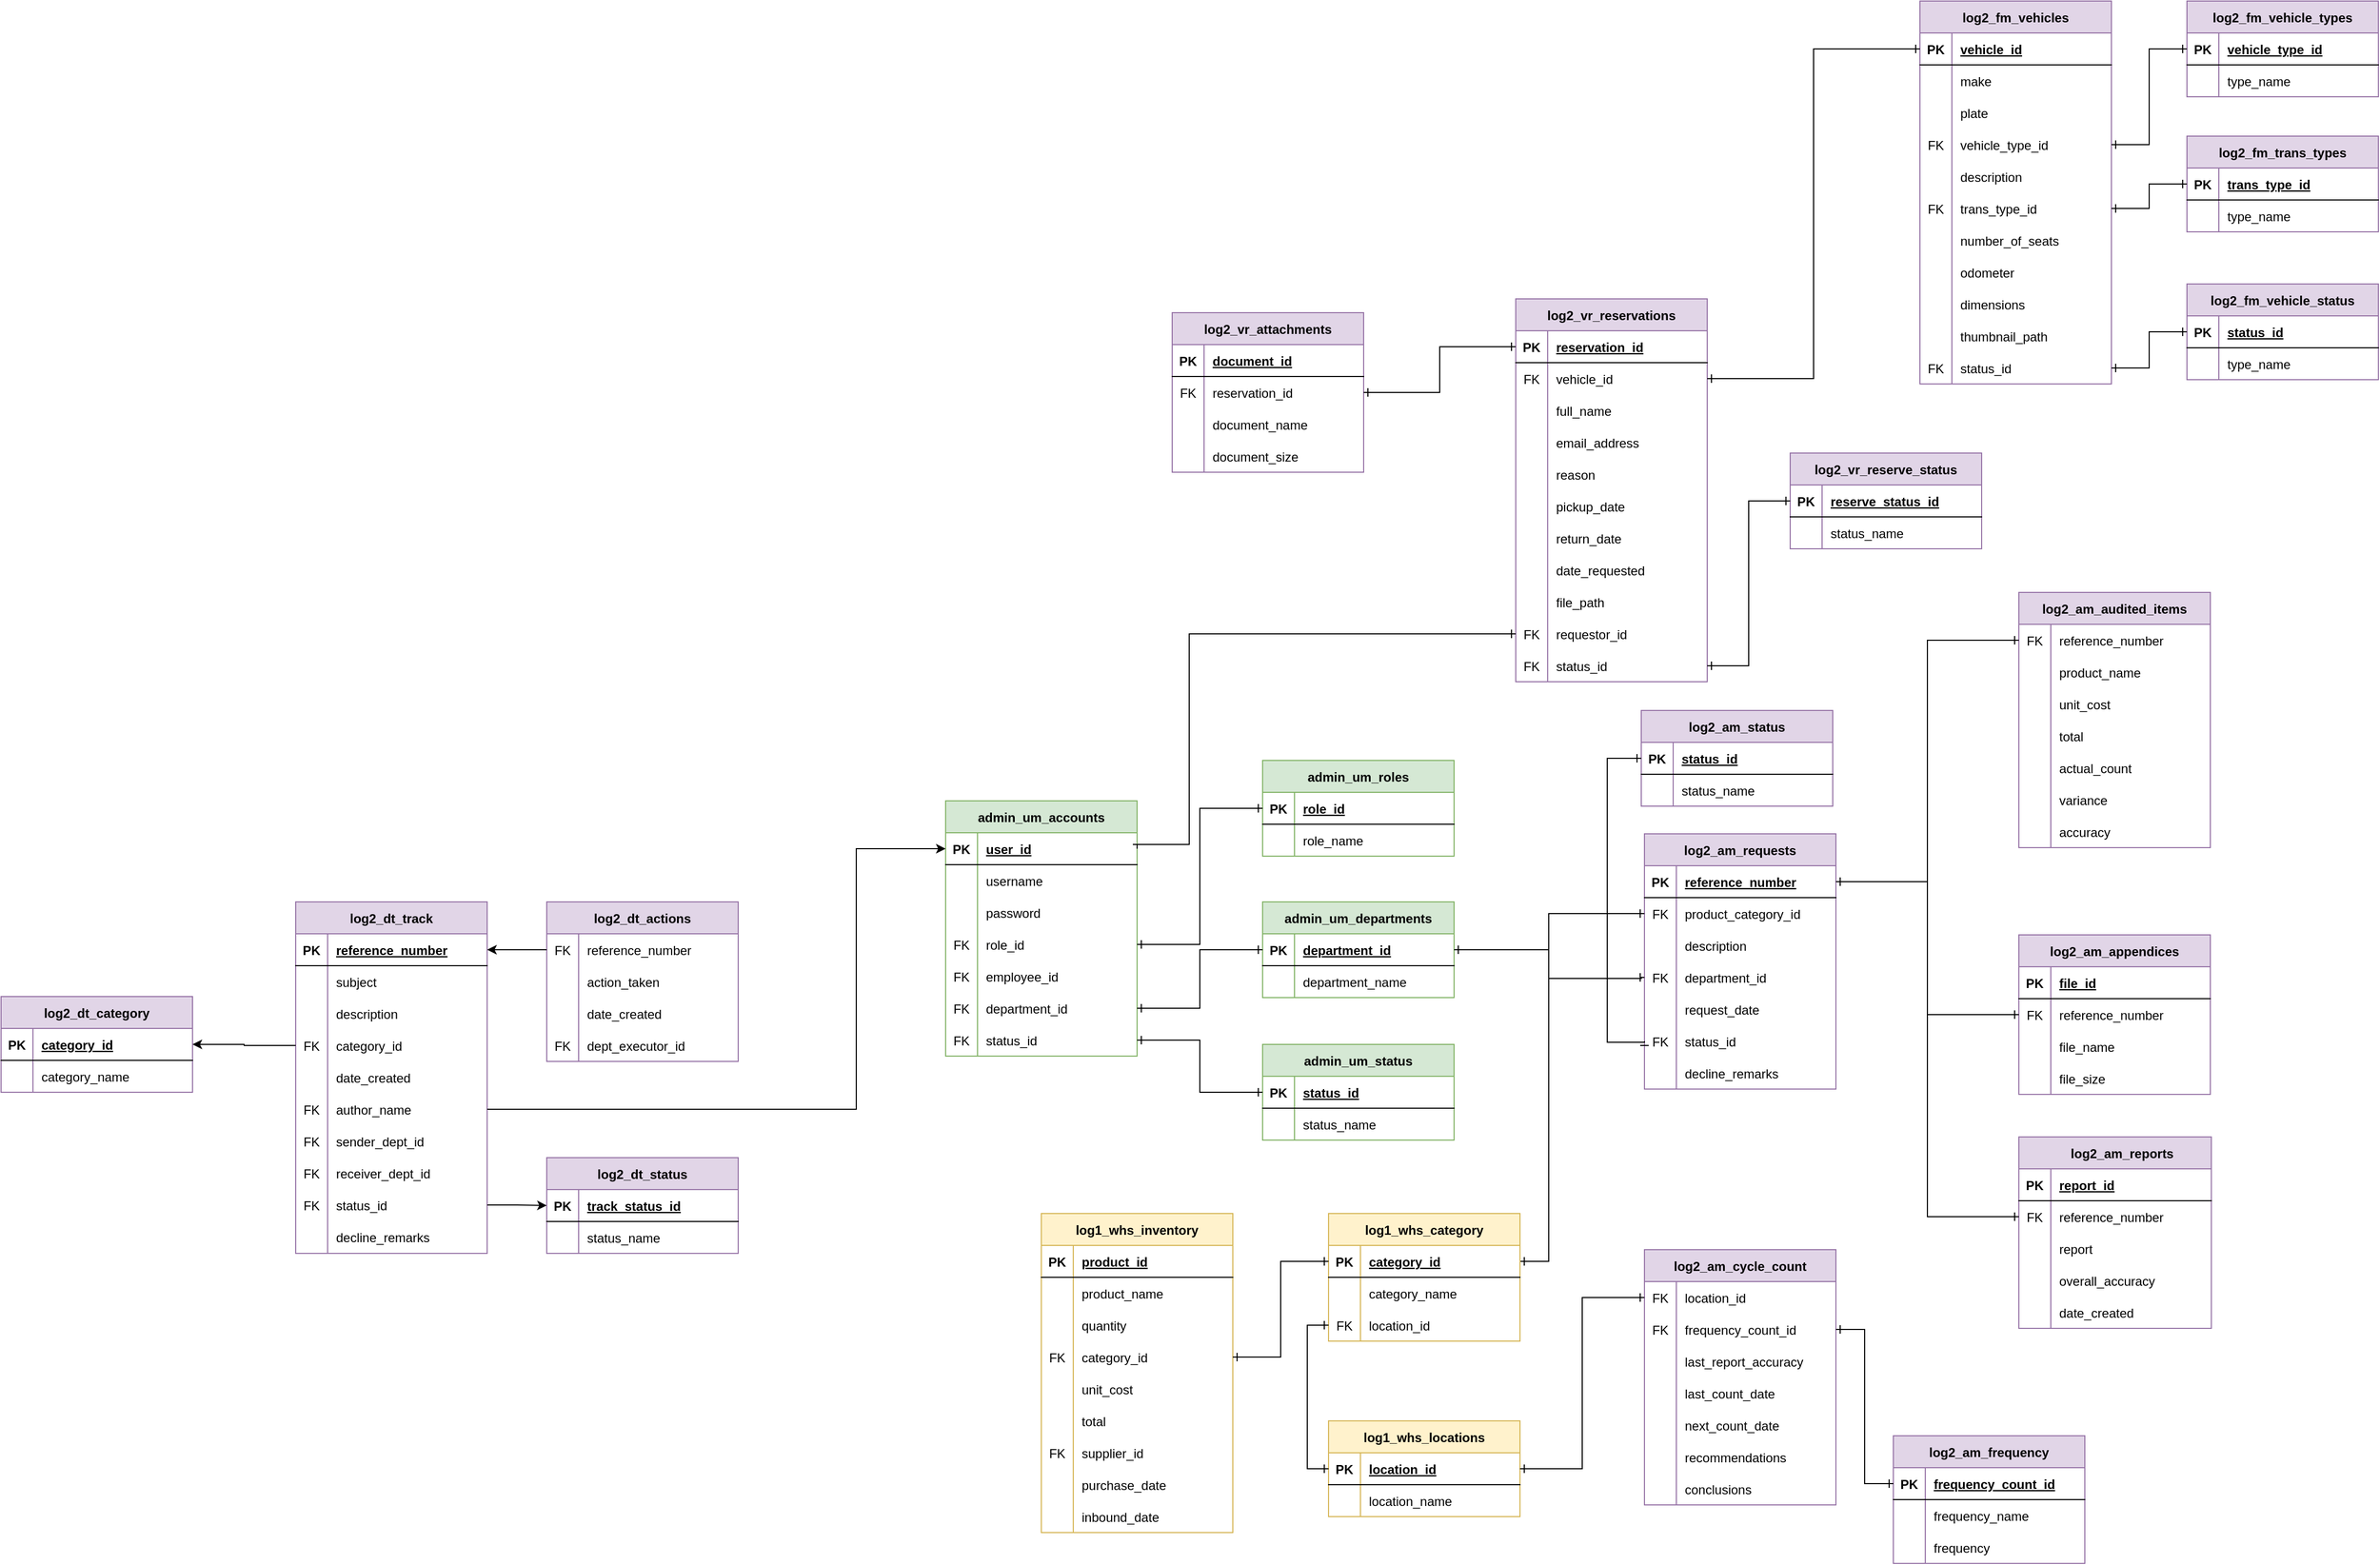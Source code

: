 <mxfile version="21.2.1" type="device" pages="8">
  <diagram name="Page-1" id="uVHTqCMZ91UQ5W4Zcgbl">
    <mxGraphModel dx="2496" dy="919" grid="0" gridSize="10" guides="1" tooltips="1" connect="1" arrows="1" fold="1" page="0" pageScale="1" pageWidth="850" pageHeight="1100" math="0" shadow="0">
      <root>
        <mxCell id="0" />
        <mxCell id="1" parent="0" />
        <mxCell id="KopMQ3GnhlCRCf5DJlyz-1" value="log2_vr_reservations" style="shape=table;startSize=30;container=1;collapsible=1;childLayout=tableLayout;fixedRows=1;rowLines=0;fontStyle=1;align=center;resizeLast=1;fillColor=#e1d5e7;strokeColor=#9673a6;" parent="1" vertex="1">
          <mxGeometry x="250" y="170" width="180" height="360" as="geometry" />
        </mxCell>
        <mxCell id="KopMQ3GnhlCRCf5DJlyz-2" value="" style="shape=tableRow;horizontal=0;startSize=0;swimlaneHead=0;swimlaneBody=0;fillColor=none;collapsible=0;dropTarget=0;points=[[0,0.5],[1,0.5]];portConstraint=eastwest;top=0;left=0;right=0;bottom=1;" parent="KopMQ3GnhlCRCf5DJlyz-1" vertex="1">
          <mxGeometry y="30" width="180" height="30" as="geometry" />
        </mxCell>
        <mxCell id="KopMQ3GnhlCRCf5DJlyz-3" value="PK" style="shape=partialRectangle;connectable=0;fillColor=none;top=0;left=0;bottom=0;right=0;fontStyle=1;overflow=hidden;" parent="KopMQ3GnhlCRCf5DJlyz-2" vertex="1">
          <mxGeometry width="30" height="30" as="geometry">
            <mxRectangle width="30" height="30" as="alternateBounds" />
          </mxGeometry>
        </mxCell>
        <mxCell id="KopMQ3GnhlCRCf5DJlyz-4" value="reservation_id" style="shape=partialRectangle;connectable=0;fillColor=none;top=0;left=0;bottom=0;right=0;align=left;spacingLeft=6;fontStyle=5;overflow=hidden;" parent="KopMQ3GnhlCRCf5DJlyz-2" vertex="1">
          <mxGeometry x="30" width="150" height="30" as="geometry">
            <mxRectangle width="150" height="30" as="alternateBounds" />
          </mxGeometry>
        </mxCell>
        <mxCell id="KopMQ3GnhlCRCf5DJlyz-5" value="" style="shape=tableRow;horizontal=0;startSize=0;swimlaneHead=0;swimlaneBody=0;fillColor=none;collapsible=0;dropTarget=0;points=[[0,0.5],[1,0.5]];portConstraint=eastwest;top=0;left=0;right=0;bottom=0;" parent="KopMQ3GnhlCRCf5DJlyz-1" vertex="1">
          <mxGeometry y="60" width="180" height="30" as="geometry" />
        </mxCell>
        <mxCell id="KopMQ3GnhlCRCf5DJlyz-6" value="FK" style="shape=partialRectangle;connectable=0;fillColor=none;top=0;left=0;bottom=0;right=0;editable=1;overflow=hidden;" parent="KopMQ3GnhlCRCf5DJlyz-5" vertex="1">
          <mxGeometry width="30" height="30" as="geometry">
            <mxRectangle width="30" height="30" as="alternateBounds" />
          </mxGeometry>
        </mxCell>
        <mxCell id="KopMQ3GnhlCRCf5DJlyz-7" value="vehicle_id" style="shape=partialRectangle;connectable=0;fillColor=none;top=0;left=0;bottom=0;right=0;align=left;spacingLeft=6;overflow=hidden;" parent="KopMQ3GnhlCRCf5DJlyz-5" vertex="1">
          <mxGeometry x="30" width="150" height="30" as="geometry">
            <mxRectangle width="150" height="30" as="alternateBounds" />
          </mxGeometry>
        </mxCell>
        <mxCell id="KopMQ3GnhlCRCf5DJlyz-8" value="" style="shape=tableRow;horizontal=0;startSize=0;swimlaneHead=0;swimlaneBody=0;fillColor=none;collapsible=0;dropTarget=0;points=[[0,0.5],[1,0.5]];portConstraint=eastwest;top=0;left=0;right=0;bottom=0;" parent="KopMQ3GnhlCRCf5DJlyz-1" vertex="1">
          <mxGeometry y="90" width="180" height="30" as="geometry" />
        </mxCell>
        <mxCell id="KopMQ3GnhlCRCf5DJlyz-9" value="" style="shape=partialRectangle;connectable=0;fillColor=none;top=0;left=0;bottom=0;right=0;editable=1;overflow=hidden;" parent="KopMQ3GnhlCRCf5DJlyz-8" vertex="1">
          <mxGeometry width="30" height="30" as="geometry">
            <mxRectangle width="30" height="30" as="alternateBounds" />
          </mxGeometry>
        </mxCell>
        <mxCell id="KopMQ3GnhlCRCf5DJlyz-10" value="full_name" style="shape=partialRectangle;connectable=0;fillColor=none;top=0;left=0;bottom=0;right=0;align=left;spacingLeft=6;overflow=hidden;" parent="KopMQ3GnhlCRCf5DJlyz-8" vertex="1">
          <mxGeometry x="30" width="150" height="30" as="geometry">
            <mxRectangle width="150" height="30" as="alternateBounds" />
          </mxGeometry>
        </mxCell>
        <mxCell id="KopMQ3GnhlCRCf5DJlyz-11" value="" style="shape=tableRow;horizontal=0;startSize=0;swimlaneHead=0;swimlaneBody=0;fillColor=none;collapsible=0;dropTarget=0;points=[[0,0.5],[1,0.5]];portConstraint=eastwest;top=0;left=0;right=0;bottom=0;" parent="KopMQ3GnhlCRCf5DJlyz-1" vertex="1">
          <mxGeometry y="120" width="180" height="30" as="geometry" />
        </mxCell>
        <mxCell id="KopMQ3GnhlCRCf5DJlyz-12" value="" style="shape=partialRectangle;connectable=0;fillColor=none;top=0;left=0;bottom=0;right=0;editable=1;overflow=hidden;" parent="KopMQ3GnhlCRCf5DJlyz-11" vertex="1">
          <mxGeometry width="30" height="30" as="geometry">
            <mxRectangle width="30" height="30" as="alternateBounds" />
          </mxGeometry>
        </mxCell>
        <mxCell id="KopMQ3GnhlCRCf5DJlyz-13" value="email_address" style="shape=partialRectangle;connectable=0;fillColor=none;top=0;left=0;bottom=0;right=0;align=left;spacingLeft=6;overflow=hidden;" parent="KopMQ3GnhlCRCf5DJlyz-11" vertex="1">
          <mxGeometry x="30" width="150" height="30" as="geometry">
            <mxRectangle width="150" height="30" as="alternateBounds" />
          </mxGeometry>
        </mxCell>
        <mxCell id="KopMQ3GnhlCRCf5DJlyz-14" style="shape=tableRow;horizontal=0;startSize=0;swimlaneHead=0;swimlaneBody=0;fillColor=none;collapsible=0;dropTarget=0;points=[[0,0.5],[1,0.5]];portConstraint=eastwest;top=0;left=0;right=0;bottom=0;" parent="KopMQ3GnhlCRCf5DJlyz-1" vertex="1">
          <mxGeometry y="150" width="180" height="30" as="geometry" />
        </mxCell>
        <mxCell id="KopMQ3GnhlCRCf5DJlyz-15" style="shape=partialRectangle;connectable=0;fillColor=none;top=0;left=0;bottom=0;right=0;editable=1;overflow=hidden;" parent="KopMQ3GnhlCRCf5DJlyz-14" vertex="1">
          <mxGeometry width="30" height="30" as="geometry">
            <mxRectangle width="30" height="30" as="alternateBounds" />
          </mxGeometry>
        </mxCell>
        <mxCell id="KopMQ3GnhlCRCf5DJlyz-16" value="reason" style="shape=partialRectangle;connectable=0;fillColor=none;top=0;left=0;bottom=0;right=0;align=left;spacingLeft=6;overflow=hidden;" parent="KopMQ3GnhlCRCf5DJlyz-14" vertex="1">
          <mxGeometry x="30" width="150" height="30" as="geometry">
            <mxRectangle width="150" height="30" as="alternateBounds" />
          </mxGeometry>
        </mxCell>
        <mxCell id="KopMQ3GnhlCRCf5DJlyz-17" style="shape=tableRow;horizontal=0;startSize=0;swimlaneHead=0;swimlaneBody=0;fillColor=none;collapsible=0;dropTarget=0;points=[[0,0.5],[1,0.5]];portConstraint=eastwest;top=0;left=0;right=0;bottom=0;" parent="KopMQ3GnhlCRCf5DJlyz-1" vertex="1">
          <mxGeometry y="180" width="180" height="30" as="geometry" />
        </mxCell>
        <mxCell id="KopMQ3GnhlCRCf5DJlyz-18" style="shape=partialRectangle;connectable=0;fillColor=none;top=0;left=0;bottom=0;right=0;editable=1;overflow=hidden;" parent="KopMQ3GnhlCRCf5DJlyz-17" vertex="1">
          <mxGeometry width="30" height="30" as="geometry">
            <mxRectangle width="30" height="30" as="alternateBounds" />
          </mxGeometry>
        </mxCell>
        <mxCell id="KopMQ3GnhlCRCf5DJlyz-19" value="pickup_date" style="shape=partialRectangle;connectable=0;fillColor=none;top=0;left=0;bottom=0;right=0;align=left;spacingLeft=6;overflow=hidden;" parent="KopMQ3GnhlCRCf5DJlyz-17" vertex="1">
          <mxGeometry x="30" width="150" height="30" as="geometry">
            <mxRectangle width="150" height="30" as="alternateBounds" />
          </mxGeometry>
        </mxCell>
        <mxCell id="KopMQ3GnhlCRCf5DJlyz-20" style="shape=tableRow;horizontal=0;startSize=0;swimlaneHead=0;swimlaneBody=0;fillColor=none;collapsible=0;dropTarget=0;points=[[0,0.5],[1,0.5]];portConstraint=eastwest;top=0;left=0;right=0;bottom=0;" parent="KopMQ3GnhlCRCf5DJlyz-1" vertex="1">
          <mxGeometry y="210" width="180" height="30" as="geometry" />
        </mxCell>
        <mxCell id="KopMQ3GnhlCRCf5DJlyz-21" style="shape=partialRectangle;connectable=0;fillColor=none;top=0;left=0;bottom=0;right=0;editable=1;overflow=hidden;" parent="KopMQ3GnhlCRCf5DJlyz-20" vertex="1">
          <mxGeometry width="30" height="30" as="geometry">
            <mxRectangle width="30" height="30" as="alternateBounds" />
          </mxGeometry>
        </mxCell>
        <mxCell id="KopMQ3GnhlCRCf5DJlyz-22" value="return_date" style="shape=partialRectangle;connectable=0;fillColor=none;top=0;left=0;bottom=0;right=0;align=left;spacingLeft=6;overflow=hidden;" parent="KopMQ3GnhlCRCf5DJlyz-20" vertex="1">
          <mxGeometry x="30" width="150" height="30" as="geometry">
            <mxRectangle width="150" height="30" as="alternateBounds" />
          </mxGeometry>
        </mxCell>
        <mxCell id="KopMQ3GnhlCRCf5DJlyz-23" style="shape=tableRow;horizontal=0;startSize=0;swimlaneHead=0;swimlaneBody=0;fillColor=none;collapsible=0;dropTarget=0;points=[[0,0.5],[1,0.5]];portConstraint=eastwest;top=0;left=0;right=0;bottom=0;" parent="KopMQ3GnhlCRCf5DJlyz-1" vertex="1">
          <mxGeometry y="240" width="180" height="30" as="geometry" />
        </mxCell>
        <mxCell id="KopMQ3GnhlCRCf5DJlyz-24" style="shape=partialRectangle;connectable=0;fillColor=none;top=0;left=0;bottom=0;right=0;editable=1;overflow=hidden;" parent="KopMQ3GnhlCRCf5DJlyz-23" vertex="1">
          <mxGeometry width="30" height="30" as="geometry">
            <mxRectangle width="30" height="30" as="alternateBounds" />
          </mxGeometry>
        </mxCell>
        <mxCell id="KopMQ3GnhlCRCf5DJlyz-25" value="date_requested" style="shape=partialRectangle;connectable=0;fillColor=none;top=0;left=0;bottom=0;right=0;align=left;spacingLeft=6;overflow=hidden;" parent="KopMQ3GnhlCRCf5DJlyz-23" vertex="1">
          <mxGeometry x="30" width="150" height="30" as="geometry">
            <mxRectangle width="150" height="30" as="alternateBounds" />
          </mxGeometry>
        </mxCell>
        <mxCell id="KopMQ3GnhlCRCf5DJlyz-26" style="shape=tableRow;horizontal=0;startSize=0;swimlaneHead=0;swimlaneBody=0;fillColor=none;collapsible=0;dropTarget=0;points=[[0,0.5],[1,0.5]];portConstraint=eastwest;top=0;left=0;right=0;bottom=0;" parent="KopMQ3GnhlCRCf5DJlyz-1" vertex="1">
          <mxGeometry y="270" width="180" height="30" as="geometry" />
        </mxCell>
        <mxCell id="KopMQ3GnhlCRCf5DJlyz-27" style="shape=partialRectangle;connectable=0;fillColor=none;top=0;left=0;bottom=0;right=0;editable=1;overflow=hidden;" parent="KopMQ3GnhlCRCf5DJlyz-26" vertex="1">
          <mxGeometry width="30" height="30" as="geometry">
            <mxRectangle width="30" height="30" as="alternateBounds" />
          </mxGeometry>
        </mxCell>
        <mxCell id="KopMQ3GnhlCRCf5DJlyz-28" value="file_path" style="shape=partialRectangle;connectable=0;fillColor=none;top=0;left=0;bottom=0;right=0;align=left;spacingLeft=6;overflow=hidden;" parent="KopMQ3GnhlCRCf5DJlyz-26" vertex="1">
          <mxGeometry x="30" width="150" height="30" as="geometry">
            <mxRectangle width="150" height="30" as="alternateBounds" />
          </mxGeometry>
        </mxCell>
        <mxCell id="KopMQ3GnhlCRCf5DJlyz-29" style="shape=tableRow;horizontal=0;startSize=0;swimlaneHead=0;swimlaneBody=0;fillColor=none;collapsible=0;dropTarget=0;points=[[0,0.5],[1,0.5]];portConstraint=eastwest;top=0;left=0;right=0;bottom=0;" parent="KopMQ3GnhlCRCf5DJlyz-1" vertex="1">
          <mxGeometry y="300" width="180" height="30" as="geometry" />
        </mxCell>
        <mxCell id="KopMQ3GnhlCRCf5DJlyz-30" value="FK" style="shape=partialRectangle;connectable=0;fillColor=none;top=0;left=0;bottom=0;right=0;editable=1;overflow=hidden;" parent="KopMQ3GnhlCRCf5DJlyz-29" vertex="1">
          <mxGeometry width="30" height="30" as="geometry">
            <mxRectangle width="30" height="30" as="alternateBounds" />
          </mxGeometry>
        </mxCell>
        <mxCell id="KopMQ3GnhlCRCf5DJlyz-31" value="requestor_id" style="shape=partialRectangle;connectable=0;fillColor=none;top=0;left=0;bottom=0;right=0;align=left;spacingLeft=6;overflow=hidden;" parent="KopMQ3GnhlCRCf5DJlyz-29" vertex="1">
          <mxGeometry x="30" width="150" height="30" as="geometry">
            <mxRectangle width="150" height="30" as="alternateBounds" />
          </mxGeometry>
        </mxCell>
        <mxCell id="KopMQ3GnhlCRCf5DJlyz-32" style="shape=tableRow;horizontal=0;startSize=0;swimlaneHead=0;swimlaneBody=0;fillColor=none;collapsible=0;dropTarget=0;points=[[0,0.5],[1,0.5]];portConstraint=eastwest;top=0;left=0;right=0;bottom=0;" parent="KopMQ3GnhlCRCf5DJlyz-1" vertex="1">
          <mxGeometry y="330" width="180" height="30" as="geometry" />
        </mxCell>
        <mxCell id="KopMQ3GnhlCRCf5DJlyz-33" value="FK" style="shape=partialRectangle;connectable=0;fillColor=none;top=0;left=0;bottom=0;right=0;editable=1;overflow=hidden;" parent="KopMQ3GnhlCRCf5DJlyz-32" vertex="1">
          <mxGeometry width="30" height="30" as="geometry">
            <mxRectangle width="30" height="30" as="alternateBounds" />
          </mxGeometry>
        </mxCell>
        <mxCell id="KopMQ3GnhlCRCf5DJlyz-34" value="status_id" style="shape=partialRectangle;connectable=0;fillColor=none;top=0;left=0;bottom=0;right=0;align=left;spacingLeft=6;overflow=hidden;" parent="KopMQ3GnhlCRCf5DJlyz-32" vertex="1">
          <mxGeometry x="30" width="150" height="30" as="geometry">
            <mxRectangle width="150" height="30" as="alternateBounds" />
          </mxGeometry>
        </mxCell>
        <mxCell id="KopMQ3GnhlCRCf5DJlyz-35" value="log2_vr_attachments" style="shape=table;startSize=30;container=1;collapsible=1;childLayout=tableLayout;fixedRows=1;rowLines=0;fontStyle=1;align=center;resizeLast=1;fillColor=#e1d5e7;strokeColor=#9673a6;" parent="1" vertex="1">
          <mxGeometry x="-73" y="183" width="180" height="150" as="geometry" />
        </mxCell>
        <mxCell id="KopMQ3GnhlCRCf5DJlyz-36" value="" style="shape=tableRow;horizontal=0;startSize=0;swimlaneHead=0;swimlaneBody=0;fillColor=none;collapsible=0;dropTarget=0;points=[[0,0.5],[1,0.5]];portConstraint=eastwest;top=0;left=0;right=0;bottom=1;" parent="KopMQ3GnhlCRCf5DJlyz-35" vertex="1">
          <mxGeometry y="30" width="180" height="30" as="geometry" />
        </mxCell>
        <mxCell id="KopMQ3GnhlCRCf5DJlyz-37" value="PK" style="shape=partialRectangle;connectable=0;fillColor=none;top=0;left=0;bottom=0;right=0;fontStyle=1;overflow=hidden;" parent="KopMQ3GnhlCRCf5DJlyz-36" vertex="1">
          <mxGeometry width="30" height="30" as="geometry">
            <mxRectangle width="30" height="30" as="alternateBounds" />
          </mxGeometry>
        </mxCell>
        <mxCell id="KopMQ3GnhlCRCf5DJlyz-38" value="document_id" style="shape=partialRectangle;connectable=0;fillColor=none;top=0;left=0;bottom=0;right=0;align=left;spacingLeft=6;fontStyle=5;overflow=hidden;" parent="KopMQ3GnhlCRCf5DJlyz-36" vertex="1">
          <mxGeometry x="30" width="150" height="30" as="geometry">
            <mxRectangle width="150" height="30" as="alternateBounds" />
          </mxGeometry>
        </mxCell>
        <mxCell id="KopMQ3GnhlCRCf5DJlyz-39" value="" style="shape=tableRow;horizontal=0;startSize=0;swimlaneHead=0;swimlaneBody=0;fillColor=none;collapsible=0;dropTarget=0;points=[[0,0.5],[1,0.5]];portConstraint=eastwest;top=0;left=0;right=0;bottom=0;" parent="KopMQ3GnhlCRCf5DJlyz-35" vertex="1">
          <mxGeometry y="60" width="180" height="30" as="geometry" />
        </mxCell>
        <mxCell id="KopMQ3GnhlCRCf5DJlyz-40" value="FK" style="shape=partialRectangle;connectable=0;fillColor=none;top=0;left=0;bottom=0;right=0;editable=1;overflow=hidden;" parent="KopMQ3GnhlCRCf5DJlyz-39" vertex="1">
          <mxGeometry width="30" height="30" as="geometry">
            <mxRectangle width="30" height="30" as="alternateBounds" />
          </mxGeometry>
        </mxCell>
        <mxCell id="KopMQ3GnhlCRCf5DJlyz-41" value="reservation_id" style="shape=partialRectangle;connectable=0;fillColor=none;top=0;left=0;bottom=0;right=0;align=left;spacingLeft=6;overflow=hidden;" parent="KopMQ3GnhlCRCf5DJlyz-39" vertex="1">
          <mxGeometry x="30" width="150" height="30" as="geometry">
            <mxRectangle width="150" height="30" as="alternateBounds" />
          </mxGeometry>
        </mxCell>
        <mxCell id="KopMQ3GnhlCRCf5DJlyz-42" value="" style="shape=tableRow;horizontal=0;startSize=0;swimlaneHead=0;swimlaneBody=0;fillColor=none;collapsible=0;dropTarget=0;points=[[0,0.5],[1,0.5]];portConstraint=eastwest;top=0;left=0;right=0;bottom=0;" parent="KopMQ3GnhlCRCf5DJlyz-35" vertex="1">
          <mxGeometry y="90" width="180" height="30" as="geometry" />
        </mxCell>
        <mxCell id="KopMQ3GnhlCRCf5DJlyz-43" value="" style="shape=partialRectangle;connectable=0;fillColor=none;top=0;left=0;bottom=0;right=0;editable=1;overflow=hidden;" parent="KopMQ3GnhlCRCf5DJlyz-42" vertex="1">
          <mxGeometry width="30" height="30" as="geometry">
            <mxRectangle width="30" height="30" as="alternateBounds" />
          </mxGeometry>
        </mxCell>
        <mxCell id="KopMQ3GnhlCRCf5DJlyz-44" value="document_name" style="shape=partialRectangle;connectable=0;fillColor=none;top=0;left=0;bottom=0;right=0;align=left;spacingLeft=6;overflow=hidden;" parent="KopMQ3GnhlCRCf5DJlyz-42" vertex="1">
          <mxGeometry x="30" width="150" height="30" as="geometry">
            <mxRectangle width="150" height="30" as="alternateBounds" />
          </mxGeometry>
        </mxCell>
        <mxCell id="KopMQ3GnhlCRCf5DJlyz-45" value="" style="shape=tableRow;horizontal=0;startSize=0;swimlaneHead=0;swimlaneBody=0;fillColor=none;collapsible=0;dropTarget=0;points=[[0,0.5],[1,0.5]];portConstraint=eastwest;top=0;left=0;right=0;bottom=0;" parent="KopMQ3GnhlCRCf5DJlyz-35" vertex="1">
          <mxGeometry y="120" width="180" height="30" as="geometry" />
        </mxCell>
        <mxCell id="KopMQ3GnhlCRCf5DJlyz-46" value="" style="shape=partialRectangle;connectable=0;fillColor=none;top=0;left=0;bottom=0;right=0;editable=1;overflow=hidden;" parent="KopMQ3GnhlCRCf5DJlyz-45" vertex="1">
          <mxGeometry width="30" height="30" as="geometry">
            <mxRectangle width="30" height="30" as="alternateBounds" />
          </mxGeometry>
        </mxCell>
        <mxCell id="KopMQ3GnhlCRCf5DJlyz-47" value="document_size" style="shape=partialRectangle;connectable=0;fillColor=none;top=0;left=0;bottom=0;right=0;align=left;spacingLeft=6;overflow=hidden;" parent="KopMQ3GnhlCRCf5DJlyz-45" vertex="1">
          <mxGeometry x="30" width="150" height="30" as="geometry">
            <mxRectangle width="150" height="30" as="alternateBounds" />
          </mxGeometry>
        </mxCell>
        <mxCell id="KopMQ3GnhlCRCf5DJlyz-48" value="log2_vr_reserve_status" style="shape=table;startSize=30;container=1;collapsible=1;childLayout=tableLayout;fixedRows=1;rowLines=0;fontStyle=1;align=center;resizeLast=1;fillColor=#e1d5e7;strokeColor=#9673a6;" parent="1" vertex="1">
          <mxGeometry x="508" y="315" width="180" height="90" as="geometry" />
        </mxCell>
        <mxCell id="KopMQ3GnhlCRCf5DJlyz-49" value="" style="shape=tableRow;horizontal=0;startSize=0;swimlaneHead=0;swimlaneBody=0;fillColor=none;collapsible=0;dropTarget=0;points=[[0,0.5],[1,0.5]];portConstraint=eastwest;top=0;left=0;right=0;bottom=1;" parent="KopMQ3GnhlCRCf5DJlyz-48" vertex="1">
          <mxGeometry y="30" width="180" height="30" as="geometry" />
        </mxCell>
        <mxCell id="KopMQ3GnhlCRCf5DJlyz-50" value="PK" style="shape=partialRectangle;connectable=0;fillColor=none;top=0;left=0;bottom=0;right=0;fontStyle=1;overflow=hidden;" parent="KopMQ3GnhlCRCf5DJlyz-49" vertex="1">
          <mxGeometry width="30" height="30" as="geometry">
            <mxRectangle width="30" height="30" as="alternateBounds" />
          </mxGeometry>
        </mxCell>
        <mxCell id="KopMQ3GnhlCRCf5DJlyz-51" value="reserve_status_id" style="shape=partialRectangle;connectable=0;fillColor=none;top=0;left=0;bottom=0;right=0;align=left;spacingLeft=6;fontStyle=5;overflow=hidden;" parent="KopMQ3GnhlCRCf5DJlyz-49" vertex="1">
          <mxGeometry x="30" width="150" height="30" as="geometry">
            <mxRectangle width="150" height="30" as="alternateBounds" />
          </mxGeometry>
        </mxCell>
        <mxCell id="KopMQ3GnhlCRCf5DJlyz-52" value="" style="shape=tableRow;horizontal=0;startSize=0;swimlaneHead=0;swimlaneBody=0;fillColor=none;collapsible=0;dropTarget=0;points=[[0,0.5],[1,0.5]];portConstraint=eastwest;top=0;left=0;right=0;bottom=0;" parent="KopMQ3GnhlCRCf5DJlyz-48" vertex="1">
          <mxGeometry y="60" width="180" height="30" as="geometry" />
        </mxCell>
        <mxCell id="KopMQ3GnhlCRCf5DJlyz-53" value="" style="shape=partialRectangle;connectable=0;fillColor=none;top=0;left=0;bottom=0;right=0;editable=1;overflow=hidden;" parent="KopMQ3GnhlCRCf5DJlyz-52" vertex="1">
          <mxGeometry width="30" height="30" as="geometry">
            <mxRectangle width="30" height="30" as="alternateBounds" />
          </mxGeometry>
        </mxCell>
        <mxCell id="KopMQ3GnhlCRCf5DJlyz-54" value="status_name" style="shape=partialRectangle;connectable=0;fillColor=none;top=0;left=0;bottom=0;right=0;align=left;spacingLeft=6;overflow=hidden;" parent="KopMQ3GnhlCRCf5DJlyz-52" vertex="1">
          <mxGeometry x="30" width="150" height="30" as="geometry">
            <mxRectangle width="150" height="30" as="alternateBounds" />
          </mxGeometry>
        </mxCell>
        <mxCell id="KopMQ3GnhlCRCf5DJlyz-55" style="edgeStyle=orthogonalEdgeStyle;rounded=0;orthogonalLoop=1;jettySize=auto;html=1;endArrow=ERone;endFill=0;startArrow=ERone;startFill=0;" parent="1" source="KopMQ3GnhlCRCf5DJlyz-39" target="KopMQ3GnhlCRCf5DJlyz-2" edge="1">
          <mxGeometry relative="1" as="geometry" />
        </mxCell>
        <mxCell id="KopMQ3GnhlCRCf5DJlyz-56" style="edgeStyle=orthogonalEdgeStyle;rounded=0;orthogonalLoop=1;jettySize=auto;html=1;startArrow=ERone;startFill=0;endArrow=ERone;endFill=0;" parent="1" source="KopMQ3GnhlCRCf5DJlyz-32" target="KopMQ3GnhlCRCf5DJlyz-49" edge="1">
          <mxGeometry relative="1" as="geometry" />
        </mxCell>
        <mxCell id="K_f70GQhyaBcQ4foxPIU-1" value="log2_fm_vehicles" style="shape=table;startSize=30;container=1;collapsible=1;childLayout=tableLayout;fixedRows=1;rowLines=0;fontStyle=1;align=center;resizeLast=1;fillColor=#e1d5e7;strokeColor=#9673a6;" parent="1" vertex="1">
          <mxGeometry x="630" y="-110" width="180" height="360" as="geometry" />
        </mxCell>
        <mxCell id="K_f70GQhyaBcQ4foxPIU-2" value="" style="shape=tableRow;horizontal=0;startSize=0;swimlaneHead=0;swimlaneBody=0;fillColor=none;collapsible=0;dropTarget=0;points=[[0,0.5],[1,0.5]];portConstraint=eastwest;top=0;left=0;right=0;bottom=1;" parent="K_f70GQhyaBcQ4foxPIU-1" vertex="1">
          <mxGeometry y="30" width="180" height="30" as="geometry" />
        </mxCell>
        <mxCell id="K_f70GQhyaBcQ4foxPIU-3" value="PK" style="shape=partialRectangle;connectable=0;fillColor=none;top=0;left=0;bottom=0;right=0;fontStyle=1;overflow=hidden;" parent="K_f70GQhyaBcQ4foxPIU-2" vertex="1">
          <mxGeometry width="30" height="30" as="geometry">
            <mxRectangle width="30" height="30" as="alternateBounds" />
          </mxGeometry>
        </mxCell>
        <mxCell id="K_f70GQhyaBcQ4foxPIU-4" value="vehicle_id" style="shape=partialRectangle;connectable=0;fillColor=none;top=0;left=0;bottom=0;right=0;align=left;spacingLeft=6;fontStyle=5;overflow=hidden;" parent="K_f70GQhyaBcQ4foxPIU-2" vertex="1">
          <mxGeometry x="30" width="150" height="30" as="geometry">
            <mxRectangle width="150" height="30" as="alternateBounds" />
          </mxGeometry>
        </mxCell>
        <mxCell id="K_f70GQhyaBcQ4foxPIU-5" value="" style="shape=tableRow;horizontal=0;startSize=0;swimlaneHead=0;swimlaneBody=0;fillColor=none;collapsible=0;dropTarget=0;points=[[0,0.5],[1,0.5]];portConstraint=eastwest;top=0;left=0;right=0;bottom=0;" parent="K_f70GQhyaBcQ4foxPIU-1" vertex="1">
          <mxGeometry y="60" width="180" height="30" as="geometry" />
        </mxCell>
        <mxCell id="K_f70GQhyaBcQ4foxPIU-6" value="" style="shape=partialRectangle;connectable=0;fillColor=none;top=0;left=0;bottom=0;right=0;editable=1;overflow=hidden;" parent="K_f70GQhyaBcQ4foxPIU-5" vertex="1">
          <mxGeometry width="30" height="30" as="geometry">
            <mxRectangle width="30" height="30" as="alternateBounds" />
          </mxGeometry>
        </mxCell>
        <mxCell id="K_f70GQhyaBcQ4foxPIU-7" value="make" style="shape=partialRectangle;connectable=0;fillColor=none;top=0;left=0;bottom=0;right=0;align=left;spacingLeft=6;overflow=hidden;" parent="K_f70GQhyaBcQ4foxPIU-5" vertex="1">
          <mxGeometry x="30" width="150" height="30" as="geometry">
            <mxRectangle width="150" height="30" as="alternateBounds" />
          </mxGeometry>
        </mxCell>
        <mxCell id="K_f70GQhyaBcQ4foxPIU-8" value="" style="shape=tableRow;horizontal=0;startSize=0;swimlaneHead=0;swimlaneBody=0;fillColor=none;collapsible=0;dropTarget=0;points=[[0,0.5],[1,0.5]];portConstraint=eastwest;top=0;left=0;right=0;bottom=0;" parent="K_f70GQhyaBcQ4foxPIU-1" vertex="1">
          <mxGeometry y="90" width="180" height="30" as="geometry" />
        </mxCell>
        <mxCell id="K_f70GQhyaBcQ4foxPIU-9" value="" style="shape=partialRectangle;connectable=0;fillColor=none;top=0;left=0;bottom=0;right=0;editable=1;overflow=hidden;" parent="K_f70GQhyaBcQ4foxPIU-8" vertex="1">
          <mxGeometry width="30" height="30" as="geometry">
            <mxRectangle width="30" height="30" as="alternateBounds" />
          </mxGeometry>
        </mxCell>
        <mxCell id="K_f70GQhyaBcQ4foxPIU-10" value="plate" style="shape=partialRectangle;connectable=0;fillColor=none;top=0;left=0;bottom=0;right=0;align=left;spacingLeft=6;overflow=hidden;" parent="K_f70GQhyaBcQ4foxPIU-8" vertex="1">
          <mxGeometry x="30" width="150" height="30" as="geometry">
            <mxRectangle width="150" height="30" as="alternateBounds" />
          </mxGeometry>
        </mxCell>
        <mxCell id="K_f70GQhyaBcQ4foxPIU-11" style="shape=tableRow;horizontal=0;startSize=0;swimlaneHead=0;swimlaneBody=0;fillColor=none;collapsible=0;dropTarget=0;points=[[0,0.5],[1,0.5]];portConstraint=eastwest;top=0;left=0;right=0;bottom=0;" parent="K_f70GQhyaBcQ4foxPIU-1" vertex="1">
          <mxGeometry y="120" width="180" height="30" as="geometry" />
        </mxCell>
        <mxCell id="K_f70GQhyaBcQ4foxPIU-12" value="FK" style="shape=partialRectangle;connectable=0;fillColor=none;top=0;left=0;bottom=0;right=0;editable=1;overflow=hidden;" parent="K_f70GQhyaBcQ4foxPIU-11" vertex="1">
          <mxGeometry width="30" height="30" as="geometry">
            <mxRectangle width="30" height="30" as="alternateBounds" />
          </mxGeometry>
        </mxCell>
        <mxCell id="K_f70GQhyaBcQ4foxPIU-13" value="vehicle_type_id" style="shape=partialRectangle;connectable=0;fillColor=none;top=0;left=0;bottom=0;right=0;align=left;spacingLeft=6;overflow=hidden;" parent="K_f70GQhyaBcQ4foxPIU-11" vertex="1">
          <mxGeometry x="30" width="150" height="30" as="geometry">
            <mxRectangle width="150" height="30" as="alternateBounds" />
          </mxGeometry>
        </mxCell>
        <mxCell id="K_f70GQhyaBcQ4foxPIU-14" style="shape=tableRow;horizontal=0;startSize=0;swimlaneHead=0;swimlaneBody=0;fillColor=none;collapsible=0;dropTarget=0;points=[[0,0.5],[1,0.5]];portConstraint=eastwest;top=0;left=0;right=0;bottom=0;" parent="K_f70GQhyaBcQ4foxPIU-1" vertex="1">
          <mxGeometry y="150" width="180" height="30" as="geometry" />
        </mxCell>
        <mxCell id="K_f70GQhyaBcQ4foxPIU-15" style="shape=partialRectangle;connectable=0;fillColor=none;top=0;left=0;bottom=0;right=0;editable=1;overflow=hidden;" parent="K_f70GQhyaBcQ4foxPIU-14" vertex="1">
          <mxGeometry width="30" height="30" as="geometry">
            <mxRectangle width="30" height="30" as="alternateBounds" />
          </mxGeometry>
        </mxCell>
        <mxCell id="K_f70GQhyaBcQ4foxPIU-16" value="description" style="shape=partialRectangle;connectable=0;fillColor=none;top=0;left=0;bottom=0;right=0;align=left;spacingLeft=6;overflow=hidden;" parent="K_f70GQhyaBcQ4foxPIU-14" vertex="1">
          <mxGeometry x="30" width="150" height="30" as="geometry">
            <mxRectangle width="150" height="30" as="alternateBounds" />
          </mxGeometry>
        </mxCell>
        <mxCell id="K_f70GQhyaBcQ4foxPIU-17" style="shape=tableRow;horizontal=0;startSize=0;swimlaneHead=0;swimlaneBody=0;fillColor=none;collapsible=0;dropTarget=0;points=[[0,0.5],[1,0.5]];portConstraint=eastwest;top=0;left=0;right=0;bottom=0;" parent="K_f70GQhyaBcQ4foxPIU-1" vertex="1">
          <mxGeometry y="180" width="180" height="30" as="geometry" />
        </mxCell>
        <mxCell id="K_f70GQhyaBcQ4foxPIU-18" value="FK" style="shape=partialRectangle;connectable=0;fillColor=none;top=0;left=0;bottom=0;right=0;editable=1;overflow=hidden;" parent="K_f70GQhyaBcQ4foxPIU-17" vertex="1">
          <mxGeometry width="30" height="30" as="geometry">
            <mxRectangle width="30" height="30" as="alternateBounds" />
          </mxGeometry>
        </mxCell>
        <mxCell id="K_f70GQhyaBcQ4foxPIU-19" value="trans_type_id" style="shape=partialRectangle;connectable=0;fillColor=none;top=0;left=0;bottom=0;right=0;align=left;spacingLeft=6;overflow=hidden;" parent="K_f70GQhyaBcQ4foxPIU-17" vertex="1">
          <mxGeometry x="30" width="150" height="30" as="geometry">
            <mxRectangle width="150" height="30" as="alternateBounds" />
          </mxGeometry>
        </mxCell>
        <mxCell id="K_f70GQhyaBcQ4foxPIU-20" style="shape=tableRow;horizontal=0;startSize=0;swimlaneHead=0;swimlaneBody=0;fillColor=none;collapsible=0;dropTarget=0;points=[[0,0.5],[1,0.5]];portConstraint=eastwest;top=0;left=0;right=0;bottom=0;" parent="K_f70GQhyaBcQ4foxPIU-1" vertex="1">
          <mxGeometry y="210" width="180" height="30" as="geometry" />
        </mxCell>
        <mxCell id="K_f70GQhyaBcQ4foxPIU-21" style="shape=partialRectangle;connectable=0;fillColor=none;top=0;left=0;bottom=0;right=0;editable=1;overflow=hidden;" parent="K_f70GQhyaBcQ4foxPIU-20" vertex="1">
          <mxGeometry width="30" height="30" as="geometry">
            <mxRectangle width="30" height="30" as="alternateBounds" />
          </mxGeometry>
        </mxCell>
        <mxCell id="K_f70GQhyaBcQ4foxPIU-22" value="number_of_seats" style="shape=partialRectangle;connectable=0;fillColor=none;top=0;left=0;bottom=0;right=0;align=left;spacingLeft=6;overflow=hidden;" parent="K_f70GQhyaBcQ4foxPIU-20" vertex="1">
          <mxGeometry x="30" width="150" height="30" as="geometry">
            <mxRectangle width="150" height="30" as="alternateBounds" />
          </mxGeometry>
        </mxCell>
        <mxCell id="K_f70GQhyaBcQ4foxPIU-23" style="shape=tableRow;horizontal=0;startSize=0;swimlaneHead=0;swimlaneBody=0;fillColor=none;collapsible=0;dropTarget=0;points=[[0,0.5],[1,0.5]];portConstraint=eastwest;top=0;left=0;right=0;bottom=0;" parent="K_f70GQhyaBcQ4foxPIU-1" vertex="1">
          <mxGeometry y="240" width="180" height="30" as="geometry" />
        </mxCell>
        <mxCell id="K_f70GQhyaBcQ4foxPIU-24" style="shape=partialRectangle;connectable=0;fillColor=none;top=0;left=0;bottom=0;right=0;editable=1;overflow=hidden;" parent="K_f70GQhyaBcQ4foxPIU-23" vertex="1">
          <mxGeometry width="30" height="30" as="geometry">
            <mxRectangle width="30" height="30" as="alternateBounds" />
          </mxGeometry>
        </mxCell>
        <mxCell id="K_f70GQhyaBcQ4foxPIU-25" value="odometer" style="shape=partialRectangle;connectable=0;fillColor=none;top=0;left=0;bottom=0;right=0;align=left;spacingLeft=6;overflow=hidden;" parent="K_f70GQhyaBcQ4foxPIU-23" vertex="1">
          <mxGeometry x="30" width="150" height="30" as="geometry">
            <mxRectangle width="150" height="30" as="alternateBounds" />
          </mxGeometry>
        </mxCell>
        <mxCell id="K_f70GQhyaBcQ4foxPIU-26" style="shape=tableRow;horizontal=0;startSize=0;swimlaneHead=0;swimlaneBody=0;fillColor=none;collapsible=0;dropTarget=0;points=[[0,0.5],[1,0.5]];portConstraint=eastwest;top=0;left=0;right=0;bottom=0;" parent="K_f70GQhyaBcQ4foxPIU-1" vertex="1">
          <mxGeometry y="270" width="180" height="30" as="geometry" />
        </mxCell>
        <mxCell id="K_f70GQhyaBcQ4foxPIU-27" style="shape=partialRectangle;connectable=0;fillColor=none;top=0;left=0;bottom=0;right=0;editable=1;overflow=hidden;" parent="K_f70GQhyaBcQ4foxPIU-26" vertex="1">
          <mxGeometry width="30" height="30" as="geometry">
            <mxRectangle width="30" height="30" as="alternateBounds" />
          </mxGeometry>
        </mxCell>
        <mxCell id="K_f70GQhyaBcQ4foxPIU-28" value="dimensions" style="shape=partialRectangle;connectable=0;fillColor=none;top=0;left=0;bottom=0;right=0;align=left;spacingLeft=6;overflow=hidden;" parent="K_f70GQhyaBcQ4foxPIU-26" vertex="1">
          <mxGeometry x="30" width="150" height="30" as="geometry">
            <mxRectangle width="150" height="30" as="alternateBounds" />
          </mxGeometry>
        </mxCell>
        <mxCell id="K_f70GQhyaBcQ4foxPIU-29" style="shape=tableRow;horizontal=0;startSize=0;swimlaneHead=0;swimlaneBody=0;fillColor=none;collapsible=0;dropTarget=0;points=[[0,0.5],[1,0.5]];portConstraint=eastwest;top=0;left=0;right=0;bottom=0;" parent="K_f70GQhyaBcQ4foxPIU-1" vertex="1">
          <mxGeometry y="300" width="180" height="30" as="geometry" />
        </mxCell>
        <mxCell id="K_f70GQhyaBcQ4foxPIU-30" style="shape=partialRectangle;connectable=0;fillColor=none;top=0;left=0;bottom=0;right=0;editable=1;overflow=hidden;" parent="K_f70GQhyaBcQ4foxPIU-29" vertex="1">
          <mxGeometry width="30" height="30" as="geometry">
            <mxRectangle width="30" height="30" as="alternateBounds" />
          </mxGeometry>
        </mxCell>
        <mxCell id="K_f70GQhyaBcQ4foxPIU-31" value="thumbnail_path" style="shape=partialRectangle;connectable=0;fillColor=none;top=0;left=0;bottom=0;right=0;align=left;spacingLeft=6;overflow=hidden;" parent="K_f70GQhyaBcQ4foxPIU-29" vertex="1">
          <mxGeometry x="30" width="150" height="30" as="geometry">
            <mxRectangle width="150" height="30" as="alternateBounds" />
          </mxGeometry>
        </mxCell>
        <mxCell id="K_f70GQhyaBcQ4foxPIU-32" style="shape=tableRow;horizontal=0;startSize=0;swimlaneHead=0;swimlaneBody=0;fillColor=none;collapsible=0;dropTarget=0;points=[[0,0.5],[1,0.5]];portConstraint=eastwest;top=0;left=0;right=0;bottom=0;" parent="K_f70GQhyaBcQ4foxPIU-1" vertex="1">
          <mxGeometry y="330" width="180" height="30" as="geometry" />
        </mxCell>
        <mxCell id="K_f70GQhyaBcQ4foxPIU-33" value="FK" style="shape=partialRectangle;connectable=0;fillColor=none;top=0;left=0;bottom=0;right=0;editable=1;overflow=hidden;" parent="K_f70GQhyaBcQ4foxPIU-32" vertex="1">
          <mxGeometry width="30" height="30" as="geometry">
            <mxRectangle width="30" height="30" as="alternateBounds" />
          </mxGeometry>
        </mxCell>
        <mxCell id="K_f70GQhyaBcQ4foxPIU-34" value="status_id" style="shape=partialRectangle;connectable=0;fillColor=none;top=0;left=0;bottom=0;right=0;align=left;spacingLeft=6;overflow=hidden;" parent="K_f70GQhyaBcQ4foxPIU-32" vertex="1">
          <mxGeometry x="30" width="150" height="30" as="geometry">
            <mxRectangle width="150" height="30" as="alternateBounds" />
          </mxGeometry>
        </mxCell>
        <mxCell id="K_f70GQhyaBcQ4foxPIU-35" value="log2_fm_vehicle_types" style="shape=table;startSize=30;container=1;collapsible=1;childLayout=tableLayout;fixedRows=1;rowLines=0;fontStyle=1;align=center;resizeLast=1;fillColor=#e1d5e7;strokeColor=#9673a6;" parent="1" vertex="1">
          <mxGeometry x="881" y="-110" width="180" height="90" as="geometry" />
        </mxCell>
        <mxCell id="K_f70GQhyaBcQ4foxPIU-36" value="" style="shape=tableRow;horizontal=0;startSize=0;swimlaneHead=0;swimlaneBody=0;fillColor=none;collapsible=0;dropTarget=0;points=[[0,0.5],[1,0.5]];portConstraint=eastwest;top=0;left=0;right=0;bottom=1;" parent="K_f70GQhyaBcQ4foxPIU-35" vertex="1">
          <mxGeometry y="30" width="180" height="30" as="geometry" />
        </mxCell>
        <mxCell id="K_f70GQhyaBcQ4foxPIU-37" value="PK" style="shape=partialRectangle;connectable=0;fillColor=none;top=0;left=0;bottom=0;right=0;fontStyle=1;overflow=hidden;" parent="K_f70GQhyaBcQ4foxPIU-36" vertex="1">
          <mxGeometry width="30" height="30" as="geometry">
            <mxRectangle width="30" height="30" as="alternateBounds" />
          </mxGeometry>
        </mxCell>
        <mxCell id="K_f70GQhyaBcQ4foxPIU-38" value="vehicle_type_id" style="shape=partialRectangle;connectable=0;fillColor=none;top=0;left=0;bottom=0;right=0;align=left;spacingLeft=6;fontStyle=5;overflow=hidden;" parent="K_f70GQhyaBcQ4foxPIU-36" vertex="1">
          <mxGeometry x="30" width="150" height="30" as="geometry">
            <mxRectangle width="150" height="30" as="alternateBounds" />
          </mxGeometry>
        </mxCell>
        <mxCell id="K_f70GQhyaBcQ4foxPIU-39" value="" style="shape=tableRow;horizontal=0;startSize=0;swimlaneHead=0;swimlaneBody=0;fillColor=none;collapsible=0;dropTarget=0;points=[[0,0.5],[1,0.5]];portConstraint=eastwest;top=0;left=0;right=0;bottom=0;" parent="K_f70GQhyaBcQ4foxPIU-35" vertex="1">
          <mxGeometry y="60" width="180" height="30" as="geometry" />
        </mxCell>
        <mxCell id="K_f70GQhyaBcQ4foxPIU-40" value="" style="shape=partialRectangle;connectable=0;fillColor=none;top=0;left=0;bottom=0;right=0;editable=1;overflow=hidden;" parent="K_f70GQhyaBcQ4foxPIU-39" vertex="1">
          <mxGeometry width="30" height="30" as="geometry">
            <mxRectangle width="30" height="30" as="alternateBounds" />
          </mxGeometry>
        </mxCell>
        <mxCell id="K_f70GQhyaBcQ4foxPIU-41" value="type_name" style="shape=partialRectangle;connectable=0;fillColor=none;top=0;left=0;bottom=0;right=0;align=left;spacingLeft=6;overflow=hidden;" parent="K_f70GQhyaBcQ4foxPIU-39" vertex="1">
          <mxGeometry x="30" width="150" height="30" as="geometry">
            <mxRectangle width="150" height="30" as="alternateBounds" />
          </mxGeometry>
        </mxCell>
        <mxCell id="K_f70GQhyaBcQ4foxPIU-42" value="log2_fm_trans_types" style="shape=table;startSize=30;container=1;collapsible=1;childLayout=tableLayout;fixedRows=1;rowLines=0;fontStyle=1;align=center;resizeLast=1;fillColor=#e1d5e7;strokeColor=#9673a6;" parent="1" vertex="1">
          <mxGeometry x="881" y="17" width="180" height="90" as="geometry" />
        </mxCell>
        <mxCell id="K_f70GQhyaBcQ4foxPIU-43" value="" style="shape=tableRow;horizontal=0;startSize=0;swimlaneHead=0;swimlaneBody=0;fillColor=none;collapsible=0;dropTarget=0;points=[[0,0.5],[1,0.5]];portConstraint=eastwest;top=0;left=0;right=0;bottom=1;" parent="K_f70GQhyaBcQ4foxPIU-42" vertex="1">
          <mxGeometry y="30" width="180" height="30" as="geometry" />
        </mxCell>
        <mxCell id="K_f70GQhyaBcQ4foxPIU-44" value="PK" style="shape=partialRectangle;connectable=0;fillColor=none;top=0;left=0;bottom=0;right=0;fontStyle=1;overflow=hidden;" parent="K_f70GQhyaBcQ4foxPIU-43" vertex="1">
          <mxGeometry width="30" height="30" as="geometry">
            <mxRectangle width="30" height="30" as="alternateBounds" />
          </mxGeometry>
        </mxCell>
        <mxCell id="K_f70GQhyaBcQ4foxPIU-45" value="trans_type_id" style="shape=partialRectangle;connectable=0;fillColor=none;top=0;left=0;bottom=0;right=0;align=left;spacingLeft=6;fontStyle=5;overflow=hidden;" parent="K_f70GQhyaBcQ4foxPIU-43" vertex="1">
          <mxGeometry x="30" width="150" height="30" as="geometry">
            <mxRectangle width="150" height="30" as="alternateBounds" />
          </mxGeometry>
        </mxCell>
        <mxCell id="K_f70GQhyaBcQ4foxPIU-46" value="" style="shape=tableRow;horizontal=0;startSize=0;swimlaneHead=0;swimlaneBody=0;fillColor=none;collapsible=0;dropTarget=0;points=[[0,0.5],[1,0.5]];portConstraint=eastwest;top=0;left=0;right=0;bottom=0;" parent="K_f70GQhyaBcQ4foxPIU-42" vertex="1">
          <mxGeometry y="60" width="180" height="30" as="geometry" />
        </mxCell>
        <mxCell id="K_f70GQhyaBcQ4foxPIU-47" value="" style="shape=partialRectangle;connectable=0;fillColor=none;top=0;left=0;bottom=0;right=0;editable=1;overflow=hidden;" parent="K_f70GQhyaBcQ4foxPIU-46" vertex="1">
          <mxGeometry width="30" height="30" as="geometry">
            <mxRectangle width="30" height="30" as="alternateBounds" />
          </mxGeometry>
        </mxCell>
        <mxCell id="K_f70GQhyaBcQ4foxPIU-48" value="type_name" style="shape=partialRectangle;connectable=0;fillColor=none;top=0;left=0;bottom=0;right=0;align=left;spacingLeft=6;overflow=hidden;" parent="K_f70GQhyaBcQ4foxPIU-46" vertex="1">
          <mxGeometry x="30" width="150" height="30" as="geometry">
            <mxRectangle width="150" height="30" as="alternateBounds" />
          </mxGeometry>
        </mxCell>
        <mxCell id="K_f70GQhyaBcQ4foxPIU-49" value="log2_fm_vehicle_status" style="shape=table;startSize=30;container=1;collapsible=1;childLayout=tableLayout;fixedRows=1;rowLines=0;fontStyle=1;align=center;resizeLast=1;fillColor=#e1d5e7;strokeColor=#9673a6;" parent="1" vertex="1">
          <mxGeometry x="881" y="156" width="180" height="90" as="geometry" />
        </mxCell>
        <mxCell id="K_f70GQhyaBcQ4foxPIU-50" value="" style="shape=tableRow;horizontal=0;startSize=0;swimlaneHead=0;swimlaneBody=0;fillColor=none;collapsible=0;dropTarget=0;points=[[0,0.5],[1,0.5]];portConstraint=eastwest;top=0;left=0;right=0;bottom=1;" parent="K_f70GQhyaBcQ4foxPIU-49" vertex="1">
          <mxGeometry y="30" width="180" height="30" as="geometry" />
        </mxCell>
        <mxCell id="K_f70GQhyaBcQ4foxPIU-51" value="PK" style="shape=partialRectangle;connectable=0;fillColor=none;top=0;left=0;bottom=0;right=0;fontStyle=1;overflow=hidden;" parent="K_f70GQhyaBcQ4foxPIU-50" vertex="1">
          <mxGeometry width="30" height="30" as="geometry">
            <mxRectangle width="30" height="30" as="alternateBounds" />
          </mxGeometry>
        </mxCell>
        <mxCell id="K_f70GQhyaBcQ4foxPIU-52" value="status_id" style="shape=partialRectangle;connectable=0;fillColor=none;top=0;left=0;bottom=0;right=0;align=left;spacingLeft=6;fontStyle=5;overflow=hidden;" parent="K_f70GQhyaBcQ4foxPIU-50" vertex="1">
          <mxGeometry x="30" width="150" height="30" as="geometry">
            <mxRectangle width="150" height="30" as="alternateBounds" />
          </mxGeometry>
        </mxCell>
        <mxCell id="K_f70GQhyaBcQ4foxPIU-53" value="" style="shape=tableRow;horizontal=0;startSize=0;swimlaneHead=0;swimlaneBody=0;fillColor=none;collapsible=0;dropTarget=0;points=[[0,0.5],[1,0.5]];portConstraint=eastwest;top=0;left=0;right=0;bottom=0;" parent="K_f70GQhyaBcQ4foxPIU-49" vertex="1">
          <mxGeometry y="60" width="180" height="30" as="geometry" />
        </mxCell>
        <mxCell id="K_f70GQhyaBcQ4foxPIU-54" value="" style="shape=partialRectangle;connectable=0;fillColor=none;top=0;left=0;bottom=0;right=0;editable=1;overflow=hidden;" parent="K_f70GQhyaBcQ4foxPIU-53" vertex="1">
          <mxGeometry width="30" height="30" as="geometry">
            <mxRectangle width="30" height="30" as="alternateBounds" />
          </mxGeometry>
        </mxCell>
        <mxCell id="K_f70GQhyaBcQ4foxPIU-55" value="type_name" style="shape=partialRectangle;connectable=0;fillColor=none;top=0;left=0;bottom=0;right=0;align=left;spacingLeft=6;overflow=hidden;" parent="K_f70GQhyaBcQ4foxPIU-53" vertex="1">
          <mxGeometry x="30" width="150" height="30" as="geometry">
            <mxRectangle width="150" height="30" as="alternateBounds" />
          </mxGeometry>
        </mxCell>
        <mxCell id="K_f70GQhyaBcQ4foxPIU-56" style="edgeStyle=orthogonalEdgeStyle;rounded=0;orthogonalLoop=1;jettySize=auto;html=1;startArrow=ERone;startFill=0;endArrow=ERone;endFill=0;" parent="1" source="K_f70GQhyaBcQ4foxPIU-11" target="K_f70GQhyaBcQ4foxPIU-36" edge="1">
          <mxGeometry relative="1" as="geometry" />
        </mxCell>
        <mxCell id="K_f70GQhyaBcQ4foxPIU-57" style="edgeStyle=orthogonalEdgeStyle;rounded=0;orthogonalLoop=1;jettySize=auto;html=1;startArrow=ERone;startFill=0;endArrow=ERone;endFill=0;" parent="1" source="K_f70GQhyaBcQ4foxPIU-17" target="K_f70GQhyaBcQ4foxPIU-43" edge="1">
          <mxGeometry relative="1" as="geometry" />
        </mxCell>
        <mxCell id="K_f70GQhyaBcQ4foxPIU-58" style="edgeStyle=orthogonalEdgeStyle;rounded=0;orthogonalLoop=1;jettySize=auto;html=1;startArrow=ERone;startFill=0;endArrow=ERone;endFill=0;" parent="1" source="K_f70GQhyaBcQ4foxPIU-32" target="K_f70GQhyaBcQ4foxPIU-50" edge="1">
          <mxGeometry relative="1" as="geometry" />
        </mxCell>
        <mxCell id="cfmwsm7rt5sPmXBiE2mg-1" value="admin_um_accounts" style="shape=table;startSize=30;container=1;collapsible=1;childLayout=tableLayout;fixedRows=1;rowLines=0;fontStyle=1;align=center;resizeLast=1;fillColor=#d5e8d4;strokeColor=#82b366;" parent="1" vertex="1">
          <mxGeometry x="-286" y="642" width="180" height="240" as="geometry" />
        </mxCell>
        <mxCell id="cfmwsm7rt5sPmXBiE2mg-2" value="" style="shape=tableRow;horizontal=0;startSize=0;swimlaneHead=0;swimlaneBody=0;fillColor=none;collapsible=0;dropTarget=0;points=[[0,0.5],[1,0.5]];portConstraint=eastwest;top=0;left=0;right=0;bottom=1;" parent="cfmwsm7rt5sPmXBiE2mg-1" vertex="1">
          <mxGeometry y="30" width="180" height="30" as="geometry" />
        </mxCell>
        <mxCell id="cfmwsm7rt5sPmXBiE2mg-3" value="PK" style="shape=partialRectangle;connectable=0;fillColor=none;top=0;left=0;bottom=0;right=0;fontStyle=1;overflow=hidden;" parent="cfmwsm7rt5sPmXBiE2mg-2" vertex="1">
          <mxGeometry width="30" height="30" as="geometry">
            <mxRectangle width="30" height="30" as="alternateBounds" />
          </mxGeometry>
        </mxCell>
        <mxCell id="cfmwsm7rt5sPmXBiE2mg-4" value="user_id" style="shape=partialRectangle;connectable=0;fillColor=none;top=0;left=0;bottom=0;right=0;align=left;spacingLeft=6;fontStyle=5;overflow=hidden;" parent="cfmwsm7rt5sPmXBiE2mg-2" vertex="1">
          <mxGeometry x="30" width="150" height="30" as="geometry">
            <mxRectangle width="150" height="30" as="alternateBounds" />
          </mxGeometry>
        </mxCell>
        <mxCell id="cfmwsm7rt5sPmXBiE2mg-5" value="" style="shape=tableRow;horizontal=0;startSize=0;swimlaneHead=0;swimlaneBody=0;fillColor=none;collapsible=0;dropTarget=0;points=[[0,0.5],[1,0.5]];portConstraint=eastwest;top=0;left=0;right=0;bottom=0;" parent="cfmwsm7rt5sPmXBiE2mg-1" vertex="1">
          <mxGeometry y="60" width="180" height="30" as="geometry" />
        </mxCell>
        <mxCell id="cfmwsm7rt5sPmXBiE2mg-6" value="" style="shape=partialRectangle;connectable=0;fillColor=none;top=0;left=0;bottom=0;right=0;editable=1;overflow=hidden;" parent="cfmwsm7rt5sPmXBiE2mg-5" vertex="1">
          <mxGeometry width="30" height="30" as="geometry">
            <mxRectangle width="30" height="30" as="alternateBounds" />
          </mxGeometry>
        </mxCell>
        <mxCell id="cfmwsm7rt5sPmXBiE2mg-7" value="username" style="shape=partialRectangle;connectable=0;fillColor=none;top=0;left=0;bottom=0;right=0;align=left;spacingLeft=6;overflow=hidden;" parent="cfmwsm7rt5sPmXBiE2mg-5" vertex="1">
          <mxGeometry x="30" width="150" height="30" as="geometry">
            <mxRectangle width="150" height="30" as="alternateBounds" />
          </mxGeometry>
        </mxCell>
        <mxCell id="cfmwsm7rt5sPmXBiE2mg-8" value="" style="shape=tableRow;horizontal=0;startSize=0;swimlaneHead=0;swimlaneBody=0;fillColor=none;collapsible=0;dropTarget=0;points=[[0,0.5],[1,0.5]];portConstraint=eastwest;top=0;left=0;right=0;bottom=0;" parent="cfmwsm7rt5sPmXBiE2mg-1" vertex="1">
          <mxGeometry y="90" width="180" height="30" as="geometry" />
        </mxCell>
        <mxCell id="cfmwsm7rt5sPmXBiE2mg-9" value="" style="shape=partialRectangle;connectable=0;fillColor=none;top=0;left=0;bottom=0;right=0;editable=1;overflow=hidden;" parent="cfmwsm7rt5sPmXBiE2mg-8" vertex="1">
          <mxGeometry width="30" height="30" as="geometry">
            <mxRectangle width="30" height="30" as="alternateBounds" />
          </mxGeometry>
        </mxCell>
        <mxCell id="cfmwsm7rt5sPmXBiE2mg-10" value="password" style="shape=partialRectangle;connectable=0;fillColor=none;top=0;left=0;bottom=0;right=0;align=left;spacingLeft=6;overflow=hidden;" parent="cfmwsm7rt5sPmXBiE2mg-8" vertex="1">
          <mxGeometry x="30" width="150" height="30" as="geometry">
            <mxRectangle width="150" height="30" as="alternateBounds" />
          </mxGeometry>
        </mxCell>
        <mxCell id="cfmwsm7rt5sPmXBiE2mg-11" value="" style="shape=tableRow;horizontal=0;startSize=0;swimlaneHead=0;swimlaneBody=0;fillColor=none;collapsible=0;dropTarget=0;points=[[0,0.5],[1,0.5]];portConstraint=eastwest;top=0;left=0;right=0;bottom=0;" parent="cfmwsm7rt5sPmXBiE2mg-1" vertex="1">
          <mxGeometry y="120" width="180" height="30" as="geometry" />
        </mxCell>
        <mxCell id="cfmwsm7rt5sPmXBiE2mg-12" value="FK" style="shape=partialRectangle;connectable=0;fillColor=none;top=0;left=0;bottom=0;right=0;editable=1;overflow=hidden;" parent="cfmwsm7rt5sPmXBiE2mg-11" vertex="1">
          <mxGeometry width="30" height="30" as="geometry">
            <mxRectangle width="30" height="30" as="alternateBounds" />
          </mxGeometry>
        </mxCell>
        <mxCell id="cfmwsm7rt5sPmXBiE2mg-13" value="role_id" style="shape=partialRectangle;connectable=0;fillColor=none;top=0;left=0;bottom=0;right=0;align=left;spacingLeft=6;overflow=hidden;" parent="cfmwsm7rt5sPmXBiE2mg-11" vertex="1">
          <mxGeometry x="30" width="150" height="30" as="geometry">
            <mxRectangle width="150" height="30" as="alternateBounds" />
          </mxGeometry>
        </mxCell>
        <mxCell id="cfmwsm7rt5sPmXBiE2mg-14" style="shape=tableRow;horizontal=0;startSize=0;swimlaneHead=0;swimlaneBody=0;fillColor=none;collapsible=0;dropTarget=0;points=[[0,0.5],[1,0.5]];portConstraint=eastwest;top=0;left=0;right=0;bottom=0;" parent="cfmwsm7rt5sPmXBiE2mg-1" vertex="1">
          <mxGeometry y="150" width="180" height="30" as="geometry" />
        </mxCell>
        <mxCell id="cfmwsm7rt5sPmXBiE2mg-15" value="FK" style="shape=partialRectangle;connectable=0;fillColor=none;top=0;left=0;bottom=0;right=0;editable=1;overflow=hidden;" parent="cfmwsm7rt5sPmXBiE2mg-14" vertex="1">
          <mxGeometry width="30" height="30" as="geometry">
            <mxRectangle width="30" height="30" as="alternateBounds" />
          </mxGeometry>
        </mxCell>
        <mxCell id="cfmwsm7rt5sPmXBiE2mg-16" value="employee_id" style="shape=partialRectangle;connectable=0;fillColor=none;top=0;left=0;bottom=0;right=0;align=left;spacingLeft=6;overflow=hidden;" parent="cfmwsm7rt5sPmXBiE2mg-14" vertex="1">
          <mxGeometry x="30" width="150" height="30" as="geometry">
            <mxRectangle width="150" height="30" as="alternateBounds" />
          </mxGeometry>
        </mxCell>
        <mxCell id="cfmwsm7rt5sPmXBiE2mg-17" style="shape=tableRow;horizontal=0;startSize=0;swimlaneHead=0;swimlaneBody=0;fillColor=none;collapsible=0;dropTarget=0;points=[[0,0.5],[1,0.5]];portConstraint=eastwest;top=0;left=0;right=0;bottom=0;" parent="cfmwsm7rt5sPmXBiE2mg-1" vertex="1">
          <mxGeometry y="180" width="180" height="30" as="geometry" />
        </mxCell>
        <mxCell id="cfmwsm7rt5sPmXBiE2mg-18" value="FK" style="shape=partialRectangle;connectable=0;fillColor=none;top=0;left=0;bottom=0;right=0;editable=1;overflow=hidden;" parent="cfmwsm7rt5sPmXBiE2mg-17" vertex="1">
          <mxGeometry width="30" height="30" as="geometry">
            <mxRectangle width="30" height="30" as="alternateBounds" />
          </mxGeometry>
        </mxCell>
        <mxCell id="cfmwsm7rt5sPmXBiE2mg-19" value="department_id" style="shape=partialRectangle;connectable=0;fillColor=none;top=0;left=0;bottom=0;right=0;align=left;spacingLeft=6;overflow=hidden;" parent="cfmwsm7rt5sPmXBiE2mg-17" vertex="1">
          <mxGeometry x="30" width="150" height="30" as="geometry">
            <mxRectangle width="150" height="30" as="alternateBounds" />
          </mxGeometry>
        </mxCell>
        <mxCell id="cfmwsm7rt5sPmXBiE2mg-20" style="shape=tableRow;horizontal=0;startSize=0;swimlaneHead=0;swimlaneBody=0;fillColor=none;collapsible=0;dropTarget=0;points=[[0,0.5],[1,0.5]];portConstraint=eastwest;top=0;left=0;right=0;bottom=0;" parent="cfmwsm7rt5sPmXBiE2mg-1" vertex="1">
          <mxGeometry y="210" width="180" height="30" as="geometry" />
        </mxCell>
        <mxCell id="cfmwsm7rt5sPmXBiE2mg-21" value="FK" style="shape=partialRectangle;connectable=0;fillColor=none;top=0;left=0;bottom=0;right=0;editable=1;overflow=hidden;" parent="cfmwsm7rt5sPmXBiE2mg-20" vertex="1">
          <mxGeometry width="30" height="30" as="geometry">
            <mxRectangle width="30" height="30" as="alternateBounds" />
          </mxGeometry>
        </mxCell>
        <mxCell id="cfmwsm7rt5sPmXBiE2mg-22" value="status_id" style="shape=partialRectangle;connectable=0;fillColor=none;top=0;left=0;bottom=0;right=0;align=left;spacingLeft=6;overflow=hidden;" parent="cfmwsm7rt5sPmXBiE2mg-20" vertex="1">
          <mxGeometry x="30" width="150" height="30" as="geometry">
            <mxRectangle width="150" height="30" as="alternateBounds" />
          </mxGeometry>
        </mxCell>
        <mxCell id="cfmwsm7rt5sPmXBiE2mg-23" value="admin_um_departments" style="shape=table;startSize=30;container=1;collapsible=1;childLayout=tableLayout;fixedRows=1;rowLines=0;fontStyle=1;align=center;resizeLast=1;fillColor=#d5e8d4;strokeColor=#82b366;" parent="1" vertex="1">
          <mxGeometry x="12" y="737" width="180" height="90" as="geometry" />
        </mxCell>
        <mxCell id="cfmwsm7rt5sPmXBiE2mg-24" value="" style="shape=tableRow;horizontal=0;startSize=0;swimlaneHead=0;swimlaneBody=0;fillColor=none;collapsible=0;dropTarget=0;points=[[0,0.5],[1,0.5]];portConstraint=eastwest;top=0;left=0;right=0;bottom=1;" parent="cfmwsm7rt5sPmXBiE2mg-23" vertex="1">
          <mxGeometry y="30" width="180" height="30" as="geometry" />
        </mxCell>
        <mxCell id="cfmwsm7rt5sPmXBiE2mg-25" value="PK" style="shape=partialRectangle;connectable=0;fillColor=none;top=0;left=0;bottom=0;right=0;fontStyle=1;overflow=hidden;" parent="cfmwsm7rt5sPmXBiE2mg-24" vertex="1">
          <mxGeometry width="30" height="30" as="geometry">
            <mxRectangle width="30" height="30" as="alternateBounds" />
          </mxGeometry>
        </mxCell>
        <mxCell id="cfmwsm7rt5sPmXBiE2mg-26" value="department_id" style="shape=partialRectangle;connectable=0;fillColor=none;top=0;left=0;bottom=0;right=0;align=left;spacingLeft=6;fontStyle=5;overflow=hidden;" parent="cfmwsm7rt5sPmXBiE2mg-24" vertex="1">
          <mxGeometry x="30" width="150" height="30" as="geometry">
            <mxRectangle width="150" height="30" as="alternateBounds" />
          </mxGeometry>
        </mxCell>
        <mxCell id="cfmwsm7rt5sPmXBiE2mg-27" value="" style="shape=tableRow;horizontal=0;startSize=0;swimlaneHead=0;swimlaneBody=0;fillColor=none;collapsible=0;dropTarget=0;points=[[0,0.5],[1,0.5]];portConstraint=eastwest;top=0;left=0;right=0;bottom=0;" parent="cfmwsm7rt5sPmXBiE2mg-23" vertex="1">
          <mxGeometry y="60" width="180" height="30" as="geometry" />
        </mxCell>
        <mxCell id="cfmwsm7rt5sPmXBiE2mg-28" value="" style="shape=partialRectangle;connectable=0;fillColor=none;top=0;left=0;bottom=0;right=0;editable=1;overflow=hidden;" parent="cfmwsm7rt5sPmXBiE2mg-27" vertex="1">
          <mxGeometry width="30" height="30" as="geometry">
            <mxRectangle width="30" height="30" as="alternateBounds" />
          </mxGeometry>
        </mxCell>
        <mxCell id="cfmwsm7rt5sPmXBiE2mg-29" value="department_name" style="shape=partialRectangle;connectable=0;fillColor=none;top=0;left=0;bottom=0;right=0;align=left;spacingLeft=6;overflow=hidden;" parent="cfmwsm7rt5sPmXBiE2mg-27" vertex="1">
          <mxGeometry x="30" width="150" height="30" as="geometry">
            <mxRectangle width="150" height="30" as="alternateBounds" />
          </mxGeometry>
        </mxCell>
        <mxCell id="cfmwsm7rt5sPmXBiE2mg-30" value="admin_um_roles" style="shape=table;startSize=30;container=1;collapsible=1;childLayout=tableLayout;fixedRows=1;rowLines=0;fontStyle=1;align=center;resizeLast=1;fillColor=#d5e8d4;strokeColor=#82b366;" parent="1" vertex="1">
          <mxGeometry x="12" y="604" width="180" height="90" as="geometry" />
        </mxCell>
        <mxCell id="cfmwsm7rt5sPmXBiE2mg-31" value="" style="shape=tableRow;horizontal=0;startSize=0;swimlaneHead=0;swimlaneBody=0;fillColor=none;collapsible=0;dropTarget=0;points=[[0,0.5],[1,0.5]];portConstraint=eastwest;top=0;left=0;right=0;bottom=1;" parent="cfmwsm7rt5sPmXBiE2mg-30" vertex="1">
          <mxGeometry y="30" width="180" height="30" as="geometry" />
        </mxCell>
        <mxCell id="cfmwsm7rt5sPmXBiE2mg-32" value="PK" style="shape=partialRectangle;connectable=0;fillColor=none;top=0;left=0;bottom=0;right=0;fontStyle=1;overflow=hidden;" parent="cfmwsm7rt5sPmXBiE2mg-31" vertex="1">
          <mxGeometry width="30" height="30" as="geometry">
            <mxRectangle width="30" height="30" as="alternateBounds" />
          </mxGeometry>
        </mxCell>
        <mxCell id="cfmwsm7rt5sPmXBiE2mg-33" value="role_id" style="shape=partialRectangle;connectable=0;fillColor=none;top=0;left=0;bottom=0;right=0;align=left;spacingLeft=6;fontStyle=5;overflow=hidden;" parent="cfmwsm7rt5sPmXBiE2mg-31" vertex="1">
          <mxGeometry x="30" width="150" height="30" as="geometry">
            <mxRectangle width="150" height="30" as="alternateBounds" />
          </mxGeometry>
        </mxCell>
        <mxCell id="cfmwsm7rt5sPmXBiE2mg-34" value="" style="shape=tableRow;horizontal=0;startSize=0;swimlaneHead=0;swimlaneBody=0;fillColor=none;collapsible=0;dropTarget=0;points=[[0,0.5],[1,0.5]];portConstraint=eastwest;top=0;left=0;right=0;bottom=0;" parent="cfmwsm7rt5sPmXBiE2mg-30" vertex="1">
          <mxGeometry y="60" width="180" height="30" as="geometry" />
        </mxCell>
        <mxCell id="cfmwsm7rt5sPmXBiE2mg-35" value="" style="shape=partialRectangle;connectable=0;fillColor=none;top=0;left=0;bottom=0;right=0;editable=1;overflow=hidden;" parent="cfmwsm7rt5sPmXBiE2mg-34" vertex="1">
          <mxGeometry width="30" height="30" as="geometry">
            <mxRectangle width="30" height="30" as="alternateBounds" />
          </mxGeometry>
        </mxCell>
        <mxCell id="cfmwsm7rt5sPmXBiE2mg-36" value="role_name" style="shape=partialRectangle;connectable=0;fillColor=none;top=0;left=0;bottom=0;right=0;align=left;spacingLeft=6;overflow=hidden;" parent="cfmwsm7rt5sPmXBiE2mg-34" vertex="1">
          <mxGeometry x="30" width="150" height="30" as="geometry">
            <mxRectangle width="150" height="30" as="alternateBounds" />
          </mxGeometry>
        </mxCell>
        <mxCell id="cfmwsm7rt5sPmXBiE2mg-37" value="admin_um_status" style="shape=table;startSize=30;container=1;collapsible=1;childLayout=tableLayout;fixedRows=1;rowLines=0;fontStyle=1;align=center;resizeLast=1;fillColor=#d5e8d4;strokeColor=#82b366;" parent="1" vertex="1">
          <mxGeometry x="12" y="871" width="180" height="90" as="geometry" />
        </mxCell>
        <mxCell id="cfmwsm7rt5sPmXBiE2mg-38" value="" style="shape=tableRow;horizontal=0;startSize=0;swimlaneHead=0;swimlaneBody=0;fillColor=none;collapsible=0;dropTarget=0;points=[[0,0.5],[1,0.5]];portConstraint=eastwest;top=0;left=0;right=0;bottom=1;" parent="cfmwsm7rt5sPmXBiE2mg-37" vertex="1">
          <mxGeometry y="30" width="180" height="30" as="geometry" />
        </mxCell>
        <mxCell id="cfmwsm7rt5sPmXBiE2mg-39" value="PK" style="shape=partialRectangle;connectable=0;fillColor=none;top=0;left=0;bottom=0;right=0;fontStyle=1;overflow=hidden;" parent="cfmwsm7rt5sPmXBiE2mg-38" vertex="1">
          <mxGeometry width="30" height="30" as="geometry">
            <mxRectangle width="30" height="30" as="alternateBounds" />
          </mxGeometry>
        </mxCell>
        <mxCell id="cfmwsm7rt5sPmXBiE2mg-40" value="status_id" style="shape=partialRectangle;connectable=0;fillColor=none;top=0;left=0;bottom=0;right=0;align=left;spacingLeft=6;fontStyle=5;overflow=hidden;" parent="cfmwsm7rt5sPmXBiE2mg-38" vertex="1">
          <mxGeometry x="30" width="150" height="30" as="geometry">
            <mxRectangle width="150" height="30" as="alternateBounds" />
          </mxGeometry>
        </mxCell>
        <mxCell id="cfmwsm7rt5sPmXBiE2mg-41" value="" style="shape=tableRow;horizontal=0;startSize=0;swimlaneHead=0;swimlaneBody=0;fillColor=none;collapsible=0;dropTarget=0;points=[[0,0.5],[1,0.5]];portConstraint=eastwest;top=0;left=0;right=0;bottom=0;" parent="cfmwsm7rt5sPmXBiE2mg-37" vertex="1">
          <mxGeometry y="60" width="180" height="30" as="geometry" />
        </mxCell>
        <mxCell id="cfmwsm7rt5sPmXBiE2mg-42" value="" style="shape=partialRectangle;connectable=0;fillColor=none;top=0;left=0;bottom=0;right=0;editable=1;overflow=hidden;" parent="cfmwsm7rt5sPmXBiE2mg-41" vertex="1">
          <mxGeometry width="30" height="30" as="geometry">
            <mxRectangle width="30" height="30" as="alternateBounds" />
          </mxGeometry>
        </mxCell>
        <mxCell id="cfmwsm7rt5sPmXBiE2mg-43" value="status_name" style="shape=partialRectangle;connectable=0;fillColor=none;top=0;left=0;bottom=0;right=0;align=left;spacingLeft=6;overflow=hidden;" parent="cfmwsm7rt5sPmXBiE2mg-41" vertex="1">
          <mxGeometry x="30" width="150" height="30" as="geometry">
            <mxRectangle width="150" height="30" as="alternateBounds" />
          </mxGeometry>
        </mxCell>
        <mxCell id="cfmwsm7rt5sPmXBiE2mg-44" style="edgeStyle=orthogonalEdgeStyle;rounded=0;orthogonalLoop=1;jettySize=auto;html=1;startArrow=ERone;startFill=0;endArrow=ERone;endFill=0;" parent="1" source="cfmwsm7rt5sPmXBiE2mg-11" target="cfmwsm7rt5sPmXBiE2mg-31" edge="1">
          <mxGeometry relative="1" as="geometry" />
        </mxCell>
        <mxCell id="cfmwsm7rt5sPmXBiE2mg-45" style="edgeStyle=orthogonalEdgeStyle;rounded=0;orthogonalLoop=1;jettySize=auto;html=1;startArrow=ERone;startFill=0;endArrow=ERone;endFill=0;" parent="1" source="cfmwsm7rt5sPmXBiE2mg-20" target="cfmwsm7rt5sPmXBiE2mg-38" edge="1">
          <mxGeometry relative="1" as="geometry" />
        </mxCell>
        <mxCell id="cfmwsm7rt5sPmXBiE2mg-46" style="edgeStyle=orthogonalEdgeStyle;rounded=0;orthogonalLoop=1;jettySize=auto;html=1;entryX=0;entryY=0.5;entryDx=0;entryDy=0;startArrow=ERone;startFill=0;endArrow=ERone;endFill=0;" parent="1" source="cfmwsm7rt5sPmXBiE2mg-17" target="cfmwsm7rt5sPmXBiE2mg-24" edge="1">
          <mxGeometry relative="1" as="geometry" />
        </mxCell>
        <mxCell id="cfmwsm7rt5sPmXBiE2mg-47" style="edgeStyle=orthogonalEdgeStyle;rounded=0;orthogonalLoop=1;jettySize=auto;html=1;entryX=1;entryY=0.5;entryDx=0;entryDy=0;startArrow=ERone;startFill=0;endArrow=ERone;endFill=0;" parent="1" source="KopMQ3GnhlCRCf5DJlyz-29" target="cfmwsm7rt5sPmXBiE2mg-2" edge="1">
          <mxGeometry relative="1" as="geometry">
            <Array as="points">
              <mxPoint x="-57" y="485" />
              <mxPoint x="-57" y="683" />
              <mxPoint x="-106" y="683" />
            </Array>
          </mxGeometry>
        </mxCell>
        <mxCell id="bv0y67SSQdPbViEEOuFn-1" style="edgeStyle=orthogonalEdgeStyle;rounded=0;orthogonalLoop=1;jettySize=auto;html=1;endArrow=ERone;endFill=0;startArrow=ERone;startFill=0;" parent="1" source="KopMQ3GnhlCRCf5DJlyz-5" target="K_f70GQhyaBcQ4foxPIU-2" edge="1">
          <mxGeometry relative="1" as="geometry" />
        </mxCell>
        <mxCell id="EpU-Yv5DOVUGolaorzmB-1" value="log2_am_requests" style="shape=table;startSize=30;container=1;collapsible=1;childLayout=tableLayout;fixedRows=1;rowLines=0;fontStyle=1;align=center;resizeLast=1;fillColor=#e1d5e7;strokeColor=#9673a6;" parent="1" vertex="1">
          <mxGeometry x="371" y="673" width="180" height="240" as="geometry" />
        </mxCell>
        <mxCell id="EpU-Yv5DOVUGolaorzmB-2" value="" style="shape=tableRow;horizontal=0;startSize=0;swimlaneHead=0;swimlaneBody=0;fillColor=none;collapsible=0;dropTarget=0;points=[[0,0.5],[1,0.5]];portConstraint=eastwest;top=0;left=0;right=0;bottom=1;" parent="EpU-Yv5DOVUGolaorzmB-1" vertex="1">
          <mxGeometry y="30" width="180" height="30" as="geometry" />
        </mxCell>
        <mxCell id="EpU-Yv5DOVUGolaorzmB-3" value="PK" style="shape=partialRectangle;connectable=0;fillColor=none;top=0;left=0;bottom=0;right=0;fontStyle=1;overflow=hidden;" parent="EpU-Yv5DOVUGolaorzmB-2" vertex="1">
          <mxGeometry width="30" height="30" as="geometry">
            <mxRectangle width="30" height="30" as="alternateBounds" />
          </mxGeometry>
        </mxCell>
        <mxCell id="EpU-Yv5DOVUGolaorzmB-4" value="reference_number" style="shape=partialRectangle;connectable=0;fillColor=none;top=0;left=0;bottom=0;right=0;align=left;spacingLeft=6;fontStyle=5;overflow=hidden;" parent="EpU-Yv5DOVUGolaorzmB-2" vertex="1">
          <mxGeometry x="30" width="150" height="30" as="geometry">
            <mxRectangle width="150" height="30" as="alternateBounds" />
          </mxGeometry>
        </mxCell>
        <mxCell id="EpU-Yv5DOVUGolaorzmB-5" value="" style="shape=tableRow;horizontal=0;startSize=0;swimlaneHead=0;swimlaneBody=0;fillColor=none;collapsible=0;dropTarget=0;points=[[0,0.5],[1,0.5]];portConstraint=eastwest;top=0;left=0;right=0;bottom=0;" parent="EpU-Yv5DOVUGolaorzmB-1" vertex="1">
          <mxGeometry y="60" width="180" height="30" as="geometry" />
        </mxCell>
        <mxCell id="EpU-Yv5DOVUGolaorzmB-6" value="FK" style="shape=partialRectangle;connectable=0;fillColor=none;top=0;left=0;bottom=0;right=0;editable=1;overflow=hidden;" parent="EpU-Yv5DOVUGolaorzmB-5" vertex="1">
          <mxGeometry width="30" height="30" as="geometry">
            <mxRectangle width="30" height="30" as="alternateBounds" />
          </mxGeometry>
        </mxCell>
        <mxCell id="EpU-Yv5DOVUGolaorzmB-7" value="product_category_id" style="shape=partialRectangle;connectable=0;fillColor=none;top=0;left=0;bottom=0;right=0;align=left;spacingLeft=6;overflow=hidden;" parent="EpU-Yv5DOVUGolaorzmB-5" vertex="1">
          <mxGeometry x="30" width="150" height="30" as="geometry">
            <mxRectangle width="150" height="30" as="alternateBounds" />
          </mxGeometry>
        </mxCell>
        <mxCell id="EpU-Yv5DOVUGolaorzmB-39" style="shape=tableRow;horizontal=0;startSize=0;swimlaneHead=0;swimlaneBody=0;fillColor=none;collapsible=0;dropTarget=0;points=[[0,0.5],[1,0.5]];portConstraint=eastwest;top=0;left=0;right=0;bottom=0;" parent="EpU-Yv5DOVUGolaorzmB-1" vertex="1">
          <mxGeometry y="90" width="180" height="30" as="geometry" />
        </mxCell>
        <mxCell id="EpU-Yv5DOVUGolaorzmB-40" style="shape=partialRectangle;connectable=0;fillColor=none;top=0;left=0;bottom=0;right=0;editable=1;overflow=hidden;" parent="EpU-Yv5DOVUGolaorzmB-39" vertex="1">
          <mxGeometry width="30" height="30" as="geometry">
            <mxRectangle width="30" height="30" as="alternateBounds" />
          </mxGeometry>
        </mxCell>
        <mxCell id="EpU-Yv5DOVUGolaorzmB-41" value="description" style="shape=partialRectangle;connectable=0;fillColor=none;top=0;left=0;bottom=0;right=0;align=left;spacingLeft=6;overflow=hidden;" parent="EpU-Yv5DOVUGolaorzmB-39" vertex="1">
          <mxGeometry x="30" width="150" height="30" as="geometry">
            <mxRectangle width="150" height="30" as="alternateBounds" />
          </mxGeometry>
        </mxCell>
        <mxCell id="EpU-Yv5DOVUGolaorzmB-8" value="" style="shape=tableRow;horizontal=0;startSize=0;swimlaneHead=0;swimlaneBody=0;fillColor=none;collapsible=0;dropTarget=0;points=[[0,0.5],[1,0.5]];portConstraint=eastwest;top=0;left=0;right=0;bottom=0;" parent="EpU-Yv5DOVUGolaorzmB-1" vertex="1">
          <mxGeometry y="120" width="180" height="30" as="geometry" />
        </mxCell>
        <mxCell id="EpU-Yv5DOVUGolaorzmB-9" value="FK" style="shape=partialRectangle;connectable=0;fillColor=none;top=0;left=0;bottom=0;right=0;editable=1;overflow=hidden;" parent="EpU-Yv5DOVUGolaorzmB-8" vertex="1">
          <mxGeometry width="30" height="30" as="geometry">
            <mxRectangle width="30" height="30" as="alternateBounds" />
          </mxGeometry>
        </mxCell>
        <mxCell id="EpU-Yv5DOVUGolaorzmB-10" value="department_id" style="shape=partialRectangle;connectable=0;fillColor=none;top=0;left=0;bottom=0;right=0;align=left;spacingLeft=6;overflow=hidden;" parent="EpU-Yv5DOVUGolaorzmB-8" vertex="1">
          <mxGeometry x="30" width="150" height="30" as="geometry">
            <mxRectangle width="150" height="30" as="alternateBounds" />
          </mxGeometry>
        </mxCell>
        <mxCell id="EpU-Yv5DOVUGolaorzmB-17" style="shape=tableRow;horizontal=0;startSize=0;swimlaneHead=0;swimlaneBody=0;fillColor=none;collapsible=0;dropTarget=0;points=[[0,0.5],[1,0.5]];portConstraint=eastwest;top=0;left=0;right=0;bottom=0;" parent="EpU-Yv5DOVUGolaorzmB-1" vertex="1">
          <mxGeometry y="150" width="180" height="30" as="geometry" />
        </mxCell>
        <mxCell id="EpU-Yv5DOVUGolaorzmB-18" style="shape=partialRectangle;connectable=0;fillColor=none;top=0;left=0;bottom=0;right=0;editable=1;overflow=hidden;" parent="EpU-Yv5DOVUGolaorzmB-17" vertex="1">
          <mxGeometry width="30" height="30" as="geometry">
            <mxRectangle width="30" height="30" as="alternateBounds" />
          </mxGeometry>
        </mxCell>
        <mxCell id="EpU-Yv5DOVUGolaorzmB-19" value="request_date" style="shape=partialRectangle;connectable=0;fillColor=none;top=0;left=0;bottom=0;right=0;align=left;spacingLeft=6;overflow=hidden;" parent="EpU-Yv5DOVUGolaorzmB-17" vertex="1">
          <mxGeometry x="30" width="150" height="30" as="geometry">
            <mxRectangle width="150" height="30" as="alternateBounds" />
          </mxGeometry>
        </mxCell>
        <mxCell id="EpU-Yv5DOVUGolaorzmB-20" style="shape=tableRow;horizontal=0;startSize=0;swimlaneHead=0;swimlaneBody=0;fillColor=none;collapsible=0;dropTarget=0;points=[[0,0.5],[1,0.5]];portConstraint=eastwest;top=0;left=0;right=0;bottom=0;" parent="EpU-Yv5DOVUGolaorzmB-1" vertex="1">
          <mxGeometry y="180" width="180" height="30" as="geometry" />
        </mxCell>
        <mxCell id="EpU-Yv5DOVUGolaorzmB-21" value="FK" style="shape=partialRectangle;connectable=0;fillColor=none;top=0;left=0;bottom=0;right=0;editable=1;overflow=hidden;" parent="EpU-Yv5DOVUGolaorzmB-20" vertex="1">
          <mxGeometry width="30" height="30" as="geometry">
            <mxRectangle width="30" height="30" as="alternateBounds" />
          </mxGeometry>
        </mxCell>
        <mxCell id="EpU-Yv5DOVUGolaorzmB-22" value="status_id" style="shape=partialRectangle;connectable=0;fillColor=none;top=0;left=0;bottom=0;right=0;align=left;spacingLeft=6;overflow=hidden;" parent="EpU-Yv5DOVUGolaorzmB-20" vertex="1">
          <mxGeometry x="30" width="150" height="30" as="geometry">
            <mxRectangle width="150" height="30" as="alternateBounds" />
          </mxGeometry>
        </mxCell>
        <mxCell id="jUgN2UzzURwcZ_f_Kgk0-1" style="shape=tableRow;horizontal=0;startSize=0;swimlaneHead=0;swimlaneBody=0;fillColor=none;collapsible=0;dropTarget=0;points=[[0,0.5],[1,0.5]];portConstraint=eastwest;top=0;left=0;right=0;bottom=0;" parent="EpU-Yv5DOVUGolaorzmB-1" vertex="1">
          <mxGeometry y="210" width="180" height="30" as="geometry" />
        </mxCell>
        <mxCell id="jUgN2UzzURwcZ_f_Kgk0-2" style="shape=partialRectangle;connectable=0;fillColor=none;top=0;left=0;bottom=0;right=0;editable=1;overflow=hidden;" parent="jUgN2UzzURwcZ_f_Kgk0-1" vertex="1">
          <mxGeometry width="30" height="30" as="geometry">
            <mxRectangle width="30" height="30" as="alternateBounds" />
          </mxGeometry>
        </mxCell>
        <mxCell id="jUgN2UzzURwcZ_f_Kgk0-3" value="decline_remarks" style="shape=partialRectangle;connectable=0;fillColor=none;top=0;left=0;bottom=0;right=0;align=left;spacingLeft=6;overflow=hidden;" parent="jUgN2UzzURwcZ_f_Kgk0-1" vertex="1">
          <mxGeometry x="30" width="150" height="30" as="geometry">
            <mxRectangle width="150" height="30" as="alternateBounds" />
          </mxGeometry>
        </mxCell>
        <mxCell id="EpU-Yv5DOVUGolaorzmB-26" value="log2_am_audited_items" style="shape=table;startSize=30;container=1;collapsible=1;childLayout=tableLayout;fixedRows=1;rowLines=0;fontStyle=1;align=center;resizeLast=1;fillColor=#e1d5e7;strokeColor=#9673a6;" parent="1" vertex="1">
          <mxGeometry x="723" y="446" width="180" height="240" as="geometry" />
        </mxCell>
        <mxCell id="EpU-Yv5DOVUGolaorzmB-86" style="shape=tableRow;horizontal=0;startSize=0;swimlaneHead=0;swimlaneBody=0;fillColor=none;collapsible=0;dropTarget=0;points=[[0,0.5],[1,0.5]];portConstraint=eastwest;top=0;left=0;right=0;bottom=0;" parent="EpU-Yv5DOVUGolaorzmB-26" vertex="1">
          <mxGeometry y="30" width="180" height="30" as="geometry" />
        </mxCell>
        <mxCell id="EpU-Yv5DOVUGolaorzmB-87" value="FK" style="shape=partialRectangle;connectable=0;fillColor=none;top=0;left=0;bottom=0;right=0;editable=1;overflow=hidden;" parent="EpU-Yv5DOVUGolaorzmB-86" vertex="1">
          <mxGeometry width="30" height="30" as="geometry">
            <mxRectangle width="30" height="30" as="alternateBounds" />
          </mxGeometry>
        </mxCell>
        <mxCell id="EpU-Yv5DOVUGolaorzmB-88" value="reference_number" style="shape=partialRectangle;connectable=0;fillColor=none;top=0;left=0;bottom=0;right=0;align=left;spacingLeft=6;overflow=hidden;" parent="EpU-Yv5DOVUGolaorzmB-86" vertex="1">
          <mxGeometry x="30" width="150" height="30" as="geometry">
            <mxRectangle width="150" height="30" as="alternateBounds" />
          </mxGeometry>
        </mxCell>
        <mxCell id="EpU-Yv5DOVUGolaorzmB-30" value="" style="shape=tableRow;horizontal=0;startSize=0;swimlaneHead=0;swimlaneBody=0;fillColor=none;collapsible=0;dropTarget=0;points=[[0,0.5],[1,0.5]];portConstraint=eastwest;top=0;left=0;right=0;bottom=0;" parent="EpU-Yv5DOVUGolaorzmB-26" vertex="1">
          <mxGeometry y="60" width="180" height="30" as="geometry" />
        </mxCell>
        <mxCell id="EpU-Yv5DOVUGolaorzmB-31" value="" style="shape=partialRectangle;connectable=0;fillColor=none;top=0;left=0;bottom=0;right=0;editable=1;overflow=hidden;" parent="EpU-Yv5DOVUGolaorzmB-30" vertex="1">
          <mxGeometry width="30" height="30" as="geometry">
            <mxRectangle width="30" height="30" as="alternateBounds" />
          </mxGeometry>
        </mxCell>
        <mxCell id="EpU-Yv5DOVUGolaorzmB-32" value="product_name" style="shape=partialRectangle;connectable=0;fillColor=none;top=0;left=0;bottom=0;right=0;align=left;spacingLeft=6;overflow=hidden;" parent="EpU-Yv5DOVUGolaorzmB-30" vertex="1">
          <mxGeometry x="30" width="150" height="30" as="geometry">
            <mxRectangle width="150" height="30" as="alternateBounds" />
          </mxGeometry>
        </mxCell>
        <mxCell id="EpU-Yv5DOVUGolaorzmB-36" value="" style="shape=tableRow;horizontal=0;startSize=0;swimlaneHead=0;swimlaneBody=0;fillColor=none;collapsible=0;dropTarget=0;points=[[0,0.5],[1,0.5]];portConstraint=eastwest;top=0;left=0;right=0;bottom=0;" parent="EpU-Yv5DOVUGolaorzmB-26" vertex="1">
          <mxGeometry y="90" width="180" height="30" as="geometry" />
        </mxCell>
        <mxCell id="EpU-Yv5DOVUGolaorzmB-37" value="" style="shape=partialRectangle;connectable=0;fillColor=none;top=0;left=0;bottom=0;right=0;editable=1;overflow=hidden;" parent="EpU-Yv5DOVUGolaorzmB-36" vertex="1">
          <mxGeometry width="30" height="30" as="geometry">
            <mxRectangle width="30" height="30" as="alternateBounds" />
          </mxGeometry>
        </mxCell>
        <mxCell id="EpU-Yv5DOVUGolaorzmB-38" value="unit_cost" style="shape=partialRectangle;connectable=0;fillColor=none;top=0;left=0;bottom=0;right=0;align=left;spacingLeft=6;overflow=hidden;" parent="EpU-Yv5DOVUGolaorzmB-36" vertex="1">
          <mxGeometry x="30" width="150" height="30" as="geometry">
            <mxRectangle width="150" height="30" as="alternateBounds" />
          </mxGeometry>
        </mxCell>
        <mxCell id="EpU-Yv5DOVUGolaorzmB-42" style="shape=tableRow;horizontal=0;startSize=0;swimlaneHead=0;swimlaneBody=0;fillColor=none;collapsible=0;dropTarget=0;points=[[0,0.5],[1,0.5]];portConstraint=eastwest;top=0;left=0;right=0;bottom=0;" parent="EpU-Yv5DOVUGolaorzmB-26" vertex="1">
          <mxGeometry y="120" width="180" height="30" as="geometry" />
        </mxCell>
        <mxCell id="EpU-Yv5DOVUGolaorzmB-43" style="shape=partialRectangle;connectable=0;fillColor=none;top=0;left=0;bottom=0;right=0;editable=1;overflow=hidden;" parent="EpU-Yv5DOVUGolaorzmB-42" vertex="1">
          <mxGeometry width="30" height="30" as="geometry">
            <mxRectangle width="30" height="30" as="alternateBounds" />
          </mxGeometry>
        </mxCell>
        <mxCell id="EpU-Yv5DOVUGolaorzmB-44" value="total" style="shape=partialRectangle;connectable=0;fillColor=none;top=0;left=0;bottom=0;right=0;align=left;spacingLeft=6;overflow=hidden;" parent="EpU-Yv5DOVUGolaorzmB-42" vertex="1">
          <mxGeometry x="30" width="150" height="30" as="geometry">
            <mxRectangle width="150" height="30" as="alternateBounds" />
          </mxGeometry>
        </mxCell>
        <mxCell id="EpU-Yv5DOVUGolaorzmB-45" style="shape=tableRow;horizontal=0;startSize=0;swimlaneHead=0;swimlaneBody=0;fillColor=none;collapsible=0;dropTarget=0;points=[[0,0.5],[1,0.5]];portConstraint=eastwest;top=0;left=0;right=0;bottom=0;" parent="EpU-Yv5DOVUGolaorzmB-26" vertex="1">
          <mxGeometry y="150" width="180" height="30" as="geometry" />
        </mxCell>
        <mxCell id="EpU-Yv5DOVUGolaorzmB-46" style="shape=partialRectangle;connectable=0;fillColor=none;top=0;left=0;bottom=0;right=0;editable=1;overflow=hidden;" parent="EpU-Yv5DOVUGolaorzmB-45" vertex="1">
          <mxGeometry width="30" height="30" as="geometry">
            <mxRectangle width="30" height="30" as="alternateBounds" />
          </mxGeometry>
        </mxCell>
        <mxCell id="EpU-Yv5DOVUGolaorzmB-47" value="actual_count" style="shape=partialRectangle;connectable=0;fillColor=none;top=0;left=0;bottom=0;right=0;align=left;spacingLeft=6;overflow=hidden;" parent="EpU-Yv5DOVUGolaorzmB-45" vertex="1">
          <mxGeometry x="30" width="150" height="30" as="geometry">
            <mxRectangle width="150" height="30" as="alternateBounds" />
          </mxGeometry>
        </mxCell>
        <mxCell id="EpU-Yv5DOVUGolaorzmB-48" style="shape=tableRow;horizontal=0;startSize=0;swimlaneHead=0;swimlaneBody=0;fillColor=none;collapsible=0;dropTarget=0;points=[[0,0.5],[1,0.5]];portConstraint=eastwest;top=0;left=0;right=0;bottom=0;" parent="EpU-Yv5DOVUGolaorzmB-26" vertex="1">
          <mxGeometry y="180" width="180" height="30" as="geometry" />
        </mxCell>
        <mxCell id="EpU-Yv5DOVUGolaorzmB-49" style="shape=partialRectangle;connectable=0;fillColor=none;top=0;left=0;bottom=0;right=0;editable=1;overflow=hidden;" parent="EpU-Yv5DOVUGolaorzmB-48" vertex="1">
          <mxGeometry width="30" height="30" as="geometry">
            <mxRectangle width="30" height="30" as="alternateBounds" />
          </mxGeometry>
        </mxCell>
        <mxCell id="EpU-Yv5DOVUGolaorzmB-50" value="variance" style="shape=partialRectangle;connectable=0;fillColor=none;top=0;left=0;bottom=0;right=0;align=left;spacingLeft=6;overflow=hidden;" parent="EpU-Yv5DOVUGolaorzmB-48" vertex="1">
          <mxGeometry x="30" width="150" height="30" as="geometry">
            <mxRectangle width="150" height="30" as="alternateBounds" />
          </mxGeometry>
        </mxCell>
        <mxCell id="EpU-Yv5DOVUGolaorzmB-51" style="shape=tableRow;horizontal=0;startSize=0;swimlaneHead=0;swimlaneBody=0;fillColor=none;collapsible=0;dropTarget=0;points=[[0,0.5],[1,0.5]];portConstraint=eastwest;top=0;left=0;right=0;bottom=0;" parent="EpU-Yv5DOVUGolaorzmB-26" vertex="1">
          <mxGeometry y="210" width="180" height="30" as="geometry" />
        </mxCell>
        <mxCell id="EpU-Yv5DOVUGolaorzmB-52" style="shape=partialRectangle;connectable=0;fillColor=none;top=0;left=0;bottom=0;right=0;editable=1;overflow=hidden;" parent="EpU-Yv5DOVUGolaorzmB-51" vertex="1">
          <mxGeometry width="30" height="30" as="geometry">
            <mxRectangle width="30" height="30" as="alternateBounds" />
          </mxGeometry>
        </mxCell>
        <mxCell id="EpU-Yv5DOVUGolaorzmB-53" value="accuracy" style="shape=partialRectangle;connectable=0;fillColor=none;top=0;left=0;bottom=0;right=0;align=left;spacingLeft=6;overflow=hidden;" parent="EpU-Yv5DOVUGolaorzmB-51" vertex="1">
          <mxGeometry x="30" width="150" height="30" as="geometry">
            <mxRectangle width="150" height="30" as="alternateBounds" />
          </mxGeometry>
        </mxCell>
        <mxCell id="EpU-Yv5DOVUGolaorzmB-73" value="log2_am_appendices" style="shape=table;startSize=30;container=1;collapsible=1;childLayout=tableLayout;fixedRows=1;rowLines=0;fontStyle=1;align=center;resizeLast=1;fillColor=#e1d5e7;strokeColor=#9673a6;" parent="1" vertex="1">
          <mxGeometry x="723" y="768" width="180" height="150" as="geometry" />
        </mxCell>
        <mxCell id="EpU-Yv5DOVUGolaorzmB-74" value="" style="shape=tableRow;horizontal=0;startSize=0;swimlaneHead=0;swimlaneBody=0;fillColor=none;collapsible=0;dropTarget=0;points=[[0,0.5],[1,0.5]];portConstraint=eastwest;top=0;left=0;right=0;bottom=1;" parent="EpU-Yv5DOVUGolaorzmB-73" vertex="1">
          <mxGeometry y="30" width="180" height="30" as="geometry" />
        </mxCell>
        <mxCell id="EpU-Yv5DOVUGolaorzmB-75" value="PK" style="shape=partialRectangle;connectable=0;fillColor=none;top=0;left=0;bottom=0;right=0;fontStyle=1;overflow=hidden;" parent="EpU-Yv5DOVUGolaorzmB-74" vertex="1">
          <mxGeometry width="30" height="30" as="geometry">
            <mxRectangle width="30" height="30" as="alternateBounds" />
          </mxGeometry>
        </mxCell>
        <mxCell id="EpU-Yv5DOVUGolaorzmB-76" value="file_id" style="shape=partialRectangle;connectable=0;fillColor=none;top=0;left=0;bottom=0;right=0;align=left;spacingLeft=6;fontStyle=5;overflow=hidden;" parent="EpU-Yv5DOVUGolaorzmB-74" vertex="1">
          <mxGeometry x="30" width="150" height="30" as="geometry">
            <mxRectangle width="150" height="30" as="alternateBounds" />
          </mxGeometry>
        </mxCell>
        <mxCell id="EpU-Yv5DOVUGolaorzmB-94" style="shape=tableRow;horizontal=0;startSize=0;swimlaneHead=0;swimlaneBody=0;fillColor=none;collapsible=0;dropTarget=0;points=[[0,0.5],[1,0.5]];portConstraint=eastwest;top=0;left=0;right=0;bottom=0;" parent="EpU-Yv5DOVUGolaorzmB-73" vertex="1">
          <mxGeometry y="60" width="180" height="30" as="geometry" />
        </mxCell>
        <mxCell id="EpU-Yv5DOVUGolaorzmB-95" value="FK" style="shape=partialRectangle;connectable=0;fillColor=none;top=0;left=0;bottom=0;right=0;editable=1;overflow=hidden;" parent="EpU-Yv5DOVUGolaorzmB-94" vertex="1">
          <mxGeometry width="30" height="30" as="geometry">
            <mxRectangle width="30" height="30" as="alternateBounds" />
          </mxGeometry>
        </mxCell>
        <mxCell id="EpU-Yv5DOVUGolaorzmB-96" value="reference_number" style="shape=partialRectangle;connectable=0;fillColor=none;top=0;left=0;bottom=0;right=0;align=left;spacingLeft=6;overflow=hidden;" parent="EpU-Yv5DOVUGolaorzmB-94" vertex="1">
          <mxGeometry x="30" width="150" height="30" as="geometry">
            <mxRectangle width="150" height="30" as="alternateBounds" />
          </mxGeometry>
        </mxCell>
        <mxCell id="EpU-Yv5DOVUGolaorzmB-77" value="" style="shape=tableRow;horizontal=0;startSize=0;swimlaneHead=0;swimlaneBody=0;fillColor=none;collapsible=0;dropTarget=0;points=[[0,0.5],[1,0.5]];portConstraint=eastwest;top=0;left=0;right=0;bottom=0;" parent="EpU-Yv5DOVUGolaorzmB-73" vertex="1">
          <mxGeometry y="90" width="180" height="30" as="geometry" />
        </mxCell>
        <mxCell id="EpU-Yv5DOVUGolaorzmB-78" value="" style="shape=partialRectangle;connectable=0;fillColor=none;top=0;left=0;bottom=0;right=0;editable=1;overflow=hidden;" parent="EpU-Yv5DOVUGolaorzmB-77" vertex="1">
          <mxGeometry width="30" height="30" as="geometry">
            <mxRectangle width="30" height="30" as="alternateBounds" />
          </mxGeometry>
        </mxCell>
        <mxCell id="EpU-Yv5DOVUGolaorzmB-79" value="file_name" style="shape=partialRectangle;connectable=0;fillColor=none;top=0;left=0;bottom=0;right=0;align=left;spacingLeft=6;overflow=hidden;" parent="EpU-Yv5DOVUGolaorzmB-77" vertex="1">
          <mxGeometry x="30" width="150" height="30" as="geometry">
            <mxRectangle width="150" height="30" as="alternateBounds" />
          </mxGeometry>
        </mxCell>
        <mxCell id="EpU-Yv5DOVUGolaorzmB-80" value="" style="shape=tableRow;horizontal=0;startSize=0;swimlaneHead=0;swimlaneBody=0;fillColor=none;collapsible=0;dropTarget=0;points=[[0,0.5],[1,0.5]];portConstraint=eastwest;top=0;left=0;right=0;bottom=0;" parent="EpU-Yv5DOVUGolaorzmB-73" vertex="1">
          <mxGeometry y="120" width="180" height="30" as="geometry" />
        </mxCell>
        <mxCell id="EpU-Yv5DOVUGolaorzmB-81" value="" style="shape=partialRectangle;connectable=0;fillColor=none;top=0;left=0;bottom=0;right=0;editable=1;overflow=hidden;" parent="EpU-Yv5DOVUGolaorzmB-80" vertex="1">
          <mxGeometry width="30" height="30" as="geometry">
            <mxRectangle width="30" height="30" as="alternateBounds" />
          </mxGeometry>
        </mxCell>
        <mxCell id="EpU-Yv5DOVUGolaorzmB-82" value="file_size" style="shape=partialRectangle;connectable=0;fillColor=none;top=0;left=0;bottom=0;right=0;align=left;spacingLeft=6;overflow=hidden;" parent="EpU-Yv5DOVUGolaorzmB-80" vertex="1">
          <mxGeometry x="30" width="150" height="30" as="geometry">
            <mxRectangle width="150" height="30" as="alternateBounds" />
          </mxGeometry>
        </mxCell>
        <mxCell id="EpU-Yv5DOVUGolaorzmB-92" style="edgeStyle=orthogonalEdgeStyle;rounded=0;orthogonalLoop=1;jettySize=auto;html=1;startArrow=ERone;startFill=0;endArrow=ERone;endFill=0;" parent="1" source="EpU-Yv5DOVUGolaorzmB-86" target="EpU-Yv5DOVUGolaorzmB-2" edge="1">
          <mxGeometry relative="1" as="geometry" />
        </mxCell>
        <mxCell id="EpU-Yv5DOVUGolaorzmB-93" style="edgeStyle=orthogonalEdgeStyle;rounded=0;orthogonalLoop=1;jettySize=auto;html=1;startArrow=ERone;startFill=0;endArrow=ERone;endFill=0;exitX=0;exitY=0.5;exitDx=0;exitDy=0;" parent="1" source="EpU-Yv5DOVUGolaorzmB-8" target="cfmwsm7rt5sPmXBiE2mg-24" edge="1">
          <mxGeometry relative="1" as="geometry">
            <Array as="points">
              <mxPoint x="368" y="808" />
              <mxPoint x="281" y="809" />
              <mxPoint x="281" y="782" />
            </Array>
          </mxGeometry>
        </mxCell>
        <mxCell id="EpU-Yv5DOVUGolaorzmB-97" style="edgeStyle=orthogonalEdgeStyle;rounded=0;orthogonalLoop=1;jettySize=auto;html=1;startArrow=ERone;startFill=0;endArrow=ERone;endFill=0;" parent="1" source="EpU-Yv5DOVUGolaorzmB-94" target="EpU-Yv5DOVUGolaorzmB-2" edge="1">
          <mxGeometry relative="1" as="geometry">
            <Array as="points">
              <mxPoint x="637" y="843" />
              <mxPoint x="637" y="718" />
            </Array>
          </mxGeometry>
        </mxCell>
        <mxCell id="EpU-Yv5DOVUGolaorzmB-98" value="log2_am_status" style="shape=table;startSize=30;container=1;collapsible=1;childLayout=tableLayout;fixedRows=1;rowLines=0;fontStyle=1;align=center;resizeLast=1;fillColor=#e1d5e7;strokeColor=#9673a6;" parent="1" vertex="1">
          <mxGeometry x="368" y="557" width="180" height="90" as="geometry" />
        </mxCell>
        <mxCell id="EpU-Yv5DOVUGolaorzmB-99" value="" style="shape=tableRow;horizontal=0;startSize=0;swimlaneHead=0;swimlaneBody=0;fillColor=none;collapsible=0;dropTarget=0;points=[[0,0.5],[1,0.5]];portConstraint=eastwest;top=0;left=0;right=0;bottom=1;" parent="EpU-Yv5DOVUGolaorzmB-98" vertex="1">
          <mxGeometry y="30" width="180" height="30" as="geometry" />
        </mxCell>
        <mxCell id="EpU-Yv5DOVUGolaorzmB-100" value="PK" style="shape=partialRectangle;connectable=0;fillColor=none;top=0;left=0;bottom=0;right=0;fontStyle=1;overflow=hidden;" parent="EpU-Yv5DOVUGolaorzmB-99" vertex="1">
          <mxGeometry width="30" height="30" as="geometry">
            <mxRectangle width="30" height="30" as="alternateBounds" />
          </mxGeometry>
        </mxCell>
        <mxCell id="EpU-Yv5DOVUGolaorzmB-101" value="status_id" style="shape=partialRectangle;connectable=0;fillColor=none;top=0;left=0;bottom=0;right=0;align=left;spacingLeft=6;fontStyle=5;overflow=hidden;" parent="EpU-Yv5DOVUGolaorzmB-99" vertex="1">
          <mxGeometry x="30" width="150" height="30" as="geometry">
            <mxRectangle width="150" height="30" as="alternateBounds" />
          </mxGeometry>
        </mxCell>
        <mxCell id="EpU-Yv5DOVUGolaorzmB-102" value="" style="shape=tableRow;horizontal=0;startSize=0;swimlaneHead=0;swimlaneBody=0;fillColor=none;collapsible=0;dropTarget=0;points=[[0,0.5],[1,0.5]];portConstraint=eastwest;top=0;left=0;right=0;bottom=0;" parent="EpU-Yv5DOVUGolaorzmB-98" vertex="1">
          <mxGeometry y="60" width="180" height="30" as="geometry" />
        </mxCell>
        <mxCell id="EpU-Yv5DOVUGolaorzmB-103" value="" style="shape=partialRectangle;connectable=0;fillColor=none;top=0;left=0;bottom=0;right=0;editable=1;overflow=hidden;" parent="EpU-Yv5DOVUGolaorzmB-102" vertex="1">
          <mxGeometry width="30" height="30" as="geometry">
            <mxRectangle width="30" height="30" as="alternateBounds" />
          </mxGeometry>
        </mxCell>
        <mxCell id="EpU-Yv5DOVUGolaorzmB-104" value="status_name" style="shape=partialRectangle;connectable=0;fillColor=none;top=0;left=0;bottom=0;right=0;align=left;spacingLeft=6;overflow=hidden;" parent="EpU-Yv5DOVUGolaorzmB-102" vertex="1">
          <mxGeometry x="30" width="150" height="30" as="geometry">
            <mxRectangle width="150" height="30" as="alternateBounds" />
          </mxGeometry>
        </mxCell>
        <mxCell id="EpU-Yv5DOVUGolaorzmB-111" style="edgeStyle=orthogonalEdgeStyle;rounded=0;orthogonalLoop=1;jettySize=auto;html=1;startArrow=ERone;startFill=0;endArrow=ERone;endFill=0;exitX=0;exitY=0.5;exitDx=0;exitDy=0;entryX=0;entryY=0.5;entryDx=0;entryDy=0;" parent="1" source="EpU-Yv5DOVUGolaorzmB-20" target="EpU-Yv5DOVUGolaorzmB-99" edge="1">
          <mxGeometry relative="1" as="geometry">
            <Array as="points">
              <mxPoint x="336" y="869" />
              <mxPoint x="336" y="602" />
            </Array>
          </mxGeometry>
        </mxCell>
        <mxCell id="EpU-Yv5DOVUGolaorzmB-125" style="edgeStyle=orthogonalEdgeStyle;rounded=0;orthogonalLoop=1;jettySize=auto;html=1;startArrow=ERone;startFill=0;endArrow=ERone;endFill=0;" parent="1" source="EpU-Yv5DOVUGolaorzmB-112" target="EpU-Yv5DOVUGolaorzmB-5" edge="1">
          <mxGeometry relative="1" as="geometry">
            <Array as="points">
              <mxPoint x="281" y="1075" />
              <mxPoint x="281" y="748" />
            </Array>
          </mxGeometry>
        </mxCell>
        <mxCell id="EpU-Yv5DOVUGolaorzmB-112" value="log1_whs_category" style="shape=table;startSize=30;container=1;collapsible=1;childLayout=tableLayout;fixedRows=1;rowLines=0;fontStyle=1;align=center;resizeLast=1;fillColor=#fff2cc;strokeColor=#d6b656;" parent="1" vertex="1">
          <mxGeometry x="74" y="1030" width="180" height="120" as="geometry" />
        </mxCell>
        <mxCell id="EpU-Yv5DOVUGolaorzmB-113" value="" style="shape=tableRow;horizontal=0;startSize=0;swimlaneHead=0;swimlaneBody=0;fillColor=none;collapsible=0;dropTarget=0;points=[[0,0.5],[1,0.5]];portConstraint=eastwest;top=0;left=0;right=0;bottom=1;" parent="EpU-Yv5DOVUGolaorzmB-112" vertex="1">
          <mxGeometry y="30" width="180" height="30" as="geometry" />
        </mxCell>
        <mxCell id="EpU-Yv5DOVUGolaorzmB-114" value="PK" style="shape=partialRectangle;connectable=0;fillColor=none;top=0;left=0;bottom=0;right=0;fontStyle=1;overflow=hidden;" parent="EpU-Yv5DOVUGolaorzmB-113" vertex="1">
          <mxGeometry width="30" height="30" as="geometry">
            <mxRectangle width="30" height="30" as="alternateBounds" />
          </mxGeometry>
        </mxCell>
        <mxCell id="EpU-Yv5DOVUGolaorzmB-115" value="category_id" style="shape=partialRectangle;connectable=0;fillColor=none;top=0;left=0;bottom=0;right=0;align=left;spacingLeft=6;fontStyle=5;overflow=hidden;" parent="EpU-Yv5DOVUGolaorzmB-113" vertex="1">
          <mxGeometry x="30" width="150" height="30" as="geometry">
            <mxRectangle width="150" height="30" as="alternateBounds" />
          </mxGeometry>
        </mxCell>
        <mxCell id="EpU-Yv5DOVUGolaorzmB-116" value="" style="shape=tableRow;horizontal=0;startSize=0;swimlaneHead=0;swimlaneBody=0;fillColor=none;collapsible=0;dropTarget=0;points=[[0,0.5],[1,0.5]];portConstraint=eastwest;top=0;left=0;right=0;bottom=0;" parent="EpU-Yv5DOVUGolaorzmB-112" vertex="1">
          <mxGeometry y="60" width="180" height="30" as="geometry" />
        </mxCell>
        <mxCell id="EpU-Yv5DOVUGolaorzmB-117" value="" style="shape=partialRectangle;connectable=0;fillColor=none;top=0;left=0;bottom=0;right=0;editable=1;overflow=hidden;" parent="EpU-Yv5DOVUGolaorzmB-116" vertex="1">
          <mxGeometry width="30" height="30" as="geometry">
            <mxRectangle width="30" height="30" as="alternateBounds" />
          </mxGeometry>
        </mxCell>
        <mxCell id="EpU-Yv5DOVUGolaorzmB-118" value="category_name" style="shape=partialRectangle;connectable=0;fillColor=none;top=0;left=0;bottom=0;right=0;align=left;spacingLeft=6;overflow=hidden;" parent="EpU-Yv5DOVUGolaorzmB-116" vertex="1">
          <mxGeometry x="30" width="150" height="30" as="geometry">
            <mxRectangle width="150" height="30" as="alternateBounds" />
          </mxGeometry>
        </mxCell>
        <mxCell id="hVNjYAV4mIka-Hfyqr94-14" style="shape=tableRow;horizontal=0;startSize=0;swimlaneHead=0;swimlaneBody=0;fillColor=none;collapsible=0;dropTarget=0;points=[[0,0.5],[1,0.5]];portConstraint=eastwest;top=0;left=0;right=0;bottom=0;" parent="EpU-Yv5DOVUGolaorzmB-112" vertex="1">
          <mxGeometry y="90" width="180" height="30" as="geometry" />
        </mxCell>
        <mxCell id="hVNjYAV4mIka-Hfyqr94-15" value="FK" style="shape=partialRectangle;connectable=0;fillColor=none;top=0;left=0;bottom=0;right=0;editable=1;overflow=hidden;" parent="hVNjYAV4mIka-Hfyqr94-14" vertex="1">
          <mxGeometry width="30" height="30" as="geometry">
            <mxRectangle width="30" height="30" as="alternateBounds" />
          </mxGeometry>
        </mxCell>
        <mxCell id="hVNjYAV4mIka-Hfyqr94-16" value="location_id" style="shape=partialRectangle;connectable=0;fillColor=none;top=0;left=0;bottom=0;right=0;align=left;spacingLeft=6;overflow=hidden;" parent="hVNjYAV4mIka-Hfyqr94-14" vertex="1">
          <mxGeometry x="30" width="150" height="30" as="geometry">
            <mxRectangle width="150" height="30" as="alternateBounds" />
          </mxGeometry>
        </mxCell>
        <mxCell id="d_preaKkL5p0u4HQH0Ms-1" value="log1_whs_inventory" style="shape=table;startSize=30;container=1;collapsible=1;childLayout=tableLayout;fixedRows=1;rowLines=0;fontStyle=1;align=center;resizeLast=1;fillColor=#fff2cc;strokeColor=#d6b656;" parent="1" vertex="1">
          <mxGeometry x="-196" y="1030" width="180" height="300" as="geometry" />
        </mxCell>
        <mxCell id="d_preaKkL5p0u4HQH0Ms-2" value="" style="shape=tableRow;horizontal=0;startSize=0;swimlaneHead=0;swimlaneBody=0;fillColor=none;collapsible=0;dropTarget=0;points=[[0,0.5],[1,0.5]];portConstraint=eastwest;top=0;left=0;right=0;bottom=1;" parent="d_preaKkL5p0u4HQH0Ms-1" vertex="1">
          <mxGeometry y="30" width="180" height="30" as="geometry" />
        </mxCell>
        <mxCell id="d_preaKkL5p0u4HQH0Ms-3" value="PK" style="shape=partialRectangle;connectable=0;fillColor=none;top=0;left=0;bottom=0;right=0;fontStyle=1;overflow=hidden;" parent="d_preaKkL5p0u4HQH0Ms-2" vertex="1">
          <mxGeometry width="30" height="30" as="geometry">
            <mxRectangle width="30" height="30" as="alternateBounds" />
          </mxGeometry>
        </mxCell>
        <mxCell id="d_preaKkL5p0u4HQH0Ms-4" value="product_id" style="shape=partialRectangle;connectable=0;fillColor=none;top=0;left=0;bottom=0;right=0;align=left;spacingLeft=6;fontStyle=5;overflow=hidden;" parent="d_preaKkL5p0u4HQH0Ms-2" vertex="1">
          <mxGeometry x="30" width="150" height="30" as="geometry">
            <mxRectangle width="150" height="30" as="alternateBounds" />
          </mxGeometry>
        </mxCell>
        <mxCell id="d_preaKkL5p0u4HQH0Ms-5" value="" style="shape=tableRow;horizontal=0;startSize=0;swimlaneHead=0;swimlaneBody=0;fillColor=none;collapsible=0;dropTarget=0;points=[[0,0.5],[1,0.5]];portConstraint=eastwest;top=0;left=0;right=0;bottom=0;" parent="d_preaKkL5p0u4HQH0Ms-1" vertex="1">
          <mxGeometry y="60" width="180" height="30" as="geometry" />
        </mxCell>
        <mxCell id="d_preaKkL5p0u4HQH0Ms-6" value="" style="shape=partialRectangle;connectable=0;fillColor=none;top=0;left=0;bottom=0;right=0;editable=1;overflow=hidden;" parent="d_preaKkL5p0u4HQH0Ms-5" vertex="1">
          <mxGeometry width="30" height="30" as="geometry">
            <mxRectangle width="30" height="30" as="alternateBounds" />
          </mxGeometry>
        </mxCell>
        <mxCell id="d_preaKkL5p0u4HQH0Ms-7" value="product_name" style="shape=partialRectangle;connectable=0;fillColor=none;top=0;left=0;bottom=0;right=0;align=left;spacingLeft=6;overflow=hidden;" parent="d_preaKkL5p0u4HQH0Ms-5" vertex="1">
          <mxGeometry x="30" width="150" height="30" as="geometry">
            <mxRectangle width="150" height="30" as="alternateBounds" />
          </mxGeometry>
        </mxCell>
        <mxCell id="d_preaKkL5p0u4HQH0Ms-8" value="" style="shape=tableRow;horizontal=0;startSize=0;swimlaneHead=0;swimlaneBody=0;fillColor=none;collapsible=0;dropTarget=0;points=[[0,0.5],[1,0.5]];portConstraint=eastwest;top=0;left=0;right=0;bottom=0;" parent="d_preaKkL5p0u4HQH0Ms-1" vertex="1">
          <mxGeometry y="90" width="180" height="30" as="geometry" />
        </mxCell>
        <mxCell id="d_preaKkL5p0u4HQH0Ms-9" value="" style="shape=partialRectangle;connectable=0;fillColor=none;top=0;left=0;bottom=0;right=0;editable=1;overflow=hidden;" parent="d_preaKkL5p0u4HQH0Ms-8" vertex="1">
          <mxGeometry width="30" height="30" as="geometry">
            <mxRectangle width="30" height="30" as="alternateBounds" />
          </mxGeometry>
        </mxCell>
        <mxCell id="d_preaKkL5p0u4HQH0Ms-10" value="quantity" style="shape=partialRectangle;connectable=0;fillColor=none;top=0;left=0;bottom=0;right=0;align=left;spacingLeft=6;overflow=hidden;" parent="d_preaKkL5p0u4HQH0Ms-8" vertex="1">
          <mxGeometry x="30" width="150" height="30" as="geometry">
            <mxRectangle width="150" height="30" as="alternateBounds" />
          </mxGeometry>
        </mxCell>
        <mxCell id="d_preaKkL5p0u4HQH0Ms-11" value="" style="shape=tableRow;horizontal=0;startSize=0;swimlaneHead=0;swimlaneBody=0;fillColor=none;collapsible=0;dropTarget=0;points=[[0,0.5],[1,0.5]];portConstraint=eastwest;top=0;left=0;right=0;bottom=0;" parent="d_preaKkL5p0u4HQH0Ms-1" vertex="1">
          <mxGeometry y="120" width="180" height="30" as="geometry" />
        </mxCell>
        <mxCell id="d_preaKkL5p0u4HQH0Ms-12" value="FK" style="shape=partialRectangle;connectable=0;fillColor=none;top=0;left=0;bottom=0;right=0;editable=1;overflow=hidden;" parent="d_preaKkL5p0u4HQH0Ms-11" vertex="1">
          <mxGeometry width="30" height="30" as="geometry">
            <mxRectangle width="30" height="30" as="alternateBounds" />
          </mxGeometry>
        </mxCell>
        <mxCell id="d_preaKkL5p0u4HQH0Ms-13" value="category_id" style="shape=partialRectangle;connectable=0;fillColor=none;top=0;left=0;bottom=0;right=0;align=left;spacingLeft=6;overflow=hidden;" parent="d_preaKkL5p0u4HQH0Ms-11" vertex="1">
          <mxGeometry x="30" width="150" height="30" as="geometry">
            <mxRectangle width="150" height="30" as="alternateBounds" />
          </mxGeometry>
        </mxCell>
        <mxCell id="d_preaKkL5p0u4HQH0Ms-14" style="shape=tableRow;horizontal=0;startSize=0;swimlaneHead=0;swimlaneBody=0;fillColor=none;collapsible=0;dropTarget=0;points=[[0,0.5],[1,0.5]];portConstraint=eastwest;top=0;left=0;right=0;bottom=0;" parent="d_preaKkL5p0u4HQH0Ms-1" vertex="1">
          <mxGeometry y="150" width="180" height="30" as="geometry" />
        </mxCell>
        <mxCell id="d_preaKkL5p0u4HQH0Ms-15" style="shape=partialRectangle;connectable=0;fillColor=none;top=0;left=0;bottom=0;right=0;editable=1;overflow=hidden;" parent="d_preaKkL5p0u4HQH0Ms-14" vertex="1">
          <mxGeometry width="30" height="30" as="geometry">
            <mxRectangle width="30" height="30" as="alternateBounds" />
          </mxGeometry>
        </mxCell>
        <mxCell id="d_preaKkL5p0u4HQH0Ms-16" value="unit_cost" style="shape=partialRectangle;connectable=0;fillColor=none;top=0;left=0;bottom=0;right=0;align=left;spacingLeft=6;overflow=hidden;" parent="d_preaKkL5p0u4HQH0Ms-14" vertex="1">
          <mxGeometry x="30" width="150" height="30" as="geometry">
            <mxRectangle width="150" height="30" as="alternateBounds" />
          </mxGeometry>
        </mxCell>
        <mxCell id="d_preaKkL5p0u4HQH0Ms-17" style="shape=tableRow;horizontal=0;startSize=0;swimlaneHead=0;swimlaneBody=0;fillColor=none;collapsible=0;dropTarget=0;points=[[0,0.5],[1,0.5]];portConstraint=eastwest;top=0;left=0;right=0;bottom=0;" parent="d_preaKkL5p0u4HQH0Ms-1" vertex="1">
          <mxGeometry y="180" width="180" height="30" as="geometry" />
        </mxCell>
        <mxCell id="d_preaKkL5p0u4HQH0Ms-18" style="shape=partialRectangle;connectable=0;fillColor=none;top=0;left=0;bottom=0;right=0;editable=1;overflow=hidden;" parent="d_preaKkL5p0u4HQH0Ms-17" vertex="1">
          <mxGeometry width="30" height="30" as="geometry">
            <mxRectangle width="30" height="30" as="alternateBounds" />
          </mxGeometry>
        </mxCell>
        <mxCell id="d_preaKkL5p0u4HQH0Ms-19" value="total" style="shape=partialRectangle;connectable=0;fillColor=none;top=0;left=0;bottom=0;right=0;align=left;spacingLeft=6;overflow=hidden;" parent="d_preaKkL5p0u4HQH0Ms-17" vertex="1">
          <mxGeometry x="30" width="150" height="30" as="geometry">
            <mxRectangle width="150" height="30" as="alternateBounds" />
          </mxGeometry>
        </mxCell>
        <mxCell id="d_preaKkL5p0u4HQH0Ms-20" style="shape=tableRow;horizontal=0;startSize=0;swimlaneHead=0;swimlaneBody=0;fillColor=none;collapsible=0;dropTarget=0;points=[[0,0.5],[1,0.5]];portConstraint=eastwest;top=0;left=0;right=0;bottom=0;" parent="d_preaKkL5p0u4HQH0Ms-1" vertex="1">
          <mxGeometry y="210" width="180" height="30" as="geometry" />
        </mxCell>
        <mxCell id="d_preaKkL5p0u4HQH0Ms-21" value="FK" style="shape=partialRectangle;connectable=0;fillColor=none;top=0;left=0;bottom=0;right=0;editable=1;overflow=hidden;" parent="d_preaKkL5p0u4HQH0Ms-20" vertex="1">
          <mxGeometry width="30" height="30" as="geometry">
            <mxRectangle width="30" height="30" as="alternateBounds" />
          </mxGeometry>
        </mxCell>
        <mxCell id="d_preaKkL5p0u4HQH0Ms-22" value="supplier_id" style="shape=partialRectangle;connectable=0;fillColor=none;top=0;left=0;bottom=0;right=0;align=left;spacingLeft=6;overflow=hidden;" parent="d_preaKkL5p0u4HQH0Ms-20" vertex="1">
          <mxGeometry x="30" width="150" height="30" as="geometry">
            <mxRectangle width="150" height="30" as="alternateBounds" />
          </mxGeometry>
        </mxCell>
        <mxCell id="d_preaKkL5p0u4HQH0Ms-23" style="shape=tableRow;horizontal=0;startSize=0;swimlaneHead=0;swimlaneBody=0;fillColor=none;collapsible=0;dropTarget=0;points=[[0,0.5],[1,0.5]];portConstraint=eastwest;top=0;left=0;right=0;bottom=0;" parent="d_preaKkL5p0u4HQH0Ms-1" vertex="1">
          <mxGeometry y="240" width="180" height="30" as="geometry" />
        </mxCell>
        <mxCell id="d_preaKkL5p0u4HQH0Ms-24" style="shape=partialRectangle;connectable=0;fillColor=none;top=0;left=0;bottom=0;right=0;editable=1;overflow=hidden;" parent="d_preaKkL5p0u4HQH0Ms-23" vertex="1">
          <mxGeometry width="30" height="30" as="geometry">
            <mxRectangle width="30" height="30" as="alternateBounds" />
          </mxGeometry>
        </mxCell>
        <mxCell id="d_preaKkL5p0u4HQH0Ms-25" value="purchase_date" style="shape=partialRectangle;connectable=0;fillColor=none;top=0;left=0;bottom=0;right=0;align=left;spacingLeft=6;overflow=hidden;" parent="d_preaKkL5p0u4HQH0Ms-23" vertex="1">
          <mxGeometry x="30" width="150" height="30" as="geometry">
            <mxRectangle width="150" height="30" as="alternateBounds" />
          </mxGeometry>
        </mxCell>
        <mxCell id="d_preaKkL5p0u4HQH0Ms-26" style="shape=tableRow;horizontal=0;startSize=0;swimlaneHead=0;swimlaneBody=0;fillColor=none;collapsible=0;dropTarget=0;points=[[0,0.5],[1,0.5]];portConstraint=eastwest;top=0;left=0;right=0;bottom=0;" parent="d_preaKkL5p0u4HQH0Ms-1" vertex="1">
          <mxGeometry y="270" width="180" height="30" as="geometry" />
        </mxCell>
        <mxCell id="d_preaKkL5p0u4HQH0Ms-27" style="shape=partialRectangle;connectable=0;fillColor=none;top=0;left=0;bottom=0;right=0;editable=1;overflow=hidden;" parent="d_preaKkL5p0u4HQH0Ms-26" vertex="1">
          <mxGeometry width="30" height="30" as="geometry">
            <mxRectangle width="30" height="30" as="alternateBounds" />
          </mxGeometry>
        </mxCell>
        <mxCell id="d_preaKkL5p0u4HQH0Ms-28" value="inbound_date" style="shape=partialRectangle;connectable=0;fillColor=none;top=0;left=0;bottom=0;right=0;align=left;spacingLeft=6;overflow=hidden;" parent="d_preaKkL5p0u4HQH0Ms-26" vertex="1">
          <mxGeometry x="30" width="150" height="30" as="geometry">
            <mxRectangle width="150" height="30" as="alternateBounds" />
          </mxGeometry>
        </mxCell>
        <mxCell id="d_preaKkL5p0u4HQH0Ms-29" style="edgeStyle=orthogonalEdgeStyle;rounded=0;orthogonalLoop=1;jettySize=auto;html=1;endArrow=ERone;endFill=0;startArrow=ERone;startFill=0;" parent="1" source="d_preaKkL5p0u4HQH0Ms-11" target="EpU-Yv5DOVUGolaorzmB-113" edge="1">
          <mxGeometry relative="1" as="geometry" />
        </mxCell>
        <mxCell id="1BRxTeJsL9J4XkZxNOTb-65" style="edgeStyle=orthogonalEdgeStyle;rounded=0;orthogonalLoop=1;jettySize=auto;html=1;startArrow=ERone;startFill=0;endArrow=ERone;endFill=0;" parent="1" source="d_preaKkL5p0u4HQH0Ms-2" edge="1">
          <mxGeometry relative="1" as="geometry">
            <Array as="points">
              <mxPoint x="18" y="1075" />
              <mxPoint x="18" y="996" />
              <mxPoint x="250" y="996" />
              <mxPoint x="250" y="778" />
            </Array>
          </mxGeometry>
        </mxCell>
        <mxCell id="1BRxTeJsL9J4XkZxNOTb-66" value="    log2_am_reports" style="shape=table;startSize=30;container=1;collapsible=1;childLayout=tableLayout;fixedRows=1;rowLines=0;fontStyle=1;align=center;resizeLast=1;fillColor=#e1d5e7;strokeColor=#9673a6;" parent="1" vertex="1">
          <mxGeometry x="723" y="958" width="180.936" height="180" as="geometry" />
        </mxCell>
        <mxCell id="1BRxTeJsL9J4XkZxNOTb-67" value="" style="shape=tableRow;horizontal=0;startSize=0;swimlaneHead=0;swimlaneBody=0;fillColor=none;collapsible=0;dropTarget=0;points=[[0,0.5],[1,0.5]];portConstraint=eastwest;top=0;left=0;right=0;bottom=1;" parent="1BRxTeJsL9J4XkZxNOTb-66" vertex="1">
          <mxGeometry y="30" width="180.936" height="30" as="geometry" />
        </mxCell>
        <mxCell id="1BRxTeJsL9J4XkZxNOTb-68" value="PK" style="shape=partialRectangle;connectable=0;fillColor=none;top=0;left=0;bottom=0;right=0;fontStyle=1;overflow=hidden;" parent="1BRxTeJsL9J4XkZxNOTb-67" vertex="1">
          <mxGeometry width="30" height="30" as="geometry">
            <mxRectangle width="30" height="30" as="alternateBounds" />
          </mxGeometry>
        </mxCell>
        <mxCell id="1BRxTeJsL9J4XkZxNOTb-69" value="report_id" style="shape=partialRectangle;connectable=0;fillColor=none;top=0;left=0;bottom=0;right=0;align=left;spacingLeft=6;fontStyle=5;overflow=hidden;" parent="1BRxTeJsL9J4XkZxNOTb-67" vertex="1">
          <mxGeometry x="30" width="150.936" height="30" as="geometry">
            <mxRectangle width="150.936" height="30" as="alternateBounds" />
          </mxGeometry>
        </mxCell>
        <mxCell id="1BRxTeJsL9J4XkZxNOTb-70" value="" style="shape=tableRow;horizontal=0;startSize=0;swimlaneHead=0;swimlaneBody=0;fillColor=none;collapsible=0;dropTarget=0;points=[[0,0.5],[1,0.5]];portConstraint=eastwest;top=0;left=0;right=0;bottom=0;" parent="1BRxTeJsL9J4XkZxNOTb-66" vertex="1">
          <mxGeometry y="60" width="180.936" height="30" as="geometry" />
        </mxCell>
        <mxCell id="1BRxTeJsL9J4XkZxNOTb-71" value="FK" style="shape=partialRectangle;connectable=0;fillColor=none;top=0;left=0;bottom=0;right=0;editable=1;overflow=hidden;" parent="1BRxTeJsL9J4XkZxNOTb-70" vertex="1">
          <mxGeometry width="30" height="30" as="geometry">
            <mxRectangle width="30" height="30" as="alternateBounds" />
          </mxGeometry>
        </mxCell>
        <mxCell id="1BRxTeJsL9J4XkZxNOTb-72" value="reference_number" style="shape=partialRectangle;connectable=0;fillColor=none;top=0;left=0;bottom=0;right=0;align=left;spacingLeft=6;overflow=hidden;" parent="1BRxTeJsL9J4XkZxNOTb-70" vertex="1">
          <mxGeometry x="30" width="150.936" height="30" as="geometry">
            <mxRectangle width="150.936" height="30" as="alternateBounds" />
          </mxGeometry>
        </mxCell>
        <mxCell id="1BRxTeJsL9J4XkZxNOTb-73" value="" style="shape=tableRow;horizontal=0;startSize=0;swimlaneHead=0;swimlaneBody=0;fillColor=none;collapsible=0;dropTarget=0;points=[[0,0.5],[1,0.5]];portConstraint=eastwest;top=0;left=0;right=0;bottom=0;" parent="1BRxTeJsL9J4XkZxNOTb-66" vertex="1">
          <mxGeometry y="90" width="180.936" height="30" as="geometry" />
        </mxCell>
        <mxCell id="1BRxTeJsL9J4XkZxNOTb-74" value="" style="shape=partialRectangle;connectable=0;fillColor=none;top=0;left=0;bottom=0;right=0;editable=1;overflow=hidden;" parent="1BRxTeJsL9J4XkZxNOTb-73" vertex="1">
          <mxGeometry width="30" height="30" as="geometry">
            <mxRectangle width="30" height="30" as="alternateBounds" />
          </mxGeometry>
        </mxCell>
        <mxCell id="1BRxTeJsL9J4XkZxNOTb-75" value="report" style="shape=partialRectangle;connectable=0;fillColor=none;top=0;left=0;bottom=0;right=0;align=left;spacingLeft=6;overflow=hidden;" parent="1BRxTeJsL9J4XkZxNOTb-73" vertex="1">
          <mxGeometry x="30" width="150.936" height="30" as="geometry">
            <mxRectangle width="150.936" height="30" as="alternateBounds" />
          </mxGeometry>
        </mxCell>
        <mxCell id="1BRxTeJsL9J4XkZxNOTb-116" style="shape=tableRow;horizontal=0;startSize=0;swimlaneHead=0;swimlaneBody=0;fillColor=none;collapsible=0;dropTarget=0;points=[[0,0.5],[1,0.5]];portConstraint=eastwest;top=0;left=0;right=0;bottom=0;" parent="1BRxTeJsL9J4XkZxNOTb-66" vertex="1">
          <mxGeometry y="120" width="180.936" height="30" as="geometry" />
        </mxCell>
        <mxCell id="1BRxTeJsL9J4XkZxNOTb-117" style="shape=partialRectangle;connectable=0;fillColor=none;top=0;left=0;bottom=0;right=0;editable=1;overflow=hidden;" parent="1BRxTeJsL9J4XkZxNOTb-116" vertex="1">
          <mxGeometry width="30" height="30" as="geometry">
            <mxRectangle width="30" height="30" as="alternateBounds" />
          </mxGeometry>
        </mxCell>
        <mxCell id="1BRxTeJsL9J4XkZxNOTb-118" value="overall_accuracy" style="shape=partialRectangle;connectable=0;fillColor=none;top=0;left=0;bottom=0;right=0;align=left;spacingLeft=6;overflow=hidden;" parent="1BRxTeJsL9J4XkZxNOTb-116" vertex="1">
          <mxGeometry x="30" width="150.936" height="30" as="geometry">
            <mxRectangle width="150.936" height="30" as="alternateBounds" />
          </mxGeometry>
        </mxCell>
        <mxCell id="jUgN2UzzURwcZ_f_Kgk0-7" style="shape=tableRow;horizontal=0;startSize=0;swimlaneHead=0;swimlaneBody=0;fillColor=none;collapsible=0;dropTarget=0;points=[[0,0.5],[1,0.5]];portConstraint=eastwest;top=0;left=0;right=0;bottom=0;" parent="1BRxTeJsL9J4XkZxNOTb-66" vertex="1">
          <mxGeometry y="150" width="180.936" height="30" as="geometry" />
        </mxCell>
        <mxCell id="jUgN2UzzURwcZ_f_Kgk0-8" style="shape=partialRectangle;connectable=0;fillColor=none;top=0;left=0;bottom=0;right=0;editable=1;overflow=hidden;" parent="jUgN2UzzURwcZ_f_Kgk0-7" vertex="1">
          <mxGeometry width="30" height="30" as="geometry">
            <mxRectangle width="30" height="30" as="alternateBounds" />
          </mxGeometry>
        </mxCell>
        <mxCell id="jUgN2UzzURwcZ_f_Kgk0-9" value="date_created" style="shape=partialRectangle;connectable=0;fillColor=none;top=0;left=0;bottom=0;right=0;align=left;spacingLeft=6;overflow=hidden;" parent="jUgN2UzzURwcZ_f_Kgk0-7" vertex="1">
          <mxGeometry x="30" width="150.936" height="30" as="geometry">
            <mxRectangle width="150.936" height="30" as="alternateBounds" />
          </mxGeometry>
        </mxCell>
        <mxCell id="1BRxTeJsL9J4XkZxNOTb-119" style="edgeStyle=orthogonalEdgeStyle;rounded=0;orthogonalLoop=1;jettySize=auto;html=1;startArrow=ERone;startFill=0;endArrow=ERone;endFill=0;entryX=0;entryY=0.5;entryDx=0;entryDy=0;" parent="1" source="EpU-Yv5DOVUGolaorzmB-2" target="1BRxTeJsL9J4XkZxNOTb-70" edge="1">
          <mxGeometry relative="1" as="geometry" />
        </mxCell>
        <mxCell id="e0Rm1pLruN-f76o-Dvnh-14" value="log1_whs_locations" style="shape=table;startSize=30;container=1;collapsible=1;childLayout=tableLayout;fixedRows=1;rowLines=0;fontStyle=1;align=center;resizeLast=1;fillColor=#fff2cc;strokeColor=#d6b656;" parent="1" vertex="1">
          <mxGeometry x="74" y="1225" width="180" height="90" as="geometry" />
        </mxCell>
        <mxCell id="e0Rm1pLruN-f76o-Dvnh-15" value="" style="shape=tableRow;horizontal=0;startSize=0;swimlaneHead=0;swimlaneBody=0;fillColor=none;collapsible=0;dropTarget=0;points=[[0,0.5],[1,0.5]];portConstraint=eastwest;top=0;left=0;right=0;bottom=1;" parent="e0Rm1pLruN-f76o-Dvnh-14" vertex="1">
          <mxGeometry y="30" width="180" height="30" as="geometry" />
        </mxCell>
        <mxCell id="e0Rm1pLruN-f76o-Dvnh-16" value="PK" style="shape=partialRectangle;connectable=0;fillColor=none;top=0;left=0;bottom=0;right=0;fontStyle=1;overflow=hidden;" parent="e0Rm1pLruN-f76o-Dvnh-15" vertex="1">
          <mxGeometry width="30" height="30" as="geometry">
            <mxRectangle width="30" height="30" as="alternateBounds" />
          </mxGeometry>
        </mxCell>
        <mxCell id="e0Rm1pLruN-f76o-Dvnh-17" value="location_id" style="shape=partialRectangle;connectable=0;fillColor=none;top=0;left=0;bottom=0;right=0;align=left;spacingLeft=6;fontStyle=5;overflow=hidden;" parent="e0Rm1pLruN-f76o-Dvnh-15" vertex="1">
          <mxGeometry x="30" width="150" height="30" as="geometry">
            <mxRectangle width="150" height="30" as="alternateBounds" />
          </mxGeometry>
        </mxCell>
        <mxCell id="e0Rm1pLruN-f76o-Dvnh-18" value="" style="shape=tableRow;horizontal=0;startSize=0;swimlaneHead=0;swimlaneBody=0;fillColor=none;collapsible=0;dropTarget=0;points=[[0,0.5],[1,0.5]];portConstraint=eastwest;top=0;left=0;right=0;bottom=0;" parent="e0Rm1pLruN-f76o-Dvnh-14" vertex="1">
          <mxGeometry y="60" width="180" height="30" as="geometry" />
        </mxCell>
        <mxCell id="e0Rm1pLruN-f76o-Dvnh-19" value="" style="shape=partialRectangle;connectable=0;fillColor=none;top=0;left=0;bottom=0;right=0;editable=1;overflow=hidden;" parent="e0Rm1pLruN-f76o-Dvnh-18" vertex="1">
          <mxGeometry width="30" height="30" as="geometry">
            <mxRectangle width="30" height="30" as="alternateBounds" />
          </mxGeometry>
        </mxCell>
        <mxCell id="e0Rm1pLruN-f76o-Dvnh-20" value="location_name" style="shape=partialRectangle;connectable=0;fillColor=none;top=0;left=0;bottom=0;right=0;align=left;spacingLeft=6;overflow=hidden;" parent="e0Rm1pLruN-f76o-Dvnh-18" vertex="1">
          <mxGeometry x="30" width="150" height="30" as="geometry">
            <mxRectangle width="150" height="30" as="alternateBounds" />
          </mxGeometry>
        </mxCell>
        <mxCell id="e0Rm1pLruN-f76o-Dvnh-31" value="log2_am_cycle_count" style="shape=table;startSize=30;container=1;collapsible=1;childLayout=tableLayout;fixedRows=1;rowLines=0;fontStyle=1;align=center;resizeLast=1;fillColor=#e1d5e7;strokeColor=#9673a6;" parent="1" vertex="1">
          <mxGeometry x="371" y="1064" width="180" height="240" as="geometry" />
        </mxCell>
        <mxCell id="e0Rm1pLruN-f76o-Dvnh-35" value="" style="shape=tableRow;horizontal=0;startSize=0;swimlaneHead=0;swimlaneBody=0;fillColor=none;collapsible=0;dropTarget=0;points=[[0,0.5],[1,0.5]];portConstraint=eastwest;top=0;left=0;right=0;bottom=0;" parent="e0Rm1pLruN-f76o-Dvnh-31" vertex="1">
          <mxGeometry y="30" width="180" height="30" as="geometry" />
        </mxCell>
        <mxCell id="e0Rm1pLruN-f76o-Dvnh-36" value="FK" style="shape=partialRectangle;connectable=0;fillColor=none;top=0;left=0;bottom=0;right=0;editable=1;overflow=hidden;" parent="e0Rm1pLruN-f76o-Dvnh-35" vertex="1">
          <mxGeometry width="30" height="30" as="geometry">
            <mxRectangle width="30" height="30" as="alternateBounds" />
          </mxGeometry>
        </mxCell>
        <mxCell id="e0Rm1pLruN-f76o-Dvnh-37" value="location_id" style="shape=partialRectangle;connectable=0;fillColor=none;top=0;left=0;bottom=0;right=0;align=left;spacingLeft=6;overflow=hidden;" parent="e0Rm1pLruN-f76o-Dvnh-35" vertex="1">
          <mxGeometry x="30" width="150" height="30" as="geometry">
            <mxRectangle width="150" height="30" as="alternateBounds" />
          </mxGeometry>
        </mxCell>
        <mxCell id="e0Rm1pLruN-f76o-Dvnh-38" value="" style="shape=tableRow;horizontal=0;startSize=0;swimlaneHead=0;swimlaneBody=0;fillColor=none;collapsible=0;dropTarget=0;points=[[0,0.5],[1,0.5]];portConstraint=eastwest;top=0;left=0;right=0;bottom=0;" parent="e0Rm1pLruN-f76o-Dvnh-31" vertex="1">
          <mxGeometry y="60" width="180" height="30" as="geometry" />
        </mxCell>
        <mxCell id="e0Rm1pLruN-f76o-Dvnh-39" value="FK" style="shape=partialRectangle;connectable=0;fillColor=none;top=0;left=0;bottom=0;right=0;editable=1;overflow=hidden;" parent="e0Rm1pLruN-f76o-Dvnh-38" vertex="1">
          <mxGeometry width="30" height="30" as="geometry">
            <mxRectangle width="30" height="30" as="alternateBounds" />
          </mxGeometry>
        </mxCell>
        <mxCell id="e0Rm1pLruN-f76o-Dvnh-40" value="frequency_count_id" style="shape=partialRectangle;connectable=0;fillColor=none;top=0;left=0;bottom=0;right=0;align=left;spacingLeft=6;overflow=hidden;" parent="e0Rm1pLruN-f76o-Dvnh-38" vertex="1">
          <mxGeometry x="30" width="150" height="30" as="geometry">
            <mxRectangle width="150" height="30" as="alternateBounds" />
          </mxGeometry>
        </mxCell>
        <mxCell id="e0Rm1pLruN-f76o-Dvnh-41" value="" style="shape=tableRow;horizontal=0;startSize=0;swimlaneHead=0;swimlaneBody=0;fillColor=none;collapsible=0;dropTarget=0;points=[[0,0.5],[1,0.5]];portConstraint=eastwest;top=0;left=0;right=0;bottom=0;" parent="e0Rm1pLruN-f76o-Dvnh-31" vertex="1">
          <mxGeometry y="90" width="180" height="30" as="geometry" />
        </mxCell>
        <mxCell id="e0Rm1pLruN-f76o-Dvnh-42" value="" style="shape=partialRectangle;connectable=0;fillColor=none;top=0;left=0;bottom=0;right=0;editable=1;overflow=hidden;" parent="e0Rm1pLruN-f76o-Dvnh-41" vertex="1">
          <mxGeometry width="30" height="30" as="geometry">
            <mxRectangle width="30" height="30" as="alternateBounds" />
          </mxGeometry>
        </mxCell>
        <mxCell id="e0Rm1pLruN-f76o-Dvnh-43" value="last_report_accuracy" style="shape=partialRectangle;connectable=0;fillColor=none;top=0;left=0;bottom=0;right=0;align=left;spacingLeft=6;overflow=hidden;" parent="e0Rm1pLruN-f76o-Dvnh-41" vertex="1">
          <mxGeometry x="30" width="150" height="30" as="geometry">
            <mxRectangle width="150" height="30" as="alternateBounds" />
          </mxGeometry>
        </mxCell>
        <mxCell id="e0Rm1pLruN-f76o-Dvnh-44" style="shape=tableRow;horizontal=0;startSize=0;swimlaneHead=0;swimlaneBody=0;fillColor=none;collapsible=0;dropTarget=0;points=[[0,0.5],[1,0.5]];portConstraint=eastwest;top=0;left=0;right=0;bottom=0;" parent="e0Rm1pLruN-f76o-Dvnh-31" vertex="1">
          <mxGeometry y="120" width="180" height="30" as="geometry" />
        </mxCell>
        <mxCell id="e0Rm1pLruN-f76o-Dvnh-45" style="shape=partialRectangle;connectable=0;fillColor=none;top=0;left=0;bottom=0;right=0;editable=1;overflow=hidden;" parent="e0Rm1pLruN-f76o-Dvnh-44" vertex="1">
          <mxGeometry width="30" height="30" as="geometry">
            <mxRectangle width="30" height="30" as="alternateBounds" />
          </mxGeometry>
        </mxCell>
        <mxCell id="e0Rm1pLruN-f76o-Dvnh-46" value="last_count_date" style="shape=partialRectangle;connectable=0;fillColor=none;top=0;left=0;bottom=0;right=0;align=left;spacingLeft=6;overflow=hidden;" parent="e0Rm1pLruN-f76o-Dvnh-44" vertex="1">
          <mxGeometry x="30" width="150" height="30" as="geometry">
            <mxRectangle width="150" height="30" as="alternateBounds" />
          </mxGeometry>
        </mxCell>
        <mxCell id="e0Rm1pLruN-f76o-Dvnh-47" style="shape=tableRow;horizontal=0;startSize=0;swimlaneHead=0;swimlaneBody=0;fillColor=none;collapsible=0;dropTarget=0;points=[[0,0.5],[1,0.5]];portConstraint=eastwest;top=0;left=0;right=0;bottom=0;" parent="e0Rm1pLruN-f76o-Dvnh-31" vertex="1">
          <mxGeometry y="150" width="180" height="30" as="geometry" />
        </mxCell>
        <mxCell id="e0Rm1pLruN-f76o-Dvnh-48" style="shape=partialRectangle;connectable=0;fillColor=none;top=0;left=0;bottom=0;right=0;editable=1;overflow=hidden;" parent="e0Rm1pLruN-f76o-Dvnh-47" vertex="1">
          <mxGeometry width="30" height="30" as="geometry">
            <mxRectangle width="30" height="30" as="alternateBounds" />
          </mxGeometry>
        </mxCell>
        <mxCell id="e0Rm1pLruN-f76o-Dvnh-49" value="next_count_date" style="shape=partialRectangle;connectable=0;fillColor=none;top=0;left=0;bottom=0;right=0;align=left;spacingLeft=6;overflow=hidden;" parent="e0Rm1pLruN-f76o-Dvnh-47" vertex="1">
          <mxGeometry x="30" width="150" height="30" as="geometry">
            <mxRectangle width="150" height="30" as="alternateBounds" />
          </mxGeometry>
        </mxCell>
        <mxCell id="e0Rm1pLruN-f76o-Dvnh-51" style="shape=tableRow;horizontal=0;startSize=0;swimlaneHead=0;swimlaneBody=0;fillColor=none;collapsible=0;dropTarget=0;points=[[0,0.5],[1,0.5]];portConstraint=eastwest;top=0;left=0;right=0;bottom=0;" parent="e0Rm1pLruN-f76o-Dvnh-31" vertex="1">
          <mxGeometry y="180" width="180" height="30" as="geometry" />
        </mxCell>
        <mxCell id="e0Rm1pLruN-f76o-Dvnh-52" style="shape=partialRectangle;connectable=0;fillColor=none;top=0;left=0;bottom=0;right=0;editable=1;overflow=hidden;" parent="e0Rm1pLruN-f76o-Dvnh-51" vertex="1">
          <mxGeometry width="30" height="30" as="geometry">
            <mxRectangle width="30" height="30" as="alternateBounds" />
          </mxGeometry>
        </mxCell>
        <mxCell id="e0Rm1pLruN-f76o-Dvnh-53" value="recommendations" style="shape=partialRectangle;connectable=0;fillColor=none;top=0;left=0;bottom=0;right=0;align=left;spacingLeft=6;overflow=hidden;" parent="e0Rm1pLruN-f76o-Dvnh-51" vertex="1">
          <mxGeometry x="30" width="150" height="30" as="geometry">
            <mxRectangle width="150" height="30" as="alternateBounds" />
          </mxGeometry>
        </mxCell>
        <mxCell id="e0Rm1pLruN-f76o-Dvnh-54" style="shape=tableRow;horizontal=0;startSize=0;swimlaneHead=0;swimlaneBody=0;fillColor=none;collapsible=0;dropTarget=0;points=[[0,0.5],[1,0.5]];portConstraint=eastwest;top=0;left=0;right=0;bottom=0;" parent="e0Rm1pLruN-f76o-Dvnh-31" vertex="1">
          <mxGeometry y="210" width="180" height="30" as="geometry" />
        </mxCell>
        <mxCell id="e0Rm1pLruN-f76o-Dvnh-55" style="shape=partialRectangle;connectable=0;fillColor=none;top=0;left=0;bottom=0;right=0;editable=1;overflow=hidden;" parent="e0Rm1pLruN-f76o-Dvnh-54" vertex="1">
          <mxGeometry width="30" height="30" as="geometry">
            <mxRectangle width="30" height="30" as="alternateBounds" />
          </mxGeometry>
        </mxCell>
        <mxCell id="e0Rm1pLruN-f76o-Dvnh-56" value="conclusions" style="shape=partialRectangle;connectable=0;fillColor=none;top=0;left=0;bottom=0;right=0;align=left;spacingLeft=6;overflow=hidden;" parent="e0Rm1pLruN-f76o-Dvnh-54" vertex="1">
          <mxGeometry x="30" width="150" height="30" as="geometry">
            <mxRectangle width="150" height="30" as="alternateBounds" />
          </mxGeometry>
        </mxCell>
        <mxCell id="e0Rm1pLruN-f76o-Dvnh-50" style="edgeStyle=orthogonalEdgeStyle;rounded=0;orthogonalLoop=1;jettySize=auto;html=1;startArrow=ERone;startFill=0;endArrow=ERone;endFill=0;" parent="1" source="e0Rm1pLruN-f76o-Dvnh-15" target="e0Rm1pLruN-f76o-Dvnh-35" edge="1">
          <mxGeometry relative="1" as="geometry" />
        </mxCell>
        <mxCell id="hVNjYAV4mIka-Hfyqr94-17" style="edgeStyle=orthogonalEdgeStyle;rounded=0;orthogonalLoop=1;jettySize=auto;html=1;entryX=0;entryY=0.5;entryDx=0;entryDy=0;endArrow=ERone;endFill=0;startArrow=ERone;startFill=0;" parent="1" source="e0Rm1pLruN-f76o-Dvnh-15" target="hVNjYAV4mIka-Hfyqr94-14" edge="1">
          <mxGeometry relative="1" as="geometry" />
        </mxCell>
        <mxCell id="hVNjYAV4mIka-Hfyqr94-18" value="log2_am_frequency" style="shape=table;startSize=30;container=1;collapsible=1;childLayout=tableLayout;fixedRows=1;rowLines=0;fontStyle=1;align=center;resizeLast=1;fillColor=#e1d5e7;strokeColor=#9673a6;" parent="1" vertex="1">
          <mxGeometry x="605" y="1239" width="180" height="120" as="geometry" />
        </mxCell>
        <mxCell id="hVNjYAV4mIka-Hfyqr94-19" value="" style="shape=tableRow;horizontal=0;startSize=0;swimlaneHead=0;swimlaneBody=0;fillColor=none;collapsible=0;dropTarget=0;points=[[0,0.5],[1,0.5]];portConstraint=eastwest;top=0;left=0;right=0;bottom=1;" parent="hVNjYAV4mIka-Hfyqr94-18" vertex="1">
          <mxGeometry y="30" width="180" height="30" as="geometry" />
        </mxCell>
        <mxCell id="hVNjYAV4mIka-Hfyqr94-20" value="PK" style="shape=partialRectangle;connectable=0;fillColor=none;top=0;left=0;bottom=0;right=0;fontStyle=1;overflow=hidden;" parent="hVNjYAV4mIka-Hfyqr94-19" vertex="1">
          <mxGeometry width="30" height="30" as="geometry">
            <mxRectangle width="30" height="30" as="alternateBounds" />
          </mxGeometry>
        </mxCell>
        <mxCell id="hVNjYAV4mIka-Hfyqr94-21" value="frequency_count_id" style="shape=partialRectangle;connectable=0;fillColor=none;top=0;left=0;bottom=0;right=0;align=left;spacingLeft=6;fontStyle=5;overflow=hidden;" parent="hVNjYAV4mIka-Hfyqr94-19" vertex="1">
          <mxGeometry x="30" width="150" height="30" as="geometry">
            <mxRectangle width="150" height="30" as="alternateBounds" />
          </mxGeometry>
        </mxCell>
        <mxCell id="hVNjYAV4mIka-Hfyqr94-22" value="" style="shape=tableRow;horizontal=0;startSize=0;swimlaneHead=0;swimlaneBody=0;fillColor=none;collapsible=0;dropTarget=0;points=[[0,0.5],[1,0.5]];portConstraint=eastwest;top=0;left=0;right=0;bottom=0;" parent="hVNjYAV4mIka-Hfyqr94-18" vertex="1">
          <mxGeometry y="60" width="180" height="30" as="geometry" />
        </mxCell>
        <mxCell id="hVNjYAV4mIka-Hfyqr94-23" value="" style="shape=partialRectangle;connectable=0;fillColor=none;top=0;left=0;bottom=0;right=0;editable=1;overflow=hidden;" parent="hVNjYAV4mIka-Hfyqr94-22" vertex="1">
          <mxGeometry width="30" height="30" as="geometry">
            <mxRectangle width="30" height="30" as="alternateBounds" />
          </mxGeometry>
        </mxCell>
        <mxCell id="hVNjYAV4mIka-Hfyqr94-24" value="frequency_name" style="shape=partialRectangle;connectable=0;fillColor=none;top=0;left=0;bottom=0;right=0;align=left;spacingLeft=6;overflow=hidden;" parent="hVNjYAV4mIka-Hfyqr94-22" vertex="1">
          <mxGeometry x="30" width="150" height="30" as="geometry">
            <mxRectangle width="150" height="30" as="alternateBounds" />
          </mxGeometry>
        </mxCell>
        <mxCell id="hVNjYAV4mIka-Hfyqr94-28" value="" style="shape=tableRow;horizontal=0;startSize=0;swimlaneHead=0;swimlaneBody=0;fillColor=none;collapsible=0;dropTarget=0;points=[[0,0.5],[1,0.5]];portConstraint=eastwest;top=0;left=0;right=0;bottom=0;" parent="hVNjYAV4mIka-Hfyqr94-18" vertex="1">
          <mxGeometry y="90" width="180" height="30" as="geometry" />
        </mxCell>
        <mxCell id="hVNjYAV4mIka-Hfyqr94-29" value="" style="shape=partialRectangle;connectable=0;fillColor=none;top=0;left=0;bottom=0;right=0;editable=1;overflow=hidden;" parent="hVNjYAV4mIka-Hfyqr94-28" vertex="1">
          <mxGeometry width="30" height="30" as="geometry">
            <mxRectangle width="30" height="30" as="alternateBounds" />
          </mxGeometry>
        </mxCell>
        <mxCell id="hVNjYAV4mIka-Hfyqr94-30" value="frequency" style="shape=partialRectangle;connectable=0;fillColor=none;top=0;left=0;bottom=0;right=0;align=left;spacingLeft=6;overflow=hidden;" parent="hVNjYAV4mIka-Hfyqr94-28" vertex="1">
          <mxGeometry x="30" width="150" height="30" as="geometry">
            <mxRectangle width="150" height="30" as="alternateBounds" />
          </mxGeometry>
        </mxCell>
        <mxCell id="hVNjYAV4mIka-Hfyqr94-31" style="edgeStyle=orthogonalEdgeStyle;rounded=0;orthogonalLoop=1;jettySize=auto;html=1;startArrow=ERone;startFill=0;endArrow=ERone;endFill=0;" parent="1" source="e0Rm1pLruN-f76o-Dvnh-38" target="hVNjYAV4mIka-Hfyqr94-19" edge="1">
          <mxGeometry relative="1" as="geometry" />
        </mxCell>
        <mxCell id="jUgN2UzzURwcZ_f_Kgk0-45" style="edgeStyle=orthogonalEdgeStyle;rounded=0;orthogonalLoop=1;jettySize=auto;html=1;" parent="1" edge="1">
          <mxGeometry relative="1" as="geometry">
            <mxPoint x="1259" y="578" as="sourcePoint" />
          </mxGeometry>
        </mxCell>
        <mxCell id="jUgN2UzzURwcZ_f_Kgk0-68" style="edgeStyle=orthogonalEdgeStyle;rounded=0;orthogonalLoop=1;jettySize=auto;html=1;" parent="1" edge="1">
          <mxGeometry relative="1" as="geometry">
            <mxPoint x="1259" y="428.0" as="targetPoint" />
          </mxGeometry>
        </mxCell>
        <mxCell id="jUgN2UzzURwcZ_f_Kgk0-75" value="log2_dt_track" style="shape=table;startSize=30;container=1;collapsible=1;childLayout=tableLayout;fixedRows=1;rowLines=0;fontStyle=1;align=center;resizeLast=1;fillColor=#e1d5e7;strokeColor=#9673a6;" parent="1" vertex="1">
          <mxGeometry x="-897" y="737" width="180" height="330.477" as="geometry" />
        </mxCell>
        <mxCell id="jUgN2UzzURwcZ_f_Kgk0-76" value="" style="shape=tableRow;horizontal=0;startSize=0;swimlaneHead=0;swimlaneBody=0;fillColor=none;collapsible=0;dropTarget=0;points=[[0,0.5],[1,0.5]];portConstraint=eastwest;top=0;left=0;right=0;bottom=1;" parent="jUgN2UzzURwcZ_f_Kgk0-75" vertex="1">
          <mxGeometry y="30" width="180" height="30" as="geometry" />
        </mxCell>
        <mxCell id="jUgN2UzzURwcZ_f_Kgk0-77" value="PK" style="shape=partialRectangle;connectable=0;fillColor=none;top=0;left=0;bottom=0;right=0;fontStyle=1;overflow=hidden;" parent="jUgN2UzzURwcZ_f_Kgk0-76" vertex="1">
          <mxGeometry width="30" height="30" as="geometry">
            <mxRectangle width="30" height="30" as="alternateBounds" />
          </mxGeometry>
        </mxCell>
        <mxCell id="jUgN2UzzURwcZ_f_Kgk0-78" value="reference_number" style="shape=partialRectangle;connectable=0;fillColor=none;top=0;left=0;bottom=0;right=0;align=left;spacingLeft=6;fontStyle=5;overflow=hidden;" parent="jUgN2UzzURwcZ_f_Kgk0-76" vertex="1">
          <mxGeometry x="30" width="150" height="30" as="geometry">
            <mxRectangle width="150" height="30" as="alternateBounds" />
          </mxGeometry>
        </mxCell>
        <mxCell id="jUgN2UzzURwcZ_f_Kgk0-79" value="" style="shape=tableRow;horizontal=0;startSize=0;swimlaneHead=0;swimlaneBody=0;fillColor=none;collapsible=0;dropTarget=0;points=[[0,0.5],[1,0.5]];portConstraint=eastwest;top=0;left=0;right=0;bottom=0;" parent="jUgN2UzzURwcZ_f_Kgk0-75" vertex="1">
          <mxGeometry y="60" width="180" height="30" as="geometry" />
        </mxCell>
        <mxCell id="jUgN2UzzURwcZ_f_Kgk0-80" value="" style="shape=partialRectangle;connectable=0;fillColor=none;top=0;left=0;bottom=0;right=0;editable=1;overflow=hidden;" parent="jUgN2UzzURwcZ_f_Kgk0-79" vertex="1">
          <mxGeometry width="30" height="30" as="geometry">
            <mxRectangle width="30" height="30" as="alternateBounds" />
          </mxGeometry>
        </mxCell>
        <mxCell id="jUgN2UzzURwcZ_f_Kgk0-81" value="subject" style="shape=partialRectangle;connectable=0;fillColor=none;top=0;left=0;bottom=0;right=0;align=left;spacingLeft=6;overflow=hidden;" parent="jUgN2UzzURwcZ_f_Kgk0-79" vertex="1">
          <mxGeometry x="30" width="150" height="30" as="geometry">
            <mxRectangle width="150" height="30" as="alternateBounds" />
          </mxGeometry>
        </mxCell>
        <mxCell id="jUgN2UzzURwcZ_f_Kgk0-82" value="" style="shape=tableRow;horizontal=0;startSize=0;swimlaneHead=0;swimlaneBody=0;fillColor=none;collapsible=0;dropTarget=0;points=[[0,0.5],[1,0.5]];portConstraint=eastwest;top=0;left=0;right=0;bottom=0;" parent="jUgN2UzzURwcZ_f_Kgk0-75" vertex="1">
          <mxGeometry y="90" width="180" height="30" as="geometry" />
        </mxCell>
        <mxCell id="jUgN2UzzURwcZ_f_Kgk0-83" value="" style="shape=partialRectangle;connectable=0;fillColor=none;top=0;left=0;bottom=0;right=0;editable=1;overflow=hidden;" parent="jUgN2UzzURwcZ_f_Kgk0-82" vertex="1">
          <mxGeometry width="30" height="30" as="geometry">
            <mxRectangle width="30" height="30" as="alternateBounds" />
          </mxGeometry>
        </mxCell>
        <mxCell id="jUgN2UzzURwcZ_f_Kgk0-84" value="description" style="shape=partialRectangle;connectable=0;fillColor=none;top=0;left=0;bottom=0;right=0;align=left;spacingLeft=6;overflow=hidden;" parent="jUgN2UzzURwcZ_f_Kgk0-82" vertex="1">
          <mxGeometry x="30" width="150" height="30" as="geometry">
            <mxRectangle width="150" height="30" as="alternateBounds" />
          </mxGeometry>
        </mxCell>
        <mxCell id="jUgN2UzzURwcZ_f_Kgk0-85" value="" style="shape=tableRow;horizontal=0;startSize=0;swimlaneHead=0;swimlaneBody=0;fillColor=none;collapsible=0;dropTarget=0;points=[[0,0.5],[1,0.5]];portConstraint=eastwest;top=0;left=0;right=0;bottom=0;" parent="jUgN2UzzURwcZ_f_Kgk0-75" vertex="1">
          <mxGeometry y="120" width="180" height="30" as="geometry" />
        </mxCell>
        <mxCell id="jUgN2UzzURwcZ_f_Kgk0-86" value="FK" style="shape=partialRectangle;connectable=0;fillColor=none;top=0;left=0;bottom=0;right=0;editable=1;overflow=hidden;" parent="jUgN2UzzURwcZ_f_Kgk0-85" vertex="1">
          <mxGeometry width="30" height="30" as="geometry">
            <mxRectangle width="30" height="30" as="alternateBounds" />
          </mxGeometry>
        </mxCell>
        <mxCell id="jUgN2UzzURwcZ_f_Kgk0-87" value="category_id" style="shape=partialRectangle;connectable=0;fillColor=none;top=0;left=0;bottom=0;right=0;align=left;spacingLeft=6;overflow=hidden;" parent="jUgN2UzzURwcZ_f_Kgk0-85" vertex="1">
          <mxGeometry x="30" width="150" height="30" as="geometry">
            <mxRectangle width="150" height="30" as="alternateBounds" />
          </mxGeometry>
        </mxCell>
        <mxCell id="jUgN2UzzURwcZ_f_Kgk0-88" style="shape=tableRow;horizontal=0;startSize=0;swimlaneHead=0;swimlaneBody=0;fillColor=none;collapsible=0;dropTarget=0;points=[[0,0.5],[1,0.5]];portConstraint=eastwest;top=0;left=0;right=0;bottom=0;" parent="jUgN2UzzURwcZ_f_Kgk0-75" vertex="1">
          <mxGeometry y="150" width="180" height="30" as="geometry" />
        </mxCell>
        <mxCell id="jUgN2UzzURwcZ_f_Kgk0-89" style="shape=partialRectangle;connectable=0;fillColor=none;top=0;left=0;bottom=0;right=0;editable=1;overflow=hidden;" parent="jUgN2UzzURwcZ_f_Kgk0-88" vertex="1">
          <mxGeometry width="30" height="30" as="geometry">
            <mxRectangle width="30" height="30" as="alternateBounds" />
          </mxGeometry>
        </mxCell>
        <mxCell id="jUgN2UzzURwcZ_f_Kgk0-90" value="date_created" style="shape=partialRectangle;connectable=0;fillColor=none;top=0;left=0;bottom=0;right=0;align=left;spacingLeft=6;overflow=hidden;" parent="jUgN2UzzURwcZ_f_Kgk0-88" vertex="1">
          <mxGeometry x="30" width="150" height="30" as="geometry">
            <mxRectangle width="150" height="30" as="alternateBounds" />
          </mxGeometry>
        </mxCell>
        <mxCell id="jUgN2UzzURwcZ_f_Kgk0-91" style="shape=tableRow;horizontal=0;startSize=0;swimlaneHead=0;swimlaneBody=0;fillColor=none;collapsible=0;dropTarget=0;points=[[0,0.5],[1,0.5]];portConstraint=eastwest;top=0;left=0;right=0;bottom=0;" parent="jUgN2UzzURwcZ_f_Kgk0-75" vertex="1">
          <mxGeometry y="180" width="180" height="30" as="geometry" />
        </mxCell>
        <mxCell id="jUgN2UzzURwcZ_f_Kgk0-92" value="FK" style="shape=partialRectangle;connectable=0;fillColor=none;top=0;left=0;bottom=0;right=0;editable=1;overflow=hidden;" parent="jUgN2UzzURwcZ_f_Kgk0-91" vertex="1">
          <mxGeometry width="30" height="30" as="geometry">
            <mxRectangle width="30" height="30" as="alternateBounds" />
          </mxGeometry>
        </mxCell>
        <mxCell id="jUgN2UzzURwcZ_f_Kgk0-93" value="author_name" style="shape=partialRectangle;connectable=0;fillColor=none;top=0;left=0;bottom=0;right=0;align=left;spacingLeft=6;overflow=hidden;" parent="jUgN2UzzURwcZ_f_Kgk0-91" vertex="1">
          <mxGeometry x="30" width="150" height="30" as="geometry">
            <mxRectangle width="150" height="30" as="alternateBounds" />
          </mxGeometry>
        </mxCell>
        <mxCell id="jUgN2UzzURwcZ_f_Kgk0-97" style="shape=tableRow;horizontal=0;startSize=0;swimlaneHead=0;swimlaneBody=0;fillColor=none;collapsible=0;dropTarget=0;points=[[0,0.5],[1,0.5]];portConstraint=eastwest;top=0;left=0;right=0;bottom=0;" parent="jUgN2UzzURwcZ_f_Kgk0-75" vertex="1">
          <mxGeometry y="210" width="180" height="30" as="geometry" />
        </mxCell>
        <mxCell id="jUgN2UzzURwcZ_f_Kgk0-98" value="FK" style="shape=partialRectangle;connectable=0;fillColor=none;top=0;left=0;bottom=0;right=0;editable=1;overflow=hidden;" parent="jUgN2UzzURwcZ_f_Kgk0-97" vertex="1">
          <mxGeometry width="30" height="30" as="geometry">
            <mxRectangle width="30" height="30" as="alternateBounds" />
          </mxGeometry>
        </mxCell>
        <mxCell id="jUgN2UzzURwcZ_f_Kgk0-99" value="sender_dept_id" style="shape=partialRectangle;connectable=0;fillColor=none;top=0;left=0;bottom=0;right=0;align=left;spacingLeft=6;overflow=hidden;" parent="jUgN2UzzURwcZ_f_Kgk0-97" vertex="1">
          <mxGeometry x="30" width="150" height="30" as="geometry">
            <mxRectangle width="150" height="30" as="alternateBounds" />
          </mxGeometry>
        </mxCell>
        <mxCell id="jUgN2UzzURwcZ_f_Kgk0-94" style="shape=tableRow;horizontal=0;startSize=0;swimlaneHead=0;swimlaneBody=0;fillColor=none;collapsible=0;dropTarget=0;points=[[0,0.5],[1,0.5]];portConstraint=eastwest;top=0;left=0;right=0;bottom=0;" parent="jUgN2UzzURwcZ_f_Kgk0-75" vertex="1">
          <mxGeometry y="240" width="180" height="30" as="geometry" />
        </mxCell>
        <mxCell id="jUgN2UzzURwcZ_f_Kgk0-95" value="FK" style="shape=partialRectangle;connectable=0;fillColor=none;top=0;left=0;bottom=0;right=0;editable=1;overflow=hidden;" parent="jUgN2UzzURwcZ_f_Kgk0-94" vertex="1">
          <mxGeometry width="30" height="30" as="geometry">
            <mxRectangle width="30" height="30" as="alternateBounds" />
          </mxGeometry>
        </mxCell>
        <mxCell id="jUgN2UzzURwcZ_f_Kgk0-96" value="receiver_dept_id" style="shape=partialRectangle;connectable=0;fillColor=none;top=0;left=0;bottom=0;right=0;align=left;spacingLeft=6;overflow=hidden;" parent="jUgN2UzzURwcZ_f_Kgk0-94" vertex="1">
          <mxGeometry x="30" width="150" height="30" as="geometry">
            <mxRectangle width="150" height="30" as="alternateBounds" />
          </mxGeometry>
        </mxCell>
        <mxCell id="jUgN2UzzURwcZ_f_Kgk0-100" style="shape=tableRow;horizontal=0;startSize=0;swimlaneHead=0;swimlaneBody=0;fillColor=none;collapsible=0;dropTarget=0;points=[[0,0.5],[1,0.5]];portConstraint=eastwest;top=0;left=0;right=0;bottom=0;" parent="jUgN2UzzURwcZ_f_Kgk0-75" vertex="1">
          <mxGeometry y="270" width="180" height="30" as="geometry" />
        </mxCell>
        <mxCell id="jUgN2UzzURwcZ_f_Kgk0-101" value="FK" style="shape=partialRectangle;connectable=0;fillColor=none;top=0;left=0;bottom=0;right=0;editable=1;overflow=hidden;" parent="jUgN2UzzURwcZ_f_Kgk0-100" vertex="1">
          <mxGeometry width="30" height="30" as="geometry">
            <mxRectangle width="30" height="30" as="alternateBounds" />
          </mxGeometry>
        </mxCell>
        <mxCell id="jUgN2UzzURwcZ_f_Kgk0-102" value="status_id" style="shape=partialRectangle;connectable=0;fillColor=none;top=0;left=0;bottom=0;right=0;align=left;spacingLeft=6;overflow=hidden;" parent="jUgN2UzzURwcZ_f_Kgk0-100" vertex="1">
          <mxGeometry x="30" width="150" height="30" as="geometry">
            <mxRectangle width="150" height="30" as="alternateBounds" />
          </mxGeometry>
        </mxCell>
        <mxCell id="jUgN2UzzURwcZ_f_Kgk0-134" style="shape=tableRow;horizontal=0;startSize=0;swimlaneHead=0;swimlaneBody=0;fillColor=none;collapsible=0;dropTarget=0;points=[[0,0.5],[1,0.5]];portConstraint=eastwest;top=0;left=0;right=0;bottom=0;" parent="jUgN2UzzURwcZ_f_Kgk0-75" vertex="1">
          <mxGeometry y="300" width="180" height="30" as="geometry" />
        </mxCell>
        <mxCell id="jUgN2UzzURwcZ_f_Kgk0-135" style="shape=partialRectangle;connectable=0;fillColor=none;top=0;left=0;bottom=0;right=0;editable=1;overflow=hidden;" parent="jUgN2UzzURwcZ_f_Kgk0-134" vertex="1">
          <mxGeometry width="30" height="30" as="geometry">
            <mxRectangle width="30" height="30" as="alternateBounds" />
          </mxGeometry>
        </mxCell>
        <mxCell id="jUgN2UzzURwcZ_f_Kgk0-136" value="decline_remarks" style="shape=partialRectangle;connectable=0;fillColor=none;top=0;left=0;bottom=0;right=0;align=left;spacingLeft=6;overflow=hidden;" parent="jUgN2UzzURwcZ_f_Kgk0-134" vertex="1">
          <mxGeometry x="30" width="150" height="30" as="geometry">
            <mxRectangle width="150" height="30" as="alternateBounds" />
          </mxGeometry>
        </mxCell>
        <mxCell id="jUgN2UzzURwcZ_f_Kgk0-103" value="log2_dt_actions" style="shape=table;startSize=30;container=1;collapsible=1;childLayout=tableLayout;fixedRows=1;rowLines=0;fontStyle=1;align=center;resizeLast=1;fillColor=#e1d5e7;strokeColor=#9673a6;" parent="1" vertex="1">
          <mxGeometry x="-661" y="737" width="180" height="150" as="geometry" />
        </mxCell>
        <mxCell id="jUgN2UzzURwcZ_f_Kgk0-107" value="" style="shape=tableRow;horizontal=0;startSize=0;swimlaneHead=0;swimlaneBody=0;fillColor=none;collapsible=0;dropTarget=0;points=[[0,0.5],[1,0.5]];portConstraint=eastwest;top=0;left=0;right=0;bottom=0;" parent="jUgN2UzzURwcZ_f_Kgk0-103" vertex="1">
          <mxGeometry y="30" width="180" height="30" as="geometry" />
        </mxCell>
        <mxCell id="jUgN2UzzURwcZ_f_Kgk0-108" value="FK" style="shape=partialRectangle;connectable=0;fillColor=none;top=0;left=0;bottom=0;right=0;editable=1;overflow=hidden;" parent="jUgN2UzzURwcZ_f_Kgk0-107" vertex="1">
          <mxGeometry width="30" height="30" as="geometry">
            <mxRectangle width="30" height="30" as="alternateBounds" />
          </mxGeometry>
        </mxCell>
        <mxCell id="jUgN2UzzURwcZ_f_Kgk0-109" value="reference_number" style="shape=partialRectangle;connectable=0;fillColor=none;top=0;left=0;bottom=0;right=0;align=left;spacingLeft=6;overflow=hidden;" parent="jUgN2UzzURwcZ_f_Kgk0-107" vertex="1">
          <mxGeometry x="30" width="150" height="30" as="geometry">
            <mxRectangle width="150" height="30" as="alternateBounds" />
          </mxGeometry>
        </mxCell>
        <mxCell id="jUgN2UzzURwcZ_f_Kgk0-110" value="" style="shape=tableRow;horizontal=0;startSize=0;swimlaneHead=0;swimlaneBody=0;fillColor=none;collapsible=0;dropTarget=0;points=[[0,0.5],[1,0.5]];portConstraint=eastwest;top=0;left=0;right=0;bottom=0;" parent="jUgN2UzzURwcZ_f_Kgk0-103" vertex="1">
          <mxGeometry y="60" width="180" height="30" as="geometry" />
        </mxCell>
        <mxCell id="jUgN2UzzURwcZ_f_Kgk0-111" value="" style="shape=partialRectangle;connectable=0;fillColor=none;top=0;left=0;bottom=0;right=0;editable=1;overflow=hidden;" parent="jUgN2UzzURwcZ_f_Kgk0-110" vertex="1">
          <mxGeometry width="30" height="30" as="geometry">
            <mxRectangle width="30" height="30" as="alternateBounds" />
          </mxGeometry>
        </mxCell>
        <mxCell id="jUgN2UzzURwcZ_f_Kgk0-112" value="action_taken" style="shape=partialRectangle;connectable=0;fillColor=none;top=0;left=0;bottom=0;right=0;align=left;spacingLeft=6;overflow=hidden;" parent="jUgN2UzzURwcZ_f_Kgk0-110" vertex="1">
          <mxGeometry x="30" width="150" height="30" as="geometry">
            <mxRectangle width="150" height="30" as="alternateBounds" />
          </mxGeometry>
        </mxCell>
        <mxCell id="jUgN2UzzURwcZ_f_Kgk0-113" value="" style="shape=tableRow;horizontal=0;startSize=0;swimlaneHead=0;swimlaneBody=0;fillColor=none;collapsible=0;dropTarget=0;points=[[0,0.5],[1,0.5]];portConstraint=eastwest;top=0;left=0;right=0;bottom=0;" parent="jUgN2UzzURwcZ_f_Kgk0-103" vertex="1">
          <mxGeometry y="90" width="180" height="30" as="geometry" />
        </mxCell>
        <mxCell id="jUgN2UzzURwcZ_f_Kgk0-114" value="" style="shape=partialRectangle;connectable=0;fillColor=none;top=0;left=0;bottom=0;right=0;editable=1;overflow=hidden;" parent="jUgN2UzzURwcZ_f_Kgk0-113" vertex="1">
          <mxGeometry width="30" height="30" as="geometry">
            <mxRectangle width="30" height="30" as="alternateBounds" />
          </mxGeometry>
        </mxCell>
        <mxCell id="jUgN2UzzURwcZ_f_Kgk0-115" value="date_created" style="shape=partialRectangle;connectable=0;fillColor=none;top=0;left=0;bottom=0;right=0;align=left;spacingLeft=6;overflow=hidden;" parent="jUgN2UzzURwcZ_f_Kgk0-113" vertex="1">
          <mxGeometry x="30" width="150" height="30" as="geometry">
            <mxRectangle width="150" height="30" as="alternateBounds" />
          </mxGeometry>
        </mxCell>
        <mxCell id="jUgN2UzzURwcZ_f_Kgk0-117" style="shape=tableRow;horizontal=0;startSize=0;swimlaneHead=0;swimlaneBody=0;fillColor=none;collapsible=0;dropTarget=0;points=[[0,0.5],[1,0.5]];portConstraint=eastwest;top=0;left=0;right=0;bottom=0;" parent="jUgN2UzzURwcZ_f_Kgk0-103" vertex="1">
          <mxGeometry y="120" width="180" height="30" as="geometry" />
        </mxCell>
        <mxCell id="jUgN2UzzURwcZ_f_Kgk0-118" value="FK" style="shape=partialRectangle;connectable=0;fillColor=none;top=0;left=0;bottom=0;right=0;editable=1;overflow=hidden;" parent="jUgN2UzzURwcZ_f_Kgk0-117" vertex="1">
          <mxGeometry width="30" height="30" as="geometry">
            <mxRectangle width="30" height="30" as="alternateBounds" />
          </mxGeometry>
        </mxCell>
        <mxCell id="jUgN2UzzURwcZ_f_Kgk0-119" value="dept_executor_id" style="shape=partialRectangle;connectable=0;fillColor=none;top=0;left=0;bottom=0;right=0;align=left;spacingLeft=6;overflow=hidden;" parent="jUgN2UzzURwcZ_f_Kgk0-117" vertex="1">
          <mxGeometry x="30" width="150" height="30" as="geometry">
            <mxRectangle width="150" height="30" as="alternateBounds" />
          </mxGeometry>
        </mxCell>
        <mxCell id="jUgN2UzzURwcZ_f_Kgk0-116" style="edgeStyle=orthogonalEdgeStyle;rounded=0;orthogonalLoop=1;jettySize=auto;html=1;" parent="1" source="jUgN2UzzURwcZ_f_Kgk0-107" target="jUgN2UzzURwcZ_f_Kgk0-76" edge="1">
          <mxGeometry relative="1" as="geometry" />
        </mxCell>
        <mxCell id="jUgN2UzzURwcZ_f_Kgk0-120" value="log2_dt_status" style="shape=table;startSize=30;container=1;collapsible=1;childLayout=tableLayout;fixedRows=1;rowLines=0;fontStyle=1;align=center;resizeLast=1;fillColor=#e1d5e7;strokeColor=#9673a6;" parent="1" vertex="1">
          <mxGeometry x="-661" y="977.48" width="180" height="90" as="geometry" />
        </mxCell>
        <mxCell id="jUgN2UzzURwcZ_f_Kgk0-121" value="" style="shape=tableRow;horizontal=0;startSize=0;swimlaneHead=0;swimlaneBody=0;fillColor=none;collapsible=0;dropTarget=0;points=[[0,0.5],[1,0.5]];portConstraint=eastwest;top=0;left=0;right=0;bottom=1;" parent="jUgN2UzzURwcZ_f_Kgk0-120" vertex="1">
          <mxGeometry y="30" width="180" height="30" as="geometry" />
        </mxCell>
        <mxCell id="jUgN2UzzURwcZ_f_Kgk0-122" value="PK" style="shape=partialRectangle;connectable=0;fillColor=none;top=0;left=0;bottom=0;right=0;fontStyle=1;overflow=hidden;" parent="jUgN2UzzURwcZ_f_Kgk0-121" vertex="1">
          <mxGeometry width="30" height="30" as="geometry">
            <mxRectangle width="30" height="30" as="alternateBounds" />
          </mxGeometry>
        </mxCell>
        <mxCell id="jUgN2UzzURwcZ_f_Kgk0-123" value="track_status_id" style="shape=partialRectangle;connectable=0;fillColor=none;top=0;left=0;bottom=0;right=0;align=left;spacingLeft=6;fontStyle=5;overflow=hidden;" parent="jUgN2UzzURwcZ_f_Kgk0-121" vertex="1">
          <mxGeometry x="30" width="150" height="30" as="geometry">
            <mxRectangle width="150" height="30" as="alternateBounds" />
          </mxGeometry>
        </mxCell>
        <mxCell id="jUgN2UzzURwcZ_f_Kgk0-124" value="" style="shape=tableRow;horizontal=0;startSize=0;swimlaneHead=0;swimlaneBody=0;fillColor=none;collapsible=0;dropTarget=0;points=[[0,0.5],[1,0.5]];portConstraint=eastwest;top=0;left=0;right=0;bottom=0;" parent="jUgN2UzzURwcZ_f_Kgk0-120" vertex="1">
          <mxGeometry y="60" width="180" height="30" as="geometry" />
        </mxCell>
        <mxCell id="jUgN2UzzURwcZ_f_Kgk0-125" value="" style="shape=partialRectangle;connectable=0;fillColor=none;top=0;left=0;bottom=0;right=0;editable=1;overflow=hidden;" parent="jUgN2UzzURwcZ_f_Kgk0-124" vertex="1">
          <mxGeometry width="30" height="30" as="geometry">
            <mxRectangle width="30" height="30" as="alternateBounds" />
          </mxGeometry>
        </mxCell>
        <mxCell id="jUgN2UzzURwcZ_f_Kgk0-126" value="status_name" style="shape=partialRectangle;connectable=0;fillColor=none;top=0;left=0;bottom=0;right=0;align=left;spacingLeft=6;overflow=hidden;" parent="jUgN2UzzURwcZ_f_Kgk0-124" vertex="1">
          <mxGeometry x="30" width="150" height="30" as="geometry">
            <mxRectangle width="150" height="30" as="alternateBounds" />
          </mxGeometry>
        </mxCell>
        <mxCell id="jUgN2UzzURwcZ_f_Kgk0-133" style="edgeStyle=orthogonalEdgeStyle;rounded=0;orthogonalLoop=1;jettySize=auto;html=1;" parent="1" source="jUgN2UzzURwcZ_f_Kgk0-100" target="jUgN2UzzURwcZ_f_Kgk0-121" edge="1">
          <mxGeometry relative="1" as="geometry" />
        </mxCell>
        <mxCell id="jUgN2UzzURwcZ_f_Kgk0-137" value="log2_dt_category" style="shape=table;startSize=30;container=1;collapsible=1;childLayout=tableLayout;fixedRows=1;rowLines=0;fontStyle=1;align=center;resizeLast=1;fillColor=#e1d5e7;strokeColor=#9673a6;" parent="1" vertex="1">
          <mxGeometry x="-1174" y="826" width="180" height="90" as="geometry" />
        </mxCell>
        <mxCell id="jUgN2UzzURwcZ_f_Kgk0-138" value="" style="shape=tableRow;horizontal=0;startSize=0;swimlaneHead=0;swimlaneBody=0;fillColor=none;collapsible=0;dropTarget=0;points=[[0,0.5],[1,0.5]];portConstraint=eastwest;top=0;left=0;right=0;bottom=1;" parent="jUgN2UzzURwcZ_f_Kgk0-137" vertex="1">
          <mxGeometry y="30" width="180" height="30" as="geometry" />
        </mxCell>
        <mxCell id="jUgN2UzzURwcZ_f_Kgk0-139" value="PK" style="shape=partialRectangle;connectable=0;fillColor=none;top=0;left=0;bottom=0;right=0;fontStyle=1;overflow=hidden;" parent="jUgN2UzzURwcZ_f_Kgk0-138" vertex="1">
          <mxGeometry width="30" height="30" as="geometry">
            <mxRectangle width="30" height="30" as="alternateBounds" />
          </mxGeometry>
        </mxCell>
        <mxCell id="jUgN2UzzURwcZ_f_Kgk0-140" value="category_id" style="shape=partialRectangle;connectable=0;fillColor=none;top=0;left=0;bottom=0;right=0;align=left;spacingLeft=6;fontStyle=5;overflow=hidden;" parent="jUgN2UzzURwcZ_f_Kgk0-138" vertex="1">
          <mxGeometry x="30" width="150" height="30" as="geometry">
            <mxRectangle width="150" height="30" as="alternateBounds" />
          </mxGeometry>
        </mxCell>
        <mxCell id="jUgN2UzzURwcZ_f_Kgk0-141" value="" style="shape=tableRow;horizontal=0;startSize=0;swimlaneHead=0;swimlaneBody=0;fillColor=none;collapsible=0;dropTarget=0;points=[[0,0.5],[1,0.5]];portConstraint=eastwest;top=0;left=0;right=0;bottom=0;" parent="jUgN2UzzURwcZ_f_Kgk0-137" vertex="1">
          <mxGeometry y="60" width="180" height="30" as="geometry" />
        </mxCell>
        <mxCell id="jUgN2UzzURwcZ_f_Kgk0-142" value="" style="shape=partialRectangle;connectable=0;fillColor=none;top=0;left=0;bottom=0;right=0;editable=1;overflow=hidden;" parent="jUgN2UzzURwcZ_f_Kgk0-141" vertex="1">
          <mxGeometry width="30" height="30" as="geometry">
            <mxRectangle width="30" height="30" as="alternateBounds" />
          </mxGeometry>
        </mxCell>
        <mxCell id="jUgN2UzzURwcZ_f_Kgk0-143" value="category_name" style="shape=partialRectangle;connectable=0;fillColor=none;top=0;left=0;bottom=0;right=0;align=left;spacingLeft=6;overflow=hidden;" parent="jUgN2UzzURwcZ_f_Kgk0-141" vertex="1">
          <mxGeometry x="30" width="150" height="30" as="geometry">
            <mxRectangle width="150" height="30" as="alternateBounds" />
          </mxGeometry>
        </mxCell>
        <mxCell id="jUgN2UzzURwcZ_f_Kgk0-150" style="edgeStyle=orthogonalEdgeStyle;rounded=0;orthogonalLoop=1;jettySize=auto;html=1;" parent="1" source="jUgN2UzzURwcZ_f_Kgk0-85" target="jUgN2UzzURwcZ_f_Kgk0-138" edge="1">
          <mxGeometry relative="1" as="geometry" />
        </mxCell>
        <mxCell id="jUgN2UzzURwcZ_f_Kgk0-151" style="edgeStyle=orthogonalEdgeStyle;rounded=0;orthogonalLoop=1;jettySize=auto;html=1;" parent="1" source="jUgN2UzzURwcZ_f_Kgk0-91" target="cfmwsm7rt5sPmXBiE2mg-2" edge="1">
          <mxGeometry relative="1" as="geometry">
            <Array as="points">
              <mxPoint x="-370" y="932" />
              <mxPoint x="-370" y="687" />
            </Array>
          </mxGeometry>
        </mxCell>
      </root>
    </mxGraphModel>
  </diagram>
  <diagram id="hKnjlFEomKXjVFKWYI_N" name="VENDOR PORTAL">
    <mxGraphModel dx="1083" dy="1135" grid="0" gridSize="10" guides="1" tooltips="1" connect="1" arrows="1" fold="1" page="0" pageScale="1" pageWidth="850" pageHeight="1100" math="0" shadow="0">
      <root>
        <mxCell id="0" />
        <mxCell id="1" parent="0" />
        <mxCell id="Uqn2J57SCOl206_XQ8mH-1" value=" " style="shape=table;startSize=30;container=1;collapsible=1;childLayout=tableLayout;fixedRows=1;rowLines=0;fontStyle=1;align=center;resizeLast=1;fillColor=#e1d5e7;strokeColor=#9673a6;" parent="1" vertex="1">
          <mxGeometry x="250" y="319" width="180" height="420" as="geometry" />
        </mxCell>
        <mxCell id="Uqn2J57SCOl206_XQ8mH-2" value="" style="shape=tableRow;horizontal=0;startSize=0;swimlaneHead=0;swimlaneBody=0;fillColor=none;collapsible=0;dropTarget=0;points=[[0,0.5],[1,0.5]];portConstraint=eastwest;top=0;left=0;right=0;bottom=1;" parent="Uqn2J57SCOl206_XQ8mH-1" vertex="1">
          <mxGeometry y="30" width="180" height="30" as="geometry" />
        </mxCell>
        <mxCell id="Uqn2J57SCOl206_XQ8mH-3" value="PK" style="shape=partialRectangle;connectable=0;fillColor=none;top=0;left=0;bottom=0;right=0;fontStyle=1;overflow=hidden;" parent="Uqn2J57SCOl206_XQ8mH-2" vertex="1">
          <mxGeometry width="30" height="30" as="geometry">
            <mxRectangle width="30" height="30" as="alternateBounds" />
          </mxGeometry>
        </mxCell>
        <mxCell id="Uqn2J57SCOl206_XQ8mH-4" value="vendor_id" style="shape=partialRectangle;connectable=0;fillColor=none;top=0;left=0;bottom=0;right=0;align=left;spacingLeft=6;fontStyle=5;overflow=hidden;" parent="Uqn2J57SCOl206_XQ8mH-2" vertex="1">
          <mxGeometry x="30" width="150" height="30" as="geometry">
            <mxRectangle width="150" height="30" as="alternateBounds" />
          </mxGeometry>
        </mxCell>
        <mxCell id="Uqn2J57SCOl206_XQ8mH-14" style="shape=tableRow;horizontal=0;startSize=0;swimlaneHead=0;swimlaneBody=0;fillColor=none;collapsible=0;dropTarget=0;points=[[0,0.5],[1,0.5]];portConstraint=eastwest;top=0;left=0;right=0;bottom=0;" parent="Uqn2J57SCOl206_XQ8mH-1" vertex="1">
          <mxGeometry y="60" width="180" height="30" as="geometry" />
        </mxCell>
        <mxCell id="Uqn2J57SCOl206_XQ8mH-15" style="shape=partialRectangle;connectable=0;fillColor=none;top=0;left=0;bottom=0;right=0;editable=1;overflow=hidden;" parent="Uqn2J57SCOl206_XQ8mH-14" vertex="1">
          <mxGeometry width="30" height="30" as="geometry">
            <mxRectangle width="30" height="30" as="alternateBounds" />
          </mxGeometry>
        </mxCell>
        <mxCell id="Uqn2J57SCOl206_XQ8mH-16" value="username" style="shape=partialRectangle;connectable=0;fillColor=none;top=0;left=0;bottom=0;right=0;align=left;spacingLeft=6;overflow=hidden;" parent="Uqn2J57SCOl206_XQ8mH-14" vertex="1">
          <mxGeometry x="30" width="150" height="30" as="geometry">
            <mxRectangle width="150" height="30" as="alternateBounds" />
          </mxGeometry>
        </mxCell>
        <mxCell id="Uqn2J57SCOl206_XQ8mH-5" value="" style="shape=tableRow;horizontal=0;startSize=0;swimlaneHead=0;swimlaneBody=0;fillColor=none;collapsible=0;dropTarget=0;points=[[0,0.5],[1,0.5]];portConstraint=eastwest;top=0;left=0;right=0;bottom=0;" parent="Uqn2J57SCOl206_XQ8mH-1" vertex="1">
          <mxGeometry y="90" width="180" height="30" as="geometry" />
        </mxCell>
        <mxCell id="Uqn2J57SCOl206_XQ8mH-6" value="" style="shape=partialRectangle;connectable=0;fillColor=none;top=0;left=0;bottom=0;right=0;editable=1;overflow=hidden;" parent="Uqn2J57SCOl206_XQ8mH-5" vertex="1">
          <mxGeometry width="30" height="30" as="geometry">
            <mxRectangle width="30" height="30" as="alternateBounds" />
          </mxGeometry>
        </mxCell>
        <mxCell id="Uqn2J57SCOl206_XQ8mH-7" value="email_address" style="shape=partialRectangle;connectable=0;fillColor=none;top=0;left=0;bottom=0;right=0;align=left;spacingLeft=6;overflow=hidden;" parent="Uqn2J57SCOl206_XQ8mH-5" vertex="1">
          <mxGeometry x="30" width="150" height="30" as="geometry">
            <mxRectangle width="150" height="30" as="alternateBounds" />
          </mxGeometry>
        </mxCell>
        <mxCell id="Uqn2J57SCOl206_XQ8mH-8" value="" style="shape=tableRow;horizontal=0;startSize=0;swimlaneHead=0;swimlaneBody=0;fillColor=none;collapsible=0;dropTarget=0;points=[[0,0.5],[1,0.5]];portConstraint=eastwest;top=0;left=0;right=0;bottom=0;" parent="Uqn2J57SCOl206_XQ8mH-1" vertex="1">
          <mxGeometry y="120" width="180" height="30" as="geometry" />
        </mxCell>
        <mxCell id="Uqn2J57SCOl206_XQ8mH-9" value="" style="shape=partialRectangle;connectable=0;fillColor=none;top=0;left=0;bottom=0;right=0;editable=1;overflow=hidden;" parent="Uqn2J57SCOl206_XQ8mH-8" vertex="1">
          <mxGeometry width="30" height="30" as="geometry">
            <mxRectangle width="30" height="30" as="alternateBounds" />
          </mxGeometry>
        </mxCell>
        <mxCell id="Uqn2J57SCOl206_XQ8mH-10" value="password" style="shape=partialRectangle;connectable=0;fillColor=none;top=0;left=0;bottom=0;right=0;align=left;spacingLeft=6;overflow=hidden;" parent="Uqn2J57SCOl206_XQ8mH-8" vertex="1">
          <mxGeometry x="30" width="150" height="30" as="geometry">
            <mxRectangle width="150" height="30" as="alternateBounds" />
          </mxGeometry>
        </mxCell>
        <mxCell id="Uqn2J57SCOl206_XQ8mH-11" value="" style="shape=tableRow;horizontal=0;startSize=0;swimlaneHead=0;swimlaneBody=0;fillColor=none;collapsible=0;dropTarget=0;points=[[0,0.5],[1,0.5]];portConstraint=eastwest;top=0;left=0;right=0;bottom=0;" parent="Uqn2J57SCOl206_XQ8mH-1" vertex="1">
          <mxGeometry y="150" width="180" height="30" as="geometry" />
        </mxCell>
        <mxCell id="Uqn2J57SCOl206_XQ8mH-12" value="" style="shape=partialRectangle;connectable=0;fillColor=none;top=0;left=0;bottom=0;right=0;editable=1;overflow=hidden;" parent="Uqn2J57SCOl206_XQ8mH-11" vertex="1">
          <mxGeometry width="30" height="30" as="geometry">
            <mxRectangle width="30" height="30" as="alternateBounds" />
          </mxGeometry>
        </mxCell>
        <mxCell id="Uqn2J57SCOl206_XQ8mH-13" value="contact_person" style="shape=partialRectangle;connectable=0;fillColor=none;top=0;left=0;bottom=0;right=0;align=left;spacingLeft=6;overflow=hidden;" parent="Uqn2J57SCOl206_XQ8mH-11" vertex="1">
          <mxGeometry x="30" width="150" height="30" as="geometry">
            <mxRectangle width="150" height="30" as="alternateBounds" />
          </mxGeometry>
        </mxCell>
        <mxCell id="Uqn2J57SCOl206_XQ8mH-17" style="shape=tableRow;horizontal=0;startSize=0;swimlaneHead=0;swimlaneBody=0;fillColor=none;collapsible=0;dropTarget=0;points=[[0,0.5],[1,0.5]];portConstraint=eastwest;top=0;left=0;right=0;bottom=0;" parent="Uqn2J57SCOl206_XQ8mH-1" vertex="1">
          <mxGeometry y="180" width="180" height="30" as="geometry" />
        </mxCell>
        <mxCell id="Uqn2J57SCOl206_XQ8mH-18" style="shape=partialRectangle;connectable=0;fillColor=none;top=0;left=0;bottom=0;right=0;editable=1;overflow=hidden;" parent="Uqn2J57SCOl206_XQ8mH-17" vertex="1">
          <mxGeometry width="30" height="30" as="geometry">
            <mxRectangle width="30" height="30" as="alternateBounds" />
          </mxGeometry>
        </mxCell>
        <mxCell id="Uqn2J57SCOl206_XQ8mH-19" value="telephone_no" style="shape=partialRectangle;connectable=0;fillColor=none;top=0;left=0;bottom=0;right=0;align=left;spacingLeft=6;overflow=hidden;" parent="Uqn2J57SCOl206_XQ8mH-17" vertex="1">
          <mxGeometry x="30" width="150" height="30" as="geometry">
            <mxRectangle width="150" height="30" as="alternateBounds" />
          </mxGeometry>
        </mxCell>
        <mxCell id="Uqn2J57SCOl206_XQ8mH-26" style="shape=tableRow;horizontal=0;startSize=0;swimlaneHead=0;swimlaneBody=0;fillColor=none;collapsible=0;dropTarget=0;points=[[0,0.5],[1,0.5]];portConstraint=eastwest;top=0;left=0;right=0;bottom=0;" parent="Uqn2J57SCOl206_XQ8mH-1" vertex="1">
          <mxGeometry y="210" width="180" height="30" as="geometry" />
        </mxCell>
        <mxCell id="Uqn2J57SCOl206_XQ8mH-27" style="shape=partialRectangle;connectable=0;fillColor=none;top=0;left=0;bottom=0;right=0;editable=1;overflow=hidden;" parent="Uqn2J57SCOl206_XQ8mH-26" vertex="1">
          <mxGeometry width="30" height="30" as="geometry">
            <mxRectangle width="30" height="30" as="alternateBounds" />
          </mxGeometry>
        </mxCell>
        <mxCell id="Uqn2J57SCOl206_XQ8mH-28" value="company_name" style="shape=partialRectangle;connectable=0;fillColor=none;top=0;left=0;bottom=0;right=0;align=left;spacingLeft=6;overflow=hidden;" parent="Uqn2J57SCOl206_XQ8mH-26" vertex="1">
          <mxGeometry x="30" width="150" height="30" as="geometry">
            <mxRectangle width="150" height="30" as="alternateBounds" />
          </mxGeometry>
        </mxCell>
        <mxCell id="Uqn2J57SCOl206_XQ8mH-20" style="shape=tableRow;horizontal=0;startSize=0;swimlaneHead=0;swimlaneBody=0;fillColor=none;collapsible=0;dropTarget=0;points=[[0,0.5],[1,0.5]];portConstraint=eastwest;top=0;left=0;right=0;bottom=0;" parent="Uqn2J57SCOl206_XQ8mH-1" vertex="1">
          <mxGeometry y="240" width="180" height="30" as="geometry" />
        </mxCell>
        <mxCell id="Uqn2J57SCOl206_XQ8mH-21" style="shape=partialRectangle;connectable=0;fillColor=none;top=0;left=0;bottom=0;right=0;editable=1;overflow=hidden;" parent="Uqn2J57SCOl206_XQ8mH-20" vertex="1">
          <mxGeometry width="30" height="30" as="geometry">
            <mxRectangle width="30" height="30" as="alternateBounds" />
          </mxGeometry>
        </mxCell>
        <mxCell id="Uqn2J57SCOl206_XQ8mH-22" value="company type    " style="shape=partialRectangle;connectable=0;fillColor=none;top=0;left=0;bottom=0;right=0;align=left;spacingLeft=6;overflow=hidden;" parent="Uqn2J57SCOl206_XQ8mH-20" vertex="1">
          <mxGeometry x="30" width="150" height="30" as="geometry">
            <mxRectangle width="150" height="30" as="alternateBounds" />
          </mxGeometry>
        </mxCell>
        <mxCell id="Uqn2J57SCOl206_XQ8mH-23" style="shape=tableRow;horizontal=0;startSize=0;swimlaneHead=0;swimlaneBody=0;fillColor=none;collapsible=0;dropTarget=0;points=[[0,0.5],[1,0.5]];portConstraint=eastwest;top=0;left=0;right=0;bottom=0;" parent="Uqn2J57SCOl206_XQ8mH-1" vertex="1">
          <mxGeometry y="270" width="180" height="30" as="geometry" />
        </mxCell>
        <mxCell id="Uqn2J57SCOl206_XQ8mH-24" style="shape=partialRectangle;connectable=0;fillColor=none;top=0;left=0;bottom=0;right=0;editable=1;overflow=hidden;" parent="Uqn2J57SCOl206_XQ8mH-23" vertex="1">
          <mxGeometry width="30" height="30" as="geometry">
            <mxRectangle width="30" height="30" as="alternateBounds" />
          </mxGeometry>
        </mxCell>
        <mxCell id="Uqn2J57SCOl206_XQ8mH-25" value="web_url" style="shape=partialRectangle;connectable=0;fillColor=none;top=0;left=0;bottom=0;right=0;align=left;spacingLeft=6;overflow=hidden;" parent="Uqn2J57SCOl206_XQ8mH-23" vertex="1">
          <mxGeometry x="30" width="150" height="30" as="geometry">
            <mxRectangle width="150" height="30" as="alternateBounds" />
          </mxGeometry>
        </mxCell>
        <mxCell id="Uqn2J57SCOl206_XQ8mH-29" style="shape=tableRow;horizontal=0;startSize=0;swimlaneHead=0;swimlaneBody=0;fillColor=none;collapsible=0;dropTarget=0;points=[[0,0.5],[1,0.5]];portConstraint=eastwest;top=0;left=0;right=0;bottom=0;" parent="Uqn2J57SCOl206_XQ8mH-1" vertex="1">
          <mxGeometry y="300" width="180" height="30" as="geometry" />
        </mxCell>
        <mxCell id="Uqn2J57SCOl206_XQ8mH-30" style="shape=partialRectangle;connectable=0;fillColor=none;top=0;left=0;bottom=0;right=0;editable=1;overflow=hidden;" parent="Uqn2J57SCOl206_XQ8mH-29" vertex="1">
          <mxGeometry width="30" height="30" as="geometry">
            <mxRectangle width="30" height="30" as="alternateBounds" />
          </mxGeometry>
        </mxCell>
        <mxCell id="Uqn2J57SCOl206_XQ8mH-31" value="city" style="shape=partialRectangle;connectable=0;fillColor=none;top=0;left=0;bottom=0;right=0;align=left;spacingLeft=6;overflow=hidden;" parent="Uqn2J57SCOl206_XQ8mH-29" vertex="1">
          <mxGeometry x="30" width="150" height="30" as="geometry">
            <mxRectangle width="150" height="30" as="alternateBounds" />
          </mxGeometry>
        </mxCell>
        <mxCell id="Uqn2J57SCOl206_XQ8mH-32" style="shape=tableRow;horizontal=0;startSize=0;swimlaneHead=0;swimlaneBody=0;fillColor=none;collapsible=0;dropTarget=0;points=[[0,0.5],[1,0.5]];portConstraint=eastwest;top=0;left=0;right=0;bottom=0;" parent="Uqn2J57SCOl206_XQ8mH-1" vertex="1">
          <mxGeometry y="330" width="180" height="30" as="geometry" />
        </mxCell>
        <mxCell id="Uqn2J57SCOl206_XQ8mH-33" style="shape=partialRectangle;connectable=0;fillColor=none;top=0;left=0;bottom=0;right=0;editable=1;overflow=hidden;" parent="Uqn2J57SCOl206_XQ8mH-32" vertex="1">
          <mxGeometry width="30" height="30" as="geometry">
            <mxRectangle width="30" height="30" as="alternateBounds" />
          </mxGeometry>
        </mxCell>
        <mxCell id="Uqn2J57SCOl206_XQ8mH-34" value="zip" style="shape=partialRectangle;connectable=0;fillColor=none;top=0;left=0;bottom=0;right=0;align=left;spacingLeft=6;overflow=hidden;" parent="Uqn2J57SCOl206_XQ8mH-32" vertex="1">
          <mxGeometry x="30" width="150" height="30" as="geometry">
            <mxRectangle width="150" height="30" as="alternateBounds" />
          </mxGeometry>
        </mxCell>
        <mxCell id="Uqn2J57SCOl206_XQ8mH-35" style="shape=tableRow;horizontal=0;startSize=0;swimlaneHead=0;swimlaneBody=0;fillColor=none;collapsible=0;dropTarget=0;points=[[0,0.5],[1,0.5]];portConstraint=eastwest;top=0;left=0;right=0;bottom=0;" parent="Uqn2J57SCOl206_XQ8mH-1" vertex="1">
          <mxGeometry y="360" width="180" height="30" as="geometry" />
        </mxCell>
        <mxCell id="Uqn2J57SCOl206_XQ8mH-36" style="shape=partialRectangle;connectable=0;fillColor=none;top=0;left=0;bottom=0;right=0;editable=1;overflow=hidden;" parent="Uqn2J57SCOl206_XQ8mH-35" vertex="1">
          <mxGeometry width="30" height="30" as="geometry">
            <mxRectangle width="30" height="30" as="alternateBounds" />
          </mxGeometry>
        </mxCell>
        <mxCell id="Uqn2J57SCOl206_XQ8mH-37" value="address" style="shape=partialRectangle;connectable=0;fillColor=none;top=0;left=0;bottom=0;right=0;align=left;spacingLeft=6;overflow=hidden;" parent="Uqn2J57SCOl206_XQ8mH-35" vertex="1">
          <mxGeometry x="30" width="150" height="30" as="geometry">
            <mxRectangle width="150" height="30" as="alternateBounds" />
          </mxGeometry>
        </mxCell>
        <mxCell id="Uqn2J57SCOl206_XQ8mH-38" style="shape=tableRow;horizontal=0;startSize=0;swimlaneHead=0;swimlaneBody=0;fillColor=none;collapsible=0;dropTarget=0;points=[[0,0.5],[1,0.5]];portConstraint=eastwest;top=0;left=0;right=0;bottom=0;" parent="Uqn2J57SCOl206_XQ8mH-1" vertex="1">
          <mxGeometry y="390" width="180" height="30" as="geometry" />
        </mxCell>
        <mxCell id="Uqn2J57SCOl206_XQ8mH-39" style="shape=partialRectangle;connectable=0;fillColor=none;top=0;left=0;bottom=0;right=0;editable=1;overflow=hidden;" parent="Uqn2J57SCOl206_XQ8mH-38" vertex="1">
          <mxGeometry width="30" height="30" as="geometry">
            <mxRectangle width="30" height="30" as="alternateBounds" />
          </mxGeometry>
        </mxCell>
        <mxCell id="Uqn2J57SCOl206_XQ8mH-40" value="is_verified" style="shape=partialRectangle;connectable=0;fillColor=none;top=0;left=0;bottom=0;right=0;align=left;spacingLeft=6;overflow=hidden;" parent="Uqn2J57SCOl206_XQ8mH-38" vertex="1">
          <mxGeometry x="30" width="150" height="30" as="geometry">
            <mxRectangle width="150" height="30" as="alternateBounds" />
          </mxGeometry>
        </mxCell>
        <mxCell id="Uqn2J57SCOl206_XQ8mH-41" value="log2_vp_listing" style="shape=table;startSize=30;container=1;collapsible=1;childLayout=tableLayout;fixedRows=1;rowLines=0;fontStyle=1;align=center;resizeLast=1;fillColor=#e1d5e7;strokeColor=#9673a6;" parent="1" vertex="1">
          <mxGeometry x="905" y="282" width="180" height="330" as="geometry" />
        </mxCell>
        <mxCell id="Uqn2J57SCOl206_XQ8mH-42" value="" style="shape=tableRow;horizontal=0;startSize=0;swimlaneHead=0;swimlaneBody=0;fillColor=none;collapsible=0;dropTarget=0;points=[[0,0.5],[1,0.5]];portConstraint=eastwest;top=0;left=0;right=0;bottom=1;" parent="Uqn2J57SCOl206_XQ8mH-41" vertex="1">
          <mxGeometry y="30" width="180" height="30" as="geometry" />
        </mxCell>
        <mxCell id="Uqn2J57SCOl206_XQ8mH-43" value="PK" style="shape=partialRectangle;connectable=0;fillColor=none;top=0;left=0;bottom=0;right=0;fontStyle=1;overflow=hidden;" parent="Uqn2J57SCOl206_XQ8mH-42" vertex="1">
          <mxGeometry width="30" height="30" as="geometry">
            <mxRectangle width="30" height="30" as="alternateBounds" />
          </mxGeometry>
        </mxCell>
        <mxCell id="Uqn2J57SCOl206_XQ8mH-44" value="list_id" style="shape=partialRectangle;connectable=0;fillColor=none;top=0;left=0;bottom=0;right=0;align=left;spacingLeft=6;fontStyle=5;overflow=hidden;" parent="Uqn2J57SCOl206_XQ8mH-42" vertex="1">
          <mxGeometry x="30" width="150" height="30" as="geometry">
            <mxRectangle width="150" height="30" as="alternateBounds" />
          </mxGeometry>
        </mxCell>
        <mxCell id="Uqn2J57SCOl206_XQ8mH-90" style="shape=tableRow;horizontal=0;startSize=0;swimlaneHead=0;swimlaneBody=0;fillColor=none;collapsible=0;dropTarget=0;points=[[0,0.5],[1,0.5]];portConstraint=eastwest;top=0;left=0;right=0;bottom=0;" parent="Uqn2J57SCOl206_XQ8mH-41" vertex="1">
          <mxGeometry y="60" width="180" height="30" as="geometry" />
        </mxCell>
        <mxCell id="Uqn2J57SCOl206_XQ8mH-91" style="shape=partialRectangle;connectable=0;fillColor=none;top=0;left=0;bottom=0;right=0;editable=1;overflow=hidden;" parent="Uqn2J57SCOl206_XQ8mH-90" vertex="1">
          <mxGeometry width="30" height="30" as="geometry">
            <mxRectangle width="30" height="30" as="alternateBounds" />
          </mxGeometry>
        </mxCell>
        <mxCell id="Uqn2J57SCOl206_XQ8mH-92" value="thumbnail_path" style="shape=partialRectangle;connectable=0;fillColor=none;top=0;left=0;bottom=0;right=0;align=left;spacingLeft=6;overflow=hidden;" parent="Uqn2J57SCOl206_XQ8mH-90" vertex="1">
          <mxGeometry x="30" width="150" height="30" as="geometry">
            <mxRectangle width="150" height="30" as="alternateBounds" />
          </mxGeometry>
        </mxCell>
        <mxCell id="Uqn2J57SCOl206_XQ8mH-45" value="" style="shape=tableRow;horizontal=0;startSize=0;swimlaneHead=0;swimlaneBody=0;fillColor=none;collapsible=0;dropTarget=0;points=[[0,0.5],[1,0.5]];portConstraint=eastwest;top=0;left=0;right=0;bottom=0;" parent="Uqn2J57SCOl206_XQ8mH-41" vertex="1">
          <mxGeometry y="90" width="180" height="30" as="geometry" />
        </mxCell>
        <mxCell id="Uqn2J57SCOl206_XQ8mH-46" value="" style="shape=partialRectangle;connectable=0;fillColor=none;top=0;left=0;bottom=0;right=0;editable=1;overflow=hidden;" parent="Uqn2J57SCOl206_XQ8mH-45" vertex="1">
          <mxGeometry width="30" height="30" as="geometry">
            <mxRectangle width="30" height="30" as="alternateBounds" />
          </mxGeometry>
        </mxCell>
        <mxCell id="Uqn2J57SCOl206_XQ8mH-47" value="title" style="shape=partialRectangle;connectable=0;fillColor=none;top=0;left=0;bottom=0;right=0;align=left;spacingLeft=6;overflow=hidden;" parent="Uqn2J57SCOl206_XQ8mH-45" vertex="1">
          <mxGeometry x="30" width="150" height="30" as="geometry">
            <mxRectangle width="150" height="30" as="alternateBounds" />
          </mxGeometry>
        </mxCell>
        <mxCell id="Uqn2J57SCOl206_XQ8mH-48" value="" style="shape=tableRow;horizontal=0;startSize=0;swimlaneHead=0;swimlaneBody=0;fillColor=none;collapsible=0;dropTarget=0;points=[[0,0.5],[1,0.5]];portConstraint=eastwest;top=0;left=0;right=0;bottom=0;" parent="Uqn2J57SCOl206_XQ8mH-41" vertex="1">
          <mxGeometry y="120" width="180" height="30" as="geometry" />
        </mxCell>
        <mxCell id="Uqn2J57SCOl206_XQ8mH-49" value="FK" style="shape=partialRectangle;connectable=0;fillColor=none;top=0;left=0;bottom=0;right=0;editable=1;overflow=hidden;" parent="Uqn2J57SCOl206_XQ8mH-48" vertex="1">
          <mxGeometry width="30" height="30" as="geometry">
            <mxRectangle width="30" height="30" as="alternateBounds" />
          </mxGeometry>
        </mxCell>
        <mxCell id="Uqn2J57SCOl206_XQ8mH-50" value="list_type_id" style="shape=partialRectangle;connectable=0;fillColor=none;top=0;left=0;bottom=0;right=0;align=left;spacingLeft=6;overflow=hidden;" parent="Uqn2J57SCOl206_XQ8mH-48" vertex="1">
          <mxGeometry x="30" width="150" height="30" as="geometry">
            <mxRectangle width="150" height="30" as="alternateBounds" />
          </mxGeometry>
        </mxCell>
        <mxCell id="Uqn2J57SCOl206_XQ8mH-51" value="" style="shape=tableRow;horizontal=0;startSize=0;swimlaneHead=0;swimlaneBody=0;fillColor=none;collapsible=0;dropTarget=0;points=[[0,0.5],[1,0.5]];portConstraint=eastwest;top=0;left=0;right=0;bottom=0;" parent="Uqn2J57SCOl206_XQ8mH-41" vertex="1">
          <mxGeometry y="150" width="180" height="30" as="geometry" />
        </mxCell>
        <mxCell id="Uqn2J57SCOl206_XQ8mH-52" value="" style="shape=partialRectangle;connectable=0;fillColor=none;top=0;left=0;bottom=0;right=0;editable=1;overflow=hidden;" parent="Uqn2J57SCOl206_XQ8mH-51" vertex="1">
          <mxGeometry width="30" height="30" as="geometry">
            <mxRectangle width="30" height="30" as="alternateBounds" />
          </mxGeometry>
        </mxCell>
        <mxCell id="Uqn2J57SCOl206_XQ8mH-53" value="description" style="shape=partialRectangle;connectable=0;fillColor=none;top=0;left=0;bottom=0;right=0;align=left;spacingLeft=6;overflow=hidden;" parent="Uqn2J57SCOl206_XQ8mH-51" vertex="1">
          <mxGeometry x="30" width="150" height="30" as="geometry">
            <mxRectangle width="150" height="30" as="alternateBounds" />
          </mxGeometry>
        </mxCell>
        <mxCell id="Uqn2J57SCOl206_XQ8mH-54" style="shape=tableRow;horizontal=0;startSize=0;swimlaneHead=0;swimlaneBody=0;fillColor=none;collapsible=0;dropTarget=0;points=[[0,0.5],[1,0.5]];portConstraint=eastwest;top=0;left=0;right=0;bottom=0;" parent="Uqn2J57SCOl206_XQ8mH-41" vertex="1">
          <mxGeometry y="180" width="180" height="30" as="geometry" />
        </mxCell>
        <mxCell id="Uqn2J57SCOl206_XQ8mH-55" style="shape=partialRectangle;connectable=0;fillColor=none;top=0;left=0;bottom=0;right=0;editable=1;overflow=hidden;" parent="Uqn2J57SCOl206_XQ8mH-54" vertex="1">
          <mxGeometry width="30" height="30" as="geometry">
            <mxRectangle width="30" height="30" as="alternateBounds" />
          </mxGeometry>
        </mxCell>
        <mxCell id="Uqn2J57SCOl206_XQ8mH-56" value="start_bid" style="shape=partialRectangle;connectable=0;fillColor=none;top=0;left=0;bottom=0;right=0;align=left;spacingLeft=6;overflow=hidden;" parent="Uqn2J57SCOl206_XQ8mH-54" vertex="1">
          <mxGeometry x="30" width="150" height="30" as="geometry">
            <mxRectangle width="150" height="30" as="alternateBounds" />
          </mxGeometry>
        </mxCell>
        <mxCell id="Uqn2J57SCOl206_XQ8mH-57" style="shape=tableRow;horizontal=0;startSize=0;swimlaneHead=0;swimlaneBody=0;fillColor=none;collapsible=0;dropTarget=0;points=[[0,0.5],[1,0.5]];portConstraint=eastwest;top=0;left=0;right=0;bottom=0;" parent="Uqn2J57SCOl206_XQ8mH-41" vertex="1">
          <mxGeometry y="210" width="180" height="30" as="geometry" />
        </mxCell>
        <mxCell id="Uqn2J57SCOl206_XQ8mH-58" value="FK" style="shape=partialRectangle;connectable=0;fillColor=none;top=0;left=0;bottom=0;right=0;editable=1;overflow=hidden;" parent="Uqn2J57SCOl206_XQ8mH-57" vertex="1">
          <mxGeometry width="30" height="30" as="geometry">
            <mxRectangle width="30" height="30" as="alternateBounds" />
          </mxGeometry>
        </mxCell>
        <mxCell id="Uqn2J57SCOl206_XQ8mH-59" value="publisher_id" style="shape=partialRectangle;connectable=0;fillColor=none;top=0;left=0;bottom=0;right=0;align=left;spacingLeft=6;overflow=hidden;" parent="Uqn2J57SCOl206_XQ8mH-57" vertex="1">
          <mxGeometry x="30" width="150" height="30" as="geometry">
            <mxRectangle width="150" height="30" as="alternateBounds" />
          </mxGeometry>
        </mxCell>
        <mxCell id="Uqn2J57SCOl206_XQ8mH-60" style="shape=tableRow;horizontal=0;startSize=0;swimlaneHead=0;swimlaneBody=0;fillColor=none;collapsible=0;dropTarget=0;points=[[0,0.5],[1,0.5]];portConstraint=eastwest;top=0;left=0;right=0;bottom=0;" parent="Uqn2J57SCOl206_XQ8mH-41" vertex="1">
          <mxGeometry y="240" width="180" height="30" as="geometry" />
        </mxCell>
        <mxCell id="Uqn2J57SCOl206_XQ8mH-61" style="shape=partialRectangle;connectable=0;fillColor=none;top=0;left=0;bottom=0;right=0;editable=1;overflow=hidden;" parent="Uqn2J57SCOl206_XQ8mH-60" vertex="1">
          <mxGeometry width="30" height="30" as="geometry">
            <mxRectangle width="30" height="30" as="alternateBounds" />
          </mxGeometry>
        </mxCell>
        <mxCell id="Uqn2J57SCOl206_XQ8mH-62" value="date_published" style="shape=partialRectangle;connectable=0;fillColor=none;top=0;left=0;bottom=0;right=0;align=left;spacingLeft=6;overflow=hidden;" parent="Uqn2J57SCOl206_XQ8mH-60" vertex="1">
          <mxGeometry x="30" width="150" height="30" as="geometry">
            <mxRectangle width="150" height="30" as="alternateBounds" />
          </mxGeometry>
        </mxCell>
        <mxCell id="Uqn2J57SCOl206_XQ8mH-63" style="shape=tableRow;horizontal=0;startSize=0;swimlaneHead=0;swimlaneBody=0;fillColor=none;collapsible=0;dropTarget=0;points=[[0,0.5],[1,0.5]];portConstraint=eastwest;top=0;left=0;right=0;bottom=0;" parent="Uqn2J57SCOl206_XQ8mH-41" vertex="1">
          <mxGeometry y="270" width="180" height="30" as="geometry" />
        </mxCell>
        <mxCell id="Uqn2J57SCOl206_XQ8mH-64" style="shape=partialRectangle;connectable=0;fillColor=none;top=0;left=0;bottom=0;right=0;editable=1;overflow=hidden;" parent="Uqn2J57SCOl206_XQ8mH-63" vertex="1">
          <mxGeometry width="30" height="30" as="geometry">
            <mxRectangle width="30" height="30" as="alternateBounds" />
          </mxGeometry>
        </mxCell>
        <mxCell id="Uqn2J57SCOl206_XQ8mH-65" value="due_date" style="shape=partialRectangle;connectable=0;fillColor=none;top=0;left=0;bottom=0;right=0;align=left;spacingLeft=6;overflow=hidden;" parent="Uqn2J57SCOl206_XQ8mH-63" vertex="1">
          <mxGeometry x="30" width="150" height="30" as="geometry">
            <mxRectangle width="150" height="30" as="alternateBounds" />
          </mxGeometry>
        </mxCell>
        <mxCell id="Uqn2J57SCOl206_XQ8mH-66" style="shape=tableRow;horizontal=0;startSize=0;swimlaneHead=0;swimlaneBody=0;fillColor=none;collapsible=0;dropTarget=0;points=[[0,0.5],[1,0.5]];portConstraint=eastwest;top=0;left=0;right=0;bottom=0;" parent="Uqn2J57SCOl206_XQ8mH-41" vertex="1">
          <mxGeometry y="300" width="180" height="30" as="geometry" />
        </mxCell>
        <mxCell id="Uqn2J57SCOl206_XQ8mH-67" value="FK" style="shape=partialRectangle;connectable=0;fillColor=none;top=0;left=0;bottom=0;right=0;editable=1;overflow=hidden;" parent="Uqn2J57SCOl206_XQ8mH-66" vertex="1">
          <mxGeometry width="30" height="30" as="geometry">
            <mxRectangle width="30" height="30" as="alternateBounds" />
          </mxGeometry>
        </mxCell>
        <mxCell id="Uqn2J57SCOl206_XQ8mH-68" value="status_id" style="shape=partialRectangle;connectable=0;fillColor=none;top=0;left=0;bottom=0;right=0;align=left;spacingLeft=6;overflow=hidden;" parent="Uqn2J57SCOl206_XQ8mH-66" vertex="1">
          <mxGeometry x="30" width="150" height="30" as="geometry">
            <mxRectangle width="150" height="30" as="alternateBounds" />
          </mxGeometry>
        </mxCell>
        <mxCell id="Uqn2J57SCOl206_XQ8mH-69" value="log2_vp_bids" style="shape=table;startSize=30;container=1;collapsible=1;childLayout=tableLayout;fixedRows=1;rowLines=0;fontStyle=1;align=center;resizeLast=1;fillColor=#e1d5e7;strokeColor=#9673a6;" parent="1" vertex="1">
          <mxGeometry x="597" y="407" width="180" height="210" as="geometry" />
        </mxCell>
        <mxCell id="Uqn2J57SCOl206_XQ8mH-70" value="" style="shape=tableRow;horizontal=0;startSize=0;swimlaneHead=0;swimlaneBody=0;fillColor=none;collapsible=0;dropTarget=0;points=[[0,0.5],[1,0.5]];portConstraint=eastwest;top=0;left=0;right=0;bottom=1;" parent="Uqn2J57SCOl206_XQ8mH-69" vertex="1">
          <mxGeometry y="30" width="180" height="30" as="geometry" />
        </mxCell>
        <mxCell id="Uqn2J57SCOl206_XQ8mH-71" value="PK" style="shape=partialRectangle;connectable=0;fillColor=none;top=0;left=0;bottom=0;right=0;fontStyle=1;overflow=hidden;" parent="Uqn2J57SCOl206_XQ8mH-70" vertex="1">
          <mxGeometry width="30" height="30" as="geometry">
            <mxRectangle width="30" height="30" as="alternateBounds" />
          </mxGeometry>
        </mxCell>
        <mxCell id="Uqn2J57SCOl206_XQ8mH-72" value="bid_id" style="shape=partialRectangle;connectable=0;fillColor=none;top=0;left=0;bottom=0;right=0;align=left;spacingLeft=6;fontStyle=5;overflow=hidden;" parent="Uqn2J57SCOl206_XQ8mH-70" vertex="1">
          <mxGeometry x="30" width="150" height="30" as="geometry">
            <mxRectangle width="150" height="30" as="alternateBounds" />
          </mxGeometry>
        </mxCell>
        <mxCell id="Uqn2J57SCOl206_XQ8mH-73" value="" style="shape=tableRow;horizontal=0;startSize=0;swimlaneHead=0;swimlaneBody=0;fillColor=none;collapsible=0;dropTarget=0;points=[[0,0.5],[1,0.5]];portConstraint=eastwest;top=0;left=0;right=0;bottom=0;" parent="Uqn2J57SCOl206_XQ8mH-69" vertex="1">
          <mxGeometry y="60" width="180" height="30" as="geometry" />
        </mxCell>
        <mxCell id="Uqn2J57SCOl206_XQ8mH-74" value="FK" style="shape=partialRectangle;connectable=0;fillColor=none;top=0;left=0;bottom=0;right=0;editable=1;overflow=hidden;" parent="Uqn2J57SCOl206_XQ8mH-73" vertex="1">
          <mxGeometry width="30" height="30" as="geometry">
            <mxRectangle width="30" height="30" as="alternateBounds" />
          </mxGeometry>
        </mxCell>
        <mxCell id="Uqn2J57SCOl206_XQ8mH-75" value="list_id" style="shape=partialRectangle;connectable=0;fillColor=none;top=0;left=0;bottom=0;right=0;align=left;spacingLeft=6;overflow=hidden;" parent="Uqn2J57SCOl206_XQ8mH-73" vertex="1">
          <mxGeometry x="30" width="150" height="30" as="geometry">
            <mxRectangle width="150" height="30" as="alternateBounds" />
          </mxGeometry>
        </mxCell>
        <mxCell id="Uqn2J57SCOl206_XQ8mH-83" style="shape=tableRow;horizontal=0;startSize=0;swimlaneHead=0;swimlaneBody=0;fillColor=none;collapsible=0;dropTarget=0;points=[[0,0.5],[1,0.5]];portConstraint=eastwest;top=0;left=0;right=0;bottom=0;" parent="Uqn2J57SCOl206_XQ8mH-69" vertex="1">
          <mxGeometry y="90" width="180" height="30" as="geometry" />
        </mxCell>
        <mxCell id="Uqn2J57SCOl206_XQ8mH-84" value="FK" style="shape=partialRectangle;connectable=0;fillColor=none;top=0;left=0;bottom=0;right=0;editable=1;overflow=hidden;" parent="Uqn2J57SCOl206_XQ8mH-83" vertex="1">
          <mxGeometry width="30" height="30" as="geometry">
            <mxRectangle width="30" height="30" as="alternateBounds" />
          </mxGeometry>
        </mxCell>
        <mxCell id="Uqn2J57SCOl206_XQ8mH-85" value="vendor_id" style="shape=partialRectangle;connectable=0;fillColor=none;top=0;left=0;bottom=0;right=0;align=left;spacingLeft=6;overflow=hidden;" parent="Uqn2J57SCOl206_XQ8mH-83" vertex="1">
          <mxGeometry x="30" width="150" height="30" as="geometry">
            <mxRectangle width="150" height="30" as="alternateBounds" />
          </mxGeometry>
        </mxCell>
        <mxCell id="Uqn2J57SCOl206_XQ8mH-76" value="" style="shape=tableRow;horizontal=0;startSize=0;swimlaneHead=0;swimlaneBody=0;fillColor=none;collapsible=0;dropTarget=0;points=[[0,0.5],[1,0.5]];portConstraint=eastwest;top=0;left=0;right=0;bottom=0;" parent="Uqn2J57SCOl206_XQ8mH-69" vertex="1">
          <mxGeometry y="120" width="180" height="30" as="geometry" />
        </mxCell>
        <mxCell id="Uqn2J57SCOl206_XQ8mH-77" value="" style="shape=partialRectangle;connectable=0;fillColor=none;top=0;left=0;bottom=0;right=0;editable=1;overflow=hidden;" parent="Uqn2J57SCOl206_XQ8mH-76" vertex="1">
          <mxGeometry width="30" height="30" as="geometry">
            <mxRectangle width="30" height="30" as="alternateBounds" />
          </mxGeometry>
        </mxCell>
        <mxCell id="Uqn2J57SCOl206_XQ8mH-78" value="message" style="shape=partialRectangle;connectable=0;fillColor=none;top=0;left=0;bottom=0;right=0;align=left;spacingLeft=6;overflow=hidden;" parent="Uqn2J57SCOl206_XQ8mH-76" vertex="1">
          <mxGeometry x="30" width="150" height="30" as="geometry">
            <mxRectangle width="150" height="30" as="alternateBounds" />
          </mxGeometry>
        </mxCell>
        <mxCell id="Uqn2J57SCOl206_XQ8mH-79" value="" style="shape=tableRow;horizontal=0;startSize=0;swimlaneHead=0;swimlaneBody=0;fillColor=none;collapsible=0;dropTarget=0;points=[[0,0.5],[1,0.5]];portConstraint=eastwest;top=0;left=0;right=0;bottom=0;" parent="Uqn2J57SCOl206_XQ8mH-69" vertex="1">
          <mxGeometry y="150" width="180" height="30" as="geometry" />
        </mxCell>
        <mxCell id="Uqn2J57SCOl206_XQ8mH-80" value="" style="shape=partialRectangle;connectable=0;fillColor=none;top=0;left=0;bottom=0;right=0;editable=1;overflow=hidden;" parent="Uqn2J57SCOl206_XQ8mH-79" vertex="1">
          <mxGeometry width="30" height="30" as="geometry">
            <mxRectangle width="30" height="30" as="alternateBounds" />
          </mxGeometry>
        </mxCell>
        <mxCell id="Uqn2J57SCOl206_XQ8mH-81" value="bid_offer" style="shape=partialRectangle;connectable=0;fillColor=none;top=0;left=0;bottom=0;right=0;align=left;spacingLeft=6;overflow=hidden;" parent="Uqn2J57SCOl206_XQ8mH-79" vertex="1">
          <mxGeometry x="30" width="150" height="30" as="geometry">
            <mxRectangle width="150" height="30" as="alternateBounds" />
          </mxGeometry>
        </mxCell>
        <mxCell id="Uqn2J57SCOl206_XQ8mH-87" style="shape=tableRow;horizontal=0;startSize=0;swimlaneHead=0;swimlaneBody=0;fillColor=none;collapsible=0;dropTarget=0;points=[[0,0.5],[1,0.5]];portConstraint=eastwest;top=0;left=0;right=0;bottom=0;" parent="Uqn2J57SCOl206_XQ8mH-69" vertex="1">
          <mxGeometry y="180" width="180" height="30" as="geometry" />
        </mxCell>
        <mxCell id="Uqn2J57SCOl206_XQ8mH-88" style="shape=partialRectangle;connectable=0;fillColor=none;top=0;left=0;bottom=0;right=0;editable=1;overflow=hidden;" parent="Uqn2J57SCOl206_XQ8mH-87" vertex="1">
          <mxGeometry width="30" height="30" as="geometry">
            <mxRectangle width="30" height="30" as="alternateBounds" />
          </mxGeometry>
        </mxCell>
        <mxCell id="Uqn2J57SCOl206_XQ8mH-89" value="date_submiited" style="shape=partialRectangle;connectable=0;fillColor=none;top=0;left=0;bottom=0;right=0;align=left;spacingLeft=6;overflow=hidden;" parent="Uqn2J57SCOl206_XQ8mH-87" vertex="1">
          <mxGeometry x="30" width="150" height="30" as="geometry">
            <mxRectangle width="150" height="30" as="alternateBounds" />
          </mxGeometry>
        </mxCell>
        <mxCell id="Uqn2J57SCOl206_XQ8mH-82" style="edgeStyle=orthogonalEdgeStyle;rounded=0;orthogonalLoop=1;jettySize=auto;html=1;" parent="1" source="Uqn2J57SCOl206_XQ8mH-73" target="Uqn2J57SCOl206_XQ8mH-42" edge="1">
          <mxGeometry relative="1" as="geometry" />
        </mxCell>
        <mxCell id="Uqn2J57SCOl206_XQ8mH-86" style="edgeStyle=orthogonalEdgeStyle;rounded=0;orthogonalLoop=1;jettySize=auto;html=1;" parent="1" source="Uqn2J57SCOl206_XQ8mH-83" target="Uqn2J57SCOl206_XQ8mH-2" edge="1">
          <mxGeometry relative="1" as="geometry" />
        </mxCell>
        <mxCell id="Uqn2J57SCOl206_XQ8mH-93" value="log2_vp_list_status" style="shape=table;startSize=30;container=1;collapsible=1;childLayout=tableLayout;fixedRows=1;rowLines=0;fontStyle=1;align=center;resizeLast=1;fillColor=#e1d5e7;strokeColor=#9673a6;" parent="1" vertex="1">
          <mxGeometry x="1208" y="513" width="180" height="90" as="geometry" />
        </mxCell>
        <mxCell id="Uqn2J57SCOl206_XQ8mH-94" value="" style="shape=tableRow;horizontal=0;startSize=0;swimlaneHead=0;swimlaneBody=0;fillColor=none;collapsible=0;dropTarget=0;points=[[0,0.5],[1,0.5]];portConstraint=eastwest;top=0;left=0;right=0;bottom=1;" parent="Uqn2J57SCOl206_XQ8mH-93" vertex="1">
          <mxGeometry y="30" width="180" height="30" as="geometry" />
        </mxCell>
        <mxCell id="Uqn2J57SCOl206_XQ8mH-95" value="PK" style="shape=partialRectangle;connectable=0;fillColor=none;top=0;left=0;bottom=0;right=0;fontStyle=1;overflow=hidden;" parent="Uqn2J57SCOl206_XQ8mH-94" vertex="1">
          <mxGeometry width="30" height="30" as="geometry">
            <mxRectangle width="30" height="30" as="alternateBounds" />
          </mxGeometry>
        </mxCell>
        <mxCell id="Uqn2J57SCOl206_XQ8mH-96" value="status_id" style="shape=partialRectangle;connectable=0;fillColor=none;top=0;left=0;bottom=0;right=0;align=left;spacingLeft=6;fontStyle=5;overflow=hidden;" parent="Uqn2J57SCOl206_XQ8mH-94" vertex="1">
          <mxGeometry x="30" width="150" height="30" as="geometry">
            <mxRectangle width="150" height="30" as="alternateBounds" />
          </mxGeometry>
        </mxCell>
        <mxCell id="Uqn2J57SCOl206_XQ8mH-97" value="" style="shape=tableRow;horizontal=0;startSize=0;swimlaneHead=0;swimlaneBody=0;fillColor=none;collapsible=0;dropTarget=0;points=[[0,0.5],[1,0.5]];portConstraint=eastwest;top=0;left=0;right=0;bottom=0;" parent="Uqn2J57SCOl206_XQ8mH-93" vertex="1">
          <mxGeometry y="60" width="180" height="30" as="geometry" />
        </mxCell>
        <mxCell id="Uqn2J57SCOl206_XQ8mH-98" value="" style="shape=partialRectangle;connectable=0;fillColor=none;top=0;left=0;bottom=0;right=0;editable=1;overflow=hidden;" parent="Uqn2J57SCOl206_XQ8mH-97" vertex="1">
          <mxGeometry width="30" height="30" as="geometry">
            <mxRectangle width="30" height="30" as="alternateBounds" />
          </mxGeometry>
        </mxCell>
        <mxCell id="Uqn2J57SCOl206_XQ8mH-99" value="status_name" style="shape=partialRectangle;connectable=0;fillColor=none;top=0;left=0;bottom=0;right=0;align=left;spacingLeft=6;overflow=hidden;" parent="Uqn2J57SCOl206_XQ8mH-97" vertex="1">
          <mxGeometry x="30" width="150" height="30" as="geometry">
            <mxRectangle width="150" height="30" as="alternateBounds" />
          </mxGeometry>
        </mxCell>
        <mxCell id="Uqn2J57SCOl206_XQ8mH-106" style="edgeStyle=orthogonalEdgeStyle;rounded=0;orthogonalLoop=1;jettySize=auto;html=1;" parent="1" source="Uqn2J57SCOl206_XQ8mH-66" target="Uqn2J57SCOl206_XQ8mH-94" edge="1">
          <mxGeometry relative="1" as="geometry" />
        </mxCell>
        <mxCell id="2A47ZmD3Jfs9ZVBMmHfb-1" value="admin_um_accounts" style="shape=table;startSize=30;container=1;collapsible=1;childLayout=tableLayout;fixedRows=1;rowLines=0;fontStyle=1;align=center;resizeLast=1;fillColor=#d5e8d4;strokeColor=#82b366;" parent="1" vertex="1">
          <mxGeometry x="639" y="706" width="180" height="240" as="geometry" />
        </mxCell>
        <mxCell id="2A47ZmD3Jfs9ZVBMmHfb-2" value="" style="shape=tableRow;horizontal=0;startSize=0;swimlaneHead=0;swimlaneBody=0;fillColor=none;collapsible=0;dropTarget=0;points=[[0,0.5],[1,0.5]];portConstraint=eastwest;top=0;left=0;right=0;bottom=1;" parent="2A47ZmD3Jfs9ZVBMmHfb-1" vertex="1">
          <mxGeometry y="30" width="180" height="30" as="geometry" />
        </mxCell>
        <mxCell id="2A47ZmD3Jfs9ZVBMmHfb-3" value="PK" style="shape=partialRectangle;connectable=0;fillColor=none;top=0;left=0;bottom=0;right=0;fontStyle=1;overflow=hidden;" parent="2A47ZmD3Jfs9ZVBMmHfb-2" vertex="1">
          <mxGeometry width="30" height="30" as="geometry">
            <mxRectangle width="30" height="30" as="alternateBounds" />
          </mxGeometry>
        </mxCell>
        <mxCell id="2A47ZmD3Jfs9ZVBMmHfb-4" value="user_id" style="shape=partialRectangle;connectable=0;fillColor=none;top=0;left=0;bottom=0;right=0;align=left;spacingLeft=6;fontStyle=5;overflow=hidden;" parent="2A47ZmD3Jfs9ZVBMmHfb-2" vertex="1">
          <mxGeometry x="30" width="150" height="30" as="geometry">
            <mxRectangle width="150" height="30" as="alternateBounds" />
          </mxGeometry>
        </mxCell>
        <mxCell id="2A47ZmD3Jfs9ZVBMmHfb-5" value="" style="shape=tableRow;horizontal=0;startSize=0;swimlaneHead=0;swimlaneBody=0;fillColor=none;collapsible=0;dropTarget=0;points=[[0,0.5],[1,0.5]];portConstraint=eastwest;top=0;left=0;right=0;bottom=0;" parent="2A47ZmD3Jfs9ZVBMmHfb-1" vertex="1">
          <mxGeometry y="60" width="180" height="30" as="geometry" />
        </mxCell>
        <mxCell id="2A47ZmD3Jfs9ZVBMmHfb-6" value="" style="shape=partialRectangle;connectable=0;fillColor=none;top=0;left=0;bottom=0;right=0;editable=1;overflow=hidden;" parent="2A47ZmD3Jfs9ZVBMmHfb-5" vertex="1">
          <mxGeometry width="30" height="30" as="geometry">
            <mxRectangle width="30" height="30" as="alternateBounds" />
          </mxGeometry>
        </mxCell>
        <mxCell id="2A47ZmD3Jfs9ZVBMmHfb-7" value="username" style="shape=partialRectangle;connectable=0;fillColor=none;top=0;left=0;bottom=0;right=0;align=left;spacingLeft=6;overflow=hidden;" parent="2A47ZmD3Jfs9ZVBMmHfb-5" vertex="1">
          <mxGeometry x="30" width="150" height="30" as="geometry">
            <mxRectangle width="150" height="30" as="alternateBounds" />
          </mxGeometry>
        </mxCell>
        <mxCell id="2A47ZmD3Jfs9ZVBMmHfb-8" value="" style="shape=tableRow;horizontal=0;startSize=0;swimlaneHead=0;swimlaneBody=0;fillColor=none;collapsible=0;dropTarget=0;points=[[0,0.5],[1,0.5]];portConstraint=eastwest;top=0;left=0;right=0;bottom=0;" parent="2A47ZmD3Jfs9ZVBMmHfb-1" vertex="1">
          <mxGeometry y="90" width="180" height="30" as="geometry" />
        </mxCell>
        <mxCell id="2A47ZmD3Jfs9ZVBMmHfb-9" value="" style="shape=partialRectangle;connectable=0;fillColor=none;top=0;left=0;bottom=0;right=0;editable=1;overflow=hidden;" parent="2A47ZmD3Jfs9ZVBMmHfb-8" vertex="1">
          <mxGeometry width="30" height="30" as="geometry">
            <mxRectangle width="30" height="30" as="alternateBounds" />
          </mxGeometry>
        </mxCell>
        <mxCell id="2A47ZmD3Jfs9ZVBMmHfb-10" value="password" style="shape=partialRectangle;connectable=0;fillColor=none;top=0;left=0;bottom=0;right=0;align=left;spacingLeft=6;overflow=hidden;" parent="2A47ZmD3Jfs9ZVBMmHfb-8" vertex="1">
          <mxGeometry x="30" width="150" height="30" as="geometry">
            <mxRectangle width="150" height="30" as="alternateBounds" />
          </mxGeometry>
        </mxCell>
        <mxCell id="2A47ZmD3Jfs9ZVBMmHfb-11" value="" style="shape=tableRow;horizontal=0;startSize=0;swimlaneHead=0;swimlaneBody=0;fillColor=none;collapsible=0;dropTarget=0;points=[[0,0.5],[1,0.5]];portConstraint=eastwest;top=0;left=0;right=0;bottom=0;" parent="2A47ZmD3Jfs9ZVBMmHfb-1" vertex="1">
          <mxGeometry y="120" width="180" height="30" as="geometry" />
        </mxCell>
        <mxCell id="2A47ZmD3Jfs9ZVBMmHfb-12" value="FK" style="shape=partialRectangle;connectable=0;fillColor=none;top=0;left=0;bottom=0;right=0;editable=1;overflow=hidden;" parent="2A47ZmD3Jfs9ZVBMmHfb-11" vertex="1">
          <mxGeometry width="30" height="30" as="geometry">
            <mxRectangle width="30" height="30" as="alternateBounds" />
          </mxGeometry>
        </mxCell>
        <mxCell id="2A47ZmD3Jfs9ZVBMmHfb-13" value="role_id" style="shape=partialRectangle;connectable=0;fillColor=none;top=0;left=0;bottom=0;right=0;align=left;spacingLeft=6;overflow=hidden;" parent="2A47ZmD3Jfs9ZVBMmHfb-11" vertex="1">
          <mxGeometry x="30" width="150" height="30" as="geometry">
            <mxRectangle width="150" height="30" as="alternateBounds" />
          </mxGeometry>
        </mxCell>
        <mxCell id="2A47ZmD3Jfs9ZVBMmHfb-14" style="shape=tableRow;horizontal=0;startSize=0;swimlaneHead=0;swimlaneBody=0;fillColor=none;collapsible=0;dropTarget=0;points=[[0,0.5],[1,0.5]];portConstraint=eastwest;top=0;left=0;right=0;bottom=0;" parent="2A47ZmD3Jfs9ZVBMmHfb-1" vertex="1">
          <mxGeometry y="150" width="180" height="30" as="geometry" />
        </mxCell>
        <mxCell id="2A47ZmD3Jfs9ZVBMmHfb-15" value="FK" style="shape=partialRectangle;connectable=0;fillColor=none;top=0;left=0;bottom=0;right=0;editable=1;overflow=hidden;" parent="2A47ZmD3Jfs9ZVBMmHfb-14" vertex="1">
          <mxGeometry width="30" height="30" as="geometry">
            <mxRectangle width="30" height="30" as="alternateBounds" />
          </mxGeometry>
        </mxCell>
        <mxCell id="2A47ZmD3Jfs9ZVBMmHfb-16" value="employee_id" style="shape=partialRectangle;connectable=0;fillColor=none;top=0;left=0;bottom=0;right=0;align=left;spacingLeft=6;overflow=hidden;" parent="2A47ZmD3Jfs9ZVBMmHfb-14" vertex="1">
          <mxGeometry x="30" width="150" height="30" as="geometry">
            <mxRectangle width="150" height="30" as="alternateBounds" />
          </mxGeometry>
        </mxCell>
        <mxCell id="2A47ZmD3Jfs9ZVBMmHfb-17" style="shape=tableRow;horizontal=0;startSize=0;swimlaneHead=0;swimlaneBody=0;fillColor=none;collapsible=0;dropTarget=0;points=[[0,0.5],[1,0.5]];portConstraint=eastwest;top=0;left=0;right=0;bottom=0;" parent="2A47ZmD3Jfs9ZVBMmHfb-1" vertex="1">
          <mxGeometry y="180" width="180" height="30" as="geometry" />
        </mxCell>
        <mxCell id="2A47ZmD3Jfs9ZVBMmHfb-18" value="FK" style="shape=partialRectangle;connectable=0;fillColor=none;top=0;left=0;bottom=0;right=0;editable=1;overflow=hidden;" parent="2A47ZmD3Jfs9ZVBMmHfb-17" vertex="1">
          <mxGeometry width="30" height="30" as="geometry">
            <mxRectangle width="30" height="30" as="alternateBounds" />
          </mxGeometry>
        </mxCell>
        <mxCell id="2A47ZmD3Jfs9ZVBMmHfb-19" value="department_id" style="shape=partialRectangle;connectable=0;fillColor=none;top=0;left=0;bottom=0;right=0;align=left;spacingLeft=6;overflow=hidden;" parent="2A47ZmD3Jfs9ZVBMmHfb-17" vertex="1">
          <mxGeometry x="30" width="150" height="30" as="geometry">
            <mxRectangle width="150" height="30" as="alternateBounds" />
          </mxGeometry>
        </mxCell>
        <mxCell id="2A47ZmD3Jfs9ZVBMmHfb-20" style="shape=tableRow;horizontal=0;startSize=0;swimlaneHead=0;swimlaneBody=0;fillColor=none;collapsible=0;dropTarget=0;points=[[0,0.5],[1,0.5]];portConstraint=eastwest;top=0;left=0;right=0;bottom=0;" parent="2A47ZmD3Jfs9ZVBMmHfb-1" vertex="1">
          <mxGeometry y="210" width="180" height="30" as="geometry" />
        </mxCell>
        <mxCell id="2A47ZmD3Jfs9ZVBMmHfb-21" value="FK" style="shape=partialRectangle;connectable=0;fillColor=none;top=0;left=0;bottom=0;right=0;editable=1;overflow=hidden;" parent="2A47ZmD3Jfs9ZVBMmHfb-20" vertex="1">
          <mxGeometry width="30" height="30" as="geometry">
            <mxRectangle width="30" height="30" as="alternateBounds" />
          </mxGeometry>
        </mxCell>
        <mxCell id="2A47ZmD3Jfs9ZVBMmHfb-22" value="status_id" style="shape=partialRectangle;connectable=0;fillColor=none;top=0;left=0;bottom=0;right=0;align=left;spacingLeft=6;overflow=hidden;" parent="2A47ZmD3Jfs9ZVBMmHfb-20" vertex="1">
          <mxGeometry x="30" width="150" height="30" as="geometry">
            <mxRectangle width="150" height="30" as="alternateBounds" />
          </mxGeometry>
        </mxCell>
        <mxCell id="2A47ZmD3Jfs9ZVBMmHfb-23" style="edgeStyle=orthogonalEdgeStyle;rounded=0;orthogonalLoop=1;jettySize=auto;html=1;" parent="1" source="Uqn2J57SCOl206_XQ8mH-57" target="2A47ZmD3Jfs9ZVBMmHfb-2" edge="1">
          <mxGeometry relative="1" as="geometry" />
        </mxCell>
        <mxCell id="2A47ZmD3Jfs9ZVBMmHfb-24" value="log2_vp_list_types" style="shape=table;startSize=30;container=1;collapsible=1;childLayout=tableLayout;fixedRows=1;rowLines=0;fontStyle=1;align=center;resizeLast=1;fillColor=#e1d5e7;strokeColor=#9673a6;" parent="1" vertex="1">
          <mxGeometry x="1208" y="323" width="180" height="90" as="geometry" />
        </mxCell>
        <mxCell id="2A47ZmD3Jfs9ZVBMmHfb-25" value="" style="shape=tableRow;horizontal=0;startSize=0;swimlaneHead=0;swimlaneBody=0;fillColor=none;collapsible=0;dropTarget=0;points=[[0,0.5],[1,0.5]];portConstraint=eastwest;top=0;left=0;right=0;bottom=1;" parent="2A47ZmD3Jfs9ZVBMmHfb-24" vertex="1">
          <mxGeometry y="30" width="180" height="30" as="geometry" />
        </mxCell>
        <mxCell id="2A47ZmD3Jfs9ZVBMmHfb-26" value="PK" style="shape=partialRectangle;connectable=0;fillColor=none;top=0;left=0;bottom=0;right=0;fontStyle=1;overflow=hidden;" parent="2A47ZmD3Jfs9ZVBMmHfb-25" vertex="1">
          <mxGeometry width="30" height="30" as="geometry">
            <mxRectangle width="30" height="30" as="alternateBounds" />
          </mxGeometry>
        </mxCell>
        <mxCell id="2A47ZmD3Jfs9ZVBMmHfb-27" value="type_id" style="shape=partialRectangle;connectable=0;fillColor=none;top=0;left=0;bottom=0;right=0;align=left;spacingLeft=6;fontStyle=5;overflow=hidden;" parent="2A47ZmD3Jfs9ZVBMmHfb-25" vertex="1">
          <mxGeometry x="30" width="150" height="30" as="geometry">
            <mxRectangle width="150" height="30" as="alternateBounds" />
          </mxGeometry>
        </mxCell>
        <mxCell id="2A47ZmD3Jfs9ZVBMmHfb-28" value="" style="shape=tableRow;horizontal=0;startSize=0;swimlaneHead=0;swimlaneBody=0;fillColor=none;collapsible=0;dropTarget=0;points=[[0,0.5],[1,0.5]];portConstraint=eastwest;top=0;left=0;right=0;bottom=0;" parent="2A47ZmD3Jfs9ZVBMmHfb-24" vertex="1">
          <mxGeometry y="60" width="180" height="30" as="geometry" />
        </mxCell>
        <mxCell id="2A47ZmD3Jfs9ZVBMmHfb-29" value="" style="shape=partialRectangle;connectable=0;fillColor=none;top=0;left=0;bottom=0;right=0;editable=1;overflow=hidden;" parent="2A47ZmD3Jfs9ZVBMmHfb-28" vertex="1">
          <mxGeometry width="30" height="30" as="geometry">
            <mxRectangle width="30" height="30" as="alternateBounds" />
          </mxGeometry>
        </mxCell>
        <mxCell id="2A47ZmD3Jfs9ZVBMmHfb-30" value="list_type_name" style="shape=partialRectangle;connectable=0;fillColor=none;top=0;left=0;bottom=0;right=0;align=left;spacingLeft=6;overflow=hidden;" parent="2A47ZmD3Jfs9ZVBMmHfb-28" vertex="1">
          <mxGeometry x="30" width="150" height="30" as="geometry">
            <mxRectangle width="150" height="30" as="alternateBounds" />
          </mxGeometry>
        </mxCell>
        <mxCell id="2A47ZmD3Jfs9ZVBMmHfb-37" style="edgeStyle=orthogonalEdgeStyle;rounded=0;orthogonalLoop=1;jettySize=auto;html=1;" parent="1" source="Uqn2J57SCOl206_XQ8mH-48" target="2A47ZmD3Jfs9ZVBMmHfb-25" edge="1">
          <mxGeometry relative="1" as="geometry" />
        </mxCell>
        <mxCell id="2A47ZmD3Jfs9ZVBMmHfb-38" value="log2_vp_request" style="shape=table;startSize=30;container=1;collapsible=1;childLayout=tableLayout;fixedRows=1;rowLines=0;fontStyle=1;align=center;resizeLast=1;fillColor=#e1d5e7;strokeColor=#9673a6;" parent="1" vertex="1">
          <mxGeometry x="905" y="-33" width="180" height="240" as="geometry" />
        </mxCell>
        <mxCell id="2A47ZmD3Jfs9ZVBMmHfb-39" value="" style="shape=tableRow;horizontal=0;startSize=0;swimlaneHead=0;swimlaneBody=0;fillColor=none;collapsible=0;dropTarget=0;points=[[0,0.5],[1,0.5]];portConstraint=eastwest;top=0;left=0;right=0;bottom=1;" parent="2A47ZmD3Jfs9ZVBMmHfb-38" vertex="1">
          <mxGeometry y="30" width="180" height="30" as="geometry" />
        </mxCell>
        <mxCell id="2A47ZmD3Jfs9ZVBMmHfb-40" value="PK" style="shape=partialRectangle;connectable=0;fillColor=none;top=0;left=0;bottom=0;right=0;fontStyle=1;overflow=hidden;" parent="2A47ZmD3Jfs9ZVBMmHfb-39" vertex="1">
          <mxGeometry width="30" height="30" as="geometry">
            <mxRectangle width="30" height="30" as="alternateBounds" />
          </mxGeometry>
        </mxCell>
        <mxCell id="2A47ZmD3Jfs9ZVBMmHfb-41" value="request_id" style="shape=partialRectangle;connectable=0;fillColor=none;top=0;left=0;bottom=0;right=0;align=left;spacingLeft=6;fontStyle=5;overflow=hidden;" parent="2A47ZmD3Jfs9ZVBMmHfb-39" vertex="1">
          <mxGeometry x="30" width="150" height="30" as="geometry">
            <mxRectangle width="150" height="30" as="alternateBounds" />
          </mxGeometry>
        </mxCell>
        <mxCell id="2A47ZmD3Jfs9ZVBMmHfb-42" value="" style="shape=tableRow;horizontal=0;startSize=0;swimlaneHead=0;swimlaneBody=0;fillColor=none;collapsible=0;dropTarget=0;points=[[0,0.5],[1,0.5]];portConstraint=eastwest;top=0;left=0;right=0;bottom=0;" parent="2A47ZmD3Jfs9ZVBMmHfb-38" vertex="1">
          <mxGeometry y="60" width="180" height="30" as="geometry" />
        </mxCell>
        <mxCell id="2A47ZmD3Jfs9ZVBMmHfb-43" value="FK" style="shape=partialRectangle;connectable=0;fillColor=none;top=0;left=0;bottom=0;right=0;editable=1;overflow=hidden;" parent="2A47ZmD3Jfs9ZVBMmHfb-42" vertex="1">
          <mxGeometry width="30" height="30" as="geometry">
            <mxRectangle width="30" height="30" as="alternateBounds" />
          </mxGeometry>
        </mxCell>
        <mxCell id="2A47ZmD3Jfs9ZVBMmHfb-44" value="list_type_id" style="shape=partialRectangle;connectable=0;fillColor=none;top=0;left=0;bottom=0;right=0;align=left;spacingLeft=6;overflow=hidden;" parent="2A47ZmD3Jfs9ZVBMmHfb-42" vertex="1">
          <mxGeometry x="30" width="150" height="30" as="geometry">
            <mxRectangle width="150" height="30" as="alternateBounds" />
          </mxGeometry>
        </mxCell>
        <mxCell id="2A47ZmD3Jfs9ZVBMmHfb-45" value="" style="shape=tableRow;horizontal=0;startSize=0;swimlaneHead=0;swimlaneBody=0;fillColor=none;collapsible=0;dropTarget=0;points=[[0,0.5],[1,0.5]];portConstraint=eastwest;top=0;left=0;right=0;bottom=0;" parent="2A47ZmD3Jfs9ZVBMmHfb-38" vertex="1">
          <mxGeometry y="90" width="180" height="30" as="geometry" />
        </mxCell>
        <mxCell id="2A47ZmD3Jfs9ZVBMmHfb-46" value="" style="shape=partialRectangle;connectable=0;fillColor=none;top=0;left=0;bottom=0;right=0;editable=1;overflow=hidden;" parent="2A47ZmD3Jfs9ZVBMmHfb-45" vertex="1">
          <mxGeometry width="30" height="30" as="geometry">
            <mxRectangle width="30" height="30" as="alternateBounds" />
          </mxGeometry>
        </mxCell>
        <mxCell id="2A47ZmD3Jfs9ZVBMmHfb-47" value="title" style="shape=partialRectangle;connectable=0;fillColor=none;top=0;left=0;bottom=0;right=0;align=left;spacingLeft=6;overflow=hidden;" parent="2A47ZmD3Jfs9ZVBMmHfb-45" vertex="1">
          <mxGeometry x="30" width="150" height="30" as="geometry">
            <mxRectangle width="150" height="30" as="alternateBounds" />
          </mxGeometry>
        </mxCell>
        <mxCell id="2A47ZmD3Jfs9ZVBMmHfb-48" value="" style="shape=tableRow;horizontal=0;startSize=0;swimlaneHead=0;swimlaneBody=0;fillColor=none;collapsible=0;dropTarget=0;points=[[0,0.5],[1,0.5]];portConstraint=eastwest;top=0;left=0;right=0;bottom=0;" parent="2A47ZmD3Jfs9ZVBMmHfb-38" vertex="1">
          <mxGeometry y="120" width="180" height="30" as="geometry" />
        </mxCell>
        <mxCell id="2A47ZmD3Jfs9ZVBMmHfb-49" value="" style="shape=partialRectangle;connectable=0;fillColor=none;top=0;left=0;bottom=0;right=0;editable=1;overflow=hidden;" parent="2A47ZmD3Jfs9ZVBMmHfb-48" vertex="1">
          <mxGeometry width="30" height="30" as="geometry">
            <mxRectangle width="30" height="30" as="alternateBounds" />
          </mxGeometry>
        </mxCell>
        <mxCell id="2A47ZmD3Jfs9ZVBMmHfb-50" value="description" style="shape=partialRectangle;connectable=0;fillColor=none;top=0;left=0;bottom=0;right=0;align=left;spacingLeft=6;overflow=hidden;" parent="2A47ZmD3Jfs9ZVBMmHfb-48" vertex="1">
          <mxGeometry x="30" width="150" height="30" as="geometry">
            <mxRectangle width="150" height="30" as="alternateBounds" />
          </mxGeometry>
        </mxCell>
        <mxCell id="2A47ZmD3Jfs9ZVBMmHfb-51" style="shape=tableRow;horizontal=0;startSize=0;swimlaneHead=0;swimlaneBody=0;fillColor=none;collapsible=0;dropTarget=0;points=[[0,0.5],[1,0.5]];portConstraint=eastwest;top=0;left=0;right=0;bottom=0;" parent="2A47ZmD3Jfs9ZVBMmHfb-38" vertex="1">
          <mxGeometry y="150" width="180" height="30" as="geometry" />
        </mxCell>
        <mxCell id="2A47ZmD3Jfs9ZVBMmHfb-52" style="shape=partialRectangle;connectable=0;fillColor=none;top=0;left=0;bottom=0;right=0;editable=1;overflow=hidden;" parent="2A47ZmD3Jfs9ZVBMmHfb-51" vertex="1">
          <mxGeometry width="30" height="30" as="geometry">
            <mxRectangle width="30" height="30" as="alternateBounds" />
          </mxGeometry>
        </mxCell>
        <mxCell id="2A47ZmD3Jfs9ZVBMmHfb-53" value="request_date" style="shape=partialRectangle;connectable=0;fillColor=none;top=0;left=0;bottom=0;right=0;align=left;spacingLeft=6;overflow=hidden;" parent="2A47ZmD3Jfs9ZVBMmHfb-51" vertex="1">
          <mxGeometry x="30" width="150" height="30" as="geometry">
            <mxRectangle width="150" height="30" as="alternateBounds" />
          </mxGeometry>
        </mxCell>
        <mxCell id="2A47ZmD3Jfs9ZVBMmHfb-54" style="shape=tableRow;horizontal=0;startSize=0;swimlaneHead=0;swimlaneBody=0;fillColor=none;collapsible=0;dropTarget=0;points=[[0,0.5],[1,0.5]];portConstraint=eastwest;top=0;left=0;right=0;bottom=0;" parent="2A47ZmD3Jfs9ZVBMmHfb-38" vertex="1">
          <mxGeometry y="180" width="180" height="30" as="geometry" />
        </mxCell>
        <mxCell id="2A47ZmD3Jfs9ZVBMmHfb-55" style="shape=partialRectangle;connectable=0;fillColor=none;top=0;left=0;bottom=0;right=0;editable=1;overflow=hidden;" parent="2A47ZmD3Jfs9ZVBMmHfb-54" vertex="1">
          <mxGeometry width="30" height="30" as="geometry">
            <mxRectangle width="30" height="30" as="alternateBounds" />
          </mxGeometry>
        </mxCell>
        <mxCell id="2A47ZmD3Jfs9ZVBMmHfb-56" value="start_bid" style="shape=partialRectangle;connectable=0;fillColor=none;top=0;left=0;bottom=0;right=0;align=left;spacingLeft=6;overflow=hidden;" parent="2A47ZmD3Jfs9ZVBMmHfb-54" vertex="1">
          <mxGeometry x="30" width="150" height="30" as="geometry">
            <mxRectangle width="150" height="30" as="alternateBounds" />
          </mxGeometry>
        </mxCell>
        <mxCell id="2A47ZmD3Jfs9ZVBMmHfb-57" style="shape=tableRow;horizontal=0;startSize=0;swimlaneHead=0;swimlaneBody=0;fillColor=none;collapsible=0;dropTarget=0;points=[[0,0.5],[1,0.5]];portConstraint=eastwest;top=0;left=0;right=0;bottom=0;" parent="2A47ZmD3Jfs9ZVBMmHfb-38" vertex="1">
          <mxGeometry y="210" width="180" height="30" as="geometry" />
        </mxCell>
        <mxCell id="2A47ZmD3Jfs9ZVBMmHfb-58" value="FK" style="shape=partialRectangle;connectable=0;fillColor=none;top=0;left=0;bottom=0;right=0;editable=1;overflow=hidden;" parent="2A47ZmD3Jfs9ZVBMmHfb-57" vertex="1">
          <mxGeometry width="30" height="30" as="geometry">
            <mxRectangle width="30" height="30" as="alternateBounds" />
          </mxGeometry>
        </mxCell>
        <mxCell id="2A47ZmD3Jfs9ZVBMmHfb-59" value="request_status_id" style="shape=partialRectangle;connectable=0;fillColor=none;top=0;left=0;bottom=0;right=0;align=left;spacingLeft=6;overflow=hidden;" parent="2A47ZmD3Jfs9ZVBMmHfb-57" vertex="1">
          <mxGeometry x="30" width="150" height="30" as="geometry">
            <mxRectangle width="150" height="30" as="alternateBounds" />
          </mxGeometry>
        </mxCell>
        <mxCell id="2A47ZmD3Jfs9ZVBMmHfb-60" style="edgeStyle=orthogonalEdgeStyle;rounded=0;orthogonalLoop=1;jettySize=auto;html=1;" parent="1" source="2A47ZmD3Jfs9ZVBMmHfb-42" target="2A47ZmD3Jfs9ZVBMmHfb-25" edge="1">
          <mxGeometry relative="1" as="geometry" />
        </mxCell>
        <mxCell id="2A47ZmD3Jfs9ZVBMmHfb-61" value="log2_vp_req_status" style="shape=table;startSize=30;container=1;collapsible=1;childLayout=tableLayout;fixedRows=1;rowLines=0;fontStyle=1;align=center;resizeLast=1;fillColor=#e1d5e7;strokeColor=#9673a6;" parent="1" vertex="1">
          <mxGeometry x="1208" y="108" width="180" height="90" as="geometry" />
        </mxCell>
        <mxCell id="2A47ZmD3Jfs9ZVBMmHfb-62" value="" style="shape=tableRow;horizontal=0;startSize=0;swimlaneHead=0;swimlaneBody=0;fillColor=none;collapsible=0;dropTarget=0;points=[[0,0.5],[1,0.5]];portConstraint=eastwest;top=0;left=0;right=0;bottom=1;" parent="2A47ZmD3Jfs9ZVBMmHfb-61" vertex="1">
          <mxGeometry y="30" width="180" height="30" as="geometry" />
        </mxCell>
        <mxCell id="2A47ZmD3Jfs9ZVBMmHfb-63" value="PK" style="shape=partialRectangle;connectable=0;fillColor=none;top=0;left=0;bottom=0;right=0;fontStyle=1;overflow=hidden;" parent="2A47ZmD3Jfs9ZVBMmHfb-62" vertex="1">
          <mxGeometry width="30" height="30" as="geometry">
            <mxRectangle width="30" height="30" as="alternateBounds" />
          </mxGeometry>
        </mxCell>
        <mxCell id="2A47ZmD3Jfs9ZVBMmHfb-64" value="status_id" style="shape=partialRectangle;connectable=0;fillColor=none;top=0;left=0;bottom=0;right=0;align=left;spacingLeft=6;fontStyle=5;overflow=hidden;" parent="2A47ZmD3Jfs9ZVBMmHfb-62" vertex="1">
          <mxGeometry x="30" width="150" height="30" as="geometry">
            <mxRectangle width="150" height="30" as="alternateBounds" />
          </mxGeometry>
        </mxCell>
        <mxCell id="2A47ZmD3Jfs9ZVBMmHfb-65" value="" style="shape=tableRow;horizontal=0;startSize=0;swimlaneHead=0;swimlaneBody=0;fillColor=none;collapsible=0;dropTarget=0;points=[[0,0.5],[1,0.5]];portConstraint=eastwest;top=0;left=0;right=0;bottom=0;" parent="2A47ZmD3Jfs9ZVBMmHfb-61" vertex="1">
          <mxGeometry y="60" width="180" height="30" as="geometry" />
        </mxCell>
        <mxCell id="2A47ZmD3Jfs9ZVBMmHfb-66" value="" style="shape=partialRectangle;connectable=0;fillColor=none;top=0;left=0;bottom=0;right=0;editable=1;overflow=hidden;" parent="2A47ZmD3Jfs9ZVBMmHfb-65" vertex="1">
          <mxGeometry width="30" height="30" as="geometry">
            <mxRectangle width="30" height="30" as="alternateBounds" />
          </mxGeometry>
        </mxCell>
        <mxCell id="2A47ZmD3Jfs9ZVBMmHfb-67" value="status_name" style="shape=partialRectangle;connectable=0;fillColor=none;top=0;left=0;bottom=0;right=0;align=left;spacingLeft=6;overflow=hidden;" parent="2A47ZmD3Jfs9ZVBMmHfb-65" vertex="1">
          <mxGeometry x="30" width="150" height="30" as="geometry">
            <mxRectangle width="150" height="30" as="alternateBounds" />
          </mxGeometry>
        </mxCell>
        <mxCell id="2A47ZmD3Jfs9ZVBMmHfb-68" style="edgeStyle=orthogonalEdgeStyle;rounded=0;orthogonalLoop=1;jettySize=auto;html=1;" parent="1" source="2A47ZmD3Jfs9ZVBMmHfb-57" target="2A47ZmD3Jfs9ZVBMmHfb-62" edge="1">
          <mxGeometry relative="1" as="geometry" />
        </mxCell>
      </root>
    </mxGraphModel>
  </diagram>
  <diagram id="DIqchrD3mkSLVji-c5Ml" name="Page-2">
    <mxGraphModel dx="650" dy="441" grid="0" gridSize="10" guides="1" tooltips="1" connect="1" arrows="1" fold="1" page="0" pageScale="1" pageWidth="850" pageHeight="1100" math="0" shadow="0">
      <root>
        <mxCell id="0" />
        <mxCell id="1" parent="0" />
        <mxCell id="wFQQfjV3E06qg3jjHT_N-1" value="log2_dt_track" style="shape=table;startSize=30;container=1;collapsible=1;childLayout=tableLayout;fixedRows=1;rowLines=0;fontStyle=1;align=center;resizeLast=1;" parent="1" vertex="1">
          <mxGeometry x="265" y="256" width="180" height="270" as="geometry" />
        </mxCell>
        <mxCell id="wFQQfjV3E06qg3jjHT_N-2" value="" style="shape=tableRow;horizontal=0;startSize=0;swimlaneHead=0;swimlaneBody=0;fillColor=none;collapsible=0;dropTarget=0;points=[[0,0.5],[1,0.5]];portConstraint=eastwest;top=0;left=0;right=0;bottom=1;" parent="wFQQfjV3E06qg3jjHT_N-1" vertex="1">
          <mxGeometry y="30" width="180" height="30" as="geometry" />
        </mxCell>
        <mxCell id="wFQQfjV3E06qg3jjHT_N-3" value="PK" style="shape=partialRectangle;connectable=0;fillColor=none;top=0;left=0;bottom=0;right=0;fontStyle=1;overflow=hidden;" parent="wFQQfjV3E06qg3jjHT_N-2" vertex="1">
          <mxGeometry width="30" height="30" as="geometry">
            <mxRectangle width="30" height="30" as="alternateBounds" />
          </mxGeometry>
        </mxCell>
        <mxCell id="wFQQfjV3E06qg3jjHT_N-4" value="reference_number" style="shape=partialRectangle;connectable=0;fillColor=none;top=0;left=0;bottom=0;right=0;align=left;spacingLeft=6;fontStyle=5;overflow=hidden;" parent="wFQQfjV3E06qg3jjHT_N-2" vertex="1">
          <mxGeometry x="30" width="150" height="30" as="geometry">
            <mxRectangle width="150" height="30" as="alternateBounds" />
          </mxGeometry>
        </mxCell>
        <mxCell id="wFQQfjV3E06qg3jjHT_N-5" value="" style="shape=tableRow;horizontal=0;startSize=0;swimlaneHead=0;swimlaneBody=0;fillColor=none;collapsible=0;dropTarget=0;points=[[0,0.5],[1,0.5]];portConstraint=eastwest;top=0;left=0;right=0;bottom=0;" parent="wFQQfjV3E06qg3jjHT_N-1" vertex="1">
          <mxGeometry y="60" width="180" height="30" as="geometry" />
        </mxCell>
        <mxCell id="wFQQfjV3E06qg3jjHT_N-6" value="" style="shape=partialRectangle;connectable=0;fillColor=none;top=0;left=0;bottom=0;right=0;editable=1;overflow=hidden;" parent="wFQQfjV3E06qg3jjHT_N-5" vertex="1">
          <mxGeometry width="30" height="30" as="geometry">
            <mxRectangle width="30" height="30" as="alternateBounds" />
          </mxGeometry>
        </mxCell>
        <mxCell id="wFQQfjV3E06qg3jjHT_N-7" value="title" style="shape=partialRectangle;connectable=0;fillColor=none;top=0;left=0;bottom=0;right=0;align=left;spacingLeft=6;overflow=hidden;" parent="wFQQfjV3E06qg3jjHT_N-5" vertex="1">
          <mxGeometry x="30" width="150" height="30" as="geometry">
            <mxRectangle width="150" height="30" as="alternateBounds" />
          </mxGeometry>
        </mxCell>
        <mxCell id="wFQQfjV3E06qg3jjHT_N-8" value="" style="shape=tableRow;horizontal=0;startSize=0;swimlaneHead=0;swimlaneBody=0;fillColor=none;collapsible=0;dropTarget=0;points=[[0,0.5],[1,0.5]];portConstraint=eastwest;top=0;left=0;right=0;bottom=0;" parent="wFQQfjV3E06qg3jjHT_N-1" vertex="1">
          <mxGeometry y="90" width="180" height="30" as="geometry" />
        </mxCell>
        <mxCell id="wFQQfjV3E06qg3jjHT_N-9" value="" style="shape=partialRectangle;connectable=0;fillColor=none;top=0;left=0;bottom=0;right=0;editable=1;overflow=hidden;" parent="wFQQfjV3E06qg3jjHT_N-8" vertex="1">
          <mxGeometry width="30" height="30" as="geometry">
            <mxRectangle width="30" height="30" as="alternateBounds" />
          </mxGeometry>
        </mxCell>
        <mxCell id="wFQQfjV3E06qg3jjHT_N-10" value="description" style="shape=partialRectangle;connectable=0;fillColor=none;top=0;left=0;bottom=0;right=0;align=left;spacingLeft=6;overflow=hidden;" parent="wFQQfjV3E06qg3jjHT_N-8" vertex="1">
          <mxGeometry x="30" width="150" height="30" as="geometry">
            <mxRectangle width="150" height="30" as="alternateBounds" />
          </mxGeometry>
        </mxCell>
        <mxCell id="wFQQfjV3E06qg3jjHT_N-11" value="" style="shape=tableRow;horizontal=0;startSize=0;swimlaneHead=0;swimlaneBody=0;fillColor=none;collapsible=0;dropTarget=0;points=[[0,0.5],[1,0.5]];portConstraint=eastwest;top=0;left=0;right=0;bottom=0;" parent="wFQQfjV3E06qg3jjHT_N-1" vertex="1">
          <mxGeometry y="120" width="180" height="30" as="geometry" />
        </mxCell>
        <mxCell id="wFQQfjV3E06qg3jjHT_N-12" value="FK" style="shape=partialRectangle;connectable=0;fillColor=none;top=0;left=0;bottom=0;right=0;editable=1;overflow=hidden;" parent="wFQQfjV3E06qg3jjHT_N-11" vertex="1">
          <mxGeometry width="30" height="30" as="geometry">
            <mxRectangle width="30" height="30" as="alternateBounds" />
          </mxGeometry>
        </mxCell>
        <mxCell id="wFQQfjV3E06qg3jjHT_N-13" value="category_id" style="shape=partialRectangle;connectable=0;fillColor=none;top=0;left=0;bottom=0;right=0;align=left;spacingLeft=6;overflow=hidden;" parent="wFQQfjV3E06qg3jjHT_N-11" vertex="1">
          <mxGeometry x="30" width="150" height="30" as="geometry">
            <mxRectangle width="150" height="30" as="alternateBounds" />
          </mxGeometry>
        </mxCell>
        <mxCell id="wFQQfjV3E06qg3jjHT_N-14" style="shape=tableRow;horizontal=0;startSize=0;swimlaneHead=0;swimlaneBody=0;fillColor=none;collapsible=0;dropTarget=0;points=[[0,0.5],[1,0.5]];portConstraint=eastwest;top=0;left=0;right=0;bottom=0;" parent="wFQQfjV3E06qg3jjHT_N-1" vertex="1">
          <mxGeometry y="150" width="180" height="30" as="geometry" />
        </mxCell>
        <mxCell id="wFQQfjV3E06qg3jjHT_N-15" style="shape=partialRectangle;connectable=0;fillColor=none;top=0;left=0;bottom=0;right=0;editable=1;overflow=hidden;" parent="wFQQfjV3E06qg3jjHT_N-14" vertex="1">
          <mxGeometry width="30" height="30" as="geometry">
            <mxRectangle width="30" height="30" as="alternateBounds" />
          </mxGeometry>
        </mxCell>
        <mxCell id="wFQQfjV3E06qg3jjHT_N-16" value="date_filed" style="shape=partialRectangle;connectable=0;fillColor=none;top=0;left=0;bottom=0;right=0;align=left;spacingLeft=6;overflow=hidden;" parent="wFQQfjV3E06qg3jjHT_N-14" vertex="1">
          <mxGeometry x="30" width="150" height="30" as="geometry">
            <mxRectangle width="150" height="30" as="alternateBounds" />
          </mxGeometry>
        </mxCell>
        <mxCell id="wFQQfjV3E06qg3jjHT_N-17" style="shape=tableRow;horizontal=0;startSize=0;swimlaneHead=0;swimlaneBody=0;fillColor=none;collapsible=0;dropTarget=0;points=[[0,0.5],[1,0.5]];portConstraint=eastwest;top=0;left=0;right=0;bottom=0;" parent="wFQQfjV3E06qg3jjHT_N-1" vertex="1">
          <mxGeometry y="180" width="180" height="30" as="geometry" />
        </mxCell>
        <mxCell id="wFQQfjV3E06qg3jjHT_N-18" value="FK" style="shape=partialRectangle;connectable=0;fillColor=none;top=0;left=0;bottom=0;right=0;editable=1;overflow=hidden;" parent="wFQQfjV3E06qg3jjHT_N-17" vertex="1">
          <mxGeometry width="30" height="30" as="geometry">
            <mxRectangle width="30" height="30" as="alternateBounds" />
          </mxGeometry>
        </mxCell>
        <mxCell id="wFQQfjV3E06qg3jjHT_N-19" value="author_id" style="shape=partialRectangle;connectable=0;fillColor=none;top=0;left=0;bottom=0;right=0;align=left;spacingLeft=6;overflow=hidden;" parent="wFQQfjV3E06qg3jjHT_N-17" vertex="1">
          <mxGeometry x="30" width="150" height="30" as="geometry">
            <mxRectangle width="150" height="30" as="alternateBounds" />
          </mxGeometry>
        </mxCell>
        <mxCell id="wFQQfjV3E06qg3jjHT_N-20" style="shape=tableRow;horizontal=0;startSize=0;swimlaneHead=0;swimlaneBody=0;fillColor=none;collapsible=0;dropTarget=0;points=[[0,0.5],[1,0.5]];portConstraint=eastwest;top=0;left=0;right=0;bottom=0;" parent="wFQQfjV3E06qg3jjHT_N-1" vertex="1">
          <mxGeometry y="210" width="180" height="30" as="geometry" />
        </mxCell>
        <mxCell id="wFQQfjV3E06qg3jjHT_N-21" value="FK" style="shape=partialRectangle;connectable=0;fillColor=none;top=0;left=0;bottom=0;right=0;editable=1;overflow=hidden;" parent="wFQQfjV3E06qg3jjHT_N-20" vertex="1">
          <mxGeometry width="30" height="30" as="geometry">
            <mxRectangle width="30" height="30" as="alternateBounds" />
          </mxGeometry>
        </mxCell>
        <mxCell id="wFQQfjV3E06qg3jjHT_N-22" value="receiver_dept_id" style="shape=partialRectangle;connectable=0;fillColor=none;top=0;left=0;bottom=0;right=0;align=left;spacingLeft=6;overflow=hidden;" parent="wFQQfjV3E06qg3jjHT_N-20" vertex="1">
          <mxGeometry x="30" width="150" height="30" as="geometry">
            <mxRectangle width="150" height="30" as="alternateBounds" />
          </mxGeometry>
        </mxCell>
        <mxCell id="wFQQfjV3E06qg3jjHT_N-23" style="shape=tableRow;horizontal=0;startSize=0;swimlaneHead=0;swimlaneBody=0;fillColor=none;collapsible=0;dropTarget=0;points=[[0,0.5],[1,0.5]];portConstraint=eastwest;top=0;left=0;right=0;bottom=0;" parent="wFQQfjV3E06qg3jjHT_N-1" vertex="1">
          <mxGeometry y="240" width="180" height="30" as="geometry" />
        </mxCell>
        <mxCell id="wFQQfjV3E06qg3jjHT_N-24" value="FK" style="shape=partialRectangle;connectable=0;fillColor=none;top=0;left=0;bottom=0;right=0;editable=1;overflow=hidden;" parent="wFQQfjV3E06qg3jjHT_N-23" vertex="1">
          <mxGeometry width="30" height="30" as="geometry">
            <mxRectangle width="30" height="30" as="alternateBounds" />
          </mxGeometry>
        </mxCell>
        <mxCell id="wFQQfjV3E06qg3jjHT_N-25" value="status_id" style="shape=partialRectangle;connectable=0;fillColor=none;top=0;left=0;bottom=0;right=0;align=left;spacingLeft=6;overflow=hidden;" parent="wFQQfjV3E06qg3jjHT_N-23" vertex="1">
          <mxGeometry x="30" width="150" height="30" as="geometry">
            <mxRectangle width="150" height="30" as="alternateBounds" />
          </mxGeometry>
        </mxCell>
        <mxCell id="wFQQfjV3E06qg3jjHT_N-29" value="log2_dt_updates" style="shape=table;startSize=30;container=1;collapsible=1;childLayout=tableLayout;fixedRows=1;rowLines=0;fontStyle=1;align=center;resizeLast=1;" parent="1" vertex="1">
          <mxGeometry x="535" y="172" width="180" height="210" as="geometry" />
        </mxCell>
        <mxCell id="wFQQfjV3E06qg3jjHT_N-30" value="" style="shape=tableRow;horizontal=0;startSize=0;swimlaneHead=0;swimlaneBody=0;fillColor=none;collapsible=0;dropTarget=0;points=[[0,0.5],[1,0.5]];portConstraint=eastwest;top=0;left=0;right=0;bottom=1;" parent="wFQQfjV3E06qg3jjHT_N-29" vertex="1">
          <mxGeometry y="30" width="180" height="30" as="geometry" />
        </mxCell>
        <mxCell id="wFQQfjV3E06qg3jjHT_N-31" value="PK" style="shape=partialRectangle;connectable=0;fillColor=none;top=0;left=0;bottom=0;right=0;fontStyle=1;overflow=hidden;" parent="wFQQfjV3E06qg3jjHT_N-30" vertex="1">
          <mxGeometry width="30" height="30" as="geometry">
            <mxRectangle width="30" height="30" as="alternateBounds" />
          </mxGeometry>
        </mxCell>
        <mxCell id="wFQQfjV3E06qg3jjHT_N-32" value="update_id" style="shape=partialRectangle;connectable=0;fillColor=none;top=0;left=0;bottom=0;right=0;align=left;spacingLeft=6;fontStyle=5;overflow=hidden;" parent="wFQQfjV3E06qg3jjHT_N-30" vertex="1">
          <mxGeometry x="30" width="150" height="30" as="geometry">
            <mxRectangle width="150" height="30" as="alternateBounds" />
          </mxGeometry>
        </mxCell>
        <mxCell id="wFQQfjV3E06qg3jjHT_N-33" value="" style="shape=tableRow;horizontal=0;startSize=0;swimlaneHead=0;swimlaneBody=0;fillColor=none;collapsible=0;dropTarget=0;points=[[0,0.5],[1,0.5]];portConstraint=eastwest;top=0;left=0;right=0;bottom=0;" parent="wFQQfjV3E06qg3jjHT_N-29" vertex="1">
          <mxGeometry y="60" width="180" height="30" as="geometry" />
        </mxCell>
        <mxCell id="wFQQfjV3E06qg3jjHT_N-34" value="FK" style="shape=partialRectangle;connectable=0;fillColor=none;top=0;left=0;bottom=0;right=0;editable=1;overflow=hidden;" parent="wFQQfjV3E06qg3jjHT_N-33" vertex="1">
          <mxGeometry width="30" height="30" as="geometry">
            <mxRectangle width="30" height="30" as="alternateBounds" />
          </mxGeometry>
        </mxCell>
        <mxCell id="wFQQfjV3E06qg3jjHT_N-35" value="reference_number" style="shape=partialRectangle;connectable=0;fillColor=none;top=0;left=0;bottom=0;right=0;align=left;spacingLeft=6;overflow=hidden;" parent="wFQQfjV3E06qg3jjHT_N-33" vertex="1">
          <mxGeometry x="30" width="150" height="30" as="geometry">
            <mxRectangle width="150" height="30" as="alternateBounds" />
          </mxGeometry>
        </mxCell>
        <mxCell id="wFQQfjV3E06qg3jjHT_N-54" style="shape=tableRow;horizontal=0;startSize=0;swimlaneHead=0;swimlaneBody=0;fillColor=none;collapsible=0;dropTarget=0;points=[[0,0.5],[1,0.5]];portConstraint=eastwest;top=0;left=0;right=0;bottom=0;" parent="wFQQfjV3E06qg3jjHT_N-29" vertex="1">
          <mxGeometry y="90" width="180" height="30" as="geometry" />
        </mxCell>
        <mxCell id="wFQQfjV3E06qg3jjHT_N-55" value="FK" style="shape=partialRectangle;connectable=0;fillColor=none;top=0;left=0;bottom=0;right=0;editable=1;overflow=hidden;" parent="wFQQfjV3E06qg3jjHT_N-54" vertex="1">
          <mxGeometry width="30" height="30" as="geometry">
            <mxRectangle width="30" height="30" as="alternateBounds" />
          </mxGeometry>
        </mxCell>
        <mxCell id="wFQQfjV3E06qg3jjHT_N-56" value="action_type_id" style="shape=partialRectangle;connectable=0;fillColor=none;top=0;left=0;bottom=0;right=0;align=left;spacingLeft=6;overflow=hidden;" parent="wFQQfjV3E06qg3jjHT_N-54" vertex="1">
          <mxGeometry x="30" width="150" height="30" as="geometry">
            <mxRectangle width="150" height="30" as="alternateBounds" />
          </mxGeometry>
        </mxCell>
        <mxCell id="wFQQfjV3E06qg3jjHT_N-45" style="shape=tableRow;horizontal=0;startSize=0;swimlaneHead=0;swimlaneBody=0;fillColor=none;collapsible=0;dropTarget=0;points=[[0,0.5],[1,0.5]];portConstraint=eastwest;top=0;left=0;right=0;bottom=0;" parent="wFQQfjV3E06qg3jjHT_N-29" vertex="1">
          <mxGeometry y="120" width="180" height="30" as="geometry" />
        </mxCell>
        <mxCell id="wFQQfjV3E06qg3jjHT_N-46" value="FK" style="shape=partialRectangle;connectable=0;fillColor=none;top=0;left=0;bottom=0;right=0;editable=1;overflow=hidden;" parent="wFQQfjV3E06qg3jjHT_N-45" vertex="1">
          <mxGeometry width="30" height="30" as="geometry">
            <mxRectangle width="30" height="30" as="alternateBounds" />
          </mxGeometry>
        </mxCell>
        <mxCell id="wFQQfjV3E06qg3jjHT_N-47" value="author_id" style="shape=partialRectangle;connectable=0;fillColor=none;top=0;left=0;bottom=0;right=0;align=left;spacingLeft=6;overflow=hidden;" parent="wFQQfjV3E06qg3jjHT_N-45" vertex="1">
          <mxGeometry x="30" width="150" height="30" as="geometry">
            <mxRectangle width="150" height="30" as="alternateBounds" />
          </mxGeometry>
        </mxCell>
        <mxCell id="wFQQfjV3E06qg3jjHT_N-48" style="shape=tableRow;horizontal=0;startSize=0;swimlaneHead=0;swimlaneBody=0;fillColor=none;collapsible=0;dropTarget=0;points=[[0,0.5],[1,0.5]];portConstraint=eastwest;top=0;left=0;right=0;bottom=0;" parent="wFQQfjV3E06qg3jjHT_N-29" vertex="1">
          <mxGeometry y="150" width="180" height="30" as="geometry" />
        </mxCell>
        <mxCell id="wFQQfjV3E06qg3jjHT_N-49" value="" style="shape=partialRectangle;connectable=0;fillColor=none;top=0;left=0;bottom=0;right=0;editable=1;overflow=hidden;" parent="wFQQfjV3E06qg3jjHT_N-48" vertex="1">
          <mxGeometry width="30" height="30" as="geometry">
            <mxRectangle width="30" height="30" as="alternateBounds" />
          </mxGeometry>
        </mxCell>
        <mxCell id="wFQQfjV3E06qg3jjHT_N-50" value="action_date" style="shape=partialRectangle;connectable=0;fillColor=none;top=0;left=0;bottom=0;right=0;align=left;spacingLeft=6;overflow=hidden;" parent="wFQQfjV3E06qg3jjHT_N-48" vertex="1">
          <mxGeometry x="30" width="150" height="30" as="geometry">
            <mxRectangle width="150" height="30" as="alternateBounds" />
          </mxGeometry>
        </mxCell>
        <mxCell id="wFQQfjV3E06qg3jjHT_N-51" style="shape=tableRow;horizontal=0;startSize=0;swimlaneHead=0;swimlaneBody=0;fillColor=none;collapsible=0;dropTarget=0;points=[[0,0.5],[1,0.5]];portConstraint=eastwest;top=0;left=0;right=0;bottom=0;" parent="wFQQfjV3E06qg3jjHT_N-29" vertex="1">
          <mxGeometry y="180" width="180" height="30" as="geometry" />
        </mxCell>
        <mxCell id="wFQQfjV3E06qg3jjHT_N-52" value="" style="shape=partialRectangle;connectable=0;fillColor=none;top=0;left=0;bottom=0;right=0;editable=1;overflow=hidden;" parent="wFQQfjV3E06qg3jjHT_N-51" vertex="1">
          <mxGeometry width="30" height="30" as="geometry">
            <mxRectangle width="30" height="30" as="alternateBounds" />
          </mxGeometry>
        </mxCell>
        <mxCell id="wFQQfjV3E06qg3jjHT_N-53" value="remarks" style="shape=partialRectangle;connectable=0;fillColor=none;top=0;left=0;bottom=0;right=0;align=left;spacingLeft=6;overflow=hidden;" parent="wFQQfjV3E06qg3jjHT_N-51" vertex="1">
          <mxGeometry x="30" width="150" height="30" as="geometry">
            <mxRectangle width="150" height="30" as="alternateBounds" />
          </mxGeometry>
        </mxCell>
        <mxCell id="wFQQfjV3E06qg3jjHT_N-57" style="edgeStyle=orthogonalEdgeStyle;rounded=0;orthogonalLoop=1;jettySize=auto;html=1;entryX=1;entryY=0.5;entryDx=0;entryDy=0;endArrow=ERone;endFill=0;startArrow=ERone;startFill=0;" parent="1" source="wFQQfjV3E06qg3jjHT_N-33" target="wFQQfjV3E06qg3jjHT_N-2" edge="1">
          <mxGeometry relative="1" as="geometry" />
        </mxCell>
        <mxCell id="wFQQfjV3E06qg3jjHT_N-68" value="log2_dt_files" style="shape=table;startSize=30;container=1;collapsible=1;childLayout=tableLayout;fixedRows=1;rowLines=0;fontStyle=1;align=center;resizeLast=1;" parent="1" vertex="1">
          <mxGeometry x="16" y="256" width="180" height="150" as="geometry" />
        </mxCell>
        <mxCell id="wFQQfjV3E06qg3jjHT_N-69" value="" style="shape=tableRow;horizontal=0;startSize=0;swimlaneHead=0;swimlaneBody=0;fillColor=none;collapsible=0;dropTarget=0;points=[[0,0.5],[1,0.5]];portConstraint=eastwest;top=0;left=0;right=0;bottom=1;" parent="wFQQfjV3E06qg3jjHT_N-68" vertex="1">
          <mxGeometry y="30" width="180" height="30" as="geometry" />
        </mxCell>
        <mxCell id="wFQQfjV3E06qg3jjHT_N-70" value="PK" style="shape=partialRectangle;connectable=0;fillColor=none;top=0;left=0;bottom=0;right=0;fontStyle=1;overflow=hidden;" parent="wFQQfjV3E06qg3jjHT_N-69" vertex="1">
          <mxGeometry width="30" height="30" as="geometry">
            <mxRectangle width="30" height="30" as="alternateBounds" />
          </mxGeometry>
        </mxCell>
        <mxCell id="wFQQfjV3E06qg3jjHT_N-71" value="file_id" style="shape=partialRectangle;connectable=0;fillColor=none;top=0;left=0;bottom=0;right=0;align=left;spacingLeft=6;fontStyle=5;overflow=hidden;" parent="wFQQfjV3E06qg3jjHT_N-69" vertex="1">
          <mxGeometry x="30" width="150" height="30" as="geometry">
            <mxRectangle width="150" height="30" as="alternateBounds" />
          </mxGeometry>
        </mxCell>
        <mxCell id="wFQQfjV3E06qg3jjHT_N-75" value="" style="shape=tableRow;horizontal=0;startSize=0;swimlaneHead=0;swimlaneBody=0;fillColor=none;collapsible=0;dropTarget=0;points=[[0,0.5],[1,0.5]];portConstraint=eastwest;top=0;left=0;right=0;bottom=0;" parent="wFQQfjV3E06qg3jjHT_N-68" vertex="1">
          <mxGeometry y="60" width="180" height="30" as="geometry" />
        </mxCell>
        <mxCell id="wFQQfjV3E06qg3jjHT_N-76" value="FK" style="shape=partialRectangle;connectable=0;fillColor=none;top=0;left=0;bottom=0;right=0;editable=1;overflow=hidden;" parent="wFQQfjV3E06qg3jjHT_N-75" vertex="1">
          <mxGeometry width="30" height="30" as="geometry">
            <mxRectangle width="30" height="30" as="alternateBounds" />
          </mxGeometry>
        </mxCell>
        <mxCell id="wFQQfjV3E06qg3jjHT_N-77" value="reference_number" style="shape=partialRectangle;connectable=0;fillColor=none;top=0;left=0;bottom=0;right=0;align=left;spacingLeft=6;overflow=hidden;" parent="wFQQfjV3E06qg3jjHT_N-75" vertex="1">
          <mxGeometry x="30" width="150" height="30" as="geometry">
            <mxRectangle width="150" height="30" as="alternateBounds" />
          </mxGeometry>
        </mxCell>
        <mxCell id="wFQQfjV3E06qg3jjHT_N-72" value="" style="shape=tableRow;horizontal=0;startSize=0;swimlaneHead=0;swimlaneBody=0;fillColor=none;collapsible=0;dropTarget=0;points=[[0,0.5],[1,0.5]];portConstraint=eastwest;top=0;left=0;right=0;bottom=0;" parent="wFQQfjV3E06qg3jjHT_N-68" vertex="1">
          <mxGeometry y="90" width="180" height="30" as="geometry" />
        </mxCell>
        <mxCell id="wFQQfjV3E06qg3jjHT_N-73" value="" style="shape=partialRectangle;connectable=0;fillColor=none;top=0;left=0;bottom=0;right=0;editable=1;overflow=hidden;" parent="wFQQfjV3E06qg3jjHT_N-72" vertex="1">
          <mxGeometry width="30" height="30" as="geometry">
            <mxRectangle width="30" height="30" as="alternateBounds" />
          </mxGeometry>
        </mxCell>
        <mxCell id="wFQQfjV3E06qg3jjHT_N-74" value="file_name" style="shape=partialRectangle;connectable=0;fillColor=none;top=0;left=0;bottom=0;right=0;align=left;spacingLeft=6;overflow=hidden;" parent="wFQQfjV3E06qg3jjHT_N-72" vertex="1">
          <mxGeometry x="30" width="150" height="30" as="geometry">
            <mxRectangle width="150" height="30" as="alternateBounds" />
          </mxGeometry>
        </mxCell>
        <mxCell id="wFQQfjV3E06qg3jjHT_N-78" value="" style="shape=tableRow;horizontal=0;startSize=0;swimlaneHead=0;swimlaneBody=0;fillColor=none;collapsible=0;dropTarget=0;points=[[0,0.5],[1,0.5]];portConstraint=eastwest;top=0;left=0;right=0;bottom=0;" parent="wFQQfjV3E06qg3jjHT_N-68" vertex="1">
          <mxGeometry y="120" width="180" height="30" as="geometry" />
        </mxCell>
        <mxCell id="wFQQfjV3E06qg3jjHT_N-79" value="" style="shape=partialRectangle;connectable=0;fillColor=none;top=0;left=0;bottom=0;right=0;editable=1;overflow=hidden;" parent="wFQQfjV3E06qg3jjHT_N-78" vertex="1">
          <mxGeometry width="30" height="30" as="geometry">
            <mxRectangle width="30" height="30" as="alternateBounds" />
          </mxGeometry>
        </mxCell>
        <mxCell id="wFQQfjV3E06qg3jjHT_N-80" value="file_size" style="shape=partialRectangle;connectable=0;fillColor=none;top=0;left=0;bottom=0;right=0;align=left;spacingLeft=6;overflow=hidden;" parent="wFQQfjV3E06qg3jjHT_N-78" vertex="1">
          <mxGeometry x="30" width="150" height="30" as="geometry">
            <mxRectangle width="150" height="30" as="alternateBounds" />
          </mxGeometry>
        </mxCell>
        <mxCell id="wFQQfjV3E06qg3jjHT_N-81" style="edgeStyle=orthogonalEdgeStyle;rounded=0;orthogonalLoop=1;jettySize=auto;html=1;startArrow=ERone;startFill=0;endArrow=ERone;endFill=0;" parent="1" source="wFQQfjV3E06qg3jjHT_N-75" target="wFQQfjV3E06qg3jjHT_N-2" edge="1">
          <mxGeometry relative="1" as="geometry" />
        </mxCell>
        <mxCell id="Hrf80ygX7eFURiZHg39V-1" value="file_attachments" style="shape=table;startSize=30;container=1;collapsible=1;childLayout=tableLayout;fixedRows=1;rowLines=0;fontStyle=1;align=center;resizeLast=1;" parent="1" vertex="1">
          <mxGeometry x="535" y="448" width="180" height="150" as="geometry" />
        </mxCell>
        <mxCell id="Hrf80ygX7eFURiZHg39V-2" value="" style="shape=tableRow;horizontal=0;startSize=0;swimlaneHead=0;swimlaneBody=0;fillColor=none;collapsible=0;dropTarget=0;points=[[0,0.5],[1,0.5]];portConstraint=eastwest;top=0;left=0;right=0;bottom=1;" parent="Hrf80ygX7eFURiZHg39V-1" vertex="1">
          <mxGeometry y="30" width="180" height="30" as="geometry" />
        </mxCell>
        <mxCell id="Hrf80ygX7eFURiZHg39V-3" value="PK" style="shape=partialRectangle;connectable=0;fillColor=none;top=0;left=0;bottom=0;right=0;fontStyle=1;overflow=hidden;" parent="Hrf80ygX7eFURiZHg39V-2" vertex="1">
          <mxGeometry width="30" height="30" as="geometry">
            <mxRectangle width="30" height="30" as="alternateBounds" />
          </mxGeometry>
        </mxCell>
        <mxCell id="Hrf80ygX7eFURiZHg39V-4" value="document_id" style="shape=partialRectangle;connectable=0;fillColor=none;top=0;left=0;bottom=0;right=0;align=left;spacingLeft=6;fontStyle=5;overflow=hidden;" parent="Hrf80ygX7eFURiZHg39V-2" vertex="1">
          <mxGeometry x="30" width="150" height="30" as="geometry">
            <mxRectangle width="150" height="30" as="alternateBounds" />
          </mxGeometry>
        </mxCell>
        <mxCell id="Hrf80ygX7eFURiZHg39V-5" value="" style="shape=tableRow;horizontal=0;startSize=0;swimlaneHead=0;swimlaneBody=0;fillColor=none;collapsible=0;dropTarget=0;points=[[0,0.5],[1,0.5]];portConstraint=eastwest;top=0;left=0;right=0;bottom=0;" parent="Hrf80ygX7eFURiZHg39V-1" vertex="1">
          <mxGeometry y="60" width="180" height="30" as="geometry" />
        </mxCell>
        <mxCell id="Hrf80ygX7eFURiZHg39V-6" value="FK" style="shape=partialRectangle;connectable=0;fillColor=none;top=0;left=0;bottom=0;right=0;editable=1;overflow=hidden;" parent="Hrf80ygX7eFURiZHg39V-5" vertex="1">
          <mxGeometry width="30" height="30" as="geometry">
            <mxRectangle width="30" height="30" as="alternateBounds" />
          </mxGeometry>
        </mxCell>
        <mxCell id="Hrf80ygX7eFURiZHg39V-7" value="reference_number" style="shape=partialRectangle;connectable=0;fillColor=none;top=0;left=0;bottom=0;right=0;align=left;spacingLeft=6;overflow=hidden;" parent="Hrf80ygX7eFURiZHg39V-5" vertex="1">
          <mxGeometry x="30" width="150" height="30" as="geometry">
            <mxRectangle width="150" height="30" as="alternateBounds" />
          </mxGeometry>
        </mxCell>
        <mxCell id="Hrf80ygX7eFURiZHg39V-8" value="" style="shape=tableRow;horizontal=0;startSize=0;swimlaneHead=0;swimlaneBody=0;fillColor=none;collapsible=0;dropTarget=0;points=[[0,0.5],[1,0.5]];portConstraint=eastwest;top=0;left=0;right=0;bottom=0;" parent="Hrf80ygX7eFURiZHg39V-1" vertex="1">
          <mxGeometry y="90" width="180" height="30" as="geometry" />
        </mxCell>
        <mxCell id="Hrf80ygX7eFURiZHg39V-9" value="" style="shape=partialRectangle;connectable=0;fillColor=none;top=0;left=0;bottom=0;right=0;editable=1;overflow=hidden;" parent="Hrf80ygX7eFURiZHg39V-8" vertex="1">
          <mxGeometry width="30" height="30" as="geometry">
            <mxRectangle width="30" height="30" as="alternateBounds" />
          </mxGeometry>
        </mxCell>
        <mxCell id="Hrf80ygX7eFURiZHg39V-10" value="file_name" style="shape=partialRectangle;connectable=0;fillColor=none;top=0;left=0;bottom=0;right=0;align=left;spacingLeft=6;overflow=hidden;" parent="Hrf80ygX7eFURiZHg39V-8" vertex="1">
          <mxGeometry x="30" width="150" height="30" as="geometry">
            <mxRectangle width="150" height="30" as="alternateBounds" />
          </mxGeometry>
        </mxCell>
        <mxCell id="Hrf80ygX7eFURiZHg39V-11" value="" style="shape=tableRow;horizontal=0;startSize=0;swimlaneHead=0;swimlaneBody=0;fillColor=none;collapsible=0;dropTarget=0;points=[[0,0.5],[1,0.5]];portConstraint=eastwest;top=0;left=0;right=0;bottom=0;" parent="Hrf80ygX7eFURiZHg39V-1" vertex="1">
          <mxGeometry y="120" width="180" height="30" as="geometry" />
        </mxCell>
        <mxCell id="Hrf80ygX7eFURiZHg39V-12" value="" style="shape=partialRectangle;connectable=0;fillColor=none;top=0;left=0;bottom=0;right=0;editable=1;overflow=hidden;" parent="Hrf80ygX7eFURiZHg39V-11" vertex="1">
          <mxGeometry width="30" height="30" as="geometry">
            <mxRectangle width="30" height="30" as="alternateBounds" />
          </mxGeometry>
        </mxCell>
        <mxCell id="Hrf80ygX7eFURiZHg39V-13" value="file_size" style="shape=partialRectangle;connectable=0;fillColor=none;top=0;left=0;bottom=0;right=0;align=left;spacingLeft=6;overflow=hidden;" parent="Hrf80ygX7eFURiZHg39V-11" vertex="1">
          <mxGeometry x="30" width="150" height="30" as="geometry">
            <mxRectangle width="150" height="30" as="alternateBounds" />
          </mxGeometry>
        </mxCell>
      </root>
    </mxGraphModel>
  </diagram>
  <diagram id="oOUYyrsasaBaN9UJXO87" name="FLEET MANAGEMENT">
    <mxGraphModel dx="482" dy="353" grid="0" gridSize="10" guides="1" tooltips="1" connect="1" arrows="1" fold="1" page="0" pageScale="1" pageWidth="850" pageHeight="1100" math="0" shadow="0">
      <root>
        <mxCell id="0" />
        <mxCell id="1" parent="0" />
        <mxCell id="uWGrPlH_hMje_jceQ6U2-1" value="log2_fm_delivery_request" style="shape=table;startSize=30;container=1;collapsible=1;childLayout=tableLayout;fixedRows=1;rowLines=0;fontStyle=1;align=center;resizeLast=1;fillColor=#e1d5e7;strokeColor=#9673a6;" vertex="1" parent="1">
          <mxGeometry x="1175" y="400" width="180" height="330" as="geometry" />
        </mxCell>
        <mxCell id="uWGrPlH_hMje_jceQ6U2-2" value="" style="shape=tableRow;horizontal=0;startSize=0;swimlaneHead=0;swimlaneBody=0;fillColor=none;collapsible=0;dropTarget=0;points=[[0,0.5],[1,0.5]];portConstraint=eastwest;top=0;left=0;right=0;bottom=1;" vertex="1" parent="uWGrPlH_hMje_jceQ6U2-1">
          <mxGeometry y="30" width="180" height="30" as="geometry" />
        </mxCell>
        <mxCell id="uWGrPlH_hMje_jceQ6U2-3" value="PK" style="shape=partialRectangle;connectable=0;fillColor=none;top=0;left=0;bottom=0;right=0;fontStyle=1;overflow=hidden;" vertex="1" parent="uWGrPlH_hMje_jceQ6U2-2">
          <mxGeometry width="30" height="30" as="geometry">
            <mxRectangle width="30" height="30" as="alternateBounds" />
          </mxGeometry>
        </mxCell>
        <mxCell id="uWGrPlH_hMje_jceQ6U2-4" value="tracking_id" style="shape=partialRectangle;connectable=0;fillColor=none;top=0;left=0;bottom=0;right=0;align=left;spacingLeft=6;fontStyle=5;overflow=hidden;" vertex="1" parent="uWGrPlH_hMje_jceQ6U2-2">
          <mxGeometry x="30" width="150" height="30" as="geometry">
            <mxRectangle width="150" height="30" as="alternateBounds" />
          </mxGeometry>
        </mxCell>
        <mxCell id="uWGrPlH_hMje_jceQ6U2-8" value="" style="shape=tableRow;horizontal=0;startSize=0;swimlaneHead=0;swimlaneBody=0;fillColor=none;collapsible=0;dropTarget=0;points=[[0,0.5],[1,0.5]];portConstraint=eastwest;top=0;left=0;right=0;bottom=0;" vertex="1" parent="uWGrPlH_hMje_jceQ6U2-1">
          <mxGeometry y="60" width="180" height="30" as="geometry" />
        </mxCell>
        <mxCell id="uWGrPlH_hMje_jceQ6U2-9" value="FK" style="shape=partialRectangle;connectable=0;fillColor=none;top=0;left=0;bottom=0;right=0;editable=1;overflow=hidden;" vertex="1" parent="uWGrPlH_hMje_jceQ6U2-8">
          <mxGeometry width="30" height="30" as="geometry">
            <mxRectangle width="30" height="30" as="alternateBounds" />
          </mxGeometry>
        </mxCell>
        <mxCell id="uWGrPlH_hMje_jceQ6U2-10" value="delivery_type_id" style="shape=partialRectangle;connectable=0;fillColor=none;top=0;left=0;bottom=0;right=0;align=left;spacingLeft=6;overflow=hidden;" vertex="1" parent="uWGrPlH_hMje_jceQ6U2-8">
          <mxGeometry x="30" width="150" height="30" as="geometry">
            <mxRectangle width="150" height="30" as="alternateBounds" />
          </mxGeometry>
        </mxCell>
        <mxCell id="uWGrPlH_hMje_jceQ6U2-11" value="" style="shape=tableRow;horizontal=0;startSize=0;swimlaneHead=0;swimlaneBody=0;fillColor=none;collapsible=0;dropTarget=0;points=[[0,0.5],[1,0.5]];portConstraint=eastwest;top=0;left=0;right=0;bottom=0;" vertex="1" parent="uWGrPlH_hMje_jceQ6U2-1">
          <mxGeometry y="90" width="180" height="30" as="geometry" />
        </mxCell>
        <mxCell id="uWGrPlH_hMje_jceQ6U2-12" value="" style="shape=partialRectangle;connectable=0;fillColor=none;top=0;left=0;bottom=0;right=0;editable=1;overflow=hidden;" vertex="1" parent="uWGrPlH_hMje_jceQ6U2-11">
          <mxGeometry width="30" height="30" as="geometry">
            <mxRectangle width="30" height="30" as="alternateBounds" />
          </mxGeometry>
        </mxCell>
        <mxCell id="uWGrPlH_hMje_jceQ6U2-13" value="contact_person" style="shape=partialRectangle;connectable=0;fillColor=none;top=0;left=0;bottom=0;right=0;align=left;spacingLeft=6;overflow=hidden;" vertex="1" parent="uWGrPlH_hMje_jceQ6U2-11">
          <mxGeometry x="30" width="150" height="30" as="geometry">
            <mxRectangle width="150" height="30" as="alternateBounds" />
          </mxGeometry>
        </mxCell>
        <mxCell id="uWGrPlH_hMje_jceQ6U2-86" style="shape=tableRow;horizontal=0;startSize=0;swimlaneHead=0;swimlaneBody=0;fillColor=none;collapsible=0;dropTarget=0;points=[[0,0.5],[1,0.5]];portConstraint=eastwest;top=0;left=0;right=0;bottom=0;" vertex="1" parent="uWGrPlH_hMje_jceQ6U2-1">
          <mxGeometry y="120" width="180" height="30" as="geometry" />
        </mxCell>
        <mxCell id="uWGrPlH_hMje_jceQ6U2-87" style="shape=partialRectangle;connectable=0;fillColor=none;top=0;left=0;bottom=0;right=0;editable=1;overflow=hidden;" vertex="1" parent="uWGrPlH_hMje_jceQ6U2-86">
          <mxGeometry width="30" height="30" as="geometry">
            <mxRectangle width="30" height="30" as="alternateBounds" />
          </mxGeometry>
        </mxCell>
        <mxCell id="uWGrPlH_hMje_jceQ6U2-88" value="telephone_no" style="shape=partialRectangle;connectable=0;fillColor=none;top=0;left=0;bottom=0;right=0;align=left;spacingLeft=6;overflow=hidden;" vertex="1" parent="uWGrPlH_hMje_jceQ6U2-86">
          <mxGeometry x="30" width="150" height="30" as="geometry">
            <mxRectangle width="150" height="30" as="alternateBounds" />
          </mxGeometry>
        </mxCell>
        <mxCell id="uWGrPlH_hMje_jceQ6U2-110" style="shape=tableRow;horizontal=0;startSize=0;swimlaneHead=0;swimlaneBody=0;fillColor=none;collapsible=0;dropTarget=0;points=[[0,0.5],[1,0.5]];portConstraint=eastwest;top=0;left=0;right=0;bottom=0;" vertex="1" parent="uWGrPlH_hMje_jceQ6U2-1">
          <mxGeometry y="150" width="180" height="30" as="geometry" />
        </mxCell>
        <mxCell id="uWGrPlH_hMje_jceQ6U2-111" style="shape=partialRectangle;connectable=0;fillColor=none;top=0;left=0;bottom=0;right=0;editable=1;overflow=hidden;" vertex="1" parent="uWGrPlH_hMje_jceQ6U2-110">
          <mxGeometry width="30" height="30" as="geometry">
            <mxRectangle width="30" height="30" as="alternateBounds" />
          </mxGeometry>
        </mxCell>
        <mxCell id="uWGrPlH_hMje_jceQ6U2-112" value="pickup_address" style="shape=partialRectangle;connectable=0;fillColor=none;top=0;left=0;bottom=0;right=0;align=left;spacingLeft=6;overflow=hidden;" vertex="1" parent="uWGrPlH_hMje_jceQ6U2-110">
          <mxGeometry x="30" width="150" height="30" as="geometry">
            <mxRectangle width="150" height="30" as="alternateBounds" />
          </mxGeometry>
        </mxCell>
        <mxCell id="uWGrPlH_hMje_jceQ6U2-113" style="shape=tableRow;horizontal=0;startSize=0;swimlaneHead=0;swimlaneBody=0;fillColor=none;collapsible=0;dropTarget=0;points=[[0,0.5],[1,0.5]];portConstraint=eastwest;top=0;left=0;right=0;bottom=0;" vertex="1" parent="uWGrPlH_hMje_jceQ6U2-1">
          <mxGeometry y="180" width="180" height="30" as="geometry" />
        </mxCell>
        <mxCell id="uWGrPlH_hMje_jceQ6U2-114" style="shape=partialRectangle;connectable=0;fillColor=none;top=0;left=0;bottom=0;right=0;editable=1;overflow=hidden;" vertex="1" parent="uWGrPlH_hMje_jceQ6U2-113">
          <mxGeometry width="30" height="30" as="geometry">
            <mxRectangle width="30" height="30" as="alternateBounds" />
          </mxGeometry>
        </mxCell>
        <mxCell id="uWGrPlH_hMje_jceQ6U2-115" value="dropoff_address" style="shape=partialRectangle;connectable=0;fillColor=none;top=0;left=0;bottom=0;right=0;align=left;spacingLeft=6;overflow=hidden;" vertex="1" parent="uWGrPlH_hMje_jceQ6U2-113">
          <mxGeometry x="30" width="150" height="30" as="geometry">
            <mxRectangle width="150" height="30" as="alternateBounds" />
          </mxGeometry>
        </mxCell>
        <mxCell id="uWGrPlH_hMje_jceQ6U2-14" style="shape=tableRow;horizontal=0;startSize=0;swimlaneHead=0;swimlaneBody=0;fillColor=none;collapsible=0;dropTarget=0;points=[[0,0.5],[1,0.5]];portConstraint=eastwest;top=0;left=0;right=0;bottom=0;" vertex="1" parent="uWGrPlH_hMje_jceQ6U2-1">
          <mxGeometry y="210" width="180" height="30" as="geometry" />
        </mxCell>
        <mxCell id="uWGrPlH_hMje_jceQ6U2-15" style="shape=partialRectangle;connectable=0;fillColor=none;top=0;left=0;bottom=0;right=0;editable=1;overflow=hidden;" vertex="1" parent="uWGrPlH_hMje_jceQ6U2-14">
          <mxGeometry width="30" height="30" as="geometry">
            <mxRectangle width="30" height="30" as="alternateBounds" />
          </mxGeometry>
        </mxCell>
        <mxCell id="uWGrPlH_hMje_jceQ6U2-16" value="date_requested" style="shape=partialRectangle;connectable=0;fillColor=none;top=0;left=0;bottom=0;right=0;align=left;spacingLeft=6;overflow=hidden;" vertex="1" parent="uWGrPlH_hMje_jceQ6U2-14">
          <mxGeometry x="30" width="150" height="30" as="geometry">
            <mxRectangle width="150" height="30" as="alternateBounds" />
          </mxGeometry>
        </mxCell>
        <mxCell id="uWGrPlH_hMje_jceQ6U2-17" style="shape=tableRow;horizontal=0;startSize=0;swimlaneHead=0;swimlaneBody=0;fillColor=none;collapsible=0;dropTarget=0;points=[[0,0.5],[1,0.5]];portConstraint=eastwest;top=0;left=0;right=0;bottom=0;" vertex="1" parent="uWGrPlH_hMje_jceQ6U2-1">
          <mxGeometry y="240" width="180" height="30" as="geometry" />
        </mxCell>
        <mxCell id="uWGrPlH_hMje_jceQ6U2-18" style="shape=partialRectangle;connectable=0;fillColor=none;top=0;left=0;bottom=0;right=0;editable=1;overflow=hidden;" vertex="1" parent="uWGrPlH_hMje_jceQ6U2-17">
          <mxGeometry width="30" height="30" as="geometry">
            <mxRectangle width="30" height="30" as="alternateBounds" />
          </mxGeometry>
        </mxCell>
        <mxCell id="uWGrPlH_hMje_jceQ6U2-19" value="delivery_date" style="shape=partialRectangle;connectable=0;fillColor=none;top=0;left=0;bottom=0;right=0;align=left;spacingLeft=6;overflow=hidden;" vertex="1" parent="uWGrPlH_hMje_jceQ6U2-17">
          <mxGeometry x="30" width="150" height="30" as="geometry">
            <mxRectangle width="150" height="30" as="alternateBounds" />
          </mxGeometry>
        </mxCell>
        <mxCell id="uWGrPlH_hMje_jceQ6U2-83" style="shape=tableRow;horizontal=0;startSize=0;swimlaneHead=0;swimlaneBody=0;fillColor=none;collapsible=0;dropTarget=0;points=[[0,0.5],[1,0.5]];portConstraint=eastwest;top=0;left=0;right=0;bottom=0;" vertex="1" parent="uWGrPlH_hMje_jceQ6U2-1">
          <mxGeometry y="270" width="180" height="30" as="geometry" />
        </mxCell>
        <mxCell id="uWGrPlH_hMje_jceQ6U2-84" style="shape=partialRectangle;connectable=0;fillColor=none;top=0;left=0;bottom=0;right=0;editable=1;overflow=hidden;" vertex="1" parent="uWGrPlH_hMje_jceQ6U2-83">
          <mxGeometry width="30" height="30" as="geometry">
            <mxRectangle width="30" height="30" as="alternateBounds" />
          </mxGeometry>
        </mxCell>
        <mxCell id="uWGrPlH_hMje_jceQ6U2-85" value="note_for_driver" style="shape=partialRectangle;connectable=0;fillColor=none;top=0;left=0;bottom=0;right=0;align=left;spacingLeft=6;overflow=hidden;" vertex="1" parent="uWGrPlH_hMje_jceQ6U2-83">
          <mxGeometry x="30" width="150" height="30" as="geometry">
            <mxRectangle width="150" height="30" as="alternateBounds" />
          </mxGeometry>
        </mxCell>
        <mxCell id="uWGrPlH_hMje_jceQ6U2-20" style="shape=tableRow;horizontal=0;startSize=0;swimlaneHead=0;swimlaneBody=0;fillColor=none;collapsible=0;dropTarget=0;points=[[0,0.5],[1,0.5]];portConstraint=eastwest;top=0;left=0;right=0;bottom=0;" vertex="1" parent="uWGrPlH_hMje_jceQ6U2-1">
          <mxGeometry y="300" width="180" height="30" as="geometry" />
        </mxCell>
        <mxCell id="uWGrPlH_hMje_jceQ6U2-21" value="FK" style="shape=partialRectangle;connectable=0;fillColor=none;top=0;left=0;bottom=0;right=0;editable=1;overflow=hidden;" vertex="1" parent="uWGrPlH_hMje_jceQ6U2-20">
          <mxGeometry width="30" height="30" as="geometry">
            <mxRectangle width="30" height="30" as="alternateBounds" />
          </mxGeometry>
        </mxCell>
        <mxCell id="uWGrPlH_hMje_jceQ6U2-22" value="status_id" style="shape=partialRectangle;connectable=0;fillColor=none;top=0;left=0;bottom=0;right=0;align=left;spacingLeft=6;overflow=hidden;" vertex="1" parent="uWGrPlH_hMje_jceQ6U2-20">
          <mxGeometry x="30" width="150" height="30" as="geometry">
            <mxRectangle width="150" height="30" as="alternateBounds" />
          </mxGeometry>
        </mxCell>
        <mxCell id="uWGrPlH_hMje_jceQ6U2-39" value="log2_fm_delivery_status" style="shape=table;startSize=30;container=1;collapsible=1;childLayout=tableLayout;fixedRows=1;rowLines=0;fontStyle=1;align=center;resizeLast=1;fillColor=#e1d5e7;strokeColor=#9673a6;" vertex="1" parent="1">
          <mxGeometry x="1453" y="580" width="180" height="90" as="geometry" />
        </mxCell>
        <mxCell id="uWGrPlH_hMje_jceQ6U2-40" value="" style="shape=tableRow;horizontal=0;startSize=0;swimlaneHead=0;swimlaneBody=0;fillColor=none;collapsible=0;dropTarget=0;points=[[0,0.5],[1,0.5]];portConstraint=eastwest;top=0;left=0;right=0;bottom=1;" vertex="1" parent="uWGrPlH_hMje_jceQ6U2-39">
          <mxGeometry y="30" width="180" height="30" as="geometry" />
        </mxCell>
        <mxCell id="uWGrPlH_hMje_jceQ6U2-41" value="PK" style="shape=partialRectangle;connectable=0;fillColor=none;top=0;left=0;bottom=0;right=0;fontStyle=1;overflow=hidden;" vertex="1" parent="uWGrPlH_hMje_jceQ6U2-40">
          <mxGeometry width="30" height="30" as="geometry">
            <mxRectangle width="30" height="30" as="alternateBounds" />
          </mxGeometry>
        </mxCell>
        <mxCell id="uWGrPlH_hMje_jceQ6U2-42" value="delivery_status_id" style="shape=partialRectangle;connectable=0;fillColor=none;top=0;left=0;bottom=0;right=0;align=left;spacingLeft=6;fontStyle=5;overflow=hidden;" vertex="1" parent="uWGrPlH_hMje_jceQ6U2-40">
          <mxGeometry x="30" width="150" height="30" as="geometry">
            <mxRectangle width="150" height="30" as="alternateBounds" />
          </mxGeometry>
        </mxCell>
        <mxCell id="uWGrPlH_hMje_jceQ6U2-43" value="" style="shape=tableRow;horizontal=0;startSize=0;swimlaneHead=0;swimlaneBody=0;fillColor=none;collapsible=0;dropTarget=0;points=[[0,0.5],[1,0.5]];portConstraint=eastwest;top=0;left=0;right=0;bottom=0;" vertex="1" parent="uWGrPlH_hMje_jceQ6U2-39">
          <mxGeometry y="60" width="180" height="30" as="geometry" />
        </mxCell>
        <mxCell id="uWGrPlH_hMje_jceQ6U2-44" value="" style="shape=partialRectangle;connectable=0;fillColor=none;top=0;left=0;bottom=0;right=0;editable=1;overflow=hidden;" vertex="1" parent="uWGrPlH_hMje_jceQ6U2-43">
          <mxGeometry width="30" height="30" as="geometry">
            <mxRectangle width="30" height="30" as="alternateBounds" />
          </mxGeometry>
        </mxCell>
        <mxCell id="uWGrPlH_hMje_jceQ6U2-45" value="status_name" style="shape=partialRectangle;connectable=0;fillColor=none;top=0;left=0;bottom=0;right=0;align=left;spacingLeft=6;overflow=hidden;" vertex="1" parent="uWGrPlH_hMje_jceQ6U2-43">
          <mxGeometry x="30" width="150" height="30" as="geometry">
            <mxRectangle width="150" height="30" as="alternateBounds" />
          </mxGeometry>
        </mxCell>
        <mxCell id="uWGrPlH_hMje_jceQ6U2-52" style="edgeStyle=orthogonalEdgeStyle;rounded=0;orthogonalLoop=1;jettySize=auto;html=1;" edge="1" parent="1" source="uWGrPlH_hMje_jceQ6U2-20" target="uWGrPlH_hMje_jceQ6U2-40">
          <mxGeometry relative="1" as="geometry" />
        </mxCell>
        <mxCell id="uWGrPlH_hMje_jceQ6U2-53" value="log2_fm_delivery_type" style="shape=table;startSize=30;container=1;collapsible=1;childLayout=tableLayout;fixedRows=1;rowLines=0;fontStyle=1;align=center;resizeLast=1;fillColor=#e1d5e7;strokeColor=#9673a6;" vertex="1" parent="1">
          <mxGeometry x="1453" y="400" width="180" height="90" as="geometry" />
        </mxCell>
        <mxCell id="uWGrPlH_hMje_jceQ6U2-54" value="" style="shape=tableRow;horizontal=0;startSize=0;swimlaneHead=0;swimlaneBody=0;fillColor=none;collapsible=0;dropTarget=0;points=[[0,0.5],[1,0.5]];portConstraint=eastwest;top=0;left=0;right=0;bottom=1;" vertex="1" parent="uWGrPlH_hMje_jceQ6U2-53">
          <mxGeometry y="30" width="180" height="30" as="geometry" />
        </mxCell>
        <mxCell id="uWGrPlH_hMje_jceQ6U2-55" value="PK" style="shape=partialRectangle;connectable=0;fillColor=none;top=0;left=0;bottom=0;right=0;fontStyle=1;overflow=hidden;" vertex="1" parent="uWGrPlH_hMje_jceQ6U2-54">
          <mxGeometry width="30" height="30" as="geometry">
            <mxRectangle width="30" height="30" as="alternateBounds" />
          </mxGeometry>
        </mxCell>
        <mxCell id="uWGrPlH_hMje_jceQ6U2-56" value="delivery_type_id" style="shape=partialRectangle;connectable=0;fillColor=none;top=0;left=0;bottom=0;right=0;align=left;spacingLeft=6;fontStyle=5;overflow=hidden;" vertex="1" parent="uWGrPlH_hMje_jceQ6U2-54">
          <mxGeometry x="30" width="150" height="30" as="geometry">
            <mxRectangle width="150" height="30" as="alternateBounds" />
          </mxGeometry>
        </mxCell>
        <mxCell id="uWGrPlH_hMje_jceQ6U2-57" value="" style="shape=tableRow;horizontal=0;startSize=0;swimlaneHead=0;swimlaneBody=0;fillColor=none;collapsible=0;dropTarget=0;points=[[0,0.5],[1,0.5]];portConstraint=eastwest;top=0;left=0;right=0;bottom=0;" vertex="1" parent="uWGrPlH_hMje_jceQ6U2-53">
          <mxGeometry y="60" width="180" height="30" as="geometry" />
        </mxCell>
        <mxCell id="uWGrPlH_hMje_jceQ6U2-58" value="" style="shape=partialRectangle;connectable=0;fillColor=none;top=0;left=0;bottom=0;right=0;editable=1;overflow=hidden;" vertex="1" parent="uWGrPlH_hMje_jceQ6U2-57">
          <mxGeometry width="30" height="30" as="geometry">
            <mxRectangle width="30" height="30" as="alternateBounds" />
          </mxGeometry>
        </mxCell>
        <mxCell id="uWGrPlH_hMje_jceQ6U2-59" value="delivery_type_name" style="shape=partialRectangle;connectable=0;fillColor=none;top=0;left=0;bottom=0;right=0;align=left;spacingLeft=6;overflow=hidden;" vertex="1" parent="uWGrPlH_hMje_jceQ6U2-57">
          <mxGeometry x="30" width="150" height="30" as="geometry">
            <mxRectangle width="150" height="30" as="alternateBounds" />
          </mxGeometry>
        </mxCell>
        <mxCell id="uWGrPlH_hMje_jceQ6U2-60" style="edgeStyle=orthogonalEdgeStyle;rounded=0;orthogonalLoop=1;jettySize=auto;html=1;exitX=1;exitY=0.5;exitDx=0;exitDy=0;" edge="1" parent="1" source="uWGrPlH_hMje_jceQ6U2-8" target="uWGrPlH_hMje_jceQ6U2-54">
          <mxGeometry relative="1" as="geometry" />
        </mxCell>
        <mxCell id="uWGrPlH_hMje_jceQ6U2-61" value="log2_fm_delivery_product" style="shape=table;startSize=30;container=1;collapsible=1;childLayout=tableLayout;fixedRows=1;rowLines=0;fontStyle=1;align=center;resizeLast=1;fillColor=#e1d5e7;strokeColor=#9673a6;" vertex="1" parent="1">
          <mxGeometry x="922" y="398" width="180" height="210" as="geometry" />
        </mxCell>
        <mxCell id="uWGrPlH_hMje_jceQ6U2-62" value="" style="shape=tableRow;horizontal=0;startSize=0;swimlaneHead=0;swimlaneBody=0;fillColor=none;collapsible=0;dropTarget=0;points=[[0,0.5],[1,0.5]];portConstraint=eastwest;top=0;left=0;right=0;bottom=1;" vertex="1" parent="uWGrPlH_hMje_jceQ6U2-61">
          <mxGeometry y="30" width="180" height="30" as="geometry" />
        </mxCell>
        <mxCell id="uWGrPlH_hMje_jceQ6U2-63" value="PK" style="shape=partialRectangle;connectable=0;fillColor=none;top=0;left=0;bottom=0;right=0;fontStyle=1;overflow=hidden;" vertex="1" parent="uWGrPlH_hMje_jceQ6U2-62">
          <mxGeometry width="30" height="30" as="geometry">
            <mxRectangle width="30" height="30" as="alternateBounds" />
          </mxGeometry>
        </mxCell>
        <mxCell id="uWGrPlH_hMje_jceQ6U2-64" value="delivery_product_no" style="shape=partialRectangle;connectable=0;fillColor=none;top=0;left=0;bottom=0;right=0;align=left;spacingLeft=6;fontStyle=5;overflow=hidden;" vertex="1" parent="uWGrPlH_hMje_jceQ6U2-62">
          <mxGeometry x="30" width="150" height="30" as="geometry">
            <mxRectangle width="150" height="30" as="alternateBounds" />
          </mxGeometry>
        </mxCell>
        <mxCell id="uWGrPlH_hMje_jceQ6U2-65" value="" style="shape=tableRow;horizontal=0;startSize=0;swimlaneHead=0;swimlaneBody=0;fillColor=none;collapsible=0;dropTarget=0;points=[[0,0.5],[1,0.5]];portConstraint=eastwest;top=0;left=0;right=0;bottom=0;" vertex="1" parent="uWGrPlH_hMje_jceQ6U2-61">
          <mxGeometry y="60" width="180" height="30" as="geometry" />
        </mxCell>
        <mxCell id="uWGrPlH_hMje_jceQ6U2-66" value="FK" style="shape=partialRectangle;connectable=0;fillColor=none;top=0;left=0;bottom=0;right=0;editable=1;overflow=hidden;" vertex="1" parent="uWGrPlH_hMje_jceQ6U2-65">
          <mxGeometry width="30" height="30" as="geometry">
            <mxRectangle width="30" height="30" as="alternateBounds" />
          </mxGeometry>
        </mxCell>
        <mxCell id="uWGrPlH_hMje_jceQ6U2-67" value="tracking_id" style="shape=partialRectangle;connectable=0;fillColor=none;top=0;left=0;bottom=0;right=0;align=left;spacingLeft=6;overflow=hidden;" vertex="1" parent="uWGrPlH_hMje_jceQ6U2-65">
          <mxGeometry x="30" width="150" height="30" as="geometry">
            <mxRectangle width="150" height="30" as="alternateBounds" />
          </mxGeometry>
        </mxCell>
        <mxCell id="uWGrPlH_hMje_jceQ6U2-68" value="" style="shape=tableRow;horizontal=0;startSize=0;swimlaneHead=0;swimlaneBody=0;fillColor=none;collapsible=0;dropTarget=0;points=[[0,0.5],[1,0.5]];portConstraint=eastwest;top=0;left=0;right=0;bottom=0;" vertex="1" parent="uWGrPlH_hMje_jceQ6U2-61">
          <mxGeometry y="90" width="180" height="30" as="geometry" />
        </mxCell>
        <mxCell id="uWGrPlH_hMje_jceQ6U2-69" value="" style="shape=partialRectangle;connectable=0;fillColor=none;top=0;left=0;bottom=0;right=0;editable=1;overflow=hidden;" vertex="1" parent="uWGrPlH_hMje_jceQ6U2-68">
          <mxGeometry width="30" height="30" as="geometry">
            <mxRectangle width="30" height="30" as="alternateBounds" />
          </mxGeometry>
        </mxCell>
        <mxCell id="uWGrPlH_hMje_jceQ6U2-70" value="product_id" style="shape=partialRectangle;connectable=0;fillColor=none;top=0;left=0;bottom=0;right=0;align=left;spacingLeft=6;overflow=hidden;" vertex="1" parent="uWGrPlH_hMje_jceQ6U2-68">
          <mxGeometry x="30" width="150" height="30" as="geometry">
            <mxRectangle width="150" height="30" as="alternateBounds" />
          </mxGeometry>
        </mxCell>
        <mxCell id="uWGrPlH_hMje_jceQ6U2-71" value="" style="shape=tableRow;horizontal=0;startSize=0;swimlaneHead=0;swimlaneBody=0;fillColor=none;collapsible=0;dropTarget=0;points=[[0,0.5],[1,0.5]];portConstraint=eastwest;top=0;left=0;right=0;bottom=0;" vertex="1" parent="uWGrPlH_hMje_jceQ6U2-61">
          <mxGeometry y="120" width="180" height="30" as="geometry" />
        </mxCell>
        <mxCell id="uWGrPlH_hMje_jceQ6U2-72" value="" style="shape=partialRectangle;connectable=0;fillColor=none;top=0;left=0;bottom=0;right=0;editable=1;overflow=hidden;" vertex="1" parent="uWGrPlH_hMje_jceQ6U2-71">
          <mxGeometry width="30" height="30" as="geometry">
            <mxRectangle width="30" height="30" as="alternateBounds" />
          </mxGeometry>
        </mxCell>
        <mxCell id="uWGrPlH_hMje_jceQ6U2-73" value="product_name" style="shape=partialRectangle;connectable=0;fillColor=none;top=0;left=0;bottom=0;right=0;align=left;spacingLeft=6;overflow=hidden;" vertex="1" parent="uWGrPlH_hMje_jceQ6U2-71">
          <mxGeometry x="30" width="150" height="30" as="geometry">
            <mxRectangle width="150" height="30" as="alternateBounds" />
          </mxGeometry>
        </mxCell>
        <mxCell id="uWGrPlH_hMje_jceQ6U2-74" style="shape=tableRow;horizontal=0;startSize=0;swimlaneHead=0;swimlaneBody=0;fillColor=none;collapsible=0;dropTarget=0;points=[[0,0.5],[1,0.5]];portConstraint=eastwest;top=0;left=0;right=0;bottom=0;" vertex="1" parent="uWGrPlH_hMje_jceQ6U2-61">
          <mxGeometry y="150" width="180" height="30" as="geometry" />
        </mxCell>
        <mxCell id="uWGrPlH_hMje_jceQ6U2-75" style="shape=partialRectangle;connectable=0;fillColor=none;top=0;left=0;bottom=0;right=0;editable=1;overflow=hidden;" vertex="1" parent="uWGrPlH_hMje_jceQ6U2-74">
          <mxGeometry width="30" height="30" as="geometry">
            <mxRectangle width="30" height="30" as="alternateBounds" />
          </mxGeometry>
        </mxCell>
        <mxCell id="uWGrPlH_hMje_jceQ6U2-76" value="pre_delivery_qty" style="shape=partialRectangle;connectable=0;fillColor=none;top=0;left=0;bottom=0;right=0;align=left;spacingLeft=6;overflow=hidden;" vertex="1" parent="uWGrPlH_hMje_jceQ6U2-74">
          <mxGeometry x="30" width="150" height="30" as="geometry">
            <mxRectangle width="150" height="30" as="alternateBounds" />
          </mxGeometry>
        </mxCell>
        <mxCell id="uWGrPlH_hMje_jceQ6U2-77" style="shape=tableRow;horizontal=0;startSize=0;swimlaneHead=0;swimlaneBody=0;fillColor=none;collapsible=0;dropTarget=0;points=[[0,0.5],[1,0.5]];portConstraint=eastwest;top=0;left=0;right=0;bottom=0;" vertex="1" parent="uWGrPlH_hMje_jceQ6U2-61">
          <mxGeometry y="180" width="180" height="30" as="geometry" />
        </mxCell>
        <mxCell id="uWGrPlH_hMje_jceQ6U2-78" style="shape=partialRectangle;connectable=0;fillColor=none;top=0;left=0;bottom=0;right=0;editable=1;overflow=hidden;" vertex="1" parent="uWGrPlH_hMje_jceQ6U2-77">
          <mxGeometry width="30" height="30" as="geometry">
            <mxRectangle width="30" height="30" as="alternateBounds" />
          </mxGeometry>
        </mxCell>
        <mxCell id="uWGrPlH_hMje_jceQ6U2-79" value="post_delivery_qty" style="shape=partialRectangle;connectable=0;fillColor=none;top=0;left=0;bottom=0;right=0;align=left;spacingLeft=6;overflow=hidden;" vertex="1" parent="uWGrPlH_hMje_jceQ6U2-77">
          <mxGeometry x="30" width="150" height="30" as="geometry">
            <mxRectangle width="150" height="30" as="alternateBounds" />
          </mxGeometry>
        </mxCell>
        <mxCell id="uWGrPlH_hMje_jceQ6U2-103" style="edgeStyle=orthogonalEdgeStyle;rounded=0;orthogonalLoop=1;jettySize=auto;html=1;" edge="1" parent="1" source="uWGrPlH_hMje_jceQ6U2-65" target="uWGrPlH_hMje_jceQ6U2-2">
          <mxGeometry relative="1" as="geometry" />
        </mxCell>
        <mxCell id="uWGrPlH_hMje_jceQ6U2-116" value="log2_fm_maintenance" style="shape=table;startSize=30;container=1;collapsible=1;childLayout=tableLayout;fixedRows=1;rowLines=0;fontStyle=1;align=center;resizeLast=1;fillColor=#e1d5e7;strokeColor=#9673a6;" vertex="1" parent="1">
          <mxGeometry x="796" y="895" width="180" height="240" as="geometry" />
        </mxCell>
        <mxCell id="uWGrPlH_hMje_jceQ6U2-117" value="" style="shape=tableRow;horizontal=0;startSize=0;swimlaneHead=0;swimlaneBody=0;fillColor=none;collapsible=0;dropTarget=0;points=[[0,0.5],[1,0.5]];portConstraint=eastwest;top=0;left=0;right=0;bottom=1;" vertex="1" parent="uWGrPlH_hMje_jceQ6U2-116">
          <mxGeometry y="30" width="180" height="30" as="geometry" />
        </mxCell>
        <mxCell id="uWGrPlH_hMje_jceQ6U2-118" value="PK" style="shape=partialRectangle;connectable=0;fillColor=none;top=0;left=0;bottom=0;right=0;fontStyle=1;overflow=hidden;" vertex="1" parent="uWGrPlH_hMje_jceQ6U2-117">
          <mxGeometry width="30" height="30" as="geometry">
            <mxRectangle width="30" height="30" as="alternateBounds" />
          </mxGeometry>
        </mxCell>
        <mxCell id="uWGrPlH_hMje_jceQ6U2-119" value="maintenance_id" style="shape=partialRectangle;connectable=0;fillColor=none;top=0;left=0;bottom=0;right=0;align=left;spacingLeft=6;fontStyle=5;overflow=hidden;" vertex="1" parent="uWGrPlH_hMje_jceQ6U2-117">
          <mxGeometry x="30" width="150" height="30" as="geometry">
            <mxRectangle width="150" height="30" as="alternateBounds" />
          </mxGeometry>
        </mxCell>
        <mxCell id="uWGrPlH_hMje_jceQ6U2-120" value="" style="shape=tableRow;horizontal=0;startSize=0;swimlaneHead=0;swimlaneBody=0;fillColor=none;collapsible=0;dropTarget=0;points=[[0,0.5],[1,0.5]];portConstraint=eastwest;top=0;left=0;right=0;bottom=0;" vertex="1" parent="uWGrPlH_hMje_jceQ6U2-116">
          <mxGeometry y="60" width="180" height="30" as="geometry" />
        </mxCell>
        <mxCell id="uWGrPlH_hMje_jceQ6U2-121" value="FK" style="shape=partialRectangle;connectable=0;fillColor=none;top=0;left=0;bottom=0;right=0;editable=1;overflow=hidden;" vertex="1" parent="uWGrPlH_hMje_jceQ6U2-120">
          <mxGeometry width="30" height="30" as="geometry">
            <mxRectangle width="30" height="30" as="alternateBounds" />
          </mxGeometry>
        </mxCell>
        <mxCell id="uWGrPlH_hMje_jceQ6U2-122" value="vehicle_id" style="shape=partialRectangle;connectable=0;fillColor=none;top=0;left=0;bottom=0;right=0;align=left;spacingLeft=6;overflow=hidden;" vertex="1" parent="uWGrPlH_hMje_jceQ6U2-120">
          <mxGeometry x="30" width="150" height="30" as="geometry">
            <mxRectangle width="150" height="30" as="alternateBounds" />
          </mxGeometry>
        </mxCell>
        <mxCell id="uWGrPlH_hMje_jceQ6U2-123" value="" style="shape=tableRow;horizontal=0;startSize=0;swimlaneHead=0;swimlaneBody=0;fillColor=none;collapsible=0;dropTarget=0;points=[[0,0.5],[1,0.5]];portConstraint=eastwest;top=0;left=0;right=0;bottom=0;" vertex="1" parent="uWGrPlH_hMje_jceQ6U2-116">
          <mxGeometry y="90" width="180" height="30" as="geometry" />
        </mxCell>
        <mxCell id="uWGrPlH_hMje_jceQ6U2-124" value="FK" style="shape=partialRectangle;connectable=0;fillColor=none;top=0;left=0;bottom=0;right=0;editable=1;overflow=hidden;" vertex="1" parent="uWGrPlH_hMje_jceQ6U2-123">
          <mxGeometry width="30" height="30" as="geometry">
            <mxRectangle width="30" height="30" as="alternateBounds" />
          </mxGeometry>
        </mxCell>
        <mxCell id="uWGrPlH_hMje_jceQ6U2-125" value="type_id" style="shape=partialRectangle;connectable=0;fillColor=none;top=0;left=0;bottom=0;right=0;align=left;spacingLeft=6;overflow=hidden;" vertex="1" parent="uWGrPlH_hMje_jceQ6U2-123">
          <mxGeometry x="30" width="150" height="30" as="geometry">
            <mxRectangle width="150" height="30" as="alternateBounds" />
          </mxGeometry>
        </mxCell>
        <mxCell id="uWGrPlH_hMje_jceQ6U2-126" value="" style="shape=tableRow;horizontal=0;startSize=0;swimlaneHead=0;swimlaneBody=0;fillColor=none;collapsible=0;dropTarget=0;points=[[0,0.5],[1,0.5]];portConstraint=eastwest;top=0;left=0;right=0;bottom=0;" vertex="1" parent="uWGrPlH_hMje_jceQ6U2-116">
          <mxGeometry y="120" width="180" height="30" as="geometry" />
        </mxCell>
        <mxCell id="uWGrPlH_hMje_jceQ6U2-127" value="" style="shape=partialRectangle;connectable=0;fillColor=none;top=0;left=0;bottom=0;right=0;editable=1;overflow=hidden;" vertex="1" parent="uWGrPlH_hMje_jceQ6U2-126">
          <mxGeometry width="30" height="30" as="geometry">
            <mxRectangle width="30" height="30" as="alternateBounds" />
          </mxGeometry>
        </mxCell>
        <mxCell id="uWGrPlH_hMje_jceQ6U2-128" value="mechanic_name" style="shape=partialRectangle;connectable=0;fillColor=none;top=0;left=0;bottom=0;right=0;align=left;spacingLeft=6;overflow=hidden;" vertex="1" parent="uWGrPlH_hMje_jceQ6U2-126">
          <mxGeometry x="30" width="150" height="30" as="geometry">
            <mxRectangle width="150" height="30" as="alternateBounds" />
          </mxGeometry>
        </mxCell>
        <mxCell id="uWGrPlH_hMje_jceQ6U2-129" style="shape=tableRow;horizontal=0;startSize=0;swimlaneHead=0;swimlaneBody=0;fillColor=none;collapsible=0;dropTarget=0;points=[[0,0.5],[1,0.5]];portConstraint=eastwest;top=0;left=0;right=0;bottom=0;" vertex="1" parent="uWGrPlH_hMje_jceQ6U2-116">
          <mxGeometry y="150" width="180" height="30" as="geometry" />
        </mxCell>
        <mxCell id="uWGrPlH_hMje_jceQ6U2-130" style="shape=partialRectangle;connectable=0;fillColor=none;top=0;left=0;bottom=0;right=0;editable=1;overflow=hidden;" vertex="1" parent="uWGrPlH_hMje_jceQ6U2-129">
          <mxGeometry width="30" height="30" as="geometry">
            <mxRectangle width="30" height="30" as="alternateBounds" />
          </mxGeometry>
        </mxCell>
        <mxCell id="uWGrPlH_hMje_jceQ6U2-131" value="date_schedule" style="shape=partialRectangle;connectable=0;fillColor=none;top=0;left=0;bottom=0;right=0;align=left;spacingLeft=6;overflow=hidden;" vertex="1" parent="uWGrPlH_hMje_jceQ6U2-129">
          <mxGeometry x="30" width="150" height="30" as="geometry">
            <mxRectangle width="150" height="30" as="alternateBounds" />
          </mxGeometry>
        </mxCell>
        <mxCell id="uWGrPlH_hMje_jceQ6U2-132" style="shape=tableRow;horizontal=0;startSize=0;swimlaneHead=0;swimlaneBody=0;fillColor=none;collapsible=0;dropTarget=0;points=[[0,0.5],[1,0.5]];portConstraint=eastwest;top=0;left=0;right=0;bottom=0;" vertex="1" parent="uWGrPlH_hMje_jceQ6U2-116">
          <mxGeometry y="180" width="180" height="30" as="geometry" />
        </mxCell>
        <mxCell id="uWGrPlH_hMje_jceQ6U2-133" style="shape=partialRectangle;connectable=0;fillColor=none;top=0;left=0;bottom=0;right=0;editable=1;overflow=hidden;" vertex="1" parent="uWGrPlH_hMje_jceQ6U2-132">
          <mxGeometry width="30" height="30" as="geometry">
            <mxRectangle width="30" height="30" as="alternateBounds" />
          </mxGeometry>
        </mxCell>
        <mxCell id="uWGrPlH_hMje_jceQ6U2-134" value="remarks" style="shape=partialRectangle;connectable=0;fillColor=none;top=0;left=0;bottom=0;right=0;align=left;spacingLeft=6;overflow=hidden;" vertex="1" parent="uWGrPlH_hMje_jceQ6U2-132">
          <mxGeometry x="30" width="150" height="30" as="geometry">
            <mxRectangle width="150" height="30" as="alternateBounds" />
          </mxGeometry>
        </mxCell>
        <mxCell id="uWGrPlH_hMje_jceQ6U2-135" style="shape=tableRow;horizontal=0;startSize=0;swimlaneHead=0;swimlaneBody=0;fillColor=none;collapsible=0;dropTarget=0;points=[[0,0.5],[1,0.5]];portConstraint=eastwest;top=0;left=0;right=0;bottom=0;" vertex="1" parent="uWGrPlH_hMje_jceQ6U2-116">
          <mxGeometry y="210" width="180" height="30" as="geometry" />
        </mxCell>
        <mxCell id="uWGrPlH_hMje_jceQ6U2-136" value="FK" style="shape=partialRectangle;connectable=0;fillColor=none;top=0;left=0;bottom=0;right=0;editable=1;overflow=hidden;" vertex="1" parent="uWGrPlH_hMje_jceQ6U2-135">
          <mxGeometry width="30" height="30" as="geometry">
            <mxRectangle width="30" height="30" as="alternateBounds" />
          </mxGeometry>
        </mxCell>
        <mxCell id="uWGrPlH_hMje_jceQ6U2-137" value="status_id" style="shape=partialRectangle;connectable=0;fillColor=none;top=0;left=0;bottom=0;right=0;align=left;spacingLeft=6;overflow=hidden;" vertex="1" parent="uWGrPlH_hMje_jceQ6U2-135">
          <mxGeometry x="30" width="150" height="30" as="geometry">
            <mxRectangle width="150" height="30" as="alternateBounds" />
          </mxGeometry>
        </mxCell>
        <mxCell id="uWGrPlH_hMje_jceQ6U2-160" value="log2_fm_maintenance_type" style="shape=table;startSize=30;container=1;collapsible=1;childLayout=tableLayout;fixedRows=1;rowLines=0;fontStyle=1;align=center;resizeLast=1;fillColor=#e1d5e7;strokeColor=#9673a6;" vertex="1" parent="1">
          <mxGeometry x="1056" y="915" width="180" height="90" as="geometry" />
        </mxCell>
        <mxCell id="uWGrPlH_hMje_jceQ6U2-161" value="" style="shape=tableRow;horizontal=0;startSize=0;swimlaneHead=0;swimlaneBody=0;fillColor=none;collapsible=0;dropTarget=0;points=[[0,0.5],[1,0.5]];portConstraint=eastwest;top=0;left=0;right=0;bottom=1;" vertex="1" parent="uWGrPlH_hMje_jceQ6U2-160">
          <mxGeometry y="30" width="180" height="30" as="geometry" />
        </mxCell>
        <mxCell id="uWGrPlH_hMje_jceQ6U2-162" value="PK" style="shape=partialRectangle;connectable=0;fillColor=none;top=0;left=0;bottom=0;right=0;fontStyle=1;overflow=hidden;" vertex="1" parent="uWGrPlH_hMje_jceQ6U2-161">
          <mxGeometry width="30" height="30" as="geometry">
            <mxRectangle width="30" height="30" as="alternateBounds" />
          </mxGeometry>
        </mxCell>
        <mxCell id="uWGrPlH_hMje_jceQ6U2-163" value="maintenance_type_id" style="shape=partialRectangle;connectable=0;fillColor=none;top=0;left=0;bottom=0;right=0;align=left;spacingLeft=6;fontStyle=5;overflow=hidden;" vertex="1" parent="uWGrPlH_hMje_jceQ6U2-161">
          <mxGeometry x="30" width="150" height="30" as="geometry">
            <mxRectangle width="150" height="30" as="alternateBounds" />
          </mxGeometry>
        </mxCell>
        <mxCell id="uWGrPlH_hMje_jceQ6U2-164" value="" style="shape=tableRow;horizontal=0;startSize=0;swimlaneHead=0;swimlaneBody=0;fillColor=none;collapsible=0;dropTarget=0;points=[[0,0.5],[1,0.5]];portConstraint=eastwest;top=0;left=0;right=0;bottom=0;" vertex="1" parent="uWGrPlH_hMje_jceQ6U2-160">
          <mxGeometry y="60" width="180" height="30" as="geometry" />
        </mxCell>
        <mxCell id="uWGrPlH_hMje_jceQ6U2-165" value="" style="shape=partialRectangle;connectable=0;fillColor=none;top=0;left=0;bottom=0;right=0;editable=1;overflow=hidden;" vertex="1" parent="uWGrPlH_hMje_jceQ6U2-164">
          <mxGeometry width="30" height="30" as="geometry">
            <mxRectangle width="30" height="30" as="alternateBounds" />
          </mxGeometry>
        </mxCell>
        <mxCell id="uWGrPlH_hMje_jceQ6U2-166" value="maintenance_type" style="shape=partialRectangle;connectable=0;fillColor=none;top=0;left=0;bottom=0;right=0;align=left;spacingLeft=6;overflow=hidden;" vertex="1" parent="uWGrPlH_hMje_jceQ6U2-164">
          <mxGeometry x="30" width="150" height="30" as="geometry">
            <mxRectangle width="150" height="30" as="alternateBounds" />
          </mxGeometry>
        </mxCell>
        <mxCell id="uWGrPlH_hMje_jceQ6U2-173" style="edgeStyle=orthogonalEdgeStyle;rounded=0;orthogonalLoop=1;jettySize=auto;html=1;" edge="1" parent="1" source="uWGrPlH_hMje_jceQ6U2-123" target="uWGrPlH_hMje_jceQ6U2-161">
          <mxGeometry relative="1" as="geometry" />
        </mxCell>
        <mxCell id="uWGrPlH_hMje_jceQ6U2-174" value="log2_fm_maintenance_status" style="shape=table;startSize=30;container=1;collapsible=1;childLayout=tableLayout;fixedRows=1;rowLines=0;fontStyle=1;align=center;resizeLast=1;fillColor=#e1d5e7;strokeColor=#9673a6;" vertex="1" parent="1">
          <mxGeometry x="1059" y="1075" width="180" height="90" as="geometry" />
        </mxCell>
        <mxCell id="uWGrPlH_hMje_jceQ6U2-175" value="" style="shape=tableRow;horizontal=0;startSize=0;swimlaneHead=0;swimlaneBody=0;fillColor=none;collapsible=0;dropTarget=0;points=[[0,0.5],[1,0.5]];portConstraint=eastwest;top=0;left=0;right=0;bottom=1;" vertex="1" parent="uWGrPlH_hMje_jceQ6U2-174">
          <mxGeometry y="30" width="180" height="30" as="geometry" />
        </mxCell>
        <mxCell id="uWGrPlH_hMje_jceQ6U2-176" value="PK" style="shape=partialRectangle;connectable=0;fillColor=none;top=0;left=0;bottom=0;right=0;fontStyle=1;overflow=hidden;" vertex="1" parent="uWGrPlH_hMje_jceQ6U2-175">
          <mxGeometry width="30" height="30" as="geometry">
            <mxRectangle width="30" height="30" as="alternateBounds" />
          </mxGeometry>
        </mxCell>
        <mxCell id="uWGrPlH_hMje_jceQ6U2-177" value="maintenance_status_id" style="shape=partialRectangle;connectable=0;fillColor=none;top=0;left=0;bottom=0;right=0;align=left;spacingLeft=6;fontStyle=5;overflow=hidden;" vertex="1" parent="uWGrPlH_hMje_jceQ6U2-175">
          <mxGeometry x="30" width="150" height="30" as="geometry">
            <mxRectangle width="150" height="30" as="alternateBounds" />
          </mxGeometry>
        </mxCell>
        <mxCell id="uWGrPlH_hMje_jceQ6U2-178" value="" style="shape=tableRow;horizontal=0;startSize=0;swimlaneHead=0;swimlaneBody=0;fillColor=none;collapsible=0;dropTarget=0;points=[[0,0.5],[1,0.5]];portConstraint=eastwest;top=0;left=0;right=0;bottom=0;" vertex="1" parent="uWGrPlH_hMje_jceQ6U2-174">
          <mxGeometry y="60" width="180" height="30" as="geometry" />
        </mxCell>
        <mxCell id="uWGrPlH_hMje_jceQ6U2-179" value="" style="shape=partialRectangle;connectable=0;fillColor=none;top=0;left=0;bottom=0;right=0;editable=1;overflow=hidden;" vertex="1" parent="uWGrPlH_hMje_jceQ6U2-178">
          <mxGeometry width="30" height="30" as="geometry">
            <mxRectangle width="30" height="30" as="alternateBounds" />
          </mxGeometry>
        </mxCell>
        <mxCell id="uWGrPlH_hMje_jceQ6U2-180" value="maintenance_status" style="shape=partialRectangle;connectable=0;fillColor=none;top=0;left=0;bottom=0;right=0;align=left;spacingLeft=6;overflow=hidden;" vertex="1" parent="uWGrPlH_hMje_jceQ6U2-178">
          <mxGeometry x="30" width="150" height="30" as="geometry">
            <mxRectangle width="150" height="30" as="alternateBounds" />
          </mxGeometry>
        </mxCell>
        <mxCell id="uWGrPlH_hMje_jceQ6U2-181" style="edgeStyle=orthogonalEdgeStyle;rounded=0;orthogonalLoop=1;jettySize=auto;html=1;" edge="1" parent="1" source="uWGrPlH_hMje_jceQ6U2-135" target="uWGrPlH_hMje_jceQ6U2-174">
          <mxGeometry relative="1" as="geometry" />
        </mxCell>
      </root>
    </mxGraphModel>
  </diagram>
  <diagram id="H1g9Wo0hNIAj3ITQvwVP" name="Page-6">
    <mxGraphModel dx="2567" dy="1470" grid="0" gridSize="10" guides="1" tooltips="1" connect="1" arrows="1" fold="1" page="0" pageScale="1" pageWidth="850" pageHeight="1100" math="0" shadow="0">
      <root>
        <mxCell id="0" />
        <mxCell id="1" parent="0" />
        <mxCell id="zhSeG_8bMXT8bkEARLla-1" value="admin_um_accounts" style="shape=table;startSize=30;container=1;collapsible=1;childLayout=tableLayout;fixedRows=1;rowLines=0;fontStyle=1;align=center;resizeLast=1;fillColor=#d5e8d4;strokeColor=#82b366;" parent="1" vertex="1">
          <mxGeometry x="-51" y="136" width="180" height="240" as="geometry" />
        </mxCell>
        <mxCell id="zhSeG_8bMXT8bkEARLla-2" value="" style="shape=tableRow;horizontal=0;startSize=0;swimlaneHead=0;swimlaneBody=0;fillColor=none;collapsible=0;dropTarget=0;points=[[0,0.5],[1,0.5]];portConstraint=eastwest;top=0;left=0;right=0;bottom=1;" parent="zhSeG_8bMXT8bkEARLla-1" vertex="1">
          <mxGeometry y="30" width="180" height="30" as="geometry" />
        </mxCell>
        <mxCell id="zhSeG_8bMXT8bkEARLla-3" value="PK" style="shape=partialRectangle;connectable=0;fillColor=none;top=0;left=0;bottom=0;right=0;fontStyle=1;overflow=hidden;" parent="zhSeG_8bMXT8bkEARLla-2" vertex="1">
          <mxGeometry width="30" height="30" as="geometry">
            <mxRectangle width="30" height="30" as="alternateBounds" />
          </mxGeometry>
        </mxCell>
        <mxCell id="zhSeG_8bMXT8bkEARLla-4" value="user_id" style="shape=partialRectangle;connectable=0;fillColor=none;top=0;left=0;bottom=0;right=0;align=left;spacingLeft=6;fontStyle=5;overflow=hidden;" parent="zhSeG_8bMXT8bkEARLla-2" vertex="1">
          <mxGeometry x="30" width="150" height="30" as="geometry">
            <mxRectangle width="150" height="30" as="alternateBounds" />
          </mxGeometry>
        </mxCell>
        <mxCell id="zhSeG_8bMXT8bkEARLla-5" value="" style="shape=tableRow;horizontal=0;startSize=0;swimlaneHead=0;swimlaneBody=0;fillColor=none;collapsible=0;dropTarget=0;points=[[0,0.5],[1,0.5]];portConstraint=eastwest;top=0;left=0;right=0;bottom=0;" parent="zhSeG_8bMXT8bkEARLla-1" vertex="1">
          <mxGeometry y="60" width="180" height="30" as="geometry" />
        </mxCell>
        <mxCell id="zhSeG_8bMXT8bkEARLla-6" value="" style="shape=partialRectangle;connectable=0;fillColor=none;top=0;left=0;bottom=0;right=0;editable=1;overflow=hidden;" parent="zhSeG_8bMXT8bkEARLla-5" vertex="1">
          <mxGeometry width="30" height="30" as="geometry">
            <mxRectangle width="30" height="30" as="alternateBounds" />
          </mxGeometry>
        </mxCell>
        <mxCell id="zhSeG_8bMXT8bkEARLla-7" value="username" style="shape=partialRectangle;connectable=0;fillColor=none;top=0;left=0;bottom=0;right=0;align=left;spacingLeft=6;overflow=hidden;" parent="zhSeG_8bMXT8bkEARLla-5" vertex="1">
          <mxGeometry x="30" width="150" height="30" as="geometry">
            <mxRectangle width="150" height="30" as="alternateBounds" />
          </mxGeometry>
        </mxCell>
        <mxCell id="zhSeG_8bMXT8bkEARLla-8" value="" style="shape=tableRow;horizontal=0;startSize=0;swimlaneHead=0;swimlaneBody=0;fillColor=none;collapsible=0;dropTarget=0;points=[[0,0.5],[1,0.5]];portConstraint=eastwest;top=0;left=0;right=0;bottom=0;" parent="zhSeG_8bMXT8bkEARLla-1" vertex="1">
          <mxGeometry y="90" width="180" height="30" as="geometry" />
        </mxCell>
        <mxCell id="zhSeG_8bMXT8bkEARLla-9" value="" style="shape=partialRectangle;connectable=0;fillColor=none;top=0;left=0;bottom=0;right=0;editable=1;overflow=hidden;" parent="zhSeG_8bMXT8bkEARLla-8" vertex="1">
          <mxGeometry width="30" height="30" as="geometry">
            <mxRectangle width="30" height="30" as="alternateBounds" />
          </mxGeometry>
        </mxCell>
        <mxCell id="zhSeG_8bMXT8bkEARLla-10" value="password" style="shape=partialRectangle;connectable=0;fillColor=none;top=0;left=0;bottom=0;right=0;align=left;spacingLeft=6;overflow=hidden;" parent="zhSeG_8bMXT8bkEARLla-8" vertex="1">
          <mxGeometry x="30" width="150" height="30" as="geometry">
            <mxRectangle width="150" height="30" as="alternateBounds" />
          </mxGeometry>
        </mxCell>
        <mxCell id="zhSeG_8bMXT8bkEARLla-11" value="" style="shape=tableRow;horizontal=0;startSize=0;swimlaneHead=0;swimlaneBody=0;fillColor=none;collapsible=0;dropTarget=0;points=[[0,0.5],[1,0.5]];portConstraint=eastwest;top=0;left=0;right=0;bottom=0;" parent="zhSeG_8bMXT8bkEARLla-1" vertex="1">
          <mxGeometry y="120" width="180" height="30" as="geometry" />
        </mxCell>
        <mxCell id="zhSeG_8bMXT8bkEARLla-12" value="FK" style="shape=partialRectangle;connectable=0;fillColor=none;top=0;left=0;bottom=0;right=0;editable=1;overflow=hidden;" parent="zhSeG_8bMXT8bkEARLla-11" vertex="1">
          <mxGeometry width="30" height="30" as="geometry">
            <mxRectangle width="30" height="30" as="alternateBounds" />
          </mxGeometry>
        </mxCell>
        <mxCell id="zhSeG_8bMXT8bkEARLla-13" value="role_id" style="shape=partialRectangle;connectable=0;fillColor=none;top=0;left=0;bottom=0;right=0;align=left;spacingLeft=6;overflow=hidden;" parent="zhSeG_8bMXT8bkEARLla-11" vertex="1">
          <mxGeometry x="30" width="150" height="30" as="geometry">
            <mxRectangle width="150" height="30" as="alternateBounds" />
          </mxGeometry>
        </mxCell>
        <mxCell id="zhSeG_8bMXT8bkEARLla-14" style="shape=tableRow;horizontal=0;startSize=0;swimlaneHead=0;swimlaneBody=0;fillColor=none;collapsible=0;dropTarget=0;points=[[0,0.5],[1,0.5]];portConstraint=eastwest;top=0;left=0;right=0;bottom=0;" parent="zhSeG_8bMXT8bkEARLla-1" vertex="1">
          <mxGeometry y="150" width="180" height="30" as="geometry" />
        </mxCell>
        <mxCell id="zhSeG_8bMXT8bkEARLla-15" value="FK" style="shape=partialRectangle;connectable=0;fillColor=none;top=0;left=0;bottom=0;right=0;editable=1;overflow=hidden;" parent="zhSeG_8bMXT8bkEARLla-14" vertex="1">
          <mxGeometry width="30" height="30" as="geometry">
            <mxRectangle width="30" height="30" as="alternateBounds" />
          </mxGeometry>
        </mxCell>
        <mxCell id="zhSeG_8bMXT8bkEARLla-16" value="employee_id" style="shape=partialRectangle;connectable=0;fillColor=none;top=0;left=0;bottom=0;right=0;align=left;spacingLeft=6;overflow=hidden;" parent="zhSeG_8bMXT8bkEARLla-14" vertex="1">
          <mxGeometry x="30" width="150" height="30" as="geometry">
            <mxRectangle width="150" height="30" as="alternateBounds" />
          </mxGeometry>
        </mxCell>
        <mxCell id="zhSeG_8bMXT8bkEARLla-17" style="shape=tableRow;horizontal=0;startSize=0;swimlaneHead=0;swimlaneBody=0;fillColor=none;collapsible=0;dropTarget=0;points=[[0,0.5],[1,0.5]];portConstraint=eastwest;top=0;left=0;right=0;bottom=0;" parent="zhSeG_8bMXT8bkEARLla-1" vertex="1">
          <mxGeometry y="180" width="180" height="30" as="geometry" />
        </mxCell>
        <mxCell id="zhSeG_8bMXT8bkEARLla-18" value="FK" style="shape=partialRectangle;connectable=0;fillColor=none;top=0;left=0;bottom=0;right=0;editable=1;overflow=hidden;" parent="zhSeG_8bMXT8bkEARLla-17" vertex="1">
          <mxGeometry width="30" height="30" as="geometry">
            <mxRectangle width="30" height="30" as="alternateBounds" />
          </mxGeometry>
        </mxCell>
        <mxCell id="zhSeG_8bMXT8bkEARLla-19" value="department_id" style="shape=partialRectangle;connectable=0;fillColor=none;top=0;left=0;bottom=0;right=0;align=left;spacingLeft=6;overflow=hidden;" parent="zhSeG_8bMXT8bkEARLla-17" vertex="1">
          <mxGeometry x="30" width="150" height="30" as="geometry">
            <mxRectangle width="150" height="30" as="alternateBounds" />
          </mxGeometry>
        </mxCell>
        <mxCell id="zhSeG_8bMXT8bkEARLla-20" style="shape=tableRow;horizontal=0;startSize=0;swimlaneHead=0;swimlaneBody=0;fillColor=none;collapsible=0;dropTarget=0;points=[[0,0.5],[1,0.5]];portConstraint=eastwest;top=0;left=0;right=0;bottom=0;" parent="zhSeG_8bMXT8bkEARLla-1" vertex="1">
          <mxGeometry y="210" width="180" height="30" as="geometry" />
        </mxCell>
        <mxCell id="zhSeG_8bMXT8bkEARLla-21" value="FK" style="shape=partialRectangle;connectable=0;fillColor=none;top=0;left=0;bottom=0;right=0;editable=1;overflow=hidden;" parent="zhSeG_8bMXT8bkEARLla-20" vertex="1">
          <mxGeometry width="30" height="30" as="geometry">
            <mxRectangle width="30" height="30" as="alternateBounds" />
          </mxGeometry>
        </mxCell>
        <mxCell id="zhSeG_8bMXT8bkEARLla-22" value="status_id" style="shape=partialRectangle;connectable=0;fillColor=none;top=0;left=0;bottom=0;right=0;align=left;spacingLeft=6;overflow=hidden;" parent="zhSeG_8bMXT8bkEARLla-20" vertex="1">
          <mxGeometry x="30" width="150" height="30" as="geometry">
            <mxRectangle width="150" height="30" as="alternateBounds" />
          </mxGeometry>
        </mxCell>
        <mxCell id="zhSeG_8bMXT8bkEARLla-23" value="admin_um_departments" style="shape=table;startSize=30;container=1;collapsible=1;childLayout=tableLayout;fixedRows=1;rowLines=0;fontStyle=1;align=center;resizeLast=1;fillColor=#d5e8d4;strokeColor=#82b366;" parent="1" vertex="1">
          <mxGeometry x="247" y="231" width="180" height="90" as="geometry" />
        </mxCell>
        <mxCell id="zhSeG_8bMXT8bkEARLla-24" value="" style="shape=tableRow;horizontal=0;startSize=0;swimlaneHead=0;swimlaneBody=0;fillColor=none;collapsible=0;dropTarget=0;points=[[0,0.5],[1,0.5]];portConstraint=eastwest;top=0;left=0;right=0;bottom=1;" parent="zhSeG_8bMXT8bkEARLla-23" vertex="1">
          <mxGeometry y="30" width="180" height="30" as="geometry" />
        </mxCell>
        <mxCell id="zhSeG_8bMXT8bkEARLla-25" value="PK" style="shape=partialRectangle;connectable=0;fillColor=none;top=0;left=0;bottom=0;right=0;fontStyle=1;overflow=hidden;" parent="zhSeG_8bMXT8bkEARLla-24" vertex="1">
          <mxGeometry width="30" height="30" as="geometry">
            <mxRectangle width="30" height="30" as="alternateBounds" />
          </mxGeometry>
        </mxCell>
        <mxCell id="zhSeG_8bMXT8bkEARLla-26" value="department_id" style="shape=partialRectangle;connectable=0;fillColor=none;top=0;left=0;bottom=0;right=0;align=left;spacingLeft=6;fontStyle=5;overflow=hidden;" parent="zhSeG_8bMXT8bkEARLla-24" vertex="1">
          <mxGeometry x="30" width="150" height="30" as="geometry">
            <mxRectangle width="150" height="30" as="alternateBounds" />
          </mxGeometry>
        </mxCell>
        <mxCell id="zhSeG_8bMXT8bkEARLla-27" value="" style="shape=tableRow;horizontal=0;startSize=0;swimlaneHead=0;swimlaneBody=0;fillColor=none;collapsible=0;dropTarget=0;points=[[0,0.5],[1,0.5]];portConstraint=eastwest;top=0;left=0;right=0;bottom=0;" parent="zhSeG_8bMXT8bkEARLla-23" vertex="1">
          <mxGeometry y="60" width="180" height="30" as="geometry" />
        </mxCell>
        <mxCell id="zhSeG_8bMXT8bkEARLla-28" value="" style="shape=partialRectangle;connectable=0;fillColor=none;top=0;left=0;bottom=0;right=0;editable=1;overflow=hidden;" parent="zhSeG_8bMXT8bkEARLla-27" vertex="1">
          <mxGeometry width="30" height="30" as="geometry">
            <mxRectangle width="30" height="30" as="alternateBounds" />
          </mxGeometry>
        </mxCell>
        <mxCell id="zhSeG_8bMXT8bkEARLla-29" value="department_name" style="shape=partialRectangle;connectable=0;fillColor=none;top=0;left=0;bottom=0;right=0;align=left;spacingLeft=6;overflow=hidden;" parent="zhSeG_8bMXT8bkEARLla-27" vertex="1">
          <mxGeometry x="30" width="150" height="30" as="geometry">
            <mxRectangle width="150" height="30" as="alternateBounds" />
          </mxGeometry>
        </mxCell>
        <mxCell id="zhSeG_8bMXT8bkEARLla-36" value="admin_um_roles" style="shape=table;startSize=30;container=1;collapsible=1;childLayout=tableLayout;fixedRows=1;rowLines=0;fontStyle=1;align=center;resizeLast=1;fillColor=#d5e8d4;strokeColor=#82b366;" parent="1" vertex="1">
          <mxGeometry x="247" y="98" width="180" height="90" as="geometry" />
        </mxCell>
        <mxCell id="zhSeG_8bMXT8bkEARLla-37" value="" style="shape=tableRow;horizontal=0;startSize=0;swimlaneHead=0;swimlaneBody=0;fillColor=none;collapsible=0;dropTarget=0;points=[[0,0.5],[1,0.5]];portConstraint=eastwest;top=0;left=0;right=0;bottom=1;" parent="zhSeG_8bMXT8bkEARLla-36" vertex="1">
          <mxGeometry y="30" width="180" height="30" as="geometry" />
        </mxCell>
        <mxCell id="zhSeG_8bMXT8bkEARLla-38" value="PK" style="shape=partialRectangle;connectable=0;fillColor=none;top=0;left=0;bottom=0;right=0;fontStyle=1;overflow=hidden;" parent="zhSeG_8bMXT8bkEARLla-37" vertex="1">
          <mxGeometry width="30" height="30" as="geometry">
            <mxRectangle width="30" height="30" as="alternateBounds" />
          </mxGeometry>
        </mxCell>
        <mxCell id="zhSeG_8bMXT8bkEARLla-39" value="role_id" style="shape=partialRectangle;connectable=0;fillColor=none;top=0;left=0;bottom=0;right=0;align=left;spacingLeft=6;fontStyle=5;overflow=hidden;" parent="zhSeG_8bMXT8bkEARLla-37" vertex="1">
          <mxGeometry x="30" width="150" height="30" as="geometry">
            <mxRectangle width="150" height="30" as="alternateBounds" />
          </mxGeometry>
        </mxCell>
        <mxCell id="zhSeG_8bMXT8bkEARLla-40" value="" style="shape=tableRow;horizontal=0;startSize=0;swimlaneHead=0;swimlaneBody=0;fillColor=none;collapsible=0;dropTarget=0;points=[[0,0.5],[1,0.5]];portConstraint=eastwest;top=0;left=0;right=0;bottom=0;" parent="zhSeG_8bMXT8bkEARLla-36" vertex="1">
          <mxGeometry y="60" width="180" height="30" as="geometry" />
        </mxCell>
        <mxCell id="zhSeG_8bMXT8bkEARLla-41" value="" style="shape=partialRectangle;connectable=0;fillColor=none;top=0;left=0;bottom=0;right=0;editable=1;overflow=hidden;" parent="zhSeG_8bMXT8bkEARLla-40" vertex="1">
          <mxGeometry width="30" height="30" as="geometry">
            <mxRectangle width="30" height="30" as="alternateBounds" />
          </mxGeometry>
        </mxCell>
        <mxCell id="zhSeG_8bMXT8bkEARLla-42" value="role_name" style="shape=partialRectangle;connectable=0;fillColor=none;top=0;left=0;bottom=0;right=0;align=left;spacingLeft=6;overflow=hidden;" parent="zhSeG_8bMXT8bkEARLla-40" vertex="1">
          <mxGeometry x="30" width="150" height="30" as="geometry">
            <mxRectangle width="150" height="30" as="alternateBounds" />
          </mxGeometry>
        </mxCell>
        <mxCell id="zhSeG_8bMXT8bkEARLla-43" value="admin_um_status" style="shape=table;startSize=30;container=1;collapsible=1;childLayout=tableLayout;fixedRows=1;rowLines=0;fontStyle=1;align=center;resizeLast=1;fillColor=#d5e8d4;strokeColor=#82b366;" parent="1" vertex="1">
          <mxGeometry x="247" y="365" width="180" height="90" as="geometry" />
        </mxCell>
        <mxCell id="zhSeG_8bMXT8bkEARLla-44" value="" style="shape=tableRow;horizontal=0;startSize=0;swimlaneHead=0;swimlaneBody=0;fillColor=none;collapsible=0;dropTarget=0;points=[[0,0.5],[1,0.5]];portConstraint=eastwest;top=0;left=0;right=0;bottom=1;" parent="zhSeG_8bMXT8bkEARLla-43" vertex="1">
          <mxGeometry y="30" width="180" height="30" as="geometry" />
        </mxCell>
        <mxCell id="zhSeG_8bMXT8bkEARLla-45" value="PK" style="shape=partialRectangle;connectable=0;fillColor=none;top=0;left=0;bottom=0;right=0;fontStyle=1;overflow=hidden;" parent="zhSeG_8bMXT8bkEARLla-44" vertex="1">
          <mxGeometry width="30" height="30" as="geometry">
            <mxRectangle width="30" height="30" as="alternateBounds" />
          </mxGeometry>
        </mxCell>
        <mxCell id="zhSeG_8bMXT8bkEARLla-46" value="status_id" style="shape=partialRectangle;connectable=0;fillColor=none;top=0;left=0;bottom=0;right=0;align=left;spacingLeft=6;fontStyle=5;overflow=hidden;" parent="zhSeG_8bMXT8bkEARLla-44" vertex="1">
          <mxGeometry x="30" width="150" height="30" as="geometry">
            <mxRectangle width="150" height="30" as="alternateBounds" />
          </mxGeometry>
        </mxCell>
        <mxCell id="zhSeG_8bMXT8bkEARLla-47" value="" style="shape=tableRow;horizontal=0;startSize=0;swimlaneHead=0;swimlaneBody=0;fillColor=none;collapsible=0;dropTarget=0;points=[[0,0.5],[1,0.5]];portConstraint=eastwest;top=0;left=0;right=0;bottom=0;" parent="zhSeG_8bMXT8bkEARLla-43" vertex="1">
          <mxGeometry y="60" width="180" height="30" as="geometry" />
        </mxCell>
        <mxCell id="zhSeG_8bMXT8bkEARLla-48" value="" style="shape=partialRectangle;connectable=0;fillColor=none;top=0;left=0;bottom=0;right=0;editable=1;overflow=hidden;" parent="zhSeG_8bMXT8bkEARLla-47" vertex="1">
          <mxGeometry width="30" height="30" as="geometry">
            <mxRectangle width="30" height="30" as="alternateBounds" />
          </mxGeometry>
        </mxCell>
        <mxCell id="zhSeG_8bMXT8bkEARLla-49" value="status_name" style="shape=partialRectangle;connectable=0;fillColor=none;top=0;left=0;bottom=0;right=0;align=left;spacingLeft=6;overflow=hidden;" parent="zhSeG_8bMXT8bkEARLla-47" vertex="1">
          <mxGeometry x="30" width="150" height="30" as="geometry">
            <mxRectangle width="150" height="30" as="alternateBounds" />
          </mxGeometry>
        </mxCell>
        <mxCell id="zhSeG_8bMXT8bkEARLla-50" style="edgeStyle=orthogonalEdgeStyle;rounded=0;orthogonalLoop=1;jettySize=auto;html=1;startArrow=ERone;startFill=0;endArrow=ERone;endFill=0;" parent="1" source="zhSeG_8bMXT8bkEARLla-11" target="zhSeG_8bMXT8bkEARLla-37" edge="1">
          <mxGeometry relative="1" as="geometry" />
        </mxCell>
        <mxCell id="zhSeG_8bMXT8bkEARLla-51" style="edgeStyle=orthogonalEdgeStyle;rounded=0;orthogonalLoop=1;jettySize=auto;html=1;startArrow=ERone;startFill=0;endArrow=ERone;endFill=0;" parent="1" source="zhSeG_8bMXT8bkEARLla-20" target="zhSeG_8bMXT8bkEARLla-44" edge="1">
          <mxGeometry relative="1" as="geometry" />
        </mxCell>
        <mxCell id="zhSeG_8bMXT8bkEARLla-52" style="edgeStyle=orthogonalEdgeStyle;rounded=0;orthogonalLoop=1;jettySize=auto;html=1;entryX=0;entryY=0.5;entryDx=0;entryDy=0;startArrow=ERone;startFill=0;endArrow=ERone;endFill=0;" parent="1" source="zhSeG_8bMXT8bkEARLla-17" target="zhSeG_8bMXT8bkEARLla-24" edge="1">
          <mxGeometry relative="1" as="geometry" />
        </mxCell>
      </root>
    </mxGraphModel>
  </diagram>
  <diagram id="AFgXxyDvDkpfazd6eaEw" name="FLEET DELIVERY">
    <mxGraphModel dx="2167" dy="1470" grid="0" gridSize="10" guides="1" tooltips="1" connect="1" arrows="1" fold="1" page="0" pageScale="1" pageWidth="850" pageHeight="1100" math="0" shadow="0">
      <root>
        <mxCell id="0" />
        <mxCell id="1" parent="0" />
        <mxCell id="zo662qEq57u5mYbBiSnN-1" value="log2" style="shape=table;startSize=30;container=1;collapsible=1;childLayout=tableLayout;fixedRows=1;rowLines=0;fontStyle=1;align=center;resizeLast=1;fillColor=#e1d5e7;strokeColor=#9673a6;" parent="1" vertex="1">
          <mxGeometry x="250" y="160" width="180" height="360" as="geometry" />
        </mxCell>
        <mxCell id="zo662qEq57u5mYbBiSnN-2" value="" style="shape=tableRow;horizontal=0;startSize=0;swimlaneHead=0;swimlaneBody=0;fillColor=none;collapsible=0;dropTarget=0;points=[[0,0.5],[1,0.5]];portConstraint=eastwest;top=0;left=0;right=0;bottom=1;" parent="zo662qEq57u5mYbBiSnN-1" vertex="1">
          <mxGeometry y="30" width="180" height="30" as="geometry" />
        </mxCell>
        <mxCell id="zo662qEq57u5mYbBiSnN-3" value="PK" style="shape=partialRectangle;connectable=0;fillColor=none;top=0;left=0;bottom=0;right=0;fontStyle=1;overflow=hidden;" parent="zo662qEq57u5mYbBiSnN-2" vertex="1">
          <mxGeometry width="30" height="30" as="geometry">
            <mxRectangle width="30" height="30" as="alternateBounds" />
          </mxGeometry>
        </mxCell>
        <mxCell id="zo662qEq57u5mYbBiSnN-4" value="tracking_number" style="shape=partialRectangle;connectable=0;fillColor=none;top=0;left=0;bottom=0;right=0;align=left;spacingLeft=6;fontStyle=5;overflow=hidden;" parent="zo662qEq57u5mYbBiSnN-2" vertex="1">
          <mxGeometry x="30" width="150" height="30" as="geometry">
            <mxRectangle width="150" height="30" as="alternateBounds" />
          </mxGeometry>
        </mxCell>
        <mxCell id="zo662qEq57u5mYbBiSnN-5" value="" style="shape=tableRow;horizontal=0;startSize=0;swimlaneHead=0;swimlaneBody=0;fillColor=none;collapsible=0;dropTarget=0;points=[[0,0.5],[1,0.5]];portConstraint=eastwest;top=0;left=0;right=0;bottom=0;" parent="zo662qEq57u5mYbBiSnN-1" vertex="1">
          <mxGeometry y="60" width="180" height="30" as="geometry" />
        </mxCell>
        <mxCell id="zo662qEq57u5mYbBiSnN-6" value="FK" style="shape=partialRectangle;connectable=0;fillColor=none;top=0;left=0;bottom=0;right=0;editable=1;overflow=hidden;" parent="zo662qEq57u5mYbBiSnN-5" vertex="1">
          <mxGeometry width="30" height="30" as="geometry">
            <mxRectangle width="30" height="30" as="alternateBounds" />
          </mxGeometry>
        </mxCell>
        <mxCell id="zo662qEq57u5mYbBiSnN-7" value="driver_id" style="shape=partialRectangle;connectable=0;fillColor=none;top=0;left=0;bottom=0;right=0;align=left;spacingLeft=6;overflow=hidden;" parent="zo662qEq57u5mYbBiSnN-5" vertex="1">
          <mxGeometry x="30" width="150" height="30" as="geometry">
            <mxRectangle width="150" height="30" as="alternateBounds" />
          </mxGeometry>
        </mxCell>
        <mxCell id="zo662qEq57u5mYbBiSnN-8" value="" style="shape=tableRow;horizontal=0;startSize=0;swimlaneHead=0;swimlaneBody=0;fillColor=none;collapsible=0;dropTarget=0;points=[[0,0.5],[1,0.5]];portConstraint=eastwest;top=0;left=0;right=0;bottom=0;" parent="zo662qEq57u5mYbBiSnN-1" vertex="1">
          <mxGeometry y="90" width="180" height="30" as="geometry" />
        </mxCell>
        <mxCell id="zo662qEq57u5mYbBiSnN-9" value="" style="shape=partialRectangle;connectable=0;fillColor=none;top=0;left=0;bottom=0;right=0;editable=1;overflow=hidden;" parent="zo662qEq57u5mYbBiSnN-8" vertex="1">
          <mxGeometry width="30" height="30" as="geometry">
            <mxRectangle width="30" height="30" as="alternateBounds" />
          </mxGeometry>
        </mxCell>
        <mxCell id="zo662qEq57u5mYbBiSnN-10" value="contact_fullname" style="shape=partialRectangle;connectable=0;fillColor=none;top=0;left=0;bottom=0;right=0;align=left;spacingLeft=6;overflow=hidden;" parent="zo662qEq57u5mYbBiSnN-8" vertex="1">
          <mxGeometry x="30" width="150" height="30" as="geometry">
            <mxRectangle width="150" height="30" as="alternateBounds" />
          </mxGeometry>
        </mxCell>
        <mxCell id="zo662qEq57u5mYbBiSnN-11" value="" style="shape=tableRow;horizontal=0;startSize=0;swimlaneHead=0;swimlaneBody=0;fillColor=none;collapsible=0;dropTarget=0;points=[[0,0.5],[1,0.5]];portConstraint=eastwest;top=0;left=0;right=0;bottom=0;" parent="zo662qEq57u5mYbBiSnN-1" vertex="1">
          <mxGeometry y="120" width="180" height="30" as="geometry" />
        </mxCell>
        <mxCell id="zo662qEq57u5mYbBiSnN-12" value="" style="shape=partialRectangle;connectable=0;fillColor=none;top=0;left=0;bottom=0;right=0;editable=1;overflow=hidden;" parent="zo662qEq57u5mYbBiSnN-11" vertex="1">
          <mxGeometry width="30" height="30" as="geometry">
            <mxRectangle width="30" height="30" as="alternateBounds" />
          </mxGeometry>
        </mxCell>
        <mxCell id="zo662qEq57u5mYbBiSnN-13" value="contact_tel_no" style="shape=partialRectangle;connectable=0;fillColor=none;top=0;left=0;bottom=0;right=0;align=left;spacingLeft=6;overflow=hidden;" parent="zo662qEq57u5mYbBiSnN-11" vertex="1">
          <mxGeometry x="30" width="150" height="30" as="geometry">
            <mxRectangle width="150" height="30" as="alternateBounds" />
          </mxGeometry>
        </mxCell>
        <mxCell id="zo662qEq57u5mYbBiSnN-14" style="shape=tableRow;horizontal=0;startSize=0;swimlaneHead=0;swimlaneBody=0;fillColor=none;collapsible=0;dropTarget=0;points=[[0,0.5],[1,0.5]];portConstraint=eastwest;top=0;left=0;right=0;bottom=0;" parent="zo662qEq57u5mYbBiSnN-1" vertex="1">
          <mxGeometry y="150" width="180" height="30" as="geometry" />
        </mxCell>
        <mxCell id="zo662qEq57u5mYbBiSnN-15" style="shape=partialRectangle;connectable=0;fillColor=none;top=0;left=0;bottom=0;right=0;editable=1;overflow=hidden;" parent="zo662qEq57u5mYbBiSnN-14" vertex="1">
          <mxGeometry width="30" height="30" as="geometry">
            <mxRectangle width="30" height="30" as="alternateBounds" />
          </mxGeometry>
        </mxCell>
        <mxCell id="zo662qEq57u5mYbBiSnN-16" value="destination_city" style="shape=partialRectangle;connectable=0;fillColor=none;top=0;left=0;bottom=0;right=0;align=left;spacingLeft=6;overflow=hidden;" parent="zo662qEq57u5mYbBiSnN-14" vertex="1">
          <mxGeometry x="30" width="150" height="30" as="geometry">
            <mxRectangle width="150" height="30" as="alternateBounds" />
          </mxGeometry>
        </mxCell>
        <mxCell id="zo662qEq57u5mYbBiSnN-17" style="shape=tableRow;horizontal=0;startSize=0;swimlaneHead=0;swimlaneBody=0;fillColor=none;collapsible=0;dropTarget=0;points=[[0,0.5],[1,0.5]];portConstraint=eastwest;top=0;left=0;right=0;bottom=0;" parent="zo662qEq57u5mYbBiSnN-1" vertex="1">
          <mxGeometry y="180" width="180" height="30" as="geometry" />
        </mxCell>
        <mxCell id="zo662qEq57u5mYbBiSnN-18" style="shape=partialRectangle;connectable=0;fillColor=none;top=0;left=0;bottom=0;right=0;editable=1;overflow=hidden;" parent="zo662qEq57u5mYbBiSnN-17" vertex="1">
          <mxGeometry width="30" height="30" as="geometry">
            <mxRectangle width="30" height="30" as="alternateBounds" />
          </mxGeometry>
        </mxCell>
        <mxCell id="zo662qEq57u5mYbBiSnN-19" value="destination_brgy" style="shape=partialRectangle;connectable=0;fillColor=none;top=0;left=0;bottom=0;right=0;align=left;spacingLeft=6;overflow=hidden;" parent="zo662qEq57u5mYbBiSnN-17" vertex="1">
          <mxGeometry x="30" width="150" height="30" as="geometry">
            <mxRectangle width="150" height="30" as="alternateBounds" />
          </mxGeometry>
        </mxCell>
        <mxCell id="zo662qEq57u5mYbBiSnN-20" style="shape=tableRow;horizontal=0;startSize=0;swimlaneHead=0;swimlaneBody=0;fillColor=none;collapsible=0;dropTarget=0;points=[[0,0.5],[1,0.5]];portConstraint=eastwest;top=0;left=0;right=0;bottom=0;" parent="zo662qEq57u5mYbBiSnN-1" vertex="1">
          <mxGeometry y="210" width="180" height="30" as="geometry" />
        </mxCell>
        <mxCell id="zo662qEq57u5mYbBiSnN-21" style="shape=partialRectangle;connectable=0;fillColor=none;top=0;left=0;bottom=0;right=0;editable=1;overflow=hidden;" parent="zo662qEq57u5mYbBiSnN-20" vertex="1">
          <mxGeometry width="30" height="30" as="geometry">
            <mxRectangle width="30" height="30" as="alternateBounds" />
          </mxGeometry>
        </mxCell>
        <mxCell id="zo662qEq57u5mYbBiSnN-22" value="destination_address" style="shape=partialRectangle;connectable=0;fillColor=none;top=0;left=0;bottom=0;right=0;align=left;spacingLeft=6;overflow=hidden;" parent="zo662qEq57u5mYbBiSnN-20" vertex="1">
          <mxGeometry x="30" width="150" height="30" as="geometry">
            <mxRectangle width="150" height="30" as="alternateBounds" />
          </mxGeometry>
        </mxCell>
        <mxCell id="zo662qEq57u5mYbBiSnN-37" style="shape=tableRow;horizontal=0;startSize=0;swimlaneHead=0;swimlaneBody=0;fillColor=none;collapsible=0;dropTarget=0;points=[[0,0.5],[1,0.5]];portConstraint=eastwest;top=0;left=0;right=0;bottom=0;" parent="zo662qEq57u5mYbBiSnN-1" vertex="1">
          <mxGeometry y="240" width="180" height="30" as="geometry" />
        </mxCell>
        <mxCell id="zo662qEq57u5mYbBiSnN-38" style="shape=partialRectangle;connectable=0;fillColor=none;top=0;left=0;bottom=0;right=0;editable=1;overflow=hidden;" parent="zo662qEq57u5mYbBiSnN-37" vertex="1">
          <mxGeometry width="30" height="30" as="geometry">
            <mxRectangle width="30" height="30" as="alternateBounds" />
          </mxGeometry>
        </mxCell>
        <mxCell id="zo662qEq57u5mYbBiSnN-39" value="is_scheduled" style="shape=partialRectangle;connectable=0;fillColor=none;top=0;left=0;bottom=0;right=0;align=left;spacingLeft=6;overflow=hidden;" parent="zo662qEq57u5mYbBiSnN-37" vertex="1">
          <mxGeometry x="30" width="150" height="30" as="geometry">
            <mxRectangle width="150" height="30" as="alternateBounds" />
          </mxGeometry>
        </mxCell>
        <mxCell id="zo662qEq57u5mYbBiSnN-40" style="shape=tableRow;horizontal=0;startSize=0;swimlaneHead=0;swimlaneBody=0;fillColor=none;collapsible=0;dropTarget=0;points=[[0,0.5],[1,0.5]];portConstraint=eastwest;top=0;left=0;right=0;bottom=0;" parent="zo662qEq57u5mYbBiSnN-1" vertex="1">
          <mxGeometry y="270" width="180" height="30" as="geometry" />
        </mxCell>
        <mxCell id="zo662qEq57u5mYbBiSnN-41" style="shape=partialRectangle;connectable=0;fillColor=none;top=0;left=0;bottom=0;right=0;editable=1;overflow=hidden;" parent="zo662qEq57u5mYbBiSnN-40" vertex="1">
          <mxGeometry width="30" height="30" as="geometry">
            <mxRectangle width="30" height="30" as="alternateBounds" />
          </mxGeometry>
        </mxCell>
        <mxCell id="zo662qEq57u5mYbBiSnN-42" value="schedule_delivery" style="shape=partialRectangle;connectable=0;fillColor=none;top=0;left=0;bottom=0;right=0;align=left;spacingLeft=6;overflow=hidden;" parent="zo662qEq57u5mYbBiSnN-40" vertex="1">
          <mxGeometry x="30" width="150" height="30" as="geometry">
            <mxRectangle width="150" height="30" as="alternateBounds" />
          </mxGeometry>
        </mxCell>
        <mxCell id="zo662qEq57u5mYbBiSnN-52" style="shape=tableRow;horizontal=0;startSize=0;swimlaneHead=0;swimlaneBody=0;fillColor=none;collapsible=0;dropTarget=0;points=[[0,0.5],[1,0.5]];portConstraint=eastwest;top=0;left=0;right=0;bottom=0;" parent="zo662qEq57u5mYbBiSnN-1" vertex="1">
          <mxGeometry y="300" width="180" height="30" as="geometry" />
        </mxCell>
        <mxCell id="zo662qEq57u5mYbBiSnN-53" style="shape=partialRectangle;connectable=0;fillColor=none;top=0;left=0;bottom=0;right=0;editable=1;overflow=hidden;" parent="zo662qEq57u5mYbBiSnN-52" vertex="1">
          <mxGeometry width="30" height="30" as="geometry">
            <mxRectangle width="30" height="30" as="alternateBounds" />
          </mxGeometry>
        </mxCell>
        <mxCell id="zo662qEq57u5mYbBiSnN-54" value="notes_for_driver" style="shape=partialRectangle;connectable=0;fillColor=none;top=0;left=0;bottom=0;right=0;align=left;spacingLeft=6;overflow=hidden;" parent="zo662qEq57u5mYbBiSnN-52" vertex="1">
          <mxGeometry x="30" width="150" height="30" as="geometry">
            <mxRectangle width="150" height="30" as="alternateBounds" />
          </mxGeometry>
        </mxCell>
        <mxCell id="zo662qEq57u5mYbBiSnN-55" style="shape=tableRow;horizontal=0;startSize=0;swimlaneHead=0;swimlaneBody=0;fillColor=none;collapsible=0;dropTarget=0;points=[[0,0.5],[1,0.5]];portConstraint=eastwest;top=0;left=0;right=0;bottom=0;" parent="zo662qEq57u5mYbBiSnN-1" vertex="1">
          <mxGeometry y="330" width="180" height="30" as="geometry" />
        </mxCell>
        <mxCell id="zo662qEq57u5mYbBiSnN-56" value="FK" style="shape=partialRectangle;connectable=0;fillColor=none;top=0;left=0;bottom=0;right=0;editable=1;overflow=hidden;" parent="zo662qEq57u5mYbBiSnN-55" vertex="1">
          <mxGeometry width="30" height="30" as="geometry">
            <mxRectangle width="30" height="30" as="alternateBounds" />
          </mxGeometry>
        </mxCell>
        <mxCell id="zo662qEq57u5mYbBiSnN-57" value="status_id" style="shape=partialRectangle;connectable=0;fillColor=none;top=0;left=0;bottom=0;right=0;align=left;spacingLeft=6;overflow=hidden;" parent="zo662qEq57u5mYbBiSnN-55" vertex="1">
          <mxGeometry x="30" width="150" height="30" as="geometry">
            <mxRectangle width="150" height="30" as="alternateBounds" />
          </mxGeometry>
        </mxCell>
        <mxCell id="zo662qEq57u5mYbBiSnN-23" value="log2" style="shape=table;startSize=30;container=1;collapsible=1;childLayout=tableLayout;fixedRows=1;rowLines=0;fontStyle=1;align=center;resizeLast=1;fillColor=#e1d5e7;strokeColor=#9673a6;" parent="1" vertex="1">
          <mxGeometry x="510" y="160" width="180" height="180" as="geometry" />
        </mxCell>
        <mxCell id="zo662qEq57u5mYbBiSnN-27" value="" style="shape=tableRow;horizontal=0;startSize=0;swimlaneHead=0;swimlaneBody=0;fillColor=none;collapsible=0;dropTarget=0;points=[[0,0.5],[1,0.5]];portConstraint=eastwest;top=0;left=0;right=0;bottom=0;" parent="zo662qEq57u5mYbBiSnN-23" vertex="1">
          <mxGeometry y="30" width="180" height="30" as="geometry" />
        </mxCell>
        <mxCell id="zo662qEq57u5mYbBiSnN-28" value="FK" style="shape=partialRectangle;connectable=0;fillColor=none;top=0;left=0;bottom=0;right=0;editable=1;overflow=hidden;" parent="zo662qEq57u5mYbBiSnN-27" vertex="1">
          <mxGeometry width="30" height="30" as="geometry">
            <mxRectangle width="30" height="30" as="alternateBounds" />
          </mxGeometry>
        </mxCell>
        <mxCell id="zo662qEq57u5mYbBiSnN-29" value="tracking_number" style="shape=partialRectangle;connectable=0;fillColor=none;top=0;left=0;bottom=0;right=0;align=left;spacingLeft=6;overflow=hidden;" parent="zo662qEq57u5mYbBiSnN-27" vertex="1">
          <mxGeometry x="30" width="150" height="30" as="geometry">
            <mxRectangle width="150" height="30" as="alternateBounds" />
          </mxGeometry>
        </mxCell>
        <mxCell id="zo662qEq57u5mYbBiSnN-30" value="" style="shape=tableRow;horizontal=0;startSize=0;swimlaneHead=0;swimlaneBody=0;fillColor=none;collapsible=0;dropTarget=0;points=[[0,0.5],[1,0.5]];portConstraint=eastwest;top=0;left=0;right=0;bottom=0;" parent="zo662qEq57u5mYbBiSnN-23" vertex="1">
          <mxGeometry y="60" width="180" height="30" as="geometry" />
        </mxCell>
        <mxCell id="zo662qEq57u5mYbBiSnN-31" value="" style="shape=partialRectangle;connectable=0;fillColor=none;top=0;left=0;bottom=0;right=0;editable=1;overflow=hidden;" parent="zo662qEq57u5mYbBiSnN-30" vertex="1">
          <mxGeometry width="30" height="30" as="geometry">
            <mxRectangle width="30" height="30" as="alternateBounds" />
          </mxGeometry>
        </mxCell>
        <mxCell id="zo662qEq57u5mYbBiSnN-32" value="product_id" style="shape=partialRectangle;connectable=0;fillColor=none;top=0;left=0;bottom=0;right=0;align=left;spacingLeft=6;overflow=hidden;" parent="zo662qEq57u5mYbBiSnN-30" vertex="1">
          <mxGeometry x="30" width="150" height="30" as="geometry">
            <mxRectangle width="150" height="30" as="alternateBounds" />
          </mxGeometry>
        </mxCell>
        <mxCell id="zo662qEq57u5mYbBiSnN-33" value="" style="shape=tableRow;horizontal=0;startSize=0;swimlaneHead=0;swimlaneBody=0;fillColor=none;collapsible=0;dropTarget=0;points=[[0,0.5],[1,0.5]];portConstraint=eastwest;top=0;left=0;right=0;bottom=0;" parent="zo662qEq57u5mYbBiSnN-23" vertex="1">
          <mxGeometry y="90" width="180" height="30" as="geometry" />
        </mxCell>
        <mxCell id="zo662qEq57u5mYbBiSnN-34" value="" style="shape=partialRectangle;connectable=0;fillColor=none;top=0;left=0;bottom=0;right=0;editable=1;overflow=hidden;" parent="zo662qEq57u5mYbBiSnN-33" vertex="1">
          <mxGeometry width="30" height="30" as="geometry">
            <mxRectangle width="30" height="30" as="alternateBounds" />
          </mxGeometry>
        </mxCell>
        <mxCell id="zo662qEq57u5mYbBiSnN-35" value="product_number" style="shape=partialRectangle;connectable=0;fillColor=none;top=0;left=0;bottom=0;right=0;align=left;spacingLeft=6;overflow=hidden;" parent="zo662qEq57u5mYbBiSnN-33" vertex="1">
          <mxGeometry x="30" width="150" height="30" as="geometry">
            <mxRectangle width="150" height="30" as="alternateBounds" />
          </mxGeometry>
        </mxCell>
        <mxCell id="zo662qEq57u5mYbBiSnN-43" style="shape=tableRow;horizontal=0;startSize=0;swimlaneHead=0;swimlaneBody=0;fillColor=none;collapsible=0;dropTarget=0;points=[[0,0.5],[1,0.5]];portConstraint=eastwest;top=0;left=0;right=0;bottom=0;" parent="zo662qEq57u5mYbBiSnN-23" vertex="1">
          <mxGeometry y="120" width="180" height="30" as="geometry" />
        </mxCell>
        <mxCell id="zo662qEq57u5mYbBiSnN-44" style="shape=partialRectangle;connectable=0;fillColor=none;top=0;left=0;bottom=0;right=0;editable=1;overflow=hidden;" parent="zo662qEq57u5mYbBiSnN-43" vertex="1">
          <mxGeometry width="30" height="30" as="geometry">
            <mxRectangle width="30" height="30" as="alternateBounds" />
          </mxGeometry>
        </mxCell>
        <mxCell id="zo662qEq57u5mYbBiSnN-45" value="quantity" style="shape=partialRectangle;connectable=0;fillColor=none;top=0;left=0;bottom=0;right=0;align=left;spacingLeft=6;overflow=hidden;" parent="zo662qEq57u5mYbBiSnN-43" vertex="1">
          <mxGeometry x="30" width="150" height="30" as="geometry">
            <mxRectangle width="150" height="30" as="alternateBounds" />
          </mxGeometry>
        </mxCell>
        <mxCell id="zo662qEq57u5mYbBiSnN-46" style="shape=tableRow;horizontal=0;startSize=0;swimlaneHead=0;swimlaneBody=0;fillColor=none;collapsible=0;dropTarget=0;points=[[0,0.5],[1,0.5]];portConstraint=eastwest;top=0;left=0;right=0;bottom=0;" parent="zo662qEq57u5mYbBiSnN-23" vertex="1">
          <mxGeometry y="150" width="180" height="30" as="geometry" />
        </mxCell>
        <mxCell id="zo662qEq57u5mYbBiSnN-47" style="shape=partialRectangle;connectable=0;fillColor=none;top=0;left=0;bottom=0;right=0;editable=1;overflow=hidden;" parent="zo662qEq57u5mYbBiSnN-46" vertex="1">
          <mxGeometry width="30" height="30" as="geometry">
            <mxRectangle width="30" height="30" as="alternateBounds" />
          </mxGeometry>
        </mxCell>
        <mxCell id="zo662qEq57u5mYbBiSnN-48" value="quantity_after_delivery" style="shape=partialRectangle;connectable=0;fillColor=none;top=0;left=0;bottom=0;right=0;align=left;spacingLeft=6;overflow=hidden;" parent="zo662qEq57u5mYbBiSnN-46" vertex="1">
          <mxGeometry x="30" width="150" height="30" as="geometry">
            <mxRectangle width="150" height="30" as="alternateBounds" />
          </mxGeometry>
        </mxCell>
        <mxCell id="zo662qEq57u5mYbBiSnN-36" style="edgeStyle=orthogonalEdgeStyle;rounded=0;orthogonalLoop=1;jettySize=auto;html=1;" parent="1" source="zo662qEq57u5mYbBiSnN-27" target="zo662qEq57u5mYbBiSnN-2" edge="1">
          <mxGeometry relative="1" as="geometry" />
        </mxCell>
        <mxCell id="zo662qEq57u5mYbBiSnN-58" value="log2" style="shape=table;startSize=30;container=1;collapsible=1;childLayout=tableLayout;fixedRows=1;rowLines=0;fontStyle=1;align=center;resizeLast=1;fillColor=#e1d5e7;strokeColor=#9673a6;" parent="1" vertex="1">
          <mxGeometry x="510" y="460" width="180" height="90" as="geometry" />
        </mxCell>
        <mxCell id="zo662qEq57u5mYbBiSnN-59" value="" style="shape=tableRow;horizontal=0;startSize=0;swimlaneHead=0;swimlaneBody=0;fillColor=none;collapsible=0;dropTarget=0;points=[[0,0.5],[1,0.5]];portConstraint=eastwest;top=0;left=0;right=0;bottom=1;" parent="zo662qEq57u5mYbBiSnN-58" vertex="1">
          <mxGeometry y="30" width="180" height="30" as="geometry" />
        </mxCell>
        <mxCell id="zo662qEq57u5mYbBiSnN-60" value="PK" style="shape=partialRectangle;connectable=0;fillColor=none;top=0;left=0;bottom=0;right=0;fontStyle=1;overflow=hidden;" parent="zo662qEq57u5mYbBiSnN-59" vertex="1">
          <mxGeometry width="30" height="30" as="geometry">
            <mxRectangle width="30" height="30" as="alternateBounds" />
          </mxGeometry>
        </mxCell>
        <mxCell id="zo662qEq57u5mYbBiSnN-61" value="delivery_status_id" style="shape=partialRectangle;connectable=0;fillColor=none;top=0;left=0;bottom=0;right=0;align=left;spacingLeft=6;fontStyle=5;overflow=hidden;" parent="zo662qEq57u5mYbBiSnN-59" vertex="1">
          <mxGeometry x="30" width="150" height="30" as="geometry">
            <mxRectangle width="150" height="30" as="alternateBounds" />
          </mxGeometry>
        </mxCell>
        <mxCell id="zo662qEq57u5mYbBiSnN-62" value="" style="shape=tableRow;horizontal=0;startSize=0;swimlaneHead=0;swimlaneBody=0;fillColor=none;collapsible=0;dropTarget=0;points=[[0,0.5],[1,0.5]];portConstraint=eastwest;top=0;left=0;right=0;bottom=0;" parent="zo662qEq57u5mYbBiSnN-58" vertex="1">
          <mxGeometry y="60" width="180" height="30" as="geometry" />
        </mxCell>
        <mxCell id="zo662qEq57u5mYbBiSnN-63" value="" style="shape=partialRectangle;connectable=0;fillColor=none;top=0;left=0;bottom=0;right=0;editable=1;overflow=hidden;" parent="zo662qEq57u5mYbBiSnN-62" vertex="1">
          <mxGeometry width="30" height="30" as="geometry">
            <mxRectangle width="30" height="30" as="alternateBounds" />
          </mxGeometry>
        </mxCell>
        <mxCell id="zo662qEq57u5mYbBiSnN-64" value="status_name" style="shape=partialRectangle;connectable=0;fillColor=none;top=0;left=0;bottom=0;right=0;align=left;spacingLeft=6;overflow=hidden;" parent="zo662qEq57u5mYbBiSnN-62" vertex="1">
          <mxGeometry x="30" width="150" height="30" as="geometry">
            <mxRectangle width="150" height="30" as="alternateBounds" />
          </mxGeometry>
        </mxCell>
        <mxCell id="zo662qEq57u5mYbBiSnN-71" style="edgeStyle=orthogonalEdgeStyle;rounded=0;orthogonalLoop=1;jettySize=auto;html=1;" parent="1" source="zo662qEq57u5mYbBiSnN-55" target="zo662qEq57u5mYbBiSnN-59" edge="1">
          <mxGeometry relative="1" as="geometry" />
        </mxCell>
      </root>
    </mxGraphModel>
  </diagram>
  <diagram id="zTAgx7ZrAFnK5gk-J0Jf" name="AUDIT CYCLE COUNT">
    <mxGraphModel dx="1502" dy="-359" grid="0" gridSize="10" guides="1" tooltips="1" connect="1" arrows="1" fold="1" page="0" pageScale="1" pageWidth="850" pageHeight="1100" math="0" shadow="0">
      <root>
        <mxCell id="0" />
        <mxCell id="1" parent="0" />
        <mxCell id="RElo68UkR6Llph-rwsv_-1" value="log1_whs_inventory" style="shape=table;startSize=30;container=1;collapsible=1;childLayout=tableLayout;fixedRows=1;rowLines=0;fontStyle=1;align=center;resizeLast=1;fillColor=#fff2cc;strokeColor=#d6b656;" parent="1" vertex="1">
          <mxGeometry x="-196" y="1030" width="180" height="360" as="geometry" />
        </mxCell>
        <mxCell id="RElo68UkR6Llph-rwsv_-2" value="" style="shape=tableRow;horizontal=0;startSize=0;swimlaneHead=0;swimlaneBody=0;fillColor=none;collapsible=0;dropTarget=0;points=[[0,0.5],[1,0.5]];portConstraint=eastwest;top=0;left=0;right=0;bottom=1;" parent="RElo68UkR6Llph-rwsv_-1" vertex="1">
          <mxGeometry y="30" width="180" height="30" as="geometry" />
        </mxCell>
        <mxCell id="RElo68UkR6Llph-rwsv_-3" value="PK" style="shape=partialRectangle;connectable=0;fillColor=none;top=0;left=0;bottom=0;right=0;fontStyle=1;overflow=hidden;" parent="RElo68UkR6Llph-rwsv_-2" vertex="1">
          <mxGeometry width="30" height="30" as="geometry">
            <mxRectangle width="30" height="30" as="alternateBounds" />
          </mxGeometry>
        </mxCell>
        <mxCell id="RElo68UkR6Llph-rwsv_-4" value="product_id" style="shape=partialRectangle;connectable=0;fillColor=none;top=0;left=0;bottom=0;right=0;align=left;spacingLeft=6;fontStyle=5;overflow=hidden;" parent="RElo68UkR6Llph-rwsv_-2" vertex="1">
          <mxGeometry x="30" width="150" height="30" as="geometry">
            <mxRectangle width="150" height="30" as="alternateBounds" />
          </mxGeometry>
        </mxCell>
        <mxCell id="RElo68UkR6Llph-rwsv_-5" value="" style="shape=tableRow;horizontal=0;startSize=0;swimlaneHead=0;swimlaneBody=0;fillColor=none;collapsible=0;dropTarget=0;points=[[0,0.5],[1,0.5]];portConstraint=eastwest;top=0;left=0;right=0;bottom=0;" parent="RElo68UkR6Llph-rwsv_-1" vertex="1">
          <mxGeometry y="60" width="180" height="30" as="geometry" />
        </mxCell>
        <mxCell id="RElo68UkR6Llph-rwsv_-6" value="" style="shape=partialRectangle;connectable=0;fillColor=none;top=0;left=0;bottom=0;right=0;editable=1;overflow=hidden;" parent="RElo68UkR6Llph-rwsv_-5" vertex="1">
          <mxGeometry width="30" height="30" as="geometry">
            <mxRectangle width="30" height="30" as="alternateBounds" />
          </mxGeometry>
        </mxCell>
        <mxCell id="RElo68UkR6Llph-rwsv_-7" value="product_name" style="shape=partialRectangle;connectable=0;fillColor=none;top=0;left=0;bottom=0;right=0;align=left;spacingLeft=6;overflow=hidden;" parent="RElo68UkR6Llph-rwsv_-5" vertex="1">
          <mxGeometry x="30" width="150" height="30" as="geometry">
            <mxRectangle width="150" height="30" as="alternateBounds" />
          </mxGeometry>
        </mxCell>
        <mxCell id="RElo68UkR6Llph-rwsv_-8" value="" style="shape=tableRow;horizontal=0;startSize=0;swimlaneHead=0;swimlaneBody=0;fillColor=none;collapsible=0;dropTarget=0;points=[[0,0.5],[1,0.5]];portConstraint=eastwest;top=0;left=0;right=0;bottom=0;" parent="RElo68UkR6Llph-rwsv_-1" vertex="1">
          <mxGeometry y="90" width="180" height="30" as="geometry" />
        </mxCell>
        <mxCell id="RElo68UkR6Llph-rwsv_-9" value="" style="shape=partialRectangle;connectable=0;fillColor=none;top=0;left=0;bottom=0;right=0;editable=1;overflow=hidden;" parent="RElo68UkR6Llph-rwsv_-8" vertex="1">
          <mxGeometry width="30" height="30" as="geometry">
            <mxRectangle width="30" height="30" as="alternateBounds" />
          </mxGeometry>
        </mxCell>
        <mxCell id="RElo68UkR6Llph-rwsv_-10" value="quantity" style="shape=partialRectangle;connectable=0;fillColor=none;top=0;left=0;bottom=0;right=0;align=left;spacingLeft=6;overflow=hidden;" parent="RElo68UkR6Llph-rwsv_-8" vertex="1">
          <mxGeometry x="30" width="150" height="30" as="geometry">
            <mxRectangle width="150" height="30" as="alternateBounds" />
          </mxGeometry>
        </mxCell>
        <mxCell id="RElo68UkR6Llph-rwsv_-11" value="" style="shape=tableRow;horizontal=0;startSize=0;swimlaneHead=0;swimlaneBody=0;fillColor=none;collapsible=0;dropTarget=0;points=[[0,0.5],[1,0.5]];portConstraint=eastwest;top=0;left=0;right=0;bottom=0;" parent="RElo68UkR6Llph-rwsv_-1" vertex="1">
          <mxGeometry y="120" width="180" height="30" as="geometry" />
        </mxCell>
        <mxCell id="RElo68UkR6Llph-rwsv_-12" value="FK" style="shape=partialRectangle;connectable=0;fillColor=none;top=0;left=0;bottom=0;right=0;editable=1;overflow=hidden;" parent="RElo68UkR6Llph-rwsv_-11" vertex="1">
          <mxGeometry width="30" height="30" as="geometry">
            <mxRectangle width="30" height="30" as="alternateBounds" />
          </mxGeometry>
        </mxCell>
        <mxCell id="RElo68UkR6Llph-rwsv_-13" value="category_id" style="shape=partialRectangle;connectable=0;fillColor=none;top=0;left=0;bottom=0;right=0;align=left;spacingLeft=6;overflow=hidden;" parent="RElo68UkR6Llph-rwsv_-11" vertex="1">
          <mxGeometry x="30" width="150" height="30" as="geometry">
            <mxRectangle width="150" height="30" as="alternateBounds" />
          </mxGeometry>
        </mxCell>
        <mxCell id="RElo68UkR6Llph-rwsv_-14" style="shape=tableRow;horizontal=0;startSize=0;swimlaneHead=0;swimlaneBody=0;fillColor=none;collapsible=0;dropTarget=0;points=[[0,0.5],[1,0.5]];portConstraint=eastwest;top=0;left=0;right=0;bottom=0;" parent="RElo68UkR6Llph-rwsv_-1" vertex="1">
          <mxGeometry y="150" width="180" height="30" as="geometry" />
        </mxCell>
        <mxCell id="RElo68UkR6Llph-rwsv_-15" style="shape=partialRectangle;connectable=0;fillColor=none;top=0;left=0;bottom=0;right=0;editable=1;overflow=hidden;" parent="RElo68UkR6Llph-rwsv_-14" vertex="1">
          <mxGeometry width="30" height="30" as="geometry">
            <mxRectangle width="30" height="30" as="alternateBounds" />
          </mxGeometry>
        </mxCell>
        <mxCell id="RElo68UkR6Llph-rwsv_-16" value="unit_cost" style="shape=partialRectangle;connectable=0;fillColor=none;top=0;left=0;bottom=0;right=0;align=left;spacingLeft=6;overflow=hidden;" parent="RElo68UkR6Llph-rwsv_-14" vertex="1">
          <mxGeometry x="30" width="150" height="30" as="geometry">
            <mxRectangle width="150" height="30" as="alternateBounds" />
          </mxGeometry>
        </mxCell>
        <mxCell id="RElo68UkR6Llph-rwsv_-17" style="shape=tableRow;horizontal=0;startSize=0;swimlaneHead=0;swimlaneBody=0;fillColor=none;collapsible=0;dropTarget=0;points=[[0,0.5],[1,0.5]];portConstraint=eastwest;top=0;left=0;right=0;bottom=0;" parent="RElo68UkR6Llph-rwsv_-1" vertex="1">
          <mxGeometry y="180" width="180" height="30" as="geometry" />
        </mxCell>
        <mxCell id="RElo68UkR6Llph-rwsv_-18" style="shape=partialRectangle;connectable=0;fillColor=none;top=0;left=0;bottom=0;right=0;editable=1;overflow=hidden;" parent="RElo68UkR6Llph-rwsv_-17" vertex="1">
          <mxGeometry width="30" height="30" as="geometry">
            <mxRectangle width="30" height="30" as="alternateBounds" />
          </mxGeometry>
        </mxCell>
        <mxCell id="RElo68UkR6Llph-rwsv_-19" value="total" style="shape=partialRectangle;connectable=0;fillColor=none;top=0;left=0;bottom=0;right=0;align=left;spacingLeft=6;overflow=hidden;" parent="RElo68UkR6Llph-rwsv_-17" vertex="1">
          <mxGeometry x="30" width="150" height="30" as="geometry">
            <mxRectangle width="150" height="30" as="alternateBounds" />
          </mxGeometry>
        </mxCell>
        <mxCell id="RElo68UkR6Llph-rwsv_-20" style="shape=tableRow;horizontal=0;startSize=0;swimlaneHead=0;swimlaneBody=0;fillColor=none;collapsible=0;dropTarget=0;points=[[0,0.5],[1,0.5]];portConstraint=eastwest;top=0;left=0;right=0;bottom=0;" parent="RElo68UkR6Llph-rwsv_-1" vertex="1">
          <mxGeometry y="210" width="180" height="30" as="geometry" />
        </mxCell>
        <mxCell id="RElo68UkR6Llph-rwsv_-21" value="FK" style="shape=partialRectangle;connectable=0;fillColor=none;top=0;left=0;bottom=0;right=0;editable=1;overflow=hidden;" parent="RElo68UkR6Llph-rwsv_-20" vertex="1">
          <mxGeometry width="30" height="30" as="geometry">
            <mxRectangle width="30" height="30" as="alternateBounds" />
          </mxGeometry>
        </mxCell>
        <mxCell id="RElo68UkR6Llph-rwsv_-22" value="supplier_id" style="shape=partialRectangle;connectable=0;fillColor=none;top=0;left=0;bottom=0;right=0;align=left;spacingLeft=6;overflow=hidden;" parent="RElo68UkR6Llph-rwsv_-20" vertex="1">
          <mxGeometry x="30" width="150" height="30" as="geometry">
            <mxRectangle width="150" height="30" as="alternateBounds" />
          </mxGeometry>
        </mxCell>
        <mxCell id="RElo68UkR6Llph-rwsv_-23" style="shape=tableRow;horizontal=0;startSize=0;swimlaneHead=0;swimlaneBody=0;fillColor=none;collapsible=0;dropTarget=0;points=[[0,0.5],[1,0.5]];portConstraint=eastwest;top=0;left=0;right=0;bottom=0;" parent="RElo68UkR6Llph-rwsv_-1" vertex="1">
          <mxGeometry y="240" width="180" height="30" as="geometry" />
        </mxCell>
        <mxCell id="RElo68UkR6Llph-rwsv_-24" style="shape=partialRectangle;connectable=0;fillColor=none;top=0;left=0;bottom=0;right=0;editable=1;overflow=hidden;" parent="RElo68UkR6Llph-rwsv_-23" vertex="1">
          <mxGeometry width="30" height="30" as="geometry">
            <mxRectangle width="30" height="30" as="alternateBounds" />
          </mxGeometry>
        </mxCell>
        <mxCell id="RElo68UkR6Llph-rwsv_-25" value="purchase_date" style="shape=partialRectangle;connectable=0;fillColor=none;top=0;left=0;bottom=0;right=0;align=left;spacingLeft=6;overflow=hidden;" parent="RElo68UkR6Llph-rwsv_-23" vertex="1">
          <mxGeometry x="30" width="150" height="30" as="geometry">
            <mxRectangle width="150" height="30" as="alternateBounds" />
          </mxGeometry>
        </mxCell>
        <mxCell id="RElo68UkR6Llph-rwsv_-26" style="shape=tableRow;horizontal=0;startSize=0;swimlaneHead=0;swimlaneBody=0;fillColor=none;collapsible=0;dropTarget=0;points=[[0,0.5],[1,0.5]];portConstraint=eastwest;top=0;left=0;right=0;bottom=0;" parent="RElo68UkR6Llph-rwsv_-1" vertex="1">
          <mxGeometry y="270" width="180" height="30" as="geometry" />
        </mxCell>
        <mxCell id="RElo68UkR6Llph-rwsv_-27" style="shape=partialRectangle;connectable=0;fillColor=none;top=0;left=0;bottom=0;right=0;editable=1;overflow=hidden;" parent="RElo68UkR6Llph-rwsv_-26" vertex="1">
          <mxGeometry width="30" height="30" as="geometry">
            <mxRectangle width="30" height="30" as="alternateBounds" />
          </mxGeometry>
        </mxCell>
        <mxCell id="RElo68UkR6Llph-rwsv_-28" value="inbound_date" style="shape=partialRectangle;connectable=0;fillColor=none;top=0;left=0;bottom=0;right=0;align=left;spacingLeft=6;overflow=hidden;" parent="RElo68UkR6Llph-rwsv_-26" vertex="1">
          <mxGeometry x="30" width="150" height="30" as="geometry">
            <mxRectangle width="150" height="30" as="alternateBounds" />
          </mxGeometry>
        </mxCell>
        <mxCell id="RElo68UkR6Llph-rwsv_-98" style="shape=tableRow;horizontal=0;startSize=0;swimlaneHead=0;swimlaneBody=0;fillColor=none;collapsible=0;dropTarget=0;points=[[0,0.5],[1,0.5]];portConstraint=eastwest;top=0;left=0;right=0;bottom=0;" parent="RElo68UkR6Llph-rwsv_-1" vertex="1">
          <mxGeometry y="300" width="180" height="30" as="geometry" />
        </mxCell>
        <mxCell id="RElo68UkR6Llph-rwsv_-99" style="shape=partialRectangle;connectable=0;fillColor=none;top=0;left=0;bottom=0;right=0;editable=1;overflow=hidden;" parent="RElo68UkR6Llph-rwsv_-98" vertex="1">
          <mxGeometry width="30" height="30" as="geometry">
            <mxRectangle width="30" height="30" as="alternateBounds" />
          </mxGeometry>
        </mxCell>
        <mxCell id="RElo68UkR6Llph-rwsv_-100" value="frequency_count" style="shape=partialRectangle;connectable=0;fillColor=none;top=0;left=0;bottom=0;right=0;align=left;spacingLeft=6;overflow=hidden;" parent="RElo68UkR6Llph-rwsv_-98" vertex="1">
          <mxGeometry x="30" width="150" height="30" as="geometry">
            <mxRectangle width="150" height="30" as="alternateBounds" />
          </mxGeometry>
        </mxCell>
        <mxCell id="dejgHXESxGpHxDsfdgx--1" style="shape=tableRow;horizontal=0;startSize=0;swimlaneHead=0;swimlaneBody=0;fillColor=none;collapsible=0;dropTarget=0;points=[[0,0.5],[1,0.5]];portConstraint=eastwest;top=0;left=0;right=0;bottom=0;" vertex="1" parent="RElo68UkR6Llph-rwsv_-1">
          <mxGeometry y="330" width="180" height="30" as="geometry" />
        </mxCell>
        <mxCell id="dejgHXESxGpHxDsfdgx--2" style="shape=partialRectangle;connectable=0;fillColor=none;top=0;left=0;bottom=0;right=0;editable=1;overflow=hidden;" vertex="1" parent="dejgHXESxGpHxDsfdgx--1">
          <mxGeometry width="30" height="30" as="geometry">
            <mxRectangle width="30" height="30" as="alternateBounds" />
          </mxGeometry>
        </mxCell>
        <mxCell id="dejgHXESxGpHxDsfdgx--3" style="shape=partialRectangle;connectable=0;fillColor=none;top=0;left=0;bottom=0;right=0;align=left;spacingLeft=6;overflow=hidden;" vertex="1" parent="dejgHXESxGpHxDsfdgx--1">
          <mxGeometry x="30" width="150" height="30" as="geometry">
            <mxRectangle width="150" height="30" as="alternateBounds" />
          </mxGeometry>
        </mxCell>
        <mxCell id="RElo68UkR6Llph-rwsv_-29" value="log2_am_cycle_count" style="shape=table;startSize=30;container=1;collapsible=1;childLayout=tableLayout;fixedRows=1;rowLines=0;fontStyle=1;align=center;resizeLast=1;fillColor=#e1d5e7;strokeColor=#9673a6;" parent="1" vertex="1">
          <mxGeometry x="56" y="1030" width="180" height="270" as="geometry" />
        </mxCell>
        <mxCell id="RElo68UkR6Llph-rwsv_-33" value="" style="shape=tableRow;horizontal=0;startSize=0;swimlaneHead=0;swimlaneBody=0;fillColor=none;collapsible=0;dropTarget=0;points=[[0,0.5],[1,0.5]];portConstraint=eastwest;top=0;left=0;right=0;bottom=0;" parent="RElo68UkR6Llph-rwsv_-29" vertex="1">
          <mxGeometry y="30" width="180" height="30" as="geometry" />
        </mxCell>
        <mxCell id="RElo68UkR6Llph-rwsv_-34" value="FK" style="shape=partialRectangle;connectable=0;fillColor=none;top=0;left=0;bottom=0;right=0;editable=1;overflow=hidden;" parent="RElo68UkR6Llph-rwsv_-33" vertex="1">
          <mxGeometry width="30" height="30" as="geometry">
            <mxRectangle width="30" height="30" as="alternateBounds" />
          </mxGeometry>
        </mxCell>
        <mxCell id="RElo68UkR6Llph-rwsv_-35" value="product_id" style="shape=partialRectangle;connectable=0;fillColor=none;top=0;left=0;bottom=0;right=0;align=left;spacingLeft=6;overflow=hidden;" parent="RElo68UkR6Llph-rwsv_-33" vertex="1">
          <mxGeometry x="30" width="150" height="30" as="geometry">
            <mxRectangle width="150" height="30" as="alternateBounds" />
          </mxGeometry>
        </mxCell>
        <mxCell id="RElo68UkR6Llph-rwsv_-104" style="shape=tableRow;horizontal=0;startSize=0;swimlaneHead=0;swimlaneBody=0;fillColor=none;collapsible=0;dropTarget=0;points=[[0,0.5],[1,0.5]];portConstraint=eastwest;top=0;left=0;right=0;bottom=0;" parent="RElo68UkR6Llph-rwsv_-29" vertex="1">
          <mxGeometry y="60" width="180" height="30" as="geometry" />
        </mxCell>
        <mxCell id="RElo68UkR6Llph-rwsv_-105" style="shape=partialRectangle;connectable=0;fillColor=none;top=0;left=0;bottom=0;right=0;editable=1;overflow=hidden;" parent="RElo68UkR6Llph-rwsv_-104" vertex="1">
          <mxGeometry width="30" height="30" as="geometry">
            <mxRectangle width="30" height="30" as="alternateBounds" />
          </mxGeometry>
        </mxCell>
        <mxCell id="RElo68UkR6Llph-rwsv_-106" value="actual_count" style="shape=partialRectangle;connectable=0;fillColor=none;top=0;left=0;bottom=0;right=0;align=left;spacingLeft=6;overflow=hidden;" parent="RElo68UkR6Llph-rwsv_-104" vertex="1">
          <mxGeometry x="30" width="150" height="30" as="geometry">
            <mxRectangle width="150" height="30" as="alternateBounds" />
          </mxGeometry>
        </mxCell>
        <mxCell id="RElo68UkR6Llph-rwsv_-36" value="" style="shape=tableRow;horizontal=0;startSize=0;swimlaneHead=0;swimlaneBody=0;fillColor=none;collapsible=0;dropTarget=0;points=[[0,0.5],[1,0.5]];portConstraint=eastwest;top=0;left=0;right=0;bottom=0;" parent="RElo68UkR6Llph-rwsv_-29" vertex="1">
          <mxGeometry y="90" width="180" height="30" as="geometry" />
        </mxCell>
        <mxCell id="RElo68UkR6Llph-rwsv_-37" value="" style="shape=partialRectangle;connectable=0;fillColor=none;top=0;left=0;bottom=0;right=0;editable=1;overflow=hidden;" parent="RElo68UkR6Llph-rwsv_-36" vertex="1">
          <mxGeometry width="30" height="30" as="geometry">
            <mxRectangle width="30" height="30" as="alternateBounds" />
          </mxGeometry>
        </mxCell>
        <mxCell id="RElo68UkR6Llph-rwsv_-38" value="variance" style="shape=partialRectangle;connectable=0;fillColor=none;top=0;left=0;bottom=0;right=0;align=left;spacingLeft=6;overflow=hidden;" parent="RElo68UkR6Llph-rwsv_-36" vertex="1">
          <mxGeometry x="30" width="150" height="30" as="geometry">
            <mxRectangle width="150" height="30" as="alternateBounds" />
          </mxGeometry>
        </mxCell>
        <mxCell id="RElo68UkR6Llph-rwsv_-110" style="shape=tableRow;horizontal=0;startSize=0;swimlaneHead=0;swimlaneBody=0;fillColor=none;collapsible=0;dropTarget=0;points=[[0,0.5],[1,0.5]];portConstraint=eastwest;top=0;left=0;right=0;bottom=0;" parent="RElo68UkR6Llph-rwsv_-29" vertex="1">
          <mxGeometry y="120" width="180" height="30" as="geometry" />
        </mxCell>
        <mxCell id="RElo68UkR6Llph-rwsv_-111" style="shape=partialRectangle;connectable=0;fillColor=none;top=0;left=0;bottom=0;right=0;editable=1;overflow=hidden;" parent="RElo68UkR6Llph-rwsv_-110" vertex="1">
          <mxGeometry width="30" height="30" as="geometry">
            <mxRectangle width="30" height="30" as="alternateBounds" />
          </mxGeometry>
        </mxCell>
        <mxCell id="RElo68UkR6Llph-rwsv_-112" value="accuracy" style="shape=partialRectangle;connectable=0;fillColor=none;top=0;left=0;bottom=0;right=0;align=left;spacingLeft=6;overflow=hidden;" parent="RElo68UkR6Llph-rwsv_-110" vertex="1">
          <mxGeometry x="30" width="150" height="30" as="geometry">
            <mxRectangle width="150" height="30" as="alternateBounds" />
          </mxGeometry>
        </mxCell>
        <mxCell id="RElo68UkR6Llph-rwsv_-107" style="shape=tableRow;horizontal=0;startSize=0;swimlaneHead=0;swimlaneBody=0;fillColor=none;collapsible=0;dropTarget=0;points=[[0,0.5],[1,0.5]];portConstraint=eastwest;top=0;left=0;right=0;bottom=0;" parent="RElo68UkR6Llph-rwsv_-29" vertex="1">
          <mxGeometry y="150" width="180" height="30" as="geometry" />
        </mxCell>
        <mxCell id="RElo68UkR6Llph-rwsv_-108" style="shape=partialRectangle;connectable=0;fillColor=none;top=0;left=0;bottom=0;right=0;editable=1;overflow=hidden;" parent="RElo68UkR6Llph-rwsv_-107" vertex="1">
          <mxGeometry width="30" height="30" as="geometry">
            <mxRectangle width="30" height="30" as="alternateBounds" />
          </mxGeometry>
        </mxCell>
        <mxCell id="RElo68UkR6Llph-rwsv_-109" value="remarks" style="shape=partialRectangle;connectable=0;fillColor=none;top=0;left=0;bottom=0;right=0;align=left;spacingLeft=6;overflow=hidden;" parent="RElo68UkR6Llph-rwsv_-107" vertex="1">
          <mxGeometry x="30" width="150" height="30" as="geometry">
            <mxRectangle width="150" height="30" as="alternateBounds" />
          </mxGeometry>
        </mxCell>
        <mxCell id="RElo68UkR6Llph-rwsv_-39" value="" style="shape=tableRow;horizontal=0;startSize=0;swimlaneHead=0;swimlaneBody=0;fillColor=none;collapsible=0;dropTarget=0;points=[[0,0.5],[1,0.5]];portConstraint=eastwest;top=0;left=0;right=0;bottom=0;" parent="RElo68UkR6Llph-rwsv_-29" vertex="1">
          <mxGeometry y="180" width="180" height="30" as="geometry" />
        </mxCell>
        <mxCell id="RElo68UkR6Llph-rwsv_-40" value="" style="shape=partialRectangle;connectable=0;fillColor=none;top=0;left=0;bottom=0;right=0;editable=1;overflow=hidden;" parent="RElo68UkR6Llph-rwsv_-39" vertex="1">
          <mxGeometry width="30" height="30" as="geometry">
            <mxRectangle width="30" height="30" as="alternateBounds" />
          </mxGeometry>
        </mxCell>
        <mxCell id="RElo68UkR6Llph-rwsv_-41" value="last_count_date" style="shape=partialRectangle;connectable=0;fillColor=none;top=0;left=0;bottom=0;right=0;align=left;spacingLeft=6;overflow=hidden;" parent="RElo68UkR6Llph-rwsv_-39" vertex="1">
          <mxGeometry x="30" width="150" height="30" as="geometry">
            <mxRectangle width="150" height="30" as="alternateBounds" />
          </mxGeometry>
        </mxCell>
        <mxCell id="RElo68UkR6Llph-rwsv_-42" style="shape=tableRow;horizontal=0;startSize=0;swimlaneHead=0;swimlaneBody=0;fillColor=none;collapsible=0;dropTarget=0;points=[[0,0.5],[1,0.5]];portConstraint=eastwest;top=0;left=0;right=0;bottom=0;" parent="RElo68UkR6Llph-rwsv_-29" vertex="1">
          <mxGeometry y="210" width="180" height="30" as="geometry" />
        </mxCell>
        <mxCell id="RElo68UkR6Llph-rwsv_-43" style="shape=partialRectangle;connectable=0;fillColor=none;top=0;left=0;bottom=0;right=0;editable=1;overflow=hidden;" parent="RElo68UkR6Llph-rwsv_-42" vertex="1">
          <mxGeometry width="30" height="30" as="geometry">
            <mxRectangle width="30" height="30" as="alternateBounds" />
          </mxGeometry>
        </mxCell>
        <mxCell id="RElo68UkR6Llph-rwsv_-44" value="next_count_date" style="shape=partialRectangle;connectable=0;fillColor=none;top=0;left=0;bottom=0;right=0;align=left;spacingLeft=6;overflow=hidden;" parent="RElo68UkR6Llph-rwsv_-42" vertex="1">
          <mxGeometry x="30" width="150" height="30" as="geometry">
            <mxRectangle width="150" height="30" as="alternateBounds" />
          </mxGeometry>
        </mxCell>
        <mxCell id="RElo68UkR6Llph-rwsv_-48" style="shape=tableRow;horizontal=0;startSize=0;swimlaneHead=0;swimlaneBody=0;fillColor=none;collapsible=0;dropTarget=0;points=[[0,0.5],[1,0.5]];portConstraint=eastwest;top=0;left=0;right=0;bottom=0;" parent="RElo68UkR6Llph-rwsv_-29" vertex="1">
          <mxGeometry y="240" width="180" height="30" as="geometry" />
        </mxCell>
        <mxCell id="RElo68UkR6Llph-rwsv_-49" style="shape=partialRectangle;connectable=0;fillColor=none;top=0;left=0;bottom=0;right=0;editable=1;overflow=hidden;" parent="RElo68UkR6Llph-rwsv_-48" vertex="1">
          <mxGeometry width="30" height="30" as="geometry">
            <mxRectangle width="30" height="30" as="alternateBounds" />
          </mxGeometry>
        </mxCell>
        <mxCell id="RElo68UkR6Llph-rwsv_-50" value="status_id" style="shape=partialRectangle;connectable=0;fillColor=none;top=0;left=0;bottom=0;right=0;align=left;spacingLeft=6;overflow=hidden;" parent="RElo68UkR6Llph-rwsv_-48" vertex="1">
          <mxGeometry x="30" width="150" height="30" as="geometry">
            <mxRectangle width="150" height="30" as="alternateBounds" />
          </mxGeometry>
        </mxCell>
        <mxCell id="RElo68UkR6Llph-rwsv_-51" value="log2_am_cc_status" style="shape=table;startSize=30;container=1;collapsible=1;childLayout=tableLayout;fixedRows=1;rowLines=0;fontStyle=1;align=center;resizeLast=1;fillColor=#e1d5e7;strokeColor=#9673a6;" parent="1" vertex="1">
          <mxGeometry x="307" y="1118" width="180" height="90" as="geometry" />
        </mxCell>
        <mxCell id="RElo68UkR6Llph-rwsv_-52" value="" style="shape=tableRow;horizontal=0;startSize=0;swimlaneHead=0;swimlaneBody=0;fillColor=none;collapsible=0;dropTarget=0;points=[[0,0.5],[1,0.5]];portConstraint=eastwest;top=0;left=0;right=0;bottom=1;" parent="RElo68UkR6Llph-rwsv_-51" vertex="1">
          <mxGeometry y="30" width="180" height="30" as="geometry" />
        </mxCell>
        <mxCell id="RElo68UkR6Llph-rwsv_-53" value="PK" style="shape=partialRectangle;connectable=0;fillColor=none;top=0;left=0;bottom=0;right=0;fontStyle=1;overflow=hidden;" parent="RElo68UkR6Llph-rwsv_-52" vertex="1">
          <mxGeometry width="30" height="30" as="geometry">
            <mxRectangle width="30" height="30" as="alternateBounds" />
          </mxGeometry>
        </mxCell>
        <mxCell id="RElo68UkR6Llph-rwsv_-54" value="cc_status_id" style="shape=partialRectangle;connectable=0;fillColor=none;top=0;left=0;bottom=0;right=0;align=left;spacingLeft=6;fontStyle=5;overflow=hidden;" parent="RElo68UkR6Llph-rwsv_-52" vertex="1">
          <mxGeometry x="30" width="150" height="30" as="geometry">
            <mxRectangle width="150" height="30" as="alternateBounds" />
          </mxGeometry>
        </mxCell>
        <mxCell id="RElo68UkR6Llph-rwsv_-55" value="" style="shape=tableRow;horizontal=0;startSize=0;swimlaneHead=0;swimlaneBody=0;fillColor=none;collapsible=0;dropTarget=0;points=[[0,0.5],[1,0.5]];portConstraint=eastwest;top=0;left=0;right=0;bottom=0;" parent="RElo68UkR6Llph-rwsv_-51" vertex="1">
          <mxGeometry y="60" width="180" height="30" as="geometry" />
        </mxCell>
        <mxCell id="RElo68UkR6Llph-rwsv_-56" value="" style="shape=partialRectangle;connectable=0;fillColor=none;top=0;left=0;bottom=0;right=0;editable=1;overflow=hidden;" parent="RElo68UkR6Llph-rwsv_-55" vertex="1">
          <mxGeometry width="30" height="30" as="geometry">
            <mxRectangle width="30" height="30" as="alternateBounds" />
          </mxGeometry>
        </mxCell>
        <mxCell id="RElo68UkR6Llph-rwsv_-57" value="status_name" style="shape=partialRectangle;connectable=0;fillColor=none;top=0;left=0;bottom=0;right=0;align=left;spacingLeft=6;overflow=hidden;" parent="RElo68UkR6Llph-rwsv_-55" vertex="1">
          <mxGeometry x="30" width="150" height="30" as="geometry">
            <mxRectangle width="150" height="30" as="alternateBounds" />
          </mxGeometry>
        </mxCell>
        <mxCell id="RElo68UkR6Llph-rwsv_-64" style="edgeStyle=orthogonalEdgeStyle;rounded=0;orthogonalLoop=1;jettySize=auto;html=1;" parent="1" source="RElo68UkR6Llph-rwsv_-48" target="RElo68UkR6Llph-rwsv_-52" edge="1">
          <mxGeometry relative="1" as="geometry" />
        </mxCell>
        <mxCell id="RElo68UkR6Llph-rwsv_-65" style="edgeStyle=orthogonalEdgeStyle;rounded=0;orthogonalLoop=1;jettySize=auto;html=1;" parent="1" source="RElo68UkR6Llph-rwsv_-2" target="RElo68UkR6Llph-rwsv_-33" edge="1">
          <mxGeometry relative="1" as="geometry" />
        </mxCell>
      </root>
    </mxGraphModel>
  </diagram>
  <diagram id="tchPQast6FC2mPpmsxfi" name="DOCUMENT TRACKING">
    <mxGraphModel dx="1296" dy="519" grid="0" gridSize="10" guides="1" tooltips="1" connect="1" arrows="1" fold="1" page="0" pageScale="1" pageWidth="850" pageHeight="1100" math="0" shadow="0">
      <root>
        <mxCell id="0" />
        <mxCell id="1" parent="0" />
        <mxCell id="K2oolOZwWs_6fXmFryDx-1" value="log2_dt_documents" style="shape=table;startSize=30;container=1;collapsible=1;childLayout=tableLayout;fixedRows=1;rowLines=0;fontStyle=1;align=center;resizeLast=1;fillColor=#e1d5e7;strokeColor=#9673a6;" parent="1" vertex="1">
          <mxGeometry x="298" y="278" width="180" height="300" as="geometry" />
        </mxCell>
        <mxCell id="K2oolOZwWs_6fXmFryDx-2" value="" style="shape=tableRow;horizontal=0;startSize=0;swimlaneHead=0;swimlaneBody=0;fillColor=none;collapsible=0;dropTarget=0;points=[[0,0.5],[1,0.5]];portConstraint=eastwest;top=0;left=0;right=0;bottom=1;" parent="K2oolOZwWs_6fXmFryDx-1" vertex="1">
          <mxGeometry y="30" width="180" height="30" as="geometry" />
        </mxCell>
        <mxCell id="K2oolOZwWs_6fXmFryDx-3" value="PK" style="shape=partialRectangle;connectable=0;fillColor=none;top=0;left=0;bottom=0;right=0;fontStyle=1;overflow=hidden;" parent="K2oolOZwWs_6fXmFryDx-2" vertex="1">
          <mxGeometry width="30" height="30" as="geometry">
            <mxRectangle width="30" height="30" as="alternateBounds" />
          </mxGeometry>
        </mxCell>
        <mxCell id="K2oolOZwWs_6fXmFryDx-4" value="tracking_id" style="shape=partialRectangle;connectable=0;fillColor=none;top=0;left=0;bottom=0;right=0;align=left;spacingLeft=6;fontStyle=5;overflow=hidden;" parent="K2oolOZwWs_6fXmFryDx-2" vertex="1">
          <mxGeometry x="30" width="150" height="30" as="geometry">
            <mxRectangle width="150" height="30" as="alternateBounds" />
          </mxGeometry>
        </mxCell>
        <mxCell id="Gy7nqnK_Bu7E5iSbswVU-1" style="shape=tableRow;horizontal=0;startSize=0;swimlaneHead=0;swimlaneBody=0;fillColor=none;collapsible=0;dropTarget=0;points=[[0,0.5],[1,0.5]];portConstraint=eastwest;top=0;left=0;right=0;bottom=0;" parent="K2oolOZwWs_6fXmFryDx-1" vertex="1">
          <mxGeometry y="60" width="180" height="30" as="geometry" />
        </mxCell>
        <mxCell id="Gy7nqnK_Bu7E5iSbswVU-2" style="shape=partialRectangle;connectable=0;fillColor=none;top=0;left=0;bottom=0;right=0;editable=1;overflow=hidden;" parent="Gy7nqnK_Bu7E5iSbswVU-1" vertex="1">
          <mxGeometry width="30" height="30" as="geometry">
            <mxRectangle width="30" height="30" as="alternateBounds" />
          </mxGeometry>
        </mxCell>
        <mxCell id="Gy7nqnK_Bu7E5iSbswVU-3" value="subject" style="shape=partialRectangle;connectable=0;fillColor=none;top=0;left=0;bottom=0;right=0;align=left;spacingLeft=6;overflow=hidden;" parent="Gy7nqnK_Bu7E5iSbswVU-1" vertex="1">
          <mxGeometry x="30" width="150" height="30" as="geometry">
            <mxRectangle width="150" height="30" as="alternateBounds" />
          </mxGeometry>
        </mxCell>
        <mxCell id="K2oolOZwWs_6fXmFryDx-11" value="" style="shape=tableRow;horizontal=0;startSize=0;swimlaneHead=0;swimlaneBody=0;fillColor=none;collapsible=0;dropTarget=0;points=[[0,0.5],[1,0.5]];portConstraint=eastwest;top=0;left=0;right=0;bottom=0;" parent="K2oolOZwWs_6fXmFryDx-1" vertex="1">
          <mxGeometry y="90" width="180" height="30" as="geometry" />
        </mxCell>
        <mxCell id="K2oolOZwWs_6fXmFryDx-12" value="FK" style="shape=partialRectangle;connectable=0;fillColor=none;top=0;left=0;bottom=0;right=0;editable=1;overflow=hidden;" parent="K2oolOZwWs_6fXmFryDx-11" vertex="1">
          <mxGeometry width="30" height="30" as="geometry">
            <mxRectangle width="30" height="30" as="alternateBounds" />
          </mxGeometry>
        </mxCell>
        <mxCell id="K2oolOZwWs_6fXmFryDx-13" value="send_to_dept_id" style="shape=partialRectangle;connectable=0;fillColor=none;top=0;left=0;bottom=0;right=0;align=left;spacingLeft=6;overflow=hidden;" parent="K2oolOZwWs_6fXmFryDx-11" vertex="1">
          <mxGeometry x="30" width="150" height="30" as="geometry">
            <mxRectangle width="150" height="30" as="alternateBounds" />
          </mxGeometry>
        </mxCell>
        <mxCell id="K2oolOZwWs_6fXmFryDx-14" style="shape=tableRow;horizontal=0;startSize=0;swimlaneHead=0;swimlaneBody=0;fillColor=none;collapsible=0;dropTarget=0;points=[[0,0.5],[1,0.5]];portConstraint=eastwest;top=0;left=0;right=0;bottom=0;" parent="K2oolOZwWs_6fXmFryDx-1" vertex="1">
          <mxGeometry y="120" width="180" height="30" as="geometry" />
        </mxCell>
        <mxCell id="K2oolOZwWs_6fXmFryDx-15" value="FK" style="shape=partialRectangle;connectable=0;fillColor=none;top=0;left=0;bottom=0;right=0;editable=1;overflow=hidden;" parent="K2oolOZwWs_6fXmFryDx-14" vertex="1">
          <mxGeometry width="30" height="30" as="geometry">
            <mxRectangle width="30" height="30" as="alternateBounds" />
          </mxGeometry>
        </mxCell>
        <mxCell id="K2oolOZwWs_6fXmFryDx-16" value="sent_by_dept_id" style="shape=partialRectangle;connectable=0;fillColor=none;top=0;left=0;bottom=0;right=0;align=left;spacingLeft=6;overflow=hidden;" parent="K2oolOZwWs_6fXmFryDx-14" vertex="1">
          <mxGeometry x="30" width="150" height="30" as="geometry">
            <mxRectangle width="150" height="30" as="alternateBounds" />
          </mxGeometry>
        </mxCell>
        <mxCell id="K2oolOZwWs_6fXmFryDx-17" style="shape=tableRow;horizontal=0;startSize=0;swimlaneHead=0;swimlaneBody=0;fillColor=none;collapsible=0;dropTarget=0;points=[[0,0.5],[1,0.5]];portConstraint=eastwest;top=0;left=0;right=0;bottom=0;" parent="K2oolOZwWs_6fXmFryDx-1" vertex="1">
          <mxGeometry y="150" width="180" height="30" as="geometry" />
        </mxCell>
        <mxCell id="K2oolOZwWs_6fXmFryDx-18" style="shape=partialRectangle;connectable=0;fillColor=none;top=0;left=0;bottom=0;right=0;editable=1;overflow=hidden;" parent="K2oolOZwWs_6fXmFryDx-17" vertex="1">
          <mxGeometry width="30" height="30" as="geometry">
            <mxRectangle width="30" height="30" as="alternateBounds" />
          </mxGeometry>
        </mxCell>
        <mxCell id="K2oolOZwWs_6fXmFryDx-19" value="sent_date" style="shape=partialRectangle;connectable=0;fillColor=none;top=0;left=0;bottom=0;right=0;align=left;spacingLeft=6;overflow=hidden;" parent="K2oolOZwWs_6fXmFryDx-17" vertex="1">
          <mxGeometry x="30" width="150" height="30" as="geometry">
            <mxRectangle width="150" height="30" as="alternateBounds" />
          </mxGeometry>
        </mxCell>
        <mxCell id="K2oolOZwWs_6fXmFryDx-52" style="shape=tableRow;horizontal=0;startSize=0;swimlaneHead=0;swimlaneBody=0;fillColor=none;collapsible=0;dropTarget=0;points=[[0,0.5],[1,0.5]];portConstraint=eastwest;top=0;left=0;right=0;bottom=0;" parent="K2oolOZwWs_6fXmFryDx-1" vertex="1">
          <mxGeometry y="180" width="180" height="30" as="geometry" />
        </mxCell>
        <mxCell id="K2oolOZwWs_6fXmFryDx-53" style="shape=partialRectangle;connectable=0;fillColor=none;top=0;left=0;bottom=0;right=0;editable=1;overflow=hidden;" parent="K2oolOZwWs_6fXmFryDx-52" vertex="1">
          <mxGeometry width="30" height="30" as="geometry">
            <mxRectangle width="30" height="30" as="alternateBounds" />
          </mxGeometry>
        </mxCell>
        <mxCell id="K2oolOZwWs_6fXmFryDx-54" value="remarks" style="shape=partialRectangle;connectable=0;fillColor=none;top=0;left=0;bottom=0;right=0;align=left;spacingLeft=6;overflow=hidden;" parent="K2oolOZwWs_6fXmFryDx-52" vertex="1">
          <mxGeometry x="30" width="150" height="30" as="geometry">
            <mxRectangle width="150" height="30" as="alternateBounds" />
          </mxGeometry>
        </mxCell>
        <mxCell id="Gy7nqnK_Bu7E5iSbswVU-4" style="shape=tableRow;horizontal=0;startSize=0;swimlaneHead=0;swimlaneBody=0;fillColor=none;collapsible=0;dropTarget=0;points=[[0,0.5],[1,0.5]];portConstraint=eastwest;top=0;left=0;right=0;bottom=0;" parent="K2oolOZwWs_6fXmFryDx-1" vertex="1">
          <mxGeometry y="210" width="180" height="30" as="geometry" />
        </mxCell>
        <mxCell id="Gy7nqnK_Bu7E5iSbswVU-5" value="FK" style="shape=partialRectangle;connectable=0;fillColor=none;top=0;left=0;bottom=0;right=0;editable=1;overflow=hidden;" parent="Gy7nqnK_Bu7E5iSbswVU-4" vertex="1">
          <mxGeometry width="30" height="30" as="geometry">
            <mxRectangle width="30" height="30" as="alternateBounds" />
          </mxGeometry>
        </mxCell>
        <mxCell id="Gy7nqnK_Bu7E5iSbswVU-6" value="author_id" style="shape=partialRectangle;connectable=0;fillColor=none;top=0;left=0;bottom=0;right=0;align=left;spacingLeft=6;overflow=hidden;" parent="Gy7nqnK_Bu7E5iSbswVU-4" vertex="1">
          <mxGeometry x="30" width="150" height="30" as="geometry">
            <mxRectangle width="150" height="30" as="alternateBounds" />
          </mxGeometry>
        </mxCell>
        <mxCell id="Gy7nqnK_Bu7E5iSbswVU-7" style="shape=tableRow;horizontal=0;startSize=0;swimlaneHead=0;swimlaneBody=0;fillColor=none;collapsible=0;dropTarget=0;points=[[0,0.5],[1,0.5]];portConstraint=eastwest;top=0;left=0;right=0;bottom=0;" parent="K2oolOZwWs_6fXmFryDx-1" vertex="1">
          <mxGeometry y="240" width="180" height="30" as="geometry" />
        </mxCell>
        <mxCell id="Gy7nqnK_Bu7E5iSbswVU-8" style="shape=partialRectangle;connectable=0;fillColor=none;top=0;left=0;bottom=0;right=0;editable=1;overflow=hidden;" parent="Gy7nqnK_Bu7E5iSbswVU-7" vertex="1">
          <mxGeometry width="30" height="30" as="geometry">
            <mxRectangle width="30" height="30" as="alternateBounds" />
          </mxGeometry>
        </mxCell>
        <mxCell id="Gy7nqnK_Bu7E5iSbswVU-9" value="last_date_activity" style="shape=partialRectangle;connectable=0;fillColor=none;top=0;left=0;bottom=0;right=0;align=left;spacingLeft=6;overflow=hidden;" parent="Gy7nqnK_Bu7E5iSbswVU-7" vertex="1">
          <mxGeometry x="30" width="150" height="30" as="geometry">
            <mxRectangle width="150" height="30" as="alternateBounds" />
          </mxGeometry>
        </mxCell>
        <mxCell id="K2oolOZwWs_6fXmFryDx-20" style="shape=tableRow;horizontal=0;startSize=0;swimlaneHead=0;swimlaneBody=0;fillColor=none;collapsible=0;dropTarget=0;points=[[0,0.5],[1,0.5]];portConstraint=eastwest;top=0;left=0;right=0;bottom=0;" parent="K2oolOZwWs_6fXmFryDx-1" vertex="1">
          <mxGeometry y="270" width="180" height="30" as="geometry" />
        </mxCell>
        <mxCell id="K2oolOZwWs_6fXmFryDx-21" value="FK" style="shape=partialRectangle;connectable=0;fillColor=none;top=0;left=0;bottom=0;right=0;editable=1;overflow=hidden;" parent="K2oolOZwWs_6fXmFryDx-20" vertex="1">
          <mxGeometry width="30" height="30" as="geometry">
            <mxRectangle width="30" height="30" as="alternateBounds" />
          </mxGeometry>
        </mxCell>
        <mxCell id="K2oolOZwWs_6fXmFryDx-22" value="current_status_id" style="shape=partialRectangle;connectable=0;fillColor=none;top=0;left=0;bottom=0;right=0;align=left;spacingLeft=6;overflow=hidden;" parent="K2oolOZwWs_6fXmFryDx-20" vertex="1">
          <mxGeometry x="30" width="150" height="30" as="geometry">
            <mxRectangle width="150" height="30" as="alternateBounds" />
          </mxGeometry>
        </mxCell>
        <mxCell id="K2oolOZwWs_6fXmFryDx-23" value="log2_dt_status" style="shape=table;startSize=30;container=1;collapsible=1;childLayout=tableLayout;fixedRows=1;rowLines=0;fontStyle=1;align=center;resizeLast=1;fillColor=#e1d5e7;strokeColor=#9673a6;" parent="1" vertex="1">
          <mxGeometry x="547" y="428" width="180" height="90" as="geometry" />
        </mxCell>
        <mxCell id="K2oolOZwWs_6fXmFryDx-24" value="" style="shape=tableRow;horizontal=0;startSize=0;swimlaneHead=0;swimlaneBody=0;fillColor=none;collapsible=0;dropTarget=0;points=[[0,0.5],[1,0.5]];portConstraint=eastwest;top=0;left=0;right=0;bottom=1;" parent="K2oolOZwWs_6fXmFryDx-23" vertex="1">
          <mxGeometry y="30" width="180" height="30" as="geometry" />
        </mxCell>
        <mxCell id="K2oolOZwWs_6fXmFryDx-25" value="PK" style="shape=partialRectangle;connectable=0;fillColor=none;top=0;left=0;bottom=0;right=0;fontStyle=1;overflow=hidden;" parent="K2oolOZwWs_6fXmFryDx-24" vertex="1">
          <mxGeometry width="30" height="30" as="geometry">
            <mxRectangle width="30" height="30" as="alternateBounds" />
          </mxGeometry>
        </mxCell>
        <mxCell id="K2oolOZwWs_6fXmFryDx-26" value="tracking_status_id" style="shape=partialRectangle;connectable=0;fillColor=none;top=0;left=0;bottom=0;right=0;align=left;spacingLeft=6;fontStyle=5;overflow=hidden;" parent="K2oolOZwWs_6fXmFryDx-24" vertex="1">
          <mxGeometry x="30" width="150" height="30" as="geometry">
            <mxRectangle width="150" height="30" as="alternateBounds" />
          </mxGeometry>
        </mxCell>
        <mxCell id="K2oolOZwWs_6fXmFryDx-27" value="" style="shape=tableRow;horizontal=0;startSize=0;swimlaneHead=0;swimlaneBody=0;fillColor=none;collapsible=0;dropTarget=0;points=[[0,0.5],[1,0.5]];portConstraint=eastwest;top=0;left=0;right=0;bottom=0;" parent="K2oolOZwWs_6fXmFryDx-23" vertex="1">
          <mxGeometry y="60" width="180" height="30" as="geometry" />
        </mxCell>
        <mxCell id="K2oolOZwWs_6fXmFryDx-28" value="" style="shape=partialRectangle;connectable=0;fillColor=none;top=0;left=0;bottom=0;right=0;editable=1;overflow=hidden;" parent="K2oolOZwWs_6fXmFryDx-27" vertex="1">
          <mxGeometry width="30" height="30" as="geometry">
            <mxRectangle width="30" height="30" as="alternateBounds" />
          </mxGeometry>
        </mxCell>
        <mxCell id="K2oolOZwWs_6fXmFryDx-29" value="status_name" style="shape=partialRectangle;connectable=0;fillColor=none;top=0;left=0;bottom=0;right=0;align=left;spacingLeft=6;overflow=hidden;" parent="K2oolOZwWs_6fXmFryDx-27" vertex="1">
          <mxGeometry x="30" width="150" height="30" as="geometry">
            <mxRectangle width="150" height="30" as="alternateBounds" />
          </mxGeometry>
        </mxCell>
        <mxCell id="K2oolOZwWs_6fXmFryDx-36" value="log2_dt_track" style="shape=table;startSize=30;container=1;collapsible=1;childLayout=tableLayout;fixedRows=1;rowLines=0;fontStyle=1;align=center;resizeLast=1;fillColor=#e1d5e7;strokeColor=#9673a6;" parent="1" vertex="1">
          <mxGeometry x="801" y="278" width="180" height="240" as="geometry" />
        </mxCell>
        <mxCell id="K2oolOZwWs_6fXmFryDx-40" value="" style="shape=tableRow;horizontal=0;startSize=0;swimlaneHead=0;swimlaneBody=0;fillColor=none;collapsible=0;dropTarget=0;points=[[0,0.5],[1,0.5]];portConstraint=eastwest;top=0;left=0;right=0;bottom=0;" parent="K2oolOZwWs_6fXmFryDx-36" vertex="1">
          <mxGeometry y="30" width="180" height="30" as="geometry" />
        </mxCell>
        <mxCell id="K2oolOZwWs_6fXmFryDx-41" value="FK" style="shape=partialRectangle;connectable=0;fillColor=none;top=0;left=0;bottom=0;right=0;editable=1;overflow=hidden;" parent="K2oolOZwWs_6fXmFryDx-40" vertex="1">
          <mxGeometry width="30" height="30" as="geometry">
            <mxRectangle width="30" height="30" as="alternateBounds" />
          </mxGeometry>
        </mxCell>
        <mxCell id="K2oolOZwWs_6fXmFryDx-42" value="tracking_id" style="shape=partialRectangle;connectable=0;fillColor=none;top=0;left=0;bottom=0;right=0;align=left;spacingLeft=6;overflow=hidden;" parent="K2oolOZwWs_6fXmFryDx-40" vertex="1">
          <mxGeometry x="30" width="150" height="30" as="geometry">
            <mxRectangle width="150" height="30" as="alternateBounds" />
          </mxGeometry>
        </mxCell>
        <mxCell id="VuksNjq8O4tPSylZzBc--1" style="shape=tableRow;horizontal=0;startSize=0;swimlaneHead=0;swimlaneBody=0;fillColor=none;collapsible=0;dropTarget=0;points=[[0,0.5],[1,0.5]];portConstraint=eastwest;top=0;left=0;right=0;bottom=0;" parent="K2oolOZwWs_6fXmFryDx-36" vertex="1">
          <mxGeometry y="60" width="180" height="30" as="geometry" />
        </mxCell>
        <mxCell id="VuksNjq8O4tPSylZzBc--2" value="FK" style="shape=partialRectangle;connectable=0;fillColor=none;top=0;left=0;bottom=0;right=0;editable=1;overflow=hidden;" parent="VuksNjq8O4tPSylZzBc--1" vertex="1">
          <mxGeometry width="30" height="30" as="geometry">
            <mxRectangle width="30" height="30" as="alternateBounds" />
          </mxGeometry>
        </mxCell>
        <mxCell id="VuksNjq8O4tPSylZzBc--3" value="action_by_id" style="shape=partialRectangle;connectable=0;fillColor=none;top=0;left=0;bottom=0;right=0;align=left;spacingLeft=6;overflow=hidden;" parent="VuksNjq8O4tPSylZzBc--1" vertex="1">
          <mxGeometry x="30" width="150" height="30" as="geometry">
            <mxRectangle width="150" height="30" as="alternateBounds" />
          </mxGeometry>
        </mxCell>
        <mxCell id="Gy7nqnK_Bu7E5iSbswVU-10" style="shape=tableRow;horizontal=0;startSize=0;swimlaneHead=0;swimlaneBody=0;fillColor=none;collapsible=0;dropTarget=0;points=[[0,0.5],[1,0.5]];portConstraint=eastwest;top=0;left=0;right=0;bottom=0;" parent="K2oolOZwWs_6fXmFryDx-36" vertex="1">
          <mxGeometry y="90" width="180" height="30" as="geometry" />
        </mxCell>
        <mxCell id="Gy7nqnK_Bu7E5iSbswVU-11" style="shape=partialRectangle;connectable=0;fillColor=none;top=0;left=0;bottom=0;right=0;editable=1;overflow=hidden;" parent="Gy7nqnK_Bu7E5iSbswVU-10" vertex="1">
          <mxGeometry width="30" height="30" as="geometry">
            <mxRectangle width="30" height="30" as="alternateBounds" />
          </mxGeometry>
        </mxCell>
        <mxCell id="Gy7nqnK_Bu7E5iSbswVU-12" value="action_taken" style="shape=partialRectangle;connectable=0;fillColor=none;top=0;left=0;bottom=0;right=0;align=left;spacingLeft=6;overflow=hidden;" parent="Gy7nqnK_Bu7E5iSbswVU-10" vertex="1">
          <mxGeometry x="30" width="150" height="30" as="geometry">
            <mxRectangle width="150" height="30" as="alternateBounds" />
          </mxGeometry>
        </mxCell>
        <mxCell id="K2oolOZwWs_6fXmFryDx-43" value="" style="shape=tableRow;horizontal=0;startSize=0;swimlaneHead=0;swimlaneBody=0;fillColor=none;collapsible=0;dropTarget=0;points=[[0,0.5],[1,0.5]];portConstraint=eastwest;top=0;left=0;right=0;bottom=0;" parent="K2oolOZwWs_6fXmFryDx-36" vertex="1">
          <mxGeometry y="120" width="180" height="30" as="geometry" />
        </mxCell>
        <mxCell id="K2oolOZwWs_6fXmFryDx-44" value="" style="shape=partialRectangle;connectable=0;fillColor=none;top=0;left=0;bottom=0;right=0;editable=1;overflow=hidden;" parent="K2oolOZwWs_6fXmFryDx-43" vertex="1">
          <mxGeometry width="30" height="30" as="geometry">
            <mxRectangle width="30" height="30" as="alternateBounds" />
          </mxGeometry>
        </mxCell>
        <mxCell id="K2oolOZwWs_6fXmFryDx-45" value="action_date" style="shape=partialRectangle;connectable=0;fillColor=none;top=0;left=0;bottom=0;right=0;align=left;spacingLeft=6;overflow=hidden;" parent="K2oolOZwWs_6fXmFryDx-43" vertex="1">
          <mxGeometry x="30" width="150" height="30" as="geometry">
            <mxRectangle width="150" height="30" as="alternateBounds" />
          </mxGeometry>
        </mxCell>
        <mxCell id="zEIdWQOYr35YivyqelJd-1" style="shape=tableRow;horizontal=0;startSize=0;swimlaneHead=0;swimlaneBody=0;fillColor=none;collapsible=0;dropTarget=0;points=[[0,0.5],[1,0.5]];portConstraint=eastwest;top=0;left=0;right=0;bottom=0;" vertex="1" parent="K2oolOZwWs_6fXmFryDx-36">
          <mxGeometry y="150" width="180" height="30" as="geometry" />
        </mxCell>
        <mxCell id="zEIdWQOYr35YivyqelJd-2" style="shape=partialRectangle;connectable=0;fillColor=none;top=0;left=0;bottom=0;right=0;editable=1;overflow=hidden;" vertex="1" parent="zEIdWQOYr35YivyqelJd-1">
          <mxGeometry width="30" height="30" as="geometry">
            <mxRectangle width="30" height="30" as="alternateBounds" />
          </mxGeometry>
        </mxCell>
        <mxCell id="zEIdWQOYr35YivyqelJd-3" value="ip_address" style="shape=partialRectangle;connectable=0;fillColor=none;top=0;left=0;bottom=0;right=0;align=left;spacingLeft=6;overflow=hidden;" vertex="1" parent="zEIdWQOYr35YivyqelJd-1">
          <mxGeometry x="30" width="150" height="30" as="geometry">
            <mxRectangle width="150" height="30" as="alternateBounds" />
          </mxGeometry>
        </mxCell>
        <mxCell id="zEIdWQOYr35YivyqelJd-4" style="shape=tableRow;horizontal=0;startSize=0;swimlaneHead=0;swimlaneBody=0;fillColor=none;collapsible=0;dropTarget=0;points=[[0,0.5],[1,0.5]];portConstraint=eastwest;top=0;left=0;right=0;bottom=0;" vertex="1" parent="K2oolOZwWs_6fXmFryDx-36">
          <mxGeometry y="180" width="180" height="30" as="geometry" />
        </mxCell>
        <mxCell id="zEIdWQOYr35YivyqelJd-5" style="shape=partialRectangle;connectable=0;fillColor=none;top=0;left=0;bottom=0;right=0;editable=1;overflow=hidden;" vertex="1" parent="zEIdWQOYr35YivyqelJd-4">
          <mxGeometry width="30" height="30" as="geometry">
            <mxRectangle width="30" height="30" as="alternateBounds" />
          </mxGeometry>
        </mxCell>
        <mxCell id="zEIdWQOYr35YivyqelJd-6" value="user_agent" style="shape=partialRectangle;connectable=0;fillColor=none;top=0;left=0;bottom=0;right=0;align=left;spacingLeft=6;overflow=hidden;" vertex="1" parent="zEIdWQOYr35YivyqelJd-4">
          <mxGeometry x="30" width="150" height="30" as="geometry">
            <mxRectangle width="150" height="30" as="alternateBounds" />
          </mxGeometry>
        </mxCell>
        <mxCell id="K2oolOZwWs_6fXmFryDx-46" value="" style="shape=tableRow;horizontal=0;startSize=0;swimlaneHead=0;swimlaneBody=0;fillColor=none;collapsible=0;dropTarget=0;points=[[0,0.5],[1,0.5]];portConstraint=eastwest;top=0;left=0;right=0;bottom=0;" parent="K2oolOZwWs_6fXmFryDx-36" vertex="1">
          <mxGeometry y="210" width="180" height="30" as="geometry" />
        </mxCell>
        <mxCell id="K2oolOZwWs_6fXmFryDx-47" value="FK" style="shape=partialRectangle;connectable=0;fillColor=none;top=0;left=0;bottom=0;right=0;editable=1;overflow=hidden;" parent="K2oolOZwWs_6fXmFryDx-46" vertex="1">
          <mxGeometry width="30" height="30" as="geometry">
            <mxRectangle width="30" height="30" as="alternateBounds" />
          </mxGeometry>
        </mxCell>
        <mxCell id="K2oolOZwWs_6fXmFryDx-48" value="status_id" style="shape=partialRectangle;connectable=0;fillColor=none;top=0;left=0;bottom=0;right=0;align=left;spacingLeft=6;overflow=hidden;" parent="K2oolOZwWs_6fXmFryDx-46" vertex="1">
          <mxGeometry x="30" width="150" height="30" as="geometry">
            <mxRectangle width="150" height="30" as="alternateBounds" />
          </mxGeometry>
        </mxCell>
        <mxCell id="K2oolOZwWs_6fXmFryDx-49" style="edgeStyle=orthogonalEdgeStyle;rounded=0;orthogonalLoop=1;jettySize=auto;html=1;" parent="1" source="K2oolOZwWs_6fXmFryDx-46" target="K2oolOZwWs_6fXmFryDx-24" edge="1">
          <mxGeometry relative="1" as="geometry" />
        </mxCell>
        <mxCell id="K2oolOZwWs_6fXmFryDx-50" style="edgeStyle=orthogonalEdgeStyle;rounded=0;orthogonalLoop=1;jettySize=auto;html=1;" parent="1" source="K2oolOZwWs_6fXmFryDx-20" target="K2oolOZwWs_6fXmFryDx-24" edge="1">
          <mxGeometry relative="1" as="geometry" />
        </mxCell>
        <mxCell id="K2oolOZwWs_6fXmFryDx-51" style="edgeStyle=orthogonalEdgeStyle;rounded=0;orthogonalLoop=1;jettySize=auto;html=1;exitX=0;exitY=0.5;exitDx=0;exitDy=0;" parent="1" source="K2oolOZwWs_6fXmFryDx-40" target="K2oolOZwWs_6fXmFryDx-2" edge="1">
          <mxGeometry relative="1" as="geometry" />
        </mxCell>
      </root>
    </mxGraphModel>
  </diagram>
</mxfile>
